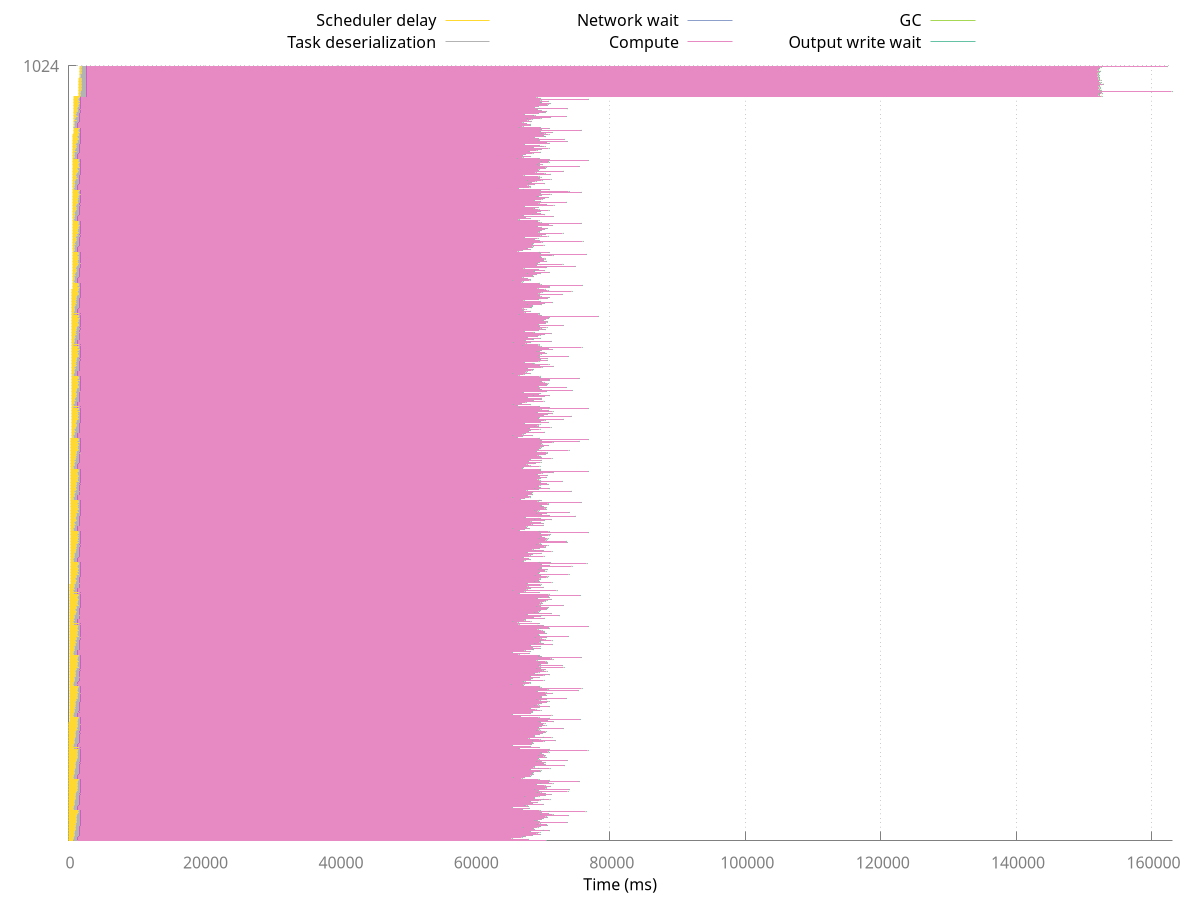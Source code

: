 set terminal pdfcairo font 'Times,22' linewidth 4 rounded dashlength 2 size 5,5

# Line style for axes
set style line 80 lt 1 lc rgb "#808080"

# Line style for grid
set style line 81 lt 0 # dashed
set style line 81 lt rgb "#808080"  # grey

set grid back linestyle 81
set border 3 back linestyle 80 # Remove border on top and right.  These
             # borders are useless and make it harder
             # to see plotted lines near the border.
    # Also, put it in grey; no need for so much emphasis on a border.
set xtics nomirror
set ytics nomirror

set style line 1 lt rgb "#fc8d62" lw 1 pt 1
set style line 2 lt rgb "#8da0cb" lw 1 pt 6
set style line 3 lt rgb "#e78ac3" lw 1 pt 2
set style line 4 lt rgb "#a6d854" lw 1 pt 3
set style line 5 lt rgb "#66c2a5" lw 1 pt 4
set style line 6 lt rgb "#ffd92f" lw 1 pt 5
set style line 7 lt rgb "#e5c494" lw 1 pt 7
set style line 8 lt rgb "#b3b3b3" lw 1 pt 8

set xlabel "Time (ms)" offset 0,0.5
set key above

set arrow from 0,0 to 806,0 ls 6 nohead
set arrow from 806,0 to 1443,0 ls 8 nohead
set arrow from 1443,0 to 1443,0 ls 7 nohead
set arrow from 1443,0 to 1444,0 ls 9 nohead
set arrow from 1444,0 to 70650,0 ls 3 nohead
set arrow from 70650,0 to 70702,0 ls 4 nohead
set arrow from 70702,0 to 70702,0 ls 5 nohead
set arrow from 12,1 to 817,1 ls 6 nohead
set arrow from 817,1 to 1446,1 ls 8 nohead
set arrow from 1446,1 to 1446,1 ls 7 nohead
set arrow from 1446,1 to 1446,1 ls 9 nohead
set arrow from 1446,1 to 66523,1 ls 3 nohead
set arrow from 66523,1 to 66582,1 ls 4 nohead
set arrow from 66582,1 to 66582,1 ls 5 nohead
set arrow from 13,2 to 837,2 ls 6 nohead
set arrow from 837,2 to 1400,2 ls 8 nohead
set arrow from 1400,2 to 1400,2 ls 7 nohead
set arrow from 1400,2 to 1400,2 ls 9 nohead
set arrow from 1400,2 to 67961,2 ls 3 nohead
set arrow from 67961,2 to 68008,2 ls 4 nohead
set arrow from 68008,2 to 68008,2 ls 5 nohead
set arrow from 14,3 to 843,3 ls 6 nohead
set arrow from 843,3 to 1396,3 ls 8 nohead
set arrow from 1396,3 to 1396,3 ls 7 nohead
set arrow from 1396,3 to 1396,3 ls 9 nohead
set arrow from 1396,3 to 65550,3 ls 3 nohead
set arrow from 65550,3 to 65603,3 ls 4 nohead
set arrow from 65603,3 to 65603,3 ls 5 nohead
set arrow from 15,4 to 862,4 ls 6 nohead
set arrow from 862,4 to 1437,4 ls 8 nohead
set arrow from 1437,4 to 1437,4 ls 7 nohead
set arrow from 1437,4 to 1437,4 ls 9 nohead
set arrow from 1437,4 to 67021,4 ls 3 nohead
set arrow from 67021,4 to 67068,4 ls 4 nohead
set arrow from 67068,4 to 67068,4 ls 5 nohead
set arrow from 16,5 to 880,5 ls 6 nohead
set arrow from 880,5 to 1432,5 ls 8 nohead
set arrow from 1432,5 to 1432,5 ls 7 nohead
set arrow from 1432,5 to 1432,5 ls 9 nohead
set arrow from 1432,5 to 67551,5 ls 3 nohead
set arrow from 67551,5 to 67597,5 ls 4 nohead
set arrow from 67597,5 to 67597,5 ls 5 nohead
set arrow from 17,6 to 907,6 ls 6 nohead
set arrow from 907,6 to 1583,6 ls 8 nohead
set arrow from 1583,6 to 1583,6 ls 7 nohead
set arrow from 1583,6 to 1583,6 ls 9 nohead
set arrow from 1583,6 to 67186,6 ls 3 nohead
set arrow from 67186,6 to 67237,6 ls 4 nohead
set arrow from 67237,6 to 67237,6 ls 5 nohead
set arrow from 18,7 to 909,7 ls 6 nohead
set arrow from 909,7 to 1651,7 ls 8 nohead
set arrow from 1651,7 to 1651,7 ls 7 nohead
set arrow from 1651,7 to 1651,7 ls 9 nohead
set arrow from 1651,7 to 68604,7 ls 3 nohead
set arrow from 68604,7 to 68653,7 ls 4 nohead
set arrow from 68653,7 to 68653,7 ls 5 nohead
set arrow from 19,8 to 907,8 ls 6 nohead
set arrow from 907,8 to 1652,8 ls 8 nohead
set arrow from 1652,8 to 1652,8 ls 7 nohead
set arrow from 1652,8 to 1652,8 ls 9 nohead
set arrow from 1652,8 to 69733,8 ls 3 nohead
set arrow from 69733,8 to 69786,8 ls 4 nohead
set arrow from 69786,8 to 69786,8 ls 5 nohead
set arrow from 20,9 to 956,9 ls 6 nohead
set arrow from 956,9 to 1700,9 ls 8 nohead
set arrow from 1700,9 to 1700,9 ls 7 nohead
set arrow from 1700,9 to 1700,9 ls 9 nohead
set arrow from 1700,9 to 67951,9 ls 3 nohead
set arrow from 67951,9 to 68000,9 ls 4 nohead
set arrow from 68000,9 to 68000,9 ls 5 nohead
set arrow from 21,10 to 977,10 ls 6 nohead
set arrow from 977,10 to 1651,10 ls 8 nohead
set arrow from 1651,10 to 1651,10 ls 7 nohead
set arrow from 1651,10 to 1651,10 ls 9 nohead
set arrow from 1651,10 to 69218,10 ls 3 nohead
set arrow from 69218,10 to 69262,10 ls 4 nohead
set arrow from 69262,10 to 69262,10 ls 5 nohead
set arrow from 22,11 to 972,11 ls 6 nohead
set arrow from 972,11 to 1700,11 ls 8 nohead
set arrow from 1700,11 to 1700,11 ls 7 nohead
set arrow from 1700,11 to 1700,11 ls 9 nohead
set arrow from 1700,11 to 69671,11 ls 3 nohead
set arrow from 69671,11 to 69721,11 ls 4 nohead
set arrow from 69721,11 to 69721,11 ls 5 nohead
set arrow from 23,12 to 991,12 ls 6 nohead
set arrow from 991,12 to 1643,12 ls 8 nohead
set arrow from 1643,12 to 1643,12 ls 7 nohead
set arrow from 1643,12 to 1643,12 ls 9 nohead
set arrow from 1643,12 to 68241,12 ls 3 nohead
set arrow from 68241,12 to 68293,12 ls 4 nohead
set arrow from 68293,12 to 68293,12 ls 5 nohead
set arrow from 24,13 to 1033,13 ls 6 nohead
set arrow from 1033,13 to 1665,13 ls 8 nohead
set arrow from 1665,13 to 1665,13 ls 7 nohead
set arrow from 1665,13 to 1665,13 ls 9 nohead
set arrow from 1665,13 to 71110,13 ls 3 nohead
set arrow from 71110,13 to 71167,13 ls 4 nohead
set arrow from 71167,13 to 71167,13 ls 5 nohead
set arrow from 25,14 to 1064,14 ls 6 nohead
set arrow from 1064,14 to 1713,14 ls 8 nohead
set arrow from 1713,14 to 1713,14 ls 7 nohead
set arrow from 1713,14 to 1713,14 ls 9 nohead
set arrow from 1713,14 to 70235,14 ls 3 nohead
set arrow from 70235,14 to 70285,14 ls 4 nohead
set arrow from 70285,14 to 70285,14 ls 5 nohead
set arrow from 26,15 to 1062,15 ls 6 nohead
set arrow from 1062,15 to 1700,15 ls 8 nohead
set arrow from 1700,15 to 1700,15 ls 7 nohead
set arrow from 1700,15 to 1700,15 ls 9 nohead
set arrow from 1700,15 to 68853,15 ls 3 nohead
set arrow from 68853,15 to 68905,15 ls 4 nohead
set arrow from 68905,15 to 68905,15 ls 5 nohead
set arrow from 27,16 to 1062,16 ls 6 nohead
set arrow from 1062,16 to 1703,16 ls 8 nohead
set arrow from 1703,16 to 1703,16 ls 7 nohead
set arrow from 1703,16 to 1703,16 ls 9 nohead
set arrow from 1703,16 to 68704,16 ls 3 nohead
set arrow from 68704,16 to 68758,16 ls 4 nohead
set arrow from 68758,16 to 68758,16 ls 5 nohead
set arrow from 28,17 to 1067,17 ls 6 nohead
set arrow from 1067,17 to 1715,17 ls 8 nohead
set arrow from 1715,17 to 1715,17 ls 7 nohead
set arrow from 1715,17 to 1715,17 ls 9 nohead
set arrow from 1715,17 to 69396,17 ls 3 nohead
set arrow from 69396,17 to 69455,17 ls 4 nohead
set arrow from 69455,17 to 69455,17 ls 5 nohead
set arrow from 29,18 to 1064,18 ls 6 nohead
set arrow from 1064,18 to 1656,18 ls 8 nohead
set arrow from 1656,18 to 1656,18 ls 7 nohead
set arrow from 1656,18 to 1656,18 ls 9 nohead
set arrow from 1656,18 to 67267,18 ls 3 nohead
set arrow from 67267,18 to 67318,18 ls 4 nohead
set arrow from 67318,18 to 67318,18 ls 5 nohead
set arrow from 30,19 to 1073,19 ls 6 nohead
set arrow from 1073,19 to 1701,19 ls 8 nohead
set arrow from 1701,19 to 1701,19 ls 7 nohead
set arrow from 1701,19 to 1701,19 ls 9 nohead
set arrow from 1701,19 to 69709,19 ls 3 nohead
set arrow from 69709,19 to 69756,19 ls 4 nohead
set arrow from 69756,19 to 69756,19 ls 5 nohead
set arrow from 31,20 to 1126,20 ls 6 nohead
set arrow from 1126,20 to 1773,20 ls 8 nohead
set arrow from 1773,20 to 1773,20 ls 7 nohead
set arrow from 1773,20 to 1773,20 ls 9 nohead
set arrow from 1773,20 to 70803,20 ls 3 nohead
set arrow from 70803,20 to 70852,20 ls 4 nohead
set arrow from 70852,20 to 70852,20 ls 5 nohead
set arrow from 32,21 to 1168,21 ls 6 nohead
set arrow from 1168,21 to 1770,21 ls 8 nohead
set arrow from 1770,21 to 1770,21 ls 7 nohead
set arrow from 1770,21 to 1770,21 ls 9 nohead
set arrow from 1770,21 to 70621,21 ls 3 nohead
set arrow from 70621,21 to 70672,21 ls 4 nohead
set arrow from 70672,21 to 70672,21 ls 5 nohead
set arrow from 33,22 to 1224,22 ls 6 nohead
set arrow from 1224,22 to 1771,22 ls 8 nohead
set arrow from 1771,22 to 1771,22 ls 7 nohead
set arrow from 1771,22 to 1771,22 ls 9 nohead
set arrow from 1771,22 to 69249,22 ls 3 nohead
set arrow from 69249,22 to 69301,22 ls 4 nohead
set arrow from 69301,22 to 69301,22 ls 5 nohead
set arrow from 33,23 to 1176,23 ls 6 nohead
set arrow from 1176,23 to 1800,23 ls 8 nohead
set arrow from 1800,23 to 1800,23 ls 7 nohead
set arrow from 1800,23 to 1800,23 ls 9 nohead
set arrow from 1800,23 to 69677,23 ls 3 nohead
set arrow from 69677,23 to 69733,23 ls 4 nohead
set arrow from 69733,23 to 69733,23 ls 5 nohead
set arrow from 34,24 to 1275,24 ls 6 nohead
set arrow from 1275,24 to 1853,24 ls 8 nohead
set arrow from 1853,24 to 1853,24 ls 7 nohead
set arrow from 1853,24 to 1853,24 ls 9 nohead
set arrow from 1853,24 to 73755,24 ls 3 nohead
set arrow from 73755,24 to 73800,24 ls 4 nohead
set arrow from 73800,24 to 73800,24 ls 5 nohead
set arrow from 35,25 to 1314,25 ls 6 nohead
set arrow from 1314,25 to 1777,25 ls 8 nohead
set arrow from 1777,25 to 1777,25 ls 7 nohead
set arrow from 1777,25 to 1777,25 ls 9 nohead
set arrow from 1777,25 to 69621,25 ls 3 nohead
set arrow from 69621,25 to 69672,25 ls 4 nohead
set arrow from 69672,25 to 69672,25 ls 5 nohead
set arrow from 36,26 to 1316,26 ls 6 nohead
set arrow from 1316,26 to 1815,26 ls 8 nohead
set arrow from 1815,26 to 1815,26 ls 7 nohead
set arrow from 1815,26 to 1816,26 ls 9 nohead
set arrow from 1816,26 to 69338,26 ls 3 nohead
set arrow from 69338,26 to 69388,26 ls 4 nohead
set arrow from 69388,26 to 69388,26 ls 5 nohead
set arrow from 37,27 to 1313,27 ls 6 nohead
set arrow from 1313,27 to 1775,27 ls 8 nohead
set arrow from 1775,27 to 1775,27 ls 7 nohead
set arrow from 1775,27 to 1775,27 ls 9 nohead
set arrow from 1775,27 to 68841,27 ls 3 nohead
set arrow from 68841,27 to 68886,27 ls 4 nohead
set arrow from 68886,27 to 68886,27 ls 5 nohead
set arrow from 38,28 to 1313,28 ls 6 nohead
set arrow from 1313,28 to 1880,28 ls 8 nohead
set arrow from 1880,28 to 1880,28 ls 7 nohead
set arrow from 1880,28 to 1880,28 ls 9 nohead
set arrow from 1880,28 to 69866,28 ls 3 nohead
set arrow from 69866,28 to 69913,28 ls 4 nohead
set arrow from 69913,28 to 69913,28 ls 5 nohead
set arrow from 39,29 to 1317,29 ls 6 nohead
set arrow from 1317,29 to 1830,29 ls 8 nohead
set arrow from 1830,29 to 1830,29 ls 7 nohead
set arrow from 1830,29 to 1831,29 ls 9 nohead
set arrow from 1831,29 to 70156,29 ls 3 nohead
set arrow from 70156,29 to 70210,29 ls 4 nohead
set arrow from 70210,29 to 70210,29 ls 5 nohead
set arrow from 40,30 to 1313,30 ls 6 nohead
set arrow from 1313,30 to 1872,30 ls 8 nohead
set arrow from 1872,30 to 1872,30 ls 7 nohead
set arrow from 1872,30 to 1872,30 ls 9 nohead
set arrow from 1872,30 to 69877,30 ls 3 nohead
set arrow from 69877,30 to 69922,30 ls 4 nohead
set arrow from 69922,30 to 69922,30 ls 5 nohead
set arrow from 40,31 to 1315,31 ls 6 nohead
set arrow from 1315,31 to 1824,31 ls 8 nohead
set arrow from 1824,31 to 1824,31 ls 7 nohead
set arrow from 1824,31 to 1824,31 ls 9 nohead
set arrow from 1824,31 to 70736,31 ls 3 nohead
set arrow from 70736,31 to 70784,31 ls 4 nohead
set arrow from 70784,31 to 70784,31 ls 5 nohead
set arrow from 41,32 to 1313,32 ls 6 nohead
set arrow from 1313,32 to 1827,32 ls 8 nohead
set arrow from 1827,32 to 1827,32 ls 7 nohead
set arrow from 1827,32 to 1827,32 ls 9 nohead
set arrow from 1827,32 to 70560,32 ls 3 nohead
set arrow from 70560,32 to 70607,32 ls 4 nohead
set arrow from 70607,32 to 70607,32 ls 5 nohead
set arrow from 42,33 to 1313,33 ls 6 nohead
set arrow from 1313,33 to 1802,33 ls 8 nohead
set arrow from 1802,33 to 1802,33 ls 7 nohead
set arrow from 1802,33 to 1802,33 ls 9 nohead
set arrow from 1802,33 to 73885,33 ls 3 nohead
set arrow from 73885,33 to 73929,33 ls 4 nohead
set arrow from 73929,33 to 73929,33 ls 5 nohead
set arrow from 43,34 to 1313,34 ls 6 nohead
set arrow from 1313,34 to 1904,34 ls 8 nohead
set arrow from 1904,34 to 1904,34 ls 7 nohead
set arrow from 1904,34 to 1904,34 ls 9 nohead
set arrow from 1904,34 to 71591,34 ls 3 nohead
set arrow from 71591,34 to 71640,34 ls 4 nohead
set arrow from 71640,34 to 71640,34 ls 5 nohead
set arrow from 44,35 to 1352,35 ls 6 nohead
set arrow from 1352,35 to 1865,35 ls 8 nohead
set arrow from 1865,35 to 1865,35 ls 7 nohead
set arrow from 1865,35 to 1865,35 ls 9 nohead
set arrow from 1865,35 to 69752,35 ls 3 nohead
set arrow from 69752,35 to 69806,35 ls 4 nohead
set arrow from 69806,35 to 69806,35 ls 5 nohead
set arrow from 45,36 to 1380,36 ls 6 nohead
set arrow from 1380,36 to 1865,36 ls 8 nohead
set arrow from 1865,36 to 1865,36 ls 7 nohead
set arrow from 1865,36 to 1865,36 ls 9 nohead
set arrow from 1865,36 to 70913,36 ls 3 nohead
set arrow from 70913,36 to 70964,36 ls 4 nohead
set arrow from 70964,36 to 70964,36 ls 5 nohead
set arrow from 46,37 to 1478,37 ls 6 nohead
set arrow from 1478,37 to 1880,37 ls 8 nohead
set arrow from 1880,37 to 1880,37 ls 7 nohead
set arrow from 1880,37 to 1880,37 ls 9 nohead
set arrow from 1880,37 to 69847,37 ls 3 nohead
set arrow from 69847,37 to 69899,37 ls 4 nohead
set arrow from 69899,37 to 69899,37 ls 5 nohead
set arrow from 46,38 to 1448,38 ls 6 nohead
set arrow from 1448,38 to 1839,38 ls 8 nohead
set arrow from 1839,38 to 1839,38 ls 7 nohead
set arrow from 1839,38 to 1839,38 ls 9 nohead
set arrow from 1839,38 to 76458,38 ls 3 nohead
set arrow from 76458,38 to 76508,38 ls 4 nohead
set arrow from 76508,38 to 76508,38 ls 5 nohead
set arrow from 47,39 to 1482,39 ls 6 nohead
set arrow from 1482,39 to 1870,39 ls 8 nohead
set arrow from 1870,39 to 1870,39 ls 7 nohead
set arrow from 1870,39 to 1870,39 ls 9 nohead
set arrow from 1870,39 to 71096,39 ls 3 nohead
set arrow from 71096,39 to 71147,39 ls 4 nohead
set arrow from 71147,39 to 71147,39 ls 5 nohead
set arrow from 48,40 to 1510,40 ls 6 nohead
set arrow from 1510,40 to 1912,40 ls 8 nohead
set arrow from 1912,40 to 1912,40 ls 7 nohead
set arrow from 1912,40 to 1912,40 ls 9 nohead
set arrow from 1912,40 to 69649,40 ls 3 nohead
set arrow from 69649,40 to 69701,40 ls 4 nohead
set arrow from 69701,40 to 69701,40 ls 5 nohead
set arrow from 49,41 to 805,41 ls 6 nohead
set arrow from 805,41 to 1442,41 ls 8 nohead
set arrow from 1442,41 to 1442,41 ls 7 nohead
set arrow from 1442,41 to 1442,41 ls 9 nohead
set arrow from 1442,41 to 67092,41 ls 3 nohead
set arrow from 67092,41 to 67144,41 ls 4 nohead
set arrow from 67144,41 to 67144,41 ls 5 nohead
set arrow from 50,42 to 816,42 ls 6 nohead
set arrow from 816,42 to 1445,42 ls 8 nohead
set arrow from 1445,42 to 1445,42 ls 7 nohead
set arrow from 1445,42 to 1445,42 ls 9 nohead
set arrow from 1445,42 to 66528,42 ls 3 nohead
set arrow from 66528,42 to 66587,42 ls 4 nohead
set arrow from 66587,42 to 66587,42 ls 5 nohead
set arrow from 51,43 to 834,43 ls 6 nohead
set arrow from 834,43 to 1397,43 ls 8 nohead
set arrow from 1397,43 to 1397,43 ls 7 nohead
set arrow from 1397,43 to 1397,43 ls 9 nohead
set arrow from 1397,43 to 68166,43 ls 3 nohead
set arrow from 68166,43 to 68213,43 ls 4 nohead
set arrow from 68213,43 to 68213,43 ls 5 nohead
set arrow from 52,44 to 844,44 ls 6 nohead
set arrow from 844,44 to 1396,44 ls 8 nohead
set arrow from 1396,44 to 1396,44 ls 7 nohead
set arrow from 1396,44 to 1396,44 ls 9 nohead
set arrow from 1396,44 to 65594,44 ls 3 nohead
set arrow from 65594,44 to 65647,44 ls 4 nohead
set arrow from 65647,44 to 65647,44 ls 5 nohead
set arrow from 52,45 to 863,45 ls 6 nohead
set arrow from 863,45 to 1437,45 ls 8 nohead
set arrow from 1437,45 to 1437,45 ls 7 nohead
set arrow from 1437,45 to 1437,45 ls 9 nohead
set arrow from 1437,45 to 67985,45 ls 3 nohead
set arrow from 67985,45 to 68032,45 ls 4 nohead
set arrow from 68032,45 to 68032,45 ls 5 nohead
set arrow from 53,46 to 881,46 ls 6 nohead
set arrow from 881,46 to 1434,46 ls 8 nohead
set arrow from 1434,46 to 1434,46 ls 7 nohead
set arrow from 1434,46 to 1434,46 ls 9 nohead
set arrow from 1434,46 to 67746,46 ls 3 nohead
set arrow from 67746,46 to 67792,46 ls 4 nohead
set arrow from 67792,46 to 67792,46 ls 5 nohead
set arrow from 54,47 to 909,47 ls 6 nohead
set arrow from 909,47 to 1584,47 ls 8 nohead
set arrow from 1584,47 to 1584,47 ls 7 nohead
set arrow from 1584,47 to 1584,47 ls 9 nohead
set arrow from 1584,47 to 67346,47 ls 3 nohead
set arrow from 67346,47 to 67397,47 ls 4 nohead
set arrow from 67397,47 to 67397,47 ls 5 nohead
set arrow from 55,48 to 908,48 ls 6 nohead
set arrow from 908,48 to 1650,48 ls 8 nohead
set arrow from 1650,48 to 1650,48 ls 7 nohead
set arrow from 1650,48 to 1650,48 ls 9 nohead
set arrow from 1650,48 to 70164,48 ls 3 nohead
set arrow from 70164,48 to 70213,48 ls 4 nohead
set arrow from 70213,48 to 70213,48 ls 5 nohead
set arrow from 56,49 to 908,49 ls 6 nohead
set arrow from 908,49 to 1652,49 ls 8 nohead
set arrow from 1652,49 to 1652,49 ls 7 nohead
set arrow from 1652,49 to 1652,49 ls 9 nohead
set arrow from 1652,49 to 68541,49 ls 3 nohead
set arrow from 68541,49 to 68594,49 ls 4 nohead
set arrow from 68594,49 to 68594,49 ls 5 nohead
set arrow from 57,50 to 958,50 ls 6 nohead
set arrow from 958,50 to 1702,50 ls 8 nohead
set arrow from 1702,50 to 1702,50 ls 7 nohead
set arrow from 1702,50 to 1702,50 ls 9 nohead
set arrow from 1702,50 to 67974,50 ls 3 nohead
set arrow from 67974,50 to 68023,50 ls 4 nohead
set arrow from 68023,50 to 68023,50 ls 5 nohead
set arrow from 58,51 to 976,51 ls 6 nohead
set arrow from 976,51 to 1650,51 ls 8 nohead
set arrow from 1650,51 to 1650,51 ls 7 nohead
set arrow from 1650,51 to 1650,51 ls 9 nohead
set arrow from 1650,51 to 69265,51 ls 3 nohead
set arrow from 69265,51 to 69309,51 ls 4 nohead
set arrow from 69309,51 to 69309,51 ls 5 nohead
set arrow from 59,52 to 992,52 ls 6 nohead
set arrow from 992,52 to 1644,52 ls 8 nohead
set arrow from 1644,52 to 1644,52 ls 7 nohead
set arrow from 1644,52 to 1644,52 ls 9 nohead
set arrow from 1644,52 to 68237,52 ls 3 nohead
set arrow from 68237,52 to 68289,52 ls 4 nohead
set arrow from 68289,52 to 68289,52 ls 5 nohead
set arrow from 59,53 to 973,53 ls 6 nohead
set arrow from 973,53 to 1701,53 ls 8 nohead
set arrow from 1701,53 to 1701,53 ls 7 nohead
set arrow from 1701,53 to 1701,53 ls 9 nohead
set arrow from 1701,53 to 69671,53 ls 3 nohead
set arrow from 69671,53 to 69721,53 ls 4 nohead
set arrow from 69721,53 to 69721,53 ls 5 nohead
set arrow from 60,54 to 1035,54 ls 6 nohead
set arrow from 1035,54 to 1666,54 ls 8 nohead
set arrow from 1666,54 to 1666,54 ls 7 nohead
set arrow from 1666,54 to 1666,54 ls 9 nohead
set arrow from 1666,54 to 71134,54 ls 3 nohead
set arrow from 71134,54 to 71191,54 ls 4 nohead
set arrow from 71191,54 to 71191,54 ls 5 nohead
set arrow from 61,55 to 1094,55 ls 6 nohead
set arrow from 1094,55 to 1712,55 ls 8 nohead
set arrow from 1712,55 to 1712,55 ls 7 nohead
set arrow from 1712,55 to 1712,55 ls 9 nohead
set arrow from 1712,55 to 70199,55 ls 3 nohead
set arrow from 70199,55 to 70249,55 ls 4 nohead
set arrow from 70249,55 to 70249,55 ls 5 nohead
set arrow from 62,56 to 1063,56 ls 6 nohead
set arrow from 1063,56 to 1701,56 ls 8 nohead
set arrow from 1701,56 to 1701,56 ls 7 nohead
set arrow from 1701,56 to 1701,56 ls 9 nohead
set arrow from 1701,56 to 68854,56 ls 3 nohead
set arrow from 68854,56 to 68906,56 ls 4 nohead
set arrow from 68906,56 to 68906,56 ls 5 nohead
set arrow from 63,57 to 1061,57 ls 6 nohead
set arrow from 1061,57 to 1701,57 ls 8 nohead
set arrow from 1701,57 to 1701,57 ls 7 nohead
set arrow from 1701,57 to 1701,57 ls 9 nohead
set arrow from 1701,57 to 68824,57 ls 3 nohead
set arrow from 68824,57 to 68878,57 ls 4 nohead
set arrow from 68878,57 to 68878,57 ls 5 nohead
set arrow from 64,58 to 1068,58 ls 6 nohead
set arrow from 1068,58 to 1716,58 ls 8 nohead
set arrow from 1716,58 to 1716,58 ls 7 nohead
set arrow from 1716,58 to 1716,58 ls 9 nohead
set arrow from 1716,58 to 69511,58 ls 3 nohead
set arrow from 69511,58 to 69570,58 ls 4 nohead
set arrow from 69570,58 to 69570,58 ls 5 nohead
set arrow from 65,59 to 1065,59 ls 6 nohead
set arrow from 1065,59 to 1657,59 ls 8 nohead
set arrow from 1657,59 to 1657,59 ls 7 nohead
set arrow from 1657,59 to 1657,59 ls 9 nohead
set arrow from 1657,59 to 67324,59 ls 3 nohead
set arrow from 67324,59 to 67375,59 ls 4 nohead
set arrow from 67375,59 to 67375,59 ls 5 nohead
set arrow from 65,60 to 1073,60 ls 6 nohead
set arrow from 1073,60 to 1701,60 ls 8 nohead
set arrow from 1701,60 to 1701,60 ls 7 nohead
set arrow from 1701,60 to 1701,60 ls 9 nohead
set arrow from 1701,60 to 70455,60 ls 3 nohead
set arrow from 70455,60 to 70502,60 ls 4 nohead
set arrow from 70502,60 to 70502,60 ls 5 nohead
set arrow from 66,61 to 1127,61 ls 6 nohead
set arrow from 1127,61 to 1773,61 ls 8 nohead
set arrow from 1773,61 to 1773,61 ls 7 nohead
set arrow from 1773,61 to 1773,61 ls 9 nohead
set arrow from 1773,61 to 71334,61 ls 3 nohead
set arrow from 71334,61 to 71383,61 ls 4 nohead
set arrow from 71383,61 to 71383,61 ls 5 nohead
set arrow from 67,62 to 1168,62 ls 6 nohead
set arrow from 1168,62 to 1768,62 ls 8 nohead
set arrow from 1768,62 to 1768,62 ls 7 nohead
set arrow from 1768,62 to 1768,62 ls 9 nohead
set arrow from 1768,62 to 70500,62 ls 3 nohead
set arrow from 70500,62 to 70551,62 ls 4 nohead
set arrow from 70551,62 to 70551,62 ls 5 nohead
set arrow from 68,63 to 1173,63 ls 6 nohead
set arrow from 1173,63 to 1797,63 ls 8 nohead
set arrow from 1797,63 to 1797,63 ls 7 nohead
set arrow from 1797,63 to 1797,63 ls 9 nohead
set arrow from 1797,63 to 69831,63 ls 3 nohead
set arrow from 69831,63 to 69887,63 ls 4 nohead
set arrow from 69887,63 to 69887,63 ls 5 nohead
set arrow from 69,64 to 1223,64 ls 6 nohead
set arrow from 1223,64 to 1771,64 ls 8 nohead
set arrow from 1771,64 to 1771,64 ls 7 nohead
set arrow from 1771,64 to 1771,64 ls 9 nohead
set arrow from 1771,64 to 69212,64 ls 3 nohead
set arrow from 69212,64 to 69264,64 ls 4 nohead
set arrow from 69264,64 to 69264,64 ls 5 nohead
set arrow from 70,65 to 1275,65 ls 6 nohead
set arrow from 1275,65 to 1852,65 ls 8 nohead
set arrow from 1852,65 to 1852,65 ls 7 nohead
set arrow from 1852,65 to 1852,65 ls 9 nohead
set arrow from 1852,65 to 73819,65 ls 3 nohead
set arrow from 73819,65 to 73864,65 ls 4 nohead
set arrow from 73864,65 to 73864,65 ls 5 nohead
set arrow from 71,66 to 1334,66 ls 6 nohead
set arrow from 1334,66 to 1812,66 ls 8 nohead
set arrow from 1812,66 to 1812,66 ls 7 nohead
set arrow from 1812,66 to 1812,66 ls 9 nohead
set arrow from 1812,66 to 69448,66 ls 3 nohead
set arrow from 69448,66 to 69498,66 ls 4 nohead
set arrow from 69498,66 to 69498,66 ls 5 nohead
set arrow from 71,67 to 1327,67 ls 6 nohead
set arrow from 1327,67 to 1779,67 ls 8 nohead
set arrow from 1779,67 to 1779,67 ls 7 nohead
set arrow from 1779,67 to 1780,67 ls 9 nohead
set arrow from 1780,67 to 73986,67 ls 3 nohead
set arrow from 73986,67 to 74037,67 ls 4 nohead
set arrow from 74037,67 to 74037,67 ls 5 nohead
set arrow from 72,68 to 1337,68 ls 6 nohead
set arrow from 1337,68 to 1782,68 ls 8 nohead
set arrow from 1782,68 to 1782,68 ls 7 nohead
set arrow from 1782,68 to 1782,68 ls 9 nohead
set arrow from 1782,68 to 68872,68 ls 3 nohead
set arrow from 68872,68 to 68917,68 ls 4 nohead
set arrow from 68917,68 to 68917,68 ls 5 nohead
set arrow from 73,69 to 1348,69 ls 6 nohead
set arrow from 1348,69 to 1882,69 ls 8 nohead
set arrow from 1882,69 to 1882,69 ls 7 nohead
set arrow from 1882,69 to 1882,69 ls 9 nohead
set arrow from 1882,69 to 70564,69 ls 3 nohead
set arrow from 70564,69 to 70611,69 ls 4 nohead
set arrow from 70611,69 to 70611,69 ls 5 nohead
set arrow from 74,70 to 1353,70 ls 6 nohead
set arrow from 1353,70 to 1827,70 ls 8 nohead
set arrow from 1827,70 to 1827,70 ls 7 nohead
set arrow from 1827,70 to 1827,70 ls 9 nohead
set arrow from 1827,70 to 70653,70 ls 3 nohead
set arrow from 70653,70 to 70707,70 ls 4 nohead
set arrow from 70707,70 to 70707,70 ls 5 nohead
set arrow from 75,71 to 1354,71 ls 6 nohead
set arrow from 1354,71 to 1824,71 ls 8 nohead
set arrow from 1824,71 to 1824,71 ls 7 nohead
set arrow from 1824,71 to 1824,71 ls 9 nohead
set arrow from 1824,71 to 70235,71 ls 3 nohead
set arrow from 70235,71 to 70283,71 ls 4 nohead
set arrow from 70283,71 to 70283,71 ls 5 nohead
set arrow from 76,72 to 1362,72 ls 6 nohead
set arrow from 1362,72 to 1874,72 ls 8 nohead
set arrow from 1874,72 to 1874,72 ls 7 nohead
set arrow from 1874,72 to 1874,72 ls 9 nohead
set arrow from 1874,72 to 71185,72 ls 3 nohead
set arrow from 71185,72 to 71230,72 ls 4 nohead
set arrow from 71230,72 to 71230,72 ls 5 nohead
set arrow from 77,73 to 1370,73 ls 6 nohead
set arrow from 1370,73 to 1825,73 ls 8 nohead
set arrow from 1825,73 to 1825,73 ls 7 nohead
set arrow from 1825,73 to 1825,73 ls 9 nohead
set arrow from 1825,73 to 70388,73 ls 3 nohead
set arrow from 70388,73 to 70435,73 ls 4 nohead
set arrow from 70435,73 to 70435,73 ls 5 nohead
set arrow from 78,74 to 1369,74 ls 6 nohead
set arrow from 1369,74 to 1798,74 ls 8 nohead
set arrow from 1798,74 to 1798,74 ls 7 nohead
set arrow from 1798,74 to 1798,74 ls 9 nohead
set arrow from 1798,74 to 69192,74 ls 3 nohead
set arrow from 69192,74 to 69236,74 ls 4 nohead
set arrow from 69236,74 to 69236,74 ls 5 nohead
set arrow from 78,75 to 1380,75 ls 6 nohead
set arrow from 1380,75 to 1904,75 ls 8 nohead
set arrow from 1904,75 to 1904,75 ls 7 nohead
set arrow from 1904,75 to 1904,75 ls 9 nohead
set arrow from 1904,75 to 71584,75 ls 3 nohead
set arrow from 71584,75 to 71633,75 ls 4 nohead
set arrow from 71633,75 to 71633,75 ls 5 nohead
set arrow from 79,76 to 1352,76 ls 6 nohead
set arrow from 1352,76 to 1870,76 ls 8 nohead
set arrow from 1870,76 to 1870,76 ls 7 nohead
set arrow from 1870,76 to 1870,76 ls 9 nohead
set arrow from 1870,76 to 69697,76 ls 3 nohead
set arrow from 69697,76 to 69751,76 ls 4 nohead
set arrow from 69751,76 to 69751,76 ls 5 nohead
set arrow from 80,77 to 1379,77 ls 6 nohead
set arrow from 1379,77 to 1864,77 ls 8 nohead
set arrow from 1864,77 to 1864,77 ls 7 nohead
set arrow from 1864,77 to 1865,77 ls 9 nohead
set arrow from 1865,77 to 70960,77 ls 3 nohead
set arrow from 70960,77 to 71011,77 ls 4 nohead
set arrow from 71011,77 to 71011,77 ls 5 nohead
set arrow from 81,78 to 1450,78 ls 6 nohead
set arrow from 1450,78 to 1842,78 ls 8 nohead
set arrow from 1842,78 to 1842,78 ls 7 nohead
set arrow from 1842,78 to 1843,78 ls 9 nohead
set arrow from 1843,78 to 75479,78 ls 3 nohead
set arrow from 75479,78 to 75529,78 ls 4 nohead
set arrow from 75529,78 to 75529,78 ls 5 nohead
set arrow from 82,79 to 1477,79 ls 6 nohead
set arrow from 1477,79 to 1878,79 ls 8 nohead
set arrow from 1878,79 to 1878,79 ls 7 nohead
set arrow from 1878,79 to 1878,79 ls 9 nohead
set arrow from 1878,79 to 69739,79 ls 3 nohead
set arrow from 69739,79 to 69791,79 ls 4 nohead
set arrow from 69791,79 to 69791,79 ls 5 nohead
set arrow from 83,80 to 1484,80 ls 6 nohead
set arrow from 1484,80 to 1869,80 ls 8 nohead
set arrow from 1869,80 to 1869,80 ls 7 nohead
set arrow from 1869,80 to 1869,80 ls 9 nohead
set arrow from 1869,80 to 71041,80 ls 3 nohead
set arrow from 71041,80 to 71092,80 ls 4 nohead
set arrow from 71092,80 to 71092,80 ls 5 nohead
set arrow from 84,81 to 1511,81 ls 6 nohead
set arrow from 1511,81 to 1912,81 ls 8 nohead
set arrow from 1912,81 to 1912,81 ls 7 nohead
set arrow from 1912,81 to 1912,81 ls 9 nohead
set arrow from 1912,81 to 69511,81 ls 3 nohead
set arrow from 69511,81 to 69563,81 ls 4 nohead
set arrow from 69563,81 to 69563,81 ls 5 nohead
set arrow from 85,82 to 807,82 ls 6 nohead
set arrow from 807,82 to 1442,82 ls 8 nohead
set arrow from 1442,82 to 1442,82 ls 7 nohead
set arrow from 1442,82 to 1442,82 ls 9 nohead
set arrow from 1442,82 to 67029,82 ls 3 nohead
set arrow from 67029,82 to 67081,82 ls 4 nohead
set arrow from 67081,82 to 67081,82 ls 5 nohead
set arrow from 85,83 to 816,83 ls 6 nohead
set arrow from 816,83 to 1444,83 ls 8 nohead
set arrow from 1444,83 to 1444,83 ls 7 nohead
set arrow from 1444,83 to 1444,83 ls 9 nohead
set arrow from 1444,83 to 67347,83 ls 3 nohead
set arrow from 67347,83 to 67406,83 ls 4 nohead
set arrow from 67406,83 to 67406,83 ls 5 nohead
set arrow from 87,84 to 844,84 ls 6 nohead
set arrow from 844,84 to 1396,84 ls 8 nohead
set arrow from 1396,84 to 1396,84 ls 7 nohead
set arrow from 1396,84 to 1396,84 ls 9 nohead
set arrow from 1396,84 to 65663,84 ls 3 nohead
set arrow from 65663,84 to 65716,84 ls 4 nohead
set arrow from 65716,84 to 65716,84 ls 5 nohead
set arrow from 87,85 to 834,85 ls 6 nohead
set arrow from 834,85 to 1397,85 ls 8 nohead
set arrow from 1397,85 to 1397,85 ls 7 nohead
set arrow from 1397,85 to 1397,85 ls 9 nohead
set arrow from 1397,85 to 68297,85 ls 3 nohead
set arrow from 68297,85 to 68344,85 ls 4 nohead
set arrow from 68344,85 to 68344,85 ls 5 nohead
set arrow from 88,86 to 863,86 ls 6 nohead
set arrow from 863,86 to 1437,86 ls 8 nohead
set arrow from 1437,86 to 1437,86 ls 7 nohead
set arrow from 1437,86 to 1437,86 ls 9 nohead
set arrow from 1437,86 to 68355,86 ls 3 nohead
set arrow from 68355,86 to 68402,86 ls 4 nohead
set arrow from 68402,86 to 68402,86 ls 5 nohead
set arrow from 89,87 to 881,87 ls 6 nohead
set arrow from 881,87 to 1432,87 ls 8 nohead
set arrow from 1432,87 to 1432,87 ls 7 nohead
set arrow from 1432,87 to 1432,87 ls 9 nohead
set arrow from 1432,87 to 67752,87 ls 3 nohead
set arrow from 67752,87 to 67798,87 ls 4 nohead
set arrow from 67798,87 to 67798,87 ls 5 nohead
set arrow from 90,88 to 909,88 ls 6 nohead
set arrow from 909,88 to 1583,88 ls 8 nohead
set arrow from 1583,88 to 1583,88 ls 7 nohead
set arrow from 1583,88 to 1583,88 ls 9 nohead
set arrow from 1583,88 to 68712,88 ls 3 nohead
set arrow from 68712,88 to 68763,88 ls 4 nohead
set arrow from 68763,88 to 68763,88 ls 5 nohead
set arrow from 91,89 to 908,89 ls 6 nohead
set arrow from 908,89 to 1650,89 ls 8 nohead
set arrow from 1650,89 to 1650,89 ls 7 nohead
set arrow from 1650,89 to 1650,89 ls 9 nohead
set arrow from 1650,89 to 68549,89 ls 3 nohead
set arrow from 68549,89 to 68598,89 ls 4 nohead
set arrow from 68598,89 to 68598,89 ls 5 nohead
set arrow from 92,90 to 960,90 ls 6 nohead
set arrow from 960,90 to 1702,90 ls 8 nohead
set arrow from 1702,90 to 1702,90 ls 7 nohead
set arrow from 1702,90 to 1702,90 ls 9 nohead
set arrow from 1702,90 to 68688,90 ls 3 nohead
set arrow from 68688,90 to 68737,90 ls 4 nohead
set arrow from 68737,90 to 68737,90 ls 5 nohead
set arrow from 92,91 to 920,91 ls 6 nohead
set arrow from 920,91 to 1652,91 ls 8 nohead
set arrow from 1652,91 to 1652,91 ls 7 nohead
set arrow from 1652,91 to 1652,91 ls 9 nohead
set arrow from 1652,91 to 69699,91 ls 3 nohead
set arrow from 69699,91 to 69752,91 ls 4 nohead
set arrow from 69752,91 to 69752,91 ls 5 nohead
set arrow from 93,92 to 980,92 ls 6 nohead
set arrow from 980,92 to 1652,92 ls 8 nohead
set arrow from 1652,92 to 1652,92 ls 7 nohead
set arrow from 1652,92 to 1652,92 ls 9 nohead
set arrow from 1652,92 to 69227,92 ls 3 nohead
set arrow from 69227,92 to 69271,92 ls 4 nohead
set arrow from 69271,92 to 69271,92 ls 5 nohead
set arrow from 94,93 to 973,93 ls 6 nohead
set arrow from 973,93 to 1699,93 ls 8 nohead
set arrow from 1699,93 to 1699,93 ls 7 nohead
set arrow from 1699,93 to 1699,93 ls 9 nohead
set arrow from 1699,93 to 69797,93 ls 3 nohead
set arrow from 69797,93 to 69847,93 ls 4 nohead
set arrow from 69847,93 to 69847,93 ls 5 nohead
set arrow from 95,94 to 994,94 ls 6 nohead
set arrow from 994,94 to 1644,94 ls 8 nohead
set arrow from 1644,94 to 1644,94 ls 7 nohead
set arrow from 1644,94 to 1644,94 ls 9 nohead
set arrow from 1644,94 to 68242,94 ls 3 nohead
set arrow from 68242,94 to 68294,94 ls 4 nohead
set arrow from 68294,94 to 68294,94 ls 5 nohead
set arrow from 96,95 to 1036,95 ls 6 nohead
set arrow from 1036,95 to 1665,95 ls 8 nohead
set arrow from 1665,95 to 1665,95 ls 7 nohead
set arrow from 1665,95 to 1665,95 ls 9 nohead
set arrow from 1665,95 to 71149,95 ls 3 nohead
set arrow from 71149,95 to 71206,95 ls 4 nohead
set arrow from 71206,95 to 71206,95 ls 5 nohead
set arrow from 97,96 to 1100,96 ls 6 nohead
set arrow from 1100,96 to 1715,96 ls 8 nohead
set arrow from 1715,96 to 1715,96 ls 7 nohead
set arrow from 1715,96 to 1715,96 ls 9 nohead
set arrow from 1715,96 to 69416,96 ls 3 nohead
set arrow from 69416,96 to 69466,96 ls 4 nohead
set arrow from 69466,96 to 69466,96 ls 5 nohead
set arrow from 98,97 to 1064,97 ls 6 nohead
set arrow from 1064,97 to 1700,97 ls 8 nohead
set arrow from 1700,97 to 1700,97 ls 7 nohead
set arrow from 1700,97 to 1700,97 ls 9 nohead
set arrow from 1700,97 to 68773,97 ls 3 nohead
set arrow from 68773,97 to 68825,97 ls 4 nohead
set arrow from 68825,97 to 68825,97 ls 5 nohead
set arrow from 98,98 to 1114,98 ls 6 nohead
set arrow from 1114,98 to 1701,98 ls 8 nohead
set arrow from 1701,98 to 1701,98 ls 7 nohead
set arrow from 1701,98 to 1701,98 ls 9 nohead
set arrow from 1701,98 to 68865,98 ls 3 nohead
set arrow from 68865,98 to 68919,98 ls 4 nohead
set arrow from 68919,98 to 68919,98 ls 5 nohead
set arrow from 99,99 to 1071,99 ls 6 nohead
set arrow from 1071,99 to 1718,99 ls 8 nohead
set arrow from 1718,99 to 1718,99 ls 7 nohead
set arrow from 1718,99 to 1718,99 ls 9 nohead
set arrow from 1718,99 to 73293,99 ls 3 nohead
set arrow from 73293,99 to 73352,99 ls 4 nohead
set arrow from 73352,99 to 73352,99 ls 5 nohead
set arrow from 100,100 to 1066,100 ls 6 nohead
set arrow from 1066,100 to 1657,100 ls 8 nohead
set arrow from 1657,100 to 1657,100 ls 7 nohead
set arrow from 1657,100 to 1657,100 ls 9 nohead
set arrow from 1657,100 to 67346,100 ls 3 nohead
set arrow from 67346,100 to 67397,100 ls 4 nohead
set arrow from 67397,100 to 67397,100 ls 5 nohead
set arrow from 101,101 to 1074,101 ls 6 nohead
set arrow from 1074,101 to 1701,101 ls 8 nohead
set arrow from 1701,101 to 1701,101 ls 7 nohead
set arrow from 1701,101 to 1701,101 ls 9 nohead
set arrow from 1701,101 to 70465,101 ls 3 nohead
set arrow from 70465,101 to 70512,101 ls 4 nohead
set arrow from 70512,101 to 70512,101 ls 5 nohead
set arrow from 102,102 to 1129,102 ls 6 nohead
set arrow from 1129,102 to 1775,102 ls 8 nohead
set arrow from 1775,102 to 1775,102 ls 7 nohead
set arrow from 1775,102 to 1775,102 ls 9 nohead
set arrow from 1775,102 to 70234,102 ls 3 nohead
set arrow from 70234,102 to 70283,102 ls 4 nohead
set arrow from 70283,102 to 70283,102 ls 5 nohead
set arrow from 103,103 to 1170,103 ls 6 nohead
set arrow from 1170,103 to 1769,103 ls 8 nohead
set arrow from 1769,103 to 1769,103 ls 7 nohead
set arrow from 1769,103 to 1769,103 ls 9 nohead
set arrow from 1769,103 to 70492,103 ls 3 nohead
set arrow from 70492,103 to 70543,103 ls 4 nohead
set arrow from 70543,103 to 70543,103 ls 5 nohead
set arrow from 104,104 to 1174,104 ls 6 nohead
set arrow from 1174,104 to 1797,104 ls 8 nohead
set arrow from 1797,104 to 1797,104 ls 7 nohead
set arrow from 1797,104 to 1797,104 ls 9 nohead
set arrow from 1797,104 to 69848,104 ls 3 nohead
set arrow from 69848,104 to 69904,104 ls 4 nohead
set arrow from 69904,104 to 69904,104 ls 5 nohead
set arrow from 105,105 to 1227,105 ls 6 nohead
set arrow from 1227,105 to 1772,105 ls 8 nohead
set arrow from 1772,105 to 1772,105 ls 7 nohead
set arrow from 1772,105 to 1772,105 ls 9 nohead
set arrow from 1772,105 to 69137,105 ls 3 nohead
set arrow from 69137,105 to 69189,105 ls 4 nohead
set arrow from 69189,105 to 69189,105 ls 5 nohead
set arrow from 105,106 to 1297,106 ls 6 nohead
set arrow from 1297,106 to 1852,106 ls 8 nohead
set arrow from 1852,106 to 1852,106 ls 7 nohead
set arrow from 1852,106 to 1852,106 ls 9 nohead
set arrow from 1852,106 to 73700,106 ls 3 nohead
set arrow from 73700,106 to 73745,106 ls 4 nohead
set arrow from 73745,106 to 73745,106 ls 5 nohead
set arrow from 106,107 to 1328,107 ls 6 nohead
set arrow from 1328,107 to 1776,107 ls 8 nohead
set arrow from 1776,107 to 1776,107 ls 7 nohead
set arrow from 1776,107 to 1776,107 ls 9 nohead
set arrow from 1776,107 to 69541,107 ls 3 nohead
set arrow from 69541,107 to 69592,107 ls 4 nohead
set arrow from 69592,107 to 69592,107 ls 5 nohead
set arrow from 107,108 to 1335,108 ls 6 nohead
set arrow from 1335,108 to 1811,108 ls 8 nohead
set arrow from 1811,108 to 1811,108 ls 7 nohead
set arrow from 1811,108 to 1811,108 ls 9 nohead
set arrow from 1811,108 to 69391,108 ls 3 nohead
set arrow from 69391,108 to 69441,108 ls 4 nohead
set arrow from 69441,108 to 69441,108 ls 5 nohead
set arrow from 108,109 to 1339,109 ls 6 nohead
set arrow from 1339,109 to 1775,109 ls 8 nohead
set arrow from 1775,109 to 1775,109 ls 7 nohead
set arrow from 1775,109 to 1775,109 ls 9 nohead
set arrow from 1775,109 to 69468,109 ls 3 nohead
set arrow from 69468,109 to 69513,109 ls 4 nohead
set arrow from 69513,109 to 69513,109 ls 5 nohead
set arrow from 109,110 to 1348,110 ls 6 nohead
set arrow from 1348,110 to 1880,110 ls 8 nohead
set arrow from 1880,110 to 1880,110 ls 7 nohead
set arrow from 1880,110 to 1880,110 ls 9 nohead
set arrow from 1880,110 to 70629,110 ls 3 nohead
set arrow from 70629,110 to 70676,110 ls 4 nohead
set arrow from 70676,110 to 70676,110 ls 5 nohead
set arrow from 110,111 to 1354,111 ls 6 nohead
set arrow from 1354,111 to 1827,111 ls 8 nohead
set arrow from 1827,111 to 1827,111 ls 7 nohead
set arrow from 1827,111 to 1827,111 ls 9 nohead
set arrow from 1827,111 to 70268,111 ls 3 nohead
set arrow from 70268,111 to 70322,111 ls 4 nohead
set arrow from 70322,111 to 70322,111 ls 5 nohead
set arrow from 110,112 to 1355,112 ls 6 nohead
set arrow from 1355,112 to 1824,112 ls 8 nohead
set arrow from 1824,112 to 1824,112 ls 7 nohead
set arrow from 1824,112 to 1824,112 ls 9 nohead
set arrow from 1824,112 to 70445,112 ls 3 nohead
set arrow from 70445,112 to 70493,112 ls 4 nohead
set arrow from 70493,112 to 70493,112 ls 5 nohead
set arrow from 111,113 to 1364,113 ls 6 nohead
set arrow from 1364,113 to 1873,113 ls 8 nohead
set arrow from 1873,113 to 1873,113 ls 7 nohead
set arrow from 1873,113 to 1873,113 ls 9 nohead
set arrow from 1873,113 to 69467,113 ls 3 nohead
set arrow from 69467,113 to 69512,113 ls 4 nohead
set arrow from 69512,113 to 69512,113 ls 5 nohead
set arrow from 112,114 to 1380,114 ls 6 nohead
set arrow from 1380,114 to 1826,114 ls 8 nohead
set arrow from 1826,114 to 1826,114 ls 7 nohead
set arrow from 1826,114 to 1826,114 ls 9 nohead
set arrow from 1826,114 to 70142,114 ls 3 nohead
set arrow from 70142,114 to 70189,114 ls 4 nohead
set arrow from 70189,114 to 70189,114 ls 5 nohead
set arrow from 113,115 to 1368,115 ls 6 nohead
set arrow from 1368,115 to 1796,115 ls 8 nohead
set arrow from 1796,115 to 1796,115 ls 7 nohead
set arrow from 1796,115 to 1796,115 ls 9 nohead
set arrow from 1796,115 to 69851,115 ls 3 nohead
set arrow from 69851,115 to 69895,115 ls 4 nohead
set arrow from 69895,115 to 69895,115 ls 5 nohead
set arrow from 114,116 to 1383,116 ls 6 nohead
set arrow from 1383,116 to 1904,116 ls 8 nohead
set arrow from 1904,116 to 1904,116 ls 7 nohead
set arrow from 1904,116 to 1904,116 ls 9 nohead
set arrow from 1904,116 to 70998,116 ls 3 nohead
set arrow from 70998,116 to 71047,116 ls 4 nohead
set arrow from 71047,116 to 71047,116 ls 5 nohead
set arrow from 115,117 to 1354,117 ls 6 nohead
set arrow from 1354,117 to 1865,117 ls 8 nohead
set arrow from 1865,117 to 1865,117 ls 7 nohead
set arrow from 1865,117 to 1865,117 ls 9 nohead
set arrow from 1865,117 to 69854,117 ls 3 nohead
set arrow from 69854,117 to 69908,117 ls 4 nohead
set arrow from 69908,117 to 69908,117 ls 5 nohead
set arrow from 115,118 to 1380,118 ls 6 nohead
set arrow from 1380,118 to 1864,118 ls 8 nohead
set arrow from 1864,118 to 1864,118 ls 7 nohead
set arrow from 1864,118 to 1864,118 ls 9 nohead
set arrow from 1864,118 to 70833,118 ls 3 nohead
set arrow from 70833,118 to 70884,118 ls 4 nohead
set arrow from 70884,118 to 70884,118 ls 5 nohead
set arrow from 116,119 to 1455,119 ls 6 nohead
set arrow from 1455,119 to 1840,119 ls 8 nohead
set arrow from 1840,119 to 1840,119 ls 7 nohead
set arrow from 1840,119 to 1840,119 ls 9 nohead
set arrow from 1840,119 to 76761,119 ls 3 nohead
set arrow from 76761,119 to 76811,119 ls 4 nohead
set arrow from 76811,119 to 76811,119 ls 5 nohead
set arrow from 117,120 to 1479,120 ls 6 nohead
set arrow from 1479,120 to 1879,120 ls 8 nohead
set arrow from 1879,120 to 1879,120 ls 7 nohead
set arrow from 1879,120 to 1879,120 ls 9 nohead
set arrow from 1879,120 to 69872,120 ls 3 nohead
set arrow from 69872,120 to 69924,120 ls 4 nohead
set arrow from 69924,120 to 69924,120 ls 5 nohead
set arrow from 118,121 to 1485,121 ls 6 nohead
set arrow from 1485,121 to 1871,121 ls 8 nohead
set arrow from 1871,121 to 1871,121 ls 7 nohead
set arrow from 1871,121 to 1871,121 ls 9 nohead
set arrow from 1871,121 to 71030,121 ls 3 nohead
set arrow from 71030,121 to 71081,121 ls 4 nohead
set arrow from 71081,121 to 71081,121 ls 5 nohead
set arrow from 119,122 to 808,122 ls 6 nohead
set arrow from 808,122 to 1442,122 ls 8 nohead
set arrow from 1442,122 to 1442,122 ls 7 nohead
set arrow from 1442,122 to 1442,122 ls 9 nohead
set arrow from 1442,122 to 66630,122 ls 3 nohead
set arrow from 66630,122 to 66682,122 ls 4 nohead
set arrow from 66682,122 to 66682,122 ls 5 nohead
set arrow from 119,123 to 1513,123 ls 6 nohead
set arrow from 1513,123 to 1913,123 ls 8 nohead
set arrow from 1913,123 to 1913,123 ls 7 nohead
set arrow from 1913,123 to 1913,123 ls 9 nohead
set arrow from 1913,123 to 69619,123 ls 3 nohead
set arrow from 69619,123 to 69671,123 ls 4 nohead
set arrow from 69671,123 to 69671,123 ls 5 nohead
set arrow from 120,124 to 817,124 ls 6 nohead
set arrow from 817,124 to 1443,124 ls 8 nohead
set arrow from 1443,124 to 1443,124 ls 7 nohead
set arrow from 1443,124 to 1443,124 ls 9 nohead
set arrow from 1443,124 to 67238,124 ls 3 nohead
set arrow from 67238,124 to 67297,124 ls 4 nohead
set arrow from 67297,124 to 67297,124 ls 5 nohead
set arrow from 121,125 to 837,125 ls 6 nohead
set arrow from 837,125 to 1398,125 ls 8 nohead
set arrow from 1398,125 to 1398,125 ls 7 nohead
set arrow from 1398,125 to 1398,125 ls 9 nohead
set arrow from 1398,125 to 68241,125 ls 3 nohead
set arrow from 68241,125 to 68288,125 ls 4 nohead
set arrow from 68288,125 to 68288,125 ls 5 nohead
set arrow from 122,126 to 848,126 ls 6 nohead
set arrow from 848,126 to 1397,126 ls 8 nohead
set arrow from 1397,126 to 1397,126 ls 7 nohead
set arrow from 1397,126 to 1397,126 ls 9 nohead
set arrow from 1397,126 to 65612,126 ls 3 nohead
set arrow from 65612,126 to 65665,126 ls 4 nohead
set arrow from 65665,126 to 65665,126 ls 5 nohead
set arrow from 123,127 to 865,127 ls 6 nohead
set arrow from 865,127 to 1437,127 ls 8 nohead
set arrow from 1437,127 to 1437,127 ls 7 nohead
set arrow from 1437,127 to 1437,127 ls 9 nohead
set arrow from 1437,127 to 68373,127 ls 3 nohead
set arrow from 68373,127 to 68420,127 ls 4 nohead
set arrow from 68420,127 to 68420,127 ls 5 nohead
set arrow from 124,128 to 885,128 ls 6 nohead
set arrow from 885,128 to 1432,128 ls 8 nohead
set arrow from 1432,128 to 1432,128 ls 7 nohead
set arrow from 1432,128 to 1432,128 ls 9 nohead
set arrow from 1432,128 to 67661,128 ls 3 nohead
set arrow from 67661,128 to 67707,128 ls 4 nohead
set arrow from 67707,128 to 67707,128 ls 5 nohead
set arrow from 125,129 to 909,129 ls 6 nohead
set arrow from 909,129 to 1583,129 ls 8 nohead
set arrow from 1583,129 to 1583,129 ls 7 nohead
set arrow from 1583,129 to 1583,129 ls 9 nohead
set arrow from 1583,129 to 68723,129 ls 3 nohead
set arrow from 68723,129 to 68774,129 ls 4 nohead
set arrow from 68774,129 to 68774,129 ls 5 nohead
set arrow from 126,130 to 926,130 ls 6 nohead
set arrow from 926,130 to 1653,130 ls 8 nohead
set arrow from 1653,130 to 1653,130 ls 7 nohead
set arrow from 1653,130 to 1653,130 ls 9 nohead
set arrow from 1653,130 to 68604,130 ls 3 nohead
set arrow from 68604,130 to 68657,130 ls 4 nohead
set arrow from 68657,130 to 68657,130 ls 5 nohead
set arrow from 126,131 to 911,131 ls 6 nohead
set arrow from 911,131 to 1650,131 ls 8 nohead
set arrow from 1650,131 to 1650,131 ls 7 nohead
set arrow from 1650,131 to 1650,131 ls 9 nohead
set arrow from 1650,131 to 70280,131 ls 3 nohead
set arrow from 70280,131 to 70329,131 ls 4 nohead
set arrow from 70329,131 to 70329,131 ls 5 nohead
set arrow from 127,132 to 963,132 ls 6 nohead
set arrow from 963,132 to 1703,132 ls 8 nohead
set arrow from 1703,132 to 1703,132 ls 7 nohead
set arrow from 1703,132 to 1703,132 ls 9 nohead
set arrow from 1703,132 to 71956,132 ls 3 nohead
set arrow from 71956,132 to 72005,132 ls 4 nohead
set arrow from 72005,132 to 72005,132 ls 5 nohead
set arrow from 128,133 to 984,133 ls 6 nohead
set arrow from 984,133 to 1652,133 ls 8 nohead
set arrow from 1652,133 to 1652,133 ls 7 nohead
set arrow from 1652,133 to 1652,133 ls 9 nohead
set arrow from 1652,133 to 68609,133 ls 3 nohead
set arrow from 68609,133 to 68653,133 ls 4 nohead
set arrow from 68653,133 to 68653,133 ls 5 nohead
set arrow from 129,134 to 981,134 ls 6 nohead
set arrow from 981,134 to 1701,134 ls 8 nohead
set arrow from 1701,134 to 1701,134 ls 7 nohead
set arrow from 1701,134 to 1701,134 ls 9 nohead
set arrow from 1701,134 to 69684,134 ls 3 nohead
set arrow from 69684,134 to 69734,134 ls 4 nohead
set arrow from 69734,134 to 69734,134 ls 5 nohead
set arrow from 130,135 to 999,135 ls 6 nohead
set arrow from 999,135 to 1644,135 ls 8 nohead
set arrow from 1644,135 to 1644,135 ls 7 nohead
set arrow from 1644,135 to 1644,135 ls 9 nohead
set arrow from 1644,135 to 68069,135 ls 3 nohead
set arrow from 68069,135 to 68121,135 ls 4 nohead
set arrow from 68121,135 to 68121,135 ls 5 nohead
set arrow from 130,136 to 1039,136 ls 6 nohead
set arrow from 1039,136 to 1667,136 ls 8 nohead
set arrow from 1667,136 to 1667,136 ls 7 nohead
set arrow from 1667,136 to 1667,136 ls 9 nohead
set arrow from 1667,136 to 71436,136 ls 3 nohead
set arrow from 71436,136 to 71493,136 ls 4 nohead
set arrow from 71493,136 to 71493,136 ls 5 nohead
set arrow from 131,137 to 1101,137 ls 6 nohead
set arrow from 1101,137 to 1712,137 ls 8 nohead
set arrow from 1712,137 to 1712,137 ls 7 nohead
set arrow from 1712,137 to 1712,137 ls 9 nohead
set arrow from 1712,137 to 70138,137 ls 3 nohead
set arrow from 70138,137 to 70188,137 ls 4 nohead
set arrow from 70188,137 to 70188,137 ls 5 nohead
set arrow from 132,138 to 1117,138 ls 6 nohead
set arrow from 1117,138 to 1700,138 ls 8 nohead
set arrow from 1700,138 to 1700,138 ls 7 nohead
set arrow from 1700,138 to 1700,138 ls 9 nohead
set arrow from 1700,138 to 68831,138 ls 3 nohead
set arrow from 68831,138 to 68883,138 ls 4 nohead
set arrow from 68883,138 to 68883,138 ls 5 nohead
set arrow from 133,139 to 1120,139 ls 6 nohead
set arrow from 1120,139 to 1702,139 ls 8 nohead
set arrow from 1702,139 to 1702,139 ls 7 nohead
set arrow from 1702,139 to 1702,139 ls 9 nohead
set arrow from 1702,139 to 68876,139 ls 3 nohead
set arrow from 68876,139 to 68930,139 ls 4 nohead
set arrow from 68930,139 to 68930,139 ls 5 nohead
set arrow from 134,140 to 1123,140 ls 6 nohead
set arrow from 1123,140 to 1715,140 ls 8 nohead
set arrow from 1715,140 to 1715,140 ls 7 nohead
set arrow from 1715,140 to 1715,140 ls 9 nohead
set arrow from 1715,140 to 69604,140 ls 3 nohead
set arrow from 69604,140 to 69663,140 ls 4 nohead
set arrow from 69663,140 to 69663,140 ls 5 nohead
set arrow from 135,141 to 1069,141 ls 6 nohead
set arrow from 1069,141 to 1657,141 ls 8 nohead
set arrow from 1657,141 to 1657,141 ls 7 nohead
set arrow from 1657,141 to 1657,141 ls 9 nohead
set arrow from 1657,141 to 67462,141 ls 3 nohead
set arrow from 67462,141 to 67513,141 ls 4 nohead
set arrow from 67513,141 to 67513,141 ls 5 nohead
set arrow from 136,142 to 1142,142 ls 6 nohead
set arrow from 1142,142 to 1777,142 ls 8 nohead
set arrow from 1777,142 to 1777,142 ls 7 nohead
set arrow from 1777,142 to 1777,142 ls 9 nohead
set arrow from 1777,142 to 70021,142 ls 3 nohead
set arrow from 70021,142 to 70070,142 ls 4 nohead
set arrow from 70070,142 to 70070,142 ls 5 nohead
set arrow from 136,143 to 1082,143 ls 6 nohead
set arrow from 1082,143 to 1701,143 ls 8 nohead
set arrow from 1701,143 to 1701,143 ls 7 nohead
set arrow from 1701,143 to 1701,143 ls 9 nohead
set arrow from 1701,143 to 70476,143 ls 3 nohead
set arrow from 70476,143 to 70523,143 ls 4 nohead
set arrow from 70523,143 to 70523,143 ls 5 nohead
set arrow from 137,144 to 1175,144 ls 6 nohead
set arrow from 1175,144 to 1769,144 ls 8 nohead
set arrow from 1769,144 to 1769,144 ls 7 nohead
set arrow from 1769,144 to 1769,144 ls 9 nohead
set arrow from 1769,144 to 70545,144 ls 3 nohead
set arrow from 70545,144 to 70596,144 ls 4 nohead
set arrow from 70596,144 to 70596,144 ls 5 nohead
set arrow from 138,145 to 1185,145 ls 6 nohead
set arrow from 1185,145 to 1807,145 ls 8 nohead
set arrow from 1807,145 to 1807,145 ls 7 nohead
set arrow from 1807,145 to 1808,145 ls 9 nohead
set arrow from 1808,145 to 69675,145 ls 3 nohead
set arrow from 69675,145 to 69731,145 ls 4 nohead
set arrow from 69731,145 to 69731,145 ls 5 nohead
set arrow from 139,146 to 1231,146 ls 6 nohead
set arrow from 1231,146 to 1772,146 ls 8 nohead
set arrow from 1772,146 to 1772,146 ls 7 nohead
set arrow from 1772,146 to 1772,146 ls 9 nohead
set arrow from 1772,146 to 69166,146 ls 3 nohead
set arrow from 69166,146 to 69218,146 ls 4 nohead
set arrow from 69218,146 to 69218,146 ls 5 nohead
set arrow from 140,147 to 1333,147 ls 6 nohead
set arrow from 1333,147 to 1779,147 ls 8 nohead
set arrow from 1779,147 to 1779,147 ls 7 nohead
set arrow from 1779,147 to 1779,147 ls 9 nohead
set arrow from 1779,147 to 69514,147 ls 3 nohead
set arrow from 69514,147 to 69565,147 ls 4 nohead
set arrow from 69565,147 to 69565,147 ls 5 nohead
set arrow from 140,148 to 1300,148 ls 6 nohead
set arrow from 1300,148 to 1853,148 ls 8 nohead
set arrow from 1853,148 to 1853,148 ls 7 nohead
set arrow from 1853,148 to 1853,148 ls 9 nohead
set arrow from 1853,148 to 73144,148 ls 3 nohead
set arrow from 73144,148 to 73189,148 ls 4 nohead
set arrow from 73189,148 to 73189,148 ls 5 nohead
set arrow from 141,149 to 1336,149 ls 6 nohead
set arrow from 1336,149 to 1812,149 ls 8 nohead
set arrow from 1812,149 to 1812,149 ls 7 nohead
set arrow from 1812,149 to 1812,149 ls 9 nohead
set arrow from 1812,149 to 69420,149 ls 3 nohead
set arrow from 69420,149 to 69470,149 ls 4 nohead
set arrow from 69470,149 to 69470,149 ls 5 nohead
set arrow from 142,150 to 1342,150 ls 6 nohead
set arrow from 1342,150 to 1775,150 ls 8 nohead
set arrow from 1775,150 to 1775,150 ls 7 nohead
set arrow from 1775,150 to 1775,150 ls 9 nohead
set arrow from 1775,150 to 69472,150 ls 3 nohead
set arrow from 69472,150 to 69517,150 ls 4 nohead
set arrow from 69517,150 to 69517,150 ls 5 nohead
set arrow from 143,151 to 1444,151 ls 6 nohead
set arrow from 1444,151 to 1886,151 ls 8 nohead
set arrow from 1886,151 to 1886,151 ls 7 nohead
set arrow from 1886,151 to 1886,151 ls 9 nohead
set arrow from 1886,151 to 69875,151 ls 3 nohead
set arrow from 69875,151 to 69922,151 ls 4 nohead
set arrow from 69922,151 to 69922,151 ls 5 nohead
set arrow from 144,152 to 1355,152 ls 6 nohead
set arrow from 1355,152 to 1825,152 ls 8 nohead
set arrow from 1825,152 to 1825,152 ls 7 nohead
set arrow from 1825,152 to 1825,152 ls 9 nohead
set arrow from 1825,152 to 70570,152 ls 3 nohead
set arrow from 70570,152 to 70624,152 ls 4 nohead
set arrow from 70624,152 to 70624,152 ls 5 nohead
set arrow from 145,153 to 1366,153 ls 6 nohead
set arrow from 1366,153 to 1873,153 ls 8 nohead
set arrow from 1873,153 to 1873,153 ls 7 nohead
set arrow from 1873,153 to 1873,153 ls 9 nohead
set arrow from 1873,153 to 69984,153 ls 3 nohead
set arrow from 69984,153 to 70029,153 ls 4 nohead
set arrow from 70029,153 to 70029,153 ls 5 nohead
set arrow from 145,154 to 1359,154 ls 6 nohead
set arrow from 1359,154 to 1826,154 ls 8 nohead
set arrow from 1826,154 to 1826,154 ls 7 nohead
set arrow from 1826,154 to 1827,154 ls 9 nohead
set arrow from 1827,154 to 70059,154 ls 3 nohead
set arrow from 70059,154 to 70107,154 ls 4 nohead
set arrow from 70107,154 to 70107,154 ls 5 nohead
set arrow from 146,155 to 1472,155 ls 6 nohead
set arrow from 1472,155 to 1830,155 ls 8 nohead
set arrow from 1830,155 to 1830,155 ls 7 nohead
set arrow from 1830,155 to 1830,155 ls 9 nohead
set arrow from 1830,155 to 70413,155 ls 3 nohead
set arrow from 70413,155 to 70460,155 ls 4 nohead
set arrow from 70460,155 to 70460,155 ls 5 nohead
set arrow from 147,156 to 1369,156 ls 6 nohead
set arrow from 1369,156 to 1796,156 ls 8 nohead
set arrow from 1796,156 to 1796,156 ls 7 nohead
set arrow from 1796,156 to 1796,156 ls 9 nohead
set arrow from 1796,156 to 69792,156 ls 3 nohead
set arrow from 69792,156 to 69836,156 ls 4 nohead
set arrow from 69836,156 to 69836,156 ls 5 nohead
set arrow from 148,157 to 1389,157 ls 6 nohead
set arrow from 1389,157 to 1905,157 ls 8 nohead
set arrow from 1905,157 to 1905,157 ls 7 nohead
set arrow from 1905,157 to 1905,157 ls 9 nohead
set arrow from 1905,157 to 71677,157 ls 3 nohead
set arrow from 71677,157 to 71726,157 ls 4 nohead
set arrow from 71726,157 to 71726,157 ls 5 nohead
set arrow from 149,158 to 1356,158 ls 6 nohead
set arrow from 1356,158 to 1866,158 ls 8 nohead
set arrow from 1866,158 to 1866,158 ls 7 nohead
set arrow from 1866,158 to 1866,158 ls 9 nohead
set arrow from 1866,158 to 69624,158 ls 3 nohead
set arrow from 69624,158 to 69678,158 ls 4 nohead
set arrow from 69678,158 to 69678,158 ls 5 nohead
set arrow from 150,159 to 1419,159 ls 6 nohead
set arrow from 1419,159 to 1867,159 ls 8 nohead
set arrow from 1867,159 to 1867,159 ls 7 nohead
set arrow from 1867,159 to 1868,159 ls 9 nohead
set arrow from 1868,159 to 70819,159 ls 3 nohead
set arrow from 70819,159 to 70870,159 ls 4 nohead
set arrow from 70870,159 to 70870,159 ls 5 nohead
set arrow from 150,160 to 1461,160 ls 6 nohead
set arrow from 1461,160 to 1839,160 ls 8 nohead
set arrow from 1839,160 to 1839,160 ls 7 nohead
set arrow from 1839,160 to 1839,160 ls 9 nohead
set arrow from 1839,160 to 75645,160 ls 3 nohead
set arrow from 75645,160 to 75695,160 ls 4 nohead
set arrow from 75695,160 to 75695,160 ls 5 nohead
set arrow from 151,161 to 1485,161 ls 6 nohead
set arrow from 1485,161 to 1880,161 ls 8 nohead
set arrow from 1880,161 to 1880,161 ls 7 nohead
set arrow from 1880,161 to 1880,161 ls 9 nohead
set arrow from 1880,161 to 69791,161 ls 3 nohead
set arrow from 69791,161 to 69843,161 ls 4 nohead
set arrow from 69843,161 to 69843,161 ls 5 nohead
set arrow from 152,162 to 1492,162 ls 6 nohead
set arrow from 1492,162 to 1871,162 ls 8 nohead
set arrow from 1871,162 to 1871,162 ls 7 nohead
set arrow from 1871,162 to 1871,162 ls 9 nohead
set arrow from 1871,162 to 71101,162 ls 3 nohead
set arrow from 71101,162 to 71152,162 ls 4 nohead
set arrow from 71152,162 to 71152,162 ls 5 nohead
set arrow from 153,163 to 1525,163 ls 6 nohead
set arrow from 1525,163 to 1912,163 ls 8 nohead
set arrow from 1912,163 to 1912,163 ls 7 nohead
set arrow from 1912,163 to 1912,163 ls 9 nohead
set arrow from 1912,163 to 69532,163 ls 3 nohead
set arrow from 69532,163 to 69584,163 ls 4 nohead
set arrow from 69584,163 to 69584,163 ls 5 nohead
set arrow from 154,164 to 810,164 ls 6 nohead
set arrow from 810,164 to 1442,164 ls 8 nohead
set arrow from 1442,164 to 1442,164 ls 7 nohead
set arrow from 1442,164 to 1442,164 ls 9 nohead
set arrow from 1442,164 to 66807,164 ls 3 nohead
set arrow from 66807,164 to 66859,164 ls 4 nohead
set arrow from 66859,164 to 66859,164 ls 5 nohead
set arrow from 155,165 to 837,165 ls 6 nohead
set arrow from 837,165 to 1397,165 ls 8 nohead
set arrow from 1397,165 to 1397,165 ls 7 nohead
set arrow from 1397,165 to 1397,165 ls 9 nohead
set arrow from 1397,165 to 68123,165 ls 3 nohead
set arrow from 68123,165 to 68170,165 ls 4 nohead
set arrow from 68170,165 to 68170,165 ls 5 nohead
set arrow from 155,166 to 820,166 ls 6 nohead
set arrow from 820,166 to 1444,166 ls 8 nohead
set arrow from 1444,166 to 1444,166 ls 7 nohead
set arrow from 1444,166 to 1444,166 ls 9 nohead
set arrow from 1444,166 to 71416,166 ls 3 nohead
set arrow from 71416,166 to 71475,166 ls 4 nohead
set arrow from 71475,166 to 71475,166 ls 5 nohead
set arrow from 156,167 to 864,167 ls 6 nohead
set arrow from 864,167 to 1396,167 ls 8 nohead
set arrow from 1396,167 to 1396,167 ls 7 nohead
set arrow from 1396,167 to 1396,167 ls 9 nohead
set arrow from 1396,167 to 65646,167 ls 3 nohead
set arrow from 65646,167 to 65699,167 ls 4 nohead
set arrow from 65699,167 to 65699,167 ls 5 nohead
set arrow from 157,168 to 868,168 ls 6 nohead
set arrow from 868,168 to 1437,168 ls 8 nohead
set arrow from 1437,168 to 1437,168 ls 7 nohead
set arrow from 1437,168 to 1437,168 ls 9 nohead
set arrow from 1437,168 to 68279,168 ls 3 nohead
set arrow from 68279,168 to 68326,168 ls 4 nohead
set arrow from 68326,168 to 68326,168 ls 5 nohead
set arrow from 158,169 to 889,169 ls 6 nohead
set arrow from 889,169 to 1433,169 ls 8 nohead
set arrow from 1433,169 to 1433,169 ls 7 nohead
set arrow from 1433,169 to 1433,169 ls 9 nohead
set arrow from 1433,169 to 67739,169 ls 3 nohead
set arrow from 67739,169 to 67785,169 ls 4 nohead
set arrow from 67785,169 to 67785,169 ls 5 nohead
set arrow from 159,170 to 916,170 ls 6 nohead
set arrow from 916,170 to 1652,170 ls 8 nohead
set arrow from 1652,170 to 1652,170 ls 7 nohead
set arrow from 1652,170 to 1652,170 ls 9 nohead
set arrow from 1652,170 to 68538,170 ls 3 nohead
set arrow from 68538,170 to 68587,170 ls 4 nohead
set arrow from 68587,170 to 68587,170 ls 5 nohead
set arrow from 159,171 to 913,171 ls 6 nohead
set arrow from 913,171 to 1582,171 ls 8 nohead
set arrow from 1582,171 to 1582,171 ls 7 nohead
set arrow from 1582,171 to 1582,171 ls 9 nohead
set arrow from 1582,171 to 68610,171 ls 3 nohead
set arrow from 68610,171 to 68661,171 ls 4 nohead
set arrow from 68661,171 to 68661,171 ls 5 nohead
set arrow from 160,172 to 930,172 ls 6 nohead
set arrow from 930,172 to 1653,172 ls 8 nohead
set arrow from 1653,172 to 1653,172 ls 7 nohead
set arrow from 1653,172 to 1653,172 ls 9 nohead
set arrow from 1653,172 to 69833,172 ls 3 nohead
set arrow from 69833,172 to 69886,172 ls 4 nohead
set arrow from 69886,172 to 69886,172 ls 5 nohead
set arrow from 161,173 to 966,173 ls 6 nohead
set arrow from 966,173 to 1704,173 ls 8 nohead
set arrow from 1704,173 to 1704,173 ls 7 nohead
set arrow from 1704,173 to 1704,173 ls 9 nohead
set arrow from 1704,173 to 67841,173 ls 3 nohead
set arrow from 67841,173 to 67890,173 ls 4 nohead
set arrow from 67890,173 to 67890,173 ls 5 nohead
set arrow from 162,174 to 985,174 ls 6 nohead
set arrow from 985,174 to 1650,174 ls 8 nohead
set arrow from 1650,174 to 1650,174 ls 7 nohead
set arrow from 1650,174 to 1650,174 ls 9 nohead
set arrow from 1650,174 to 69082,174 ls 3 nohead
set arrow from 69082,174 to 69126,174 ls 4 nohead
set arrow from 69126,174 to 69126,174 ls 5 nohead
set arrow from 163,175 to 1049,175 ls 6 nohead
set arrow from 1049,175 to 1643,175 ls 8 nohead
set arrow from 1643,175 to 1643,175 ls 7 nohead
set arrow from 1643,175 to 1643,175 ls 9 nohead
set arrow from 1643,175 to 68286,175 ls 3 nohead
set arrow from 68286,175 to 68338,175 ls 4 nohead
set arrow from 68338,175 to 68338,175 ls 5 nohead
set arrow from 163,176 to 987,176 ls 6 nohead
set arrow from 987,176 to 1702,176 ls 8 nohead
set arrow from 1702,176 to 1702,176 ls 7 nohead
set arrow from 1702,176 to 1702,176 ls 9 nohead
set arrow from 1702,176 to 69641,176 ls 3 nohead
set arrow from 69641,176 to 69691,176 ls 4 nohead
set arrow from 69691,176 to 69691,176 ls 5 nohead
set arrow from 164,177 to 1040,177 ls 6 nohead
set arrow from 1040,177 to 1664,177 ls 8 nohead
set arrow from 1664,177 to 1664,177 ls 7 nohead
set arrow from 1664,177 to 1664,177 ls 9 nohead
set arrow from 1664,177 to 71085,177 ls 3 nohead
set arrow from 71085,177 to 71142,177 ls 4 nohead
set arrow from 71142,177 to 71142,177 ls 5 nohead
set arrow from 165,178 to 1104,178 ls 6 nohead
set arrow from 1104,178 to 1714,178 ls 8 nohead
set arrow from 1714,178 to 1714,178 ls 7 nohead
set arrow from 1714,178 to 1714,178 ls 9 nohead
set arrow from 1714,178 to 69538,178 ls 3 nohead
set arrow from 69538,178 to 69588,178 ls 4 nohead
set arrow from 69588,178 to 69588,178 ls 5 nohead
set arrow from 166,179 to 1121,179 ls 6 nohead
set arrow from 1121,179 to 1701,179 ls 8 nohead
set arrow from 1701,179 to 1701,179 ls 7 nohead
set arrow from 1701,179 to 1701,179 ls 9 nohead
set arrow from 1701,179 to 68840,179 ls 3 nohead
set arrow from 68840,179 to 68892,179 ls 4 nohead
set arrow from 68892,179 to 68892,179 ls 5 nohead
set arrow from 167,180 to 1134,180 ls 6 nohead
set arrow from 1134,180 to 1715,180 ls 8 nohead
set arrow from 1715,180 to 1715,180 ls 7 nohead
set arrow from 1715,180 to 1715,180 ls 9 nohead
set arrow from 1715,180 to 69399,180 ls 3 nohead
set arrow from 69399,180 to 69458,180 ls 4 nohead
set arrow from 69458,180 to 69458,180 ls 5 nohead
set arrow from 167,181 to 1121,181 ls 6 nohead
set arrow from 1121,181 to 1701,181 ls 8 nohead
set arrow from 1701,181 to 1701,181 ls 7 nohead
set arrow from 1701,181 to 1701,181 ls 9 nohead
set arrow from 1701,181 to 69876,181 ls 3 nohead
set arrow from 69876,181 to 69930,181 ls 4 nohead
set arrow from 69930,181 to 69930,181 ls 5 nohead
set arrow from 168,182 to 1072,182 ls 6 nohead
set arrow from 1072,182 to 1657,182 ls 8 nohead
set arrow from 1657,182 to 1657,182 ls 7 nohead
set arrow from 1657,182 to 1657,182 ls 9 nohead
set arrow from 1657,182 to 67323,182 ls 3 nohead
set arrow from 67323,182 to 67374,182 ls 4 nohead
set arrow from 67374,182 to 67374,182 ls 5 nohead
set arrow from 169,183 to 1084,183 ls 6 nohead
set arrow from 1084,183 to 1701,183 ls 8 nohead
set arrow from 1701,183 to 1701,183 ls 7 nohead
set arrow from 1701,183 to 1701,183 ls 9 nohead
set arrow from 1701,183 to 70627,183 ls 3 nohead
set arrow from 70627,183 to 70674,183 ls 4 nohead
set arrow from 70674,183 to 70674,183 ls 5 nohead
set arrow from 170,184 to 1145,184 ls 6 nohead
set arrow from 1145,184 to 1773,184 ls 8 nohead
set arrow from 1773,184 to 1773,184 ls 7 nohead
set arrow from 1773,184 to 1773,184 ls 9 nohead
set arrow from 1773,184 to 70989,184 ls 3 nohead
set arrow from 70989,184 to 71038,184 ls 4 nohead
set arrow from 71038,184 to 71038,184 ls 5 nohead
set arrow from 171,185 to 1201,185 ls 6 nohead
set arrow from 1201,185 to 1797,185 ls 8 nohead
set arrow from 1797,185 to 1797,185 ls 7 nohead
set arrow from 1797,185 to 1797,185 ls 9 nohead
set arrow from 1797,185 to 69689,185 ls 3 nohead
set arrow from 69689,185 to 69745,185 ls 4 nohead
set arrow from 69745,185 to 69745,185 ls 5 nohead
set arrow from 171,186 to 1179,186 ls 6 nohead
set arrow from 1179,186 to 1770,186 ls 8 nohead
set arrow from 1770,186 to 1770,186 ls 7 nohead
set arrow from 1770,186 to 1770,186 ls 9 nohead
set arrow from 1770,186 to 70601,186 ls 3 nohead
set arrow from 70601,186 to 70652,186 ls 4 nohead
set arrow from 70652,186 to 70652,186 ls 5 nohead
set arrow from 172,187 to 1234,187 ls 6 nohead
set arrow from 1234,187 to 1776,187 ls 8 nohead
set arrow from 1776,187 to 1776,187 ls 7 nohead
set arrow from 1776,187 to 1776,187 ls 9 nohead
set arrow from 1776,187 to 69195,187 ls 3 nohead
set arrow from 69195,187 to 69247,187 ls 4 nohead
set arrow from 69247,187 to 69247,187 ls 5 nohead
set arrow from 173,188 to 1379,188 ls 6 nohead
set arrow from 1379,188 to 1853,188 ls 8 nohead
set arrow from 1853,188 to 1853,188 ls 7 nohead
set arrow from 1853,188 to 1853,188 ls 9 nohead
set arrow from 1853,188 to 73554,188 ls 3 nohead
set arrow from 73554,188 to 73599,188 ls 4 nohead
set arrow from 73599,188 to 73599,188 ls 5 nohead
set arrow from 174,189 to 1338,189 ls 6 nohead
set arrow from 1338,189 to 1777,189 ls 8 nohead
set arrow from 1777,189 to 1777,189 ls 7 nohead
set arrow from 1777,189 to 1777,189 ls 9 nohead
set arrow from 1777,189 to 69862,189 ls 3 nohead
set arrow from 69862,189 to 69913,189 ls 4 nohead
set arrow from 69913,189 to 69913,189 ls 5 nohead
set arrow from 175,190 to 1440,190 ls 6 nohead
set arrow from 1440,190 to 1815,190 ls 8 nohead
set arrow from 1815,190 to 1815,190 ls 7 nohead
set arrow from 1815,190 to 1815,190 ls 9 nohead
set arrow from 1815,190 to 69381,190 ls 3 nohead
set arrow from 69381,190 to 69431,190 ls 4 nohead
set arrow from 69431,190 to 69431,190 ls 5 nohead
set arrow from 175,191 to 1344,191 ls 6 nohead
set arrow from 1344,191 to 1775,191 ls 8 nohead
set arrow from 1775,191 to 1775,191 ls 7 nohead
set arrow from 1775,191 to 1775,191 ls 9 nohead
set arrow from 1775,191 to 69865,191 ls 3 nohead
set arrow from 69865,191 to 69910,191 ls 4 nohead
set arrow from 69910,191 to 69910,191 ls 5 nohead
set arrow from 176,192 to 1447,192 ls 6 nohead
set arrow from 1447,192 to 1892,192 ls 8 nohead
set arrow from 1892,192 to 1892,192 ls 7 nohead
set arrow from 1892,192 to 1892,192 ls 9 nohead
set arrow from 1892,192 to 70624,192 ls 3 nohead
set arrow from 70624,192 to 70671,192 ls 4 nohead
set arrow from 70671,192 to 70671,192 ls 5 nohead
set arrow from 178,193 to 1359,193 ls 6 nohead
set arrow from 1359,193 to 1824,193 ls 8 nohead
set arrow from 1824,193 to 1824,193 ls 7 nohead
set arrow from 1824,193 to 1824,193 ls 9 nohead
set arrow from 1824,193 to 70509,193 ls 3 nohead
set arrow from 70509,193 to 70557,193 ls 4 nohead
set arrow from 70557,193 to 70557,193 ls 5 nohead
set arrow from 178,194 to 1357,194 ls 6 nohead
set arrow from 1357,194 to 1827,194 ls 8 nohead
set arrow from 1827,194 to 1827,194 ls 7 nohead
set arrow from 1827,194 to 1827,194 ls 9 nohead
set arrow from 1827,194 to 70698,194 ls 3 nohead
set arrow from 70698,194 to 70752,194 ls 4 nohead
set arrow from 70752,194 to 70752,194 ls 5 nohead
set arrow from 179,195 to 1471,195 ls 6 nohead
set arrow from 1471,195 to 1874,195 ls 8 nohead
set arrow from 1874,195 to 1874,195 ls 7 nohead
set arrow from 1874,195 to 1875,195 ls 9 nohead
set arrow from 1875,195 to 71514,195 ls 3 nohead
set arrow from 71514,195 to 71559,195 ls 4 nohead
set arrow from 71559,195 to 71559,195 ls 5 nohead
set arrow from 180,196 to 1476,196 ls 6 nohead
set arrow from 1476,196 to 1831,196 ls 8 nohead
set arrow from 1831,196 to 1831,196 ls 7 nohead
set arrow from 1831,196 to 1831,196 ls 9 nohead
set arrow from 1831,196 to 70549,196 ls 3 nohead
set arrow from 70549,196 to 70596,196 ls 4 nohead
set arrow from 70596,196 to 70596,196 ls 5 nohead
set arrow from 181,197 to 1372,197 ls 6 nohead
set arrow from 1372,197 to 1795,197 ls 8 nohead
set arrow from 1795,197 to 1795,197 ls 7 nohead
set arrow from 1795,197 to 1795,197 ls 9 nohead
set arrow from 1795,197 to 69337,197 ls 3 nohead
set arrow from 69337,197 to 69381,197 ls 4 nohead
set arrow from 69381,197 to 69381,197 ls 5 nohead
set arrow from 182,198 to 1397,198 ls 6 nohead
set arrow from 1397,198 to 1906,198 ls 8 nohead
set arrow from 1906,198 to 1906,198 ls 7 nohead
set arrow from 1906,198 to 1907,198 ls 9 nohead
set arrow from 1907,198 to 75390,198 ls 3 nohead
set arrow from 75390,198 to 75439,198 ls 4 nohead
set arrow from 75439,198 to 75439,198 ls 5 nohead
set arrow from 183,199 to 1365,199 ls 6 nohead
set arrow from 1365,199 to 1865,199 ls 8 nohead
set arrow from 1865,199 to 1865,199 ls 7 nohead
set arrow from 1865,199 to 1865,199 ls 9 nohead
set arrow from 1865,199 to 69549,199 ls 3 nohead
set arrow from 69549,199 to 69603,199 ls 4 nohead
set arrow from 69603,199 to 69603,199 ls 5 nohead
set arrow from 183,200 to 1419,200 ls 6 nohead
set arrow from 1419,200 to 1866,200 ls 8 nohead
set arrow from 1866,200 to 1866,200 ls 7 nohead
set arrow from 1866,200 to 1866,200 ls 9 nohead
set arrow from 1866,200 to 70834,200 ls 3 nohead
set arrow from 70834,200 to 70885,200 ls 4 nohead
set arrow from 70885,200 to 70885,200 ls 5 nohead
set arrow from 184,201 to 1462,201 ls 6 nohead
set arrow from 1462,201 to 1838,201 ls 8 nohead
set arrow from 1838,201 to 1838,201 ls 7 nohead
set arrow from 1838,201 to 1838,201 ls 9 nohead
set arrow from 1838,201 to 75875,201 ls 3 nohead
set arrow from 75875,201 to 75925,201 ls 4 nohead
set arrow from 75925,201 to 75925,201 ls 5 nohead
set arrow from 185,202 to 1496,202 ls 6 nohead
set arrow from 1496,202 to 1870,202 ls 8 nohead
set arrow from 1870,202 to 1870,202 ls 7 nohead
set arrow from 1870,202 to 1870,202 ls 9 nohead
set arrow from 1870,202 to 69466,202 ls 3 nohead
set arrow from 69466,202 to 69517,202 ls 4 nohead
set arrow from 69517,202 to 69517,202 ls 5 nohead
set arrow from 185,203 to 1486,203 ls 6 nohead
set arrow from 1486,203 to 1879,203 ls 8 nohead
set arrow from 1879,203 to 1879,203 ls 7 nohead
set arrow from 1879,203 to 1879,203 ls 9 nohead
set arrow from 1879,203 to 69801,203 ls 3 nohead
set arrow from 69801,203 to 69853,203 ls 4 nohead
set arrow from 69853,203 to 69853,203 ls 5 nohead
set arrow from 186,204 to 1572,204 ls 6 nohead
set arrow from 1572,204 to 1912,204 ls 8 nohead
set arrow from 1912,204 to 1912,204 ls 7 nohead
set arrow from 1912,204 to 1912,204 ls 9 nohead
set arrow from 1912,204 to 69633,204 ls 3 nohead
set arrow from 69633,204 to 69685,204 ls 4 nohead
set arrow from 69685,204 to 69685,204 ls 5 nohead
set arrow from 187,205 to 811,205 ls 6 nohead
set arrow from 811,205 to 1441,205 ls 8 nohead
set arrow from 1441,205 to 1441,205 ls 7 nohead
set arrow from 1441,205 to 1441,205 ls 9 nohead
set arrow from 1441,205 to 67229,205 ls 3 nohead
set arrow from 67229,205 to 67281,205 ls 4 nohead
set arrow from 67281,205 to 67281,205 ls 5 nohead
set arrow from 188,206 to 821,206 ls 6 nohead
set arrow from 821,206 to 1445,206 ls 8 nohead
set arrow from 1445,206 to 1445,206 ls 7 nohead
set arrow from 1445,206 to 1445,206 ls 9 nohead
set arrow from 1445,206 to 67289,206 ls 3 nohead
set arrow from 67289,206 to 67348,206 ls 4 nohead
set arrow from 67348,206 to 67348,206 ls 5 nohead
set arrow from 189,207 to 877,207 ls 6 nohead
set arrow from 877,207 to 1406,207 ls 8 nohead
set arrow from 1406,207 to 1406,207 ls 7 nohead
set arrow from 1406,207 to 1407,207 ls 9 nohead
set arrow from 1407,207 to 65505,207 ls 3 nohead
set arrow from 65505,207 to 65558,207 ls 4 nohead
set arrow from 65558,207 to 65558,207 ls 5 nohead
set arrow from 189,208 to 838,208 ls 6 nohead
set arrow from 838,208 to 1397,208 ls 8 nohead
set arrow from 1397,208 to 1397,208 ls 7 nohead
set arrow from 1397,208 to 1397,208 ls 9 nohead
set arrow from 1397,208 to 68218,208 ls 3 nohead
set arrow from 68218,208 to 68265,208 ls 4 nohead
set arrow from 68265,208 to 68265,208 ls 5 nohead
set arrow from 190,209 to 869,209 ls 6 nohead
set arrow from 869,209 to 1437,209 ls 8 nohead
set arrow from 1437,209 to 1437,209 ls 7 nohead
set arrow from 1437,209 to 1437,209 ls 9 nohead
set arrow from 1437,209 to 68311,209 ls 3 nohead
set arrow from 68311,209 to 68358,209 ls 4 nohead
set arrow from 68358,209 to 68358,209 ls 5 nohead
set arrow from 191,210 to 895,210 ls 6 nohead
set arrow from 895,210 to 1437,210 ls 8 nohead
set arrow from 1437,210 to 1437,210 ls 7 nohead
set arrow from 1437,210 to 1437,210 ls 9 nohead
set arrow from 1437,210 to 67456,210 ls 3 nohead
set arrow from 67456,210 to 67502,210 ls 4 nohead
set arrow from 67502,210 to 67502,210 ls 5 nohead
set arrow from 192,211 to 916,211 ls 6 nohead
set arrow from 916,211 to 1582,211 ls 8 nohead
set arrow from 1582,211 to 1582,211 ls 7 nohead
set arrow from 1582,211 to 1582,211 ls 9 nohead
set arrow from 1582,211 to 67148,211 ls 3 nohead
set arrow from 67148,211 to 67199,211 ls 4 nohead
set arrow from 67199,211 to 67199,211 ls 5 nohead
set arrow from 193,212 to 918,212 ls 6 nohead
set arrow from 918,212 to 1652,212 ls 8 nohead
set arrow from 1652,212 to 1652,212 ls 7 nohead
set arrow from 1652,212 to 1652,212 ls 9 nohead
set arrow from 1652,212 to 70283,212 ls 3 nohead
set arrow from 70283,212 to 70332,212 ls 4 nohead
set arrow from 70332,212 to 70332,212 ls 5 nohead
set arrow from 194,213 to 933,213 ls 6 nohead
set arrow from 933,213 to 1653,213 ls 8 nohead
set arrow from 1653,213 to 1653,213 ls 7 nohead
set arrow from 1653,213 to 1653,213 ls 9 nohead
set arrow from 1653,213 to 68302,213 ls 3 nohead
set arrow from 68302,213 to 68355,213 ls 4 nohead
set arrow from 68355,213 to 68355,213 ls 5 nohead
set arrow from 194,214 to 964,214 ls 6 nohead
set arrow from 964,214 to 1702,214 ls 8 nohead
set arrow from 1702,214 to 1702,214 ls 7 nohead
set arrow from 1702,214 to 1702,214 ls 9 nohead
set arrow from 1702,214 to 68593,214 ls 3 nohead
set arrow from 68593,214 to 68642,214 ls 4 nohead
set arrow from 68642,214 to 68642,214 ls 5 nohead
set arrow from 195,215 to 990,215 ls 6 nohead
set arrow from 990,215 to 1651,215 ls 8 nohead
set arrow from 1651,215 to 1651,215 ls 7 nohead
set arrow from 1651,215 to 1651,215 ls 9 nohead
set arrow from 1651,215 to 68589,215 ls 3 nohead
set arrow from 68589,215 to 68633,215 ls 4 nohead
set arrow from 68633,215 to 68633,215 ls 5 nohead
set arrow from 196,216 to 998,216 ls 6 nohead
set arrow from 998,216 to 1711,216 ls 8 nohead
set arrow from 1711,216 to 1711,216 ls 7 nohead
set arrow from 1711,216 to 1712,216 ls 9 nohead
set arrow from 1712,216 to 69641,216 ls 3 nohead
set arrow from 69641,216 to 69691,216 ls 4 nohead
set arrow from 69691,216 to 69691,216 ls 5 nohead
set arrow from 197,217 to 1070,217 ls 6 nohead
set arrow from 1070,217 to 1643,217 ls 8 nohead
set arrow from 1643,217 to 1643,217 ls 7 nohead
set arrow from 1643,217 to 1643,217 ls 9 nohead
set arrow from 1643,217 to 68274,217 ls 3 nohead
set arrow from 68274,217 to 68326,217 ls 4 nohead
set arrow from 68326,217 to 68326,217 ls 5 nohead
set arrow from 198,218 to 1151,218 ls 6 nohead
set arrow from 1151,218 to 1712,218 ls 8 nohead
set arrow from 1712,218 to 1712,218 ls 7 nohead
set arrow from 1712,218 to 1712,218 ls 9 nohead
set arrow from 1712,218 to 70254,218 ls 3 nohead
set arrow from 70254,218 to 70304,218 ls 4 nohead
set arrow from 70304,218 to 70304,218 ls 5 nohead
set arrow from 198,219 to 1043,219 ls 6 nohead
set arrow from 1043,219 to 1665,219 ls 8 nohead
set arrow from 1665,219 to 1665,219 ls 7 nohead
set arrow from 1665,219 to 1665,219 ls 9 nohead
set arrow from 1665,219 to 71099,219 ls 3 nohead
set arrow from 71099,219 to 71156,219 ls 4 nohead
set arrow from 71156,219 to 71156,219 ls 5 nohead
set arrow from 199,220 to 1122,220 ls 6 nohead
set arrow from 1122,220 to 1701,220 ls 8 nohead
set arrow from 1701,220 to 1701,220 ls 7 nohead
set arrow from 1701,220 to 1701,220 ls 9 nohead
set arrow from 1701,220 to 69239,220 ls 3 nohead
set arrow from 69239,220 to 69291,220 ls 4 nohead
set arrow from 69291,220 to 69291,220 ls 5 nohead
set arrow from 200,221 to 1164,221 ls 6 nohead
set arrow from 1164,221 to 1701,221 ls 8 nohead
set arrow from 1701,221 to 1701,221 ls 7 nohead
set arrow from 1701,221 to 1701,221 ls 9 nohead
set arrow from 1701,221 to 68829,221 ls 3 nohead
set arrow from 68829,221 to 68883,221 ls 4 nohead
set arrow from 68883,221 to 68883,221 ls 5 nohead
set arrow from 201,222 to 1136,222 ls 6 nohead
set arrow from 1136,222 to 1716,222 ls 8 nohead
set arrow from 1716,222 to 1716,222 ls 7 nohead
set arrow from 1716,222 to 1716,222 ls 9 nohead
set arrow from 1716,222 to 69543,222 ls 3 nohead
set arrow from 69543,222 to 69602,222 ls 4 nohead
set arrow from 69602,222 to 69602,222 ls 5 nohead
set arrow from 202,223 to 1074,223 ls 6 nohead
set arrow from 1074,223 to 1657,223 ls 8 nohead
set arrow from 1657,223 to 1657,223 ls 7 nohead
set arrow from 1657,223 to 1657,223 ls 9 nohead
set arrow from 1657,223 to 67337,223 ls 3 nohead
set arrow from 67337,223 to 67388,223 ls 4 nohead
set arrow from 67388,223 to 67388,223 ls 5 nohead
set arrow from 202,224 to 1086,224 ls 6 nohead
set arrow from 1086,224 to 1701,224 ls 8 nohead
set arrow from 1701,224 to 1701,224 ls 7 nohead
set arrow from 1701,224 to 1701,224 ls 9 nohead
set arrow from 1701,224 to 70722,224 ls 3 nohead
set arrow from 70722,224 to 70769,224 ls 4 nohead
set arrow from 70769,224 to 70769,224 ls 5 nohead
set arrow from 203,225 to 1147,225 ls 6 nohead
set arrow from 1147,225 to 1773,225 ls 8 nohead
set arrow from 1773,225 to 1773,225 ls 7 nohead
set arrow from 1773,225 to 1773,225 ls 9 nohead
set arrow from 1773,225 to 70101,225 ls 3 nohead
set arrow from 70101,225 to 70150,225 ls 4 nohead
set arrow from 70150,225 to 70150,225 ls 5 nohead
set arrow from 204,226 to 1183,226 ls 6 nohead
set arrow from 1183,226 to 1769,226 ls 8 nohead
set arrow from 1769,226 to 1769,226 ls 7 nohead
set arrow from 1769,226 to 1769,226 ls 9 nohead
set arrow from 1769,226 to 70486,226 ls 3 nohead
set arrow from 70486,226 to 70537,226 ls 4 nohead
set arrow from 70537,226 to 70537,226 ls 5 nohead
set arrow from 205,227 to 1207,227 ls 6 nohead
set arrow from 1207,227 to 1801,227 ls 8 nohead
set arrow from 1801,227 to 1801,227 ls 7 nohead
set arrow from 1801,227 to 1801,227 ls 9 nohead
set arrow from 1801,227 to 69782,227 ls 3 nohead
set arrow from 69782,227 to 69838,227 ls 4 nohead
set arrow from 69838,227 to 69838,227 ls 5 nohead
set arrow from 206,228 to 1234,228 ls 6 nohead
set arrow from 1234,228 to 1771,228 ls 8 nohead
set arrow from 1771,228 to 1771,228 ls 7 nohead
set arrow from 1771,228 to 1771,228 ls 9 nohead
set arrow from 1771,228 to 69125,228 ls 3 nohead
set arrow from 69125,228 to 69177,228 ls 4 nohead
set arrow from 69177,228 to 69177,228 ls 5 nohead
set arrow from 207,229 to 1479,229 ls 6 nohead
set arrow from 1479,229 to 1856,229 ls 8 nohead
set arrow from 1856,229 to 1856,229 ls 7 nohead
set arrow from 1856,229 to 1856,229 ls 9 nohead
set arrow from 1856,229 to 73212,229 ls 3 nohead
set arrow from 73212,229 to 73257,229 ls 4 nohead
set arrow from 73257,229 to 73257,229 ls 5 nohead
set arrow from 208,230 to 1340,230 ls 6 nohead
set arrow from 1340,230 to 1777,230 ls 8 nohead
set arrow from 1777,230 to 1777,230 ls 7 nohead
set arrow from 1777,230 to 1777,230 ls 9 nohead
set arrow from 1777,230 to 69690,230 ls 3 nohead
set arrow from 69690,230 to 69741,230 ls 4 nohead
set arrow from 69741,230 to 69741,230 ls 5 nohead
set arrow from 208,231 to 1446,231 ls 6 nohead
set arrow from 1446,231 to 1819,231 ls 8 nohead
set arrow from 1819,231 to 1819,231 ls 7 nohead
set arrow from 1819,231 to 1819,231 ls 9 nohead
set arrow from 1819,231 to 73010,231 ls 3 nohead
set arrow from 73010,231 to 73060,231 ls 4 nohead
set arrow from 73060,231 to 73060,231 ls 5 nohead
set arrow from 209,232 to 1346,232 ls 6 nohead
set arrow from 1346,232 to 1775,232 ls 8 nohead
set arrow from 1775,232 to 1775,232 ls 7 nohead
set arrow from 1775,232 to 1775,232 ls 9 nohead
set arrow from 1775,232 to 69475,232 ls 3 nohead
set arrow from 69475,232 to 69520,232 ls 4 nohead
set arrow from 69520,232 to 69520,232 ls 5 nohead
set arrow from 210,233 to 1447,233 ls 6 nohead
set arrow from 1447,233 to 1885,233 ls 8 nohead
set arrow from 1885,233 to 1885,233 ls 7 nohead
set arrow from 1885,233 to 1885,233 ls 9 nohead
set arrow from 1885,233 to 69796,233 ls 3 nohead
set arrow from 69796,233 to 69843,233 ls 4 nohead
set arrow from 69843,233 to 69843,233 ls 5 nohead
set arrow from 211,234 to 1360,234 ls 6 nohead
set arrow from 1360,234 to 1827,234 ls 8 nohead
set arrow from 1827,234 to 1827,234 ls 7 nohead
set arrow from 1827,234 to 1827,234 ls 9 nohead
set arrow from 1827,234 to 70785,234 ls 3 nohead
set arrow from 70785,234 to 70839,234 ls 4 nohead
set arrow from 70839,234 to 70839,234 ls 5 nohead
set arrow from 212,235 to 1362,235 ls 6 nohead
set arrow from 1362,235 to 1824,235 ls 8 nohead
set arrow from 1824,235 to 1824,235 ls 7 nohead
set arrow from 1824,235 to 1824,235 ls 9 nohead
set arrow from 1824,235 to 70801,235 ls 3 nohead
set arrow from 70801,235 to 70849,235 ls 4 nohead
set arrow from 70849,235 to 70849,235 ls 5 nohead
set arrow from 213,236 to 1474,236 ls 6 nohead
set arrow from 1474,236 to 1876,236 ls 8 nohead
set arrow from 1876,236 to 1876,236 ls 7 nohead
set arrow from 1876,236 to 1876,236 ls 9 nohead
set arrow from 1876,236 to 69618,236 ls 3 nohead
set arrow from 69618,236 to 69663,236 ls 4 nohead
set arrow from 69663,236 to 69663,236 ls 5 nohead
set arrow from 213,237 to 1477,237 ls 6 nohead
set arrow from 1477,237 to 1830,237 ls 8 nohead
set arrow from 1830,237 to 1830,237 ls 7 nohead
set arrow from 1830,237 to 1830,237 ls 9 nohead
set arrow from 1830,237 to 70548,237 ls 3 nohead
set arrow from 70548,237 to 70595,237 ls 4 nohead
set arrow from 70595,237 to 70595,237 ls 5 nohead
set arrow from 214,238 to 1378,238 ls 6 nohead
set arrow from 1378,238 to 1795,238 ls 8 nohead
set arrow from 1795,238 to 1795,238 ls 7 nohead
set arrow from 1795,238 to 1795,238 ls 9 nohead
set arrow from 1795,238 to 69210,238 ls 3 nohead
set arrow from 69210,238 to 69254,238 ls 4 nohead
set arrow from 69254,238 to 69254,238 ls 5 nohead
set arrow from 215,239 to 1396,239 ls 6 nohead
set arrow from 1396,239 to 1904,239 ls 8 nohead
set arrow from 1904,239 to 1904,239 ls 7 nohead
set arrow from 1904,239 to 1904,239 ls 9 nohead
set arrow from 1904,239 to 71574,239 ls 3 nohead
set arrow from 71574,239 to 71623,239 ls 4 nohead
set arrow from 71623,239 to 71623,239 ls 5 nohead
set arrow from 216,240 to 1368,240 ls 6 nohead
set arrow from 1368,240 to 1865,240 ls 8 nohead
set arrow from 1865,240 to 1865,240 ls 7 nohead
set arrow from 1865,240 to 1865,240 ls 9 nohead
set arrow from 1865,240 to 69576,240 ls 3 nohead
set arrow from 69576,240 to 69630,240 ls 4 nohead
set arrow from 69630,240 to 69630,240 ls 5 nohead
set arrow from 217,241 to 1420,241 ls 6 nohead
set arrow from 1420,241 to 1865,241 ls 8 nohead
set arrow from 1865,241 to 1865,241 ls 7 nohead
set arrow from 1865,241 to 1865,241 ls 9 nohead
set arrow from 1865,241 to 71315,241 ls 3 nohead
set arrow from 71315,241 to 71366,241 ls 4 nohead
set arrow from 71366,241 to 71366,241 ls 5 nohead
set arrow from 217,242 to 1469,242 ls 6 nohead
set arrow from 1469,242 to 1839,242 ls 8 nohead
set arrow from 1839,242 to 1839,242 ls 7 nohead
set arrow from 1839,242 to 1839,242 ls 9 nohead
set arrow from 1839,242 to 75816,242 ls 3 nohead
set arrow from 75816,242 to 75866,242 ls 4 nohead
set arrow from 75866,242 to 75866,242 ls 5 nohead
set arrow from 218,243 to 1489,243 ls 6 nohead
set arrow from 1489,243 to 1879,243 ls 8 nohead
set arrow from 1879,243 to 1879,243 ls 7 nohead
set arrow from 1879,243 to 1879,243 ls 9 nohead
set arrow from 1879,243 to 69863,243 ls 3 nohead
set arrow from 69863,243 to 69915,243 ls 4 nohead
set arrow from 69915,243 to 69915,243 ls 5 nohead
set arrow from 219,244 to 1499,244 ls 6 nohead
set arrow from 1499,244 to 1871,244 ls 8 nohead
set arrow from 1871,244 to 1871,244 ls 7 nohead
set arrow from 1871,244 to 1871,244 ls 9 nohead
set arrow from 1871,244 to 69398,244 ls 3 nohead
set arrow from 69398,244 to 69449,244 ls 4 nohead
set arrow from 69449,244 to 69449,244 ls 5 nohead
set arrow from 220,245 to 1576,245 ls 6 nohead
set arrow from 1576,245 to 1912,245 ls 8 nohead
set arrow from 1912,245 to 1912,245 ls 7 nohead
set arrow from 1912,245 to 1912,245 ls 9 nohead
set arrow from 1912,245 to 69643,245 ls 3 nohead
set arrow from 69643,245 to 69695,245 ls 4 nohead
set arrow from 69695,245 to 69695,245 ls 5 nohead
set arrow from 221,246 to 836,246 ls 6 nohead
set arrow from 836,246 to 1445,246 ls 8 nohead
set arrow from 1445,246 to 1445,246 ls 7 nohead
set arrow from 1445,246 to 1445,246 ls 9 nohead
set arrow from 1445,246 to 66594,246 ls 3 nohead
set arrow from 66594,246 to 66653,246 ls 4 nohead
set arrow from 66653,246 to 66653,246 ls 5 nohead
set arrow from 221,247 to 828,247 ls 6 nohead
set arrow from 828,247 to 1443,247 ls 8 nohead
set arrow from 1443,247 to 1443,247 ls 7 nohead
set arrow from 1443,247 to 1443,247 ls 9 nohead
set arrow from 1443,247 to 67339,247 ls 3 nohead
set arrow from 67339,247 to 67391,247 ls 4 nohead
set arrow from 67391,247 to 67391,247 ls 5 nohead
set arrow from 222,248 to 856,248 ls 6 nohead
set arrow from 856,248 to 1398,248 ls 8 nohead
set arrow from 1398,248 to 1398,248 ls 7 nohead
set arrow from 1398,248 to 1398,248 ls 9 nohead
set arrow from 1398,248 to 68120,248 ls 3 nohead
set arrow from 68120,248 to 68167,248 ls 4 nohead
set arrow from 68167,248 to 68167,248 ls 5 nohead
set arrow from 223,249 to 869,249 ls 6 nohead
set arrow from 869,249 to 1396,249 ls 8 nohead
set arrow from 1396,249 to 1396,249 ls 7 nohead
set arrow from 1396,249 to 1396,249 ls 9 nohead
set arrow from 1396,249 to 65585,249 ls 3 nohead
set arrow from 65585,249 to 65638,249 ls 4 nohead
set arrow from 65638,249 to 65638,249 ls 5 nohead
set arrow from 224,250 to 871,250 ls 6 nohead
set arrow from 871,250 to 1437,250 ls 8 nohead
set arrow from 1437,250 to 1437,250 ls 7 nohead
set arrow from 1437,250 to 1437,250 ls 9 nohead
set arrow from 1437,250 to 68234,250 ls 3 nohead
set arrow from 68234,250 to 68281,250 ls 4 nohead
set arrow from 68281,250 to 68281,250 ls 5 nohead
set arrow from 225,251 to 940,251 ls 6 nohead
set arrow from 940,251 to 1436,251 ls 8 nohead
set arrow from 1436,251 to 1436,251 ls 7 nohead
set arrow from 1436,251 to 1436,251 ls 9 nohead
set arrow from 1436,251 to 67456,251 ls 3 nohead
set arrow from 67456,251 to 67502,251 ls 4 nohead
set arrow from 67502,251 to 67502,251 ls 5 nohead
set arrow from 225,252 to 917,252 ls 6 nohead
set arrow from 917,252 to 1583,252 ls 8 nohead
set arrow from 1583,252 to 1583,252 ls 7 nohead
set arrow from 1583,252 to 1583,252 ls 9 nohead
set arrow from 1583,252 to 68736,252 ls 3 nohead
set arrow from 68736,252 to 68787,252 ls 4 nohead
set arrow from 68787,252 to 68787,252 ls 5 nohead
set arrow from 226,253 to 918,253 ls 6 nohead
set arrow from 918,253 to 1650,253 ls 8 nohead
set arrow from 1650,253 to 1650,253 ls 7 nohead
set arrow from 1650,253 to 1650,253 ls 9 nohead
set arrow from 1650,253 to 68537,253 ls 3 nohead
set arrow from 68537,253 to 68586,253 ls 4 nohead
set arrow from 68586,253 to 68586,253 ls 5 nohead
set arrow from 227,254 to 935,254 ls 6 nohead
set arrow from 935,254 to 1653,254 ls 8 nohead
set arrow from 1653,254 to 1653,254 ls 7 nohead
set arrow from 1653,254 to 1653,254 ls 9 nohead
set arrow from 1653,254 to 69720,254 ls 3 nohead
set arrow from 69720,254 to 69773,254 ls 4 nohead
set arrow from 69773,254 to 69773,254 ls 5 nohead
set arrow from 228,255 to 965,255 ls 6 nohead
set arrow from 965,255 to 1700,255 ls 8 nohead
set arrow from 1700,255 to 1700,255 ls 7 nohead
set arrow from 1700,255 to 1700,255 ls 9 nohead
set arrow from 1700,255 to 68606,255 ls 3 nohead
set arrow from 68606,255 to 68655,255 ls 4 nohead
set arrow from 68655,255 to 68655,255 ls 5 nohead
set arrow from 229,256 to 992,256 ls 6 nohead
set arrow from 992,256 to 1651,256 ls 8 nohead
set arrow from 1651,256 to 1651,256 ls 7 nohead
set arrow from 1651,256 to 1651,256 ls 9 nohead
set arrow from 1651,256 to 69186,256 ls 3 nohead
set arrow from 69186,256 to 69230,256 ls 4 nohead
set arrow from 69230,256 to 69230,256 ls 5 nohead
set arrow from 230,257 to 1020,257 ls 6 nohead
set arrow from 1020,257 to 1701,257 ls 8 nohead
set arrow from 1701,257 to 1701,257 ls 7 nohead
set arrow from 1701,257 to 1701,257 ls 9 nohead
set arrow from 1701,257 to 69734,257 ls 3 nohead
set arrow from 69734,257 to 69784,257 ls 4 nohead
set arrow from 69784,257 to 69784,257 ls 5 nohead
set arrow from 231,258 to 1073,258 ls 6 nohead
set arrow from 1073,258 to 1643,258 ls 8 nohead
set arrow from 1643,258 to 1643,258 ls 7 nohead
set arrow from 1643,258 to 1643,258 ls 9 nohead
set arrow from 1643,258 to 68260,258 ls 3 nohead
set arrow from 68260,258 to 68312,258 ls 4 nohead
set arrow from 68312,258 to 68312,258 ls 5 nohead
set arrow from 231,259 to 1044,259 ls 6 nohead
set arrow from 1044,259 to 1664,259 ls 8 nohead
set arrow from 1664,259 to 1664,259 ls 7 nohead
set arrow from 1664,259 to 1664,259 ls 9 nohead
set arrow from 1664,259 to 71493,259 ls 3 nohead
set arrow from 71493,259 to 71550,259 ls 4 nohead
set arrow from 71550,259 to 71550,259 ls 5 nohead
set arrow from 232,260 to 1153,260 ls 6 nohead
set arrow from 1153,260 to 1717,260 ls 8 nohead
set arrow from 1717,260 to 1717,260 ls 7 nohead
set arrow from 1717,260 to 1717,260 ls 9 nohead
set arrow from 1717,260 to 70236,260 ls 3 nohead
set arrow from 70236,260 to 70286,260 ls 4 nohead
set arrow from 70286,260 to 70286,260 ls 5 nohead
set arrow from 233,261 to 1178,261 ls 6 nohead
set arrow from 1178,261 to 1705,261 ls 8 nohead
set arrow from 1705,261 to 1705,261 ls 7 nohead
set arrow from 1705,261 to 1705,261 ls 9 nohead
set arrow from 1705,261 to 68897,261 ls 3 nohead
set arrow from 68897,261 to 68949,261 ls 4 nohead
set arrow from 68949,261 to 68949,261 ls 5 nohead
set arrow from 234,262 to 1185,262 ls 6 nohead
set arrow from 1185,262 to 1716,262 ls 8 nohead
set arrow from 1716,262 to 1716,262 ls 7 nohead
set arrow from 1716,262 to 1716,262 ls 9 nohead
set arrow from 1716,262 to 69667,262 ls 3 nohead
set arrow from 69667,262 to 69726,262 ls 4 nohead
set arrow from 69726,262 to 69726,262 ls 5 nohead
set arrow from 234,263 to 1165,263 ls 6 nohead
set arrow from 1165,263 to 1701,263 ls 8 nohead
set arrow from 1701,263 to 1701,263 ls 7 nohead
set arrow from 1701,263 to 1701,263 ls 9 nohead
set arrow from 1701,263 to 69731,263 ls 3 nohead
set arrow from 69731,263 to 69785,263 ls 4 nohead
set arrow from 69785,263 to 69785,263 ls 5 nohead
set arrow from 235,264 to 1076,264 ls 6 nohead
set arrow from 1076,264 to 1658,264 ls 8 nohead
set arrow from 1658,264 to 1658,264 ls 7 nohead
set arrow from 1658,264 to 1658,264 ls 9 nohead
set arrow from 1658,264 to 71462,264 ls 3 nohead
set arrow from 71462,264 to 71513,264 ls 4 nohead
set arrow from 71513,264 to 71513,264 ls 5 nohead
set arrow from 236,265 to 1087,265 ls 6 nohead
set arrow from 1087,265 to 1701,265 ls 8 nohead
set arrow from 1701,265 to 1701,265 ls 7 nohead
set arrow from 1701,265 to 1701,265 ls 9 nohead
set arrow from 1701,265 to 69691,265 ls 3 nohead
set arrow from 69691,265 to 69738,265 ls 4 nohead
set arrow from 69738,265 to 69738,265 ls 5 nohead
set arrow from 237,266 to 1198,266 ls 6 nohead
set arrow from 1198,266 to 1773,266 ls 8 nohead
set arrow from 1773,266 to 1773,266 ls 7 nohead
set arrow from 1773,266 to 1773,266 ls 9 nohead
set arrow from 1773,266 to 70394,266 ls 3 nohead
set arrow from 70394,266 to 70443,266 ls 4 nohead
set arrow from 70443,266 to 70443,266 ls 5 nohead
set arrow from 238,267 to 1205,267 ls 6 nohead
set arrow from 1205,267 to 1797,267 ls 8 nohead
set arrow from 1797,267 to 1797,267 ls 7 nohead
set arrow from 1797,267 to 1797,267 ls 9 nohead
set arrow from 1797,267 to 69798,267 ls 3 nohead
set arrow from 69798,267 to 69854,267 ls 4 nohead
set arrow from 69854,267 to 69854,267 ls 5 nohead
set arrow from 238,268 to 1186,268 ls 6 nohead
set arrow from 1186,268 to 1769,268 ls 8 nohead
set arrow from 1769,268 to 1769,268 ls 7 nohead
set arrow from 1769,268 to 1769,268 ls 9 nohead
set arrow from 1769,268 to 70587,268 ls 3 nohead
set arrow from 70587,268 to 70638,268 ls 4 nohead
set arrow from 70638,268 to 70638,268 ls 5 nohead
set arrow from 239,269 to 1239,269 ls 6 nohead
set arrow from 1239,269 to 1773,269 ls 8 nohead
set arrow from 1773,269 to 1773,269 ls 7 nohead
set arrow from 1773,269 to 1774,269 ls 9 nohead
set arrow from 1774,269 to 69049,269 ls 3 nohead
set arrow from 69049,269 to 69101,269 ls 4 nohead
set arrow from 69101,269 to 69101,269 ls 5 nohead
set arrow from 240,270 to 1480,270 ls 6 nohead
set arrow from 1480,270 to 1856,270 ls 8 nohead
set arrow from 1856,270 to 1856,270 ls 7 nohead
set arrow from 1856,270 to 1856,270 ls 9 nohead
set arrow from 1856,270 to 73923,270 ls 3 nohead
set arrow from 73923,270 to 73968,270 ls 4 nohead
set arrow from 73968,270 to 73968,270 ls 5 nohead
set arrow from 241,271 to 1341,271 ls 6 nohead
set arrow from 1341,271 to 1777,271 ls 8 nohead
set arrow from 1777,271 to 1777,271 ls 7 nohead
set arrow from 1777,271 to 1777,271 ls 9 nohead
set arrow from 1777,271 to 69626,271 ls 3 nohead
set arrow from 69626,271 to 69677,271 ls 4 nohead
set arrow from 69677,271 to 69677,271 ls 5 nohead
set arrow from 242,272 to 1347,272 ls 6 nohead
set arrow from 1347,272 to 1775,272 ls 8 nohead
set arrow from 1775,272 to 1775,272 ls 7 nohead
set arrow from 1775,272 to 1775,272 ls 9 nohead
set arrow from 1775,272 to 68945,272 ls 3 nohead
set arrow from 68945,272 to 68990,272 ls 4 nohead
set arrow from 68990,272 to 68990,272 ls 5 nohead
set arrow from 242,273 to 1444,273 ls 6 nohead
set arrow from 1444,273 to 1816,273 ls 8 nohead
set arrow from 1816,273 to 1816,273 ls 7 nohead
set arrow from 1816,273 to 1816,273 ls 9 nohead
set arrow from 1816,273 to 69461,273 ls 3 nohead
set arrow from 69461,273 to 69511,273 ls 4 nohead
set arrow from 69511,273 to 69511,273 ls 5 nohead
set arrow from 243,274 to 1449,274 ls 6 nohead
set arrow from 1449,274 to 1886,274 ls 8 nohead
set arrow from 1886,274 to 1886,274 ls 7 nohead
set arrow from 1886,274 to 1886,274 ls 9 nohead
set arrow from 1886,274 to 70665,274 ls 3 nohead
set arrow from 70665,274 to 70712,274 ls 4 nohead
set arrow from 70712,274 to 70712,274 ls 5 nohead
set arrow from 244,275 to 1361,275 ls 6 nohead
set arrow from 1361,275 to 1827,275 ls 8 nohead
set arrow from 1827,275 to 1827,275 ls 7 nohead
set arrow from 1827,275 to 1827,275 ls 9 nohead
set arrow from 1827,275 to 70309,275 ls 3 nohead
set arrow from 70309,275 to 70363,275 ls 4 nohead
set arrow from 70363,275 to 70363,275 ls 5 nohead
set arrow from 245,276 to 1475,276 ls 6 nohead
set arrow from 1475,276 to 1875,276 ls 8 nohead
set arrow from 1875,276 to 1875,276 ls 7 nohead
set arrow from 1875,276 to 1875,276 ls 9 nohead
set arrow from 1875,276 to 69588,276 ls 3 nohead
set arrow from 69588,276 to 69633,276 ls 4 nohead
set arrow from 69633,276 to 69633,276 ls 5 nohead
set arrow from 245,277 to 1365,277 ls 6 nohead
set arrow from 1365,277 to 1825,277 ls 8 nohead
set arrow from 1825,277 to 1825,277 ls 7 nohead
set arrow from 1825,277 to 1825,277 ls 9 nohead
set arrow from 1825,277 to 70338,277 ls 3 nohead
set arrow from 70338,277 to 70386,277 ls 4 nohead
set arrow from 70386,277 to 70386,277 ls 5 nohead
set arrow from 246,278 to 1478,278 ls 6 nohead
set arrow from 1478,278 to 1830,278 ls 8 nohead
set arrow from 1830,278 to 1830,278 ls 7 nohead
set arrow from 1830,278 to 1830,278 ls 9 nohead
set arrow from 1830,278 to 69979,278 ls 3 nohead
set arrow from 69979,278 to 70026,278 ls 4 nohead
set arrow from 70026,278 to 70026,278 ls 5 nohead
set arrow from 247,279 to 1379,279 ls 6 nohead
set arrow from 1379,279 to 1796,279 ls 8 nohead
set arrow from 1796,279 to 1796,279 ls 7 nohead
set arrow from 1796,279 to 1796,279 ls 9 nohead
set arrow from 1796,279 to 69371,279 ls 3 nohead
set arrow from 69371,279 to 69415,279 ls 4 nohead
set arrow from 69415,279 to 69415,279 ls 5 nohead
set arrow from 248,280 to 1510,280 ls 6 nohead
set arrow from 1510,280 to 1908,280 ls 8 nohead
set arrow from 1908,280 to 1908,280 ls 7 nohead
set arrow from 1908,280 to 1909,280 ls 9 nohead
set arrow from 1909,280 to 71084,280 ls 3 nohead
set arrow from 71084,280 to 71133,280 ls 4 nohead
set arrow from 71133,280 to 71133,280 ls 5 nohead
set arrow from 249,281 to 1371,281 ls 6 nohead
set arrow from 1371,281 to 1865,281 ls 8 nohead
set arrow from 1865,281 to 1865,281 ls 7 nohead
set arrow from 1865,281 to 1865,281 ls 9 nohead
set arrow from 1865,281 to 69727,281 ls 3 nohead
set arrow from 69727,281 to 69781,281 ls 4 nohead
set arrow from 69781,281 to 69781,281 ls 5 nohead
set arrow from 249,282 to 1421,282 ls 6 nohead
set arrow from 1421,282 to 1864,282 ls 8 nohead
set arrow from 1864,282 to 1864,282 ls 7 nohead
set arrow from 1864,282 to 1864,282 ls 9 nohead
set arrow from 1864,282 to 70882,282 ls 3 nohead
set arrow from 70882,282 to 70933,282 ls 4 nohead
set arrow from 70933,282 to 70933,282 ls 5 nohead
set arrow from 250,283 to 1470,283 ls 6 nohead
set arrow from 1470,283 to 1840,283 ls 8 nohead
set arrow from 1840,283 to 1840,283 ls 7 nohead
set arrow from 1840,283 to 1840,283 ls 9 nohead
set arrow from 1840,283 to 76822,283 ls 3 nohead
set arrow from 76822,283 to 76872,283 ls 4 nohead
set arrow from 76872,283 to 76872,283 ls 5 nohead
set arrow from 251,284 to 1491,284 ls 6 nohead
set arrow from 1491,284 to 1879,284 ls 8 nohead
set arrow from 1879,284 to 1879,284 ls 7 nohead
set arrow from 1879,284 to 1879,284 ls 9 nohead
set arrow from 1879,284 to 70144,284 ls 3 nohead
set arrow from 70144,284 to 70196,284 ls 4 nohead
set arrow from 70196,284 to 70196,284 ls 5 nohead
set arrow from 252,285 to 1501,285 ls 6 nohead
set arrow from 1501,285 to 1872,285 ls 8 nohead
set arrow from 1872,285 to 1872,285 ls 7 nohead
set arrow from 1872,285 to 1872,285 ls 9 nohead
set arrow from 1872,285 to 69360,285 ls 3 nohead
set arrow from 69360,285 to 69411,285 ls 4 nohead
set arrow from 69411,285 to 69411,285 ls 5 nohead
set arrow from 253,286 to 834,286 ls 6 nohead
set arrow from 834,286 to 1446,286 ls 8 nohead
set arrow from 1446,286 to 1446,286 ls 7 nohead
set arrow from 1446,286 to 1446,286 ls 9 nohead
set arrow from 1446,286 to 66552,286 ls 3 nohead
set arrow from 66552,286 to 66604,286 ls 4 nohead
set arrow from 66604,286 to 66604,286 ls 5 nohead
set arrow from 253,287 to 1578,287 ls 6 nohead
set arrow from 1578,287 to 1912,287 ls 8 nohead
set arrow from 1912,287 to 1912,287 ls 7 nohead
set arrow from 1912,287 to 1912,287 ls 9 nohead
set arrow from 1912,287 to 69581,287 ls 3 nohead
set arrow from 69581,287 to 69633,287 ls 4 nohead
set arrow from 69633,287 to 69633,287 ls 5 nohead
set arrow from 254,288 to 844,288 ls 6 nohead
set arrow from 844,288 to 1444,288 ls 8 nohead
set arrow from 1444,288 to 1444,288 ls 7 nohead
set arrow from 1444,288 to 1444,288 ls 9 nohead
set arrow from 1444,288 to 66436,288 ls 3 nohead
set arrow from 66436,288 to 66495,288 ls 4 nohead
set arrow from 66495,288 to 66495,288 ls 5 nohead
set arrow from 255,289 to 857,289 ls 6 nohead
set arrow from 857,289 to 1397,289 ls 8 nohead
set arrow from 1397,289 to 1397,289 ls 7 nohead
set arrow from 1397,289 to 1397,289 ls 9 nohead
set arrow from 1397,289 to 68325,289 ls 3 nohead
set arrow from 68325,289 to 68372,289 ls 4 nohead
set arrow from 68372,289 to 68372,289 ls 5 nohead
set arrow from 256,290 to 871,290 ls 6 nohead
set arrow from 871,290 to 1396,290 ls 8 nohead
set arrow from 1396,290 to 1396,290 ls 7 nohead
set arrow from 1396,290 to 1396,290 ls 9 nohead
set arrow from 1396,290 to 65641,290 ls 3 nohead
set arrow from 65641,290 to 65694,290 ls 4 nohead
set arrow from 65694,290 to 65694,290 ls 5 nohead
set arrow from 257,291 to 938,291 ls 6 nohead
set arrow from 938,291 to 1433,291 ls 8 nohead
set arrow from 1433,291 to 1433,291 ls 7 nohead
set arrow from 1433,291 to 1433,291 ls 9 nohead
set arrow from 1433,291 to 67459,291 ls 3 nohead
set arrow from 67459,291 to 67505,291 ls 4 nohead
set arrow from 67505,291 to 67505,291 ls 5 nohead
set arrow from 257,292 to 873,292 ls 6 nohead
set arrow from 873,292 to 1437,292 ls 8 nohead
set arrow from 1437,292 to 1437,292 ls 7 nohead
set arrow from 1437,292 to 1437,292 ls 9 nohead
set arrow from 1437,292 to 67581,292 ls 3 nohead
set arrow from 67581,292 to 67628,292 ls 4 nohead
set arrow from 67628,292 to 67628,292 ls 5 nohead
set arrow from 258,293 to 924,293 ls 6 nohead
set arrow from 924,293 to 1586,293 ls 8 nohead
set arrow from 1586,293 to 1586,293 ls 7 nohead
set arrow from 1586,293 to 1587,293 ls 9 nohead
set arrow from 1587,293 to 67117,293 ls 3 nohead
set arrow from 67117,293 to 67168,293 ls 4 nohead
set arrow from 67168,293 to 67168,293 ls 5 nohead
set arrow from 259,294 to 921,294 ls 6 nohead
set arrow from 921,294 to 1650,294 ls 8 nohead
set arrow from 1650,294 to 1650,294 ls 7 nohead
set arrow from 1650,294 to 1650,294 ls 9 nohead
set arrow from 1650,294 to 70380,294 ls 3 nohead
set arrow from 70380,294 to 70429,294 ls 4 nohead
set arrow from 70429,294 to 70429,294 ls 5 nohead
set arrow from 260,295 to 1008,295 ls 6 nohead
set arrow from 1008,295 to 1702,295 ls 8 nohead
set arrow from 1702,295 to 1702,295 ls 7 nohead
set arrow from 1702,295 to 1702,295 ls 9 nohead
set arrow from 1702,295 to 68698,295 ls 3 nohead
set arrow from 68698,295 to 68747,295 ls 4 nohead
set arrow from 68747,295 to 68747,295 ls 5 nohead
set arrow from 260,296 to 941,296 ls 6 nohead
set arrow from 941,296 to 1653,296 ls 8 nohead
set arrow from 1653,296 to 1653,296 ls 7 nohead
set arrow from 1653,296 to 1653,296 ls 9 nohead
set arrow from 1653,296 to 69738,296 ls 3 nohead
set arrow from 69738,296 to 69791,296 ls 4 nohead
set arrow from 69791,296 to 69791,296 ls 5 nohead
set arrow from 261,297 to 997,297 ls 6 nohead
set arrow from 997,297 to 1654,297 ls 8 nohead
set arrow from 1654,297 to 1654,297 ls 7 nohead
set arrow from 1654,297 to 1655,297 ls 9 nohead
set arrow from 1655,297 to 72602,297 ls 3 nohead
set arrow from 72602,297 to 72646,297 ls 4 nohead
set arrow from 72646,297 to 72646,297 ls 5 nohead
set arrow from 262,298 to 1022,298 ls 6 nohead
set arrow from 1022,298 to 1708,298 ls 8 nohead
set arrow from 1708,298 to 1708,298 ls 7 nohead
set arrow from 1708,298 to 1709,298 ls 9 nohead
set arrow from 1709,298 to 69935,298 ls 3 nohead
set arrow from 69935,298 to 69985,298 ls 4 nohead
set arrow from 69985,298 to 69985,298 ls 5 nohead
set arrow from 263,299 to 1077,299 ls 6 nohead
set arrow from 1077,299 to 1644,299 ls 8 nohead
set arrow from 1644,299 to 1644,299 ls 7 nohead
set arrow from 1644,299 to 1644,299 ls 9 nohead
set arrow from 1644,299 to 67857,299 ls 3 nohead
set arrow from 67857,299 to 67909,299 ls 4 nohead
set arrow from 67909,299 to 67909,299 ls 5 nohead
set arrow from 263,300 to 1048,300 ls 6 nohead
set arrow from 1048,300 to 1664,300 ls 8 nohead
set arrow from 1664,300 to 1664,300 ls 7 nohead
set arrow from 1664,300 to 1664,300 ls 9 nohead
set arrow from 1664,300 to 71389,300 ls 3 nohead
set arrow from 71389,300 to 71446,300 ls 4 nohead
set arrow from 71446,300 to 71446,300 ls 5 nohead
set arrow from 264,301 to 1155,301 ls 6 nohead
set arrow from 1155,301 to 1713,301 ls 8 nohead
set arrow from 1713,301 to 1713,301 ls 7 nohead
set arrow from 1713,301 to 1713,301 ls 9 nohead
set arrow from 1713,301 to 69457,301 ls 3 nohead
set arrow from 69457,301 to 69507,301 ls 4 nohead
set arrow from 69507,301 to 69507,301 ls 5 nohead
set arrow from 265,302 to 1183,302 ls 6 nohead
set arrow from 1183,302 to 1705,302 ls 8 nohead
set arrow from 1705,302 to 1705,302 ls 7 nohead
set arrow from 1705,302 to 1705,302 ls 9 nohead
set arrow from 1705,302 to 68775,302 ls 3 nohead
set arrow from 68775,302 to 68827,302 ls 4 nohead
set arrow from 68827,302 to 68827,302 ls 5 nohead
set arrow from 266,303 to 1192,303 ls 6 nohead
set arrow from 1192,303 to 1720,303 ls 8 nohead
set arrow from 1720,303 to 1720,303 ls 7 nohead
set arrow from 1720,303 to 1720,303 ls 9 nohead
set arrow from 1720,303 to 69542,303 ls 3 nohead
set arrow from 69542,303 to 69601,303 ls 4 nohead
set arrow from 69601,303 to 69601,303 ls 5 nohead
set arrow from 266,304 to 1170,304 ls 6 nohead
set arrow from 1170,304 to 1701,304 ls 8 nohead
set arrow from 1701,304 to 1701,304 ls 7 nohead
set arrow from 1701,304 to 1701,304 ls 9 nohead
set arrow from 1701,304 to 69753,304 ls 3 nohead
set arrow from 69753,304 to 69807,304 ls 4 nohead
set arrow from 69807,304 to 69807,304 ls 5 nohead
set arrow from 267,305 to 1078,305 ls 6 nohead
set arrow from 1078,305 to 1658,305 ls 8 nohead
set arrow from 1658,305 to 1658,305 ls 7 nohead
set arrow from 1658,305 to 1658,305 ls 9 nohead
set arrow from 1658,305 to 67472,305 ls 3 nohead
set arrow from 67472,305 to 67523,305 ls 4 nohead
set arrow from 67523,305 to 67523,305 ls 5 nohead
set arrow from 268,306 to 1155,306 ls 6 nohead
set arrow from 1155,306 to 1701,306 ls 8 nohead
set arrow from 1701,306 to 1701,306 ls 7 nohead
set arrow from 1701,306 to 1701,306 ls 9 nohead
set arrow from 1701,306 to 70592,306 ls 3 nohead
set arrow from 70592,306 to 70639,306 ls 4 nohead
set arrow from 70639,306 to 70639,306 ls 5 nohead
set arrow from 269,307 to 1189,307 ls 6 nohead
set arrow from 1189,307 to 1769,307 ls 8 nohead
set arrow from 1769,307 to 1769,307 ls 7 nohead
set arrow from 1769,307 to 1769,307 ls 9 nohead
set arrow from 1769,307 to 70764,307 ls 3 nohead
set arrow from 70764,307 to 70815,307 ls 4 nohead
set arrow from 70815,307 to 70815,307 ls 5 nohead
set arrow from 269,308 to 1234,308 ls 6 nohead
set arrow from 1234,308 to 1773,308 ls 8 nohead
set arrow from 1773,308 to 1773,308 ls 7 nohead
set arrow from 1773,308 to 1773,308 ls 9 nohead
set arrow from 1773,308 to 70920,308 ls 3 nohead
set arrow from 70920,308 to 70969,308 ls 4 nohead
set arrow from 70969,308 to 70969,308 ls 5 nohead
set arrow from 270,309 to 1207,309 ls 6 nohead
set arrow from 1207,309 to 1798,309 ls 8 nohead
set arrow from 1798,309 to 1798,309 ls 7 nohead
set arrow from 1798,309 to 1798,309 ls 9 nohead
set arrow from 1798,309 to 69752,309 ls 3 nohead
set arrow from 69752,309 to 69808,309 ls 4 nohead
set arrow from 69808,309 to 69808,309 ls 5 nohead
set arrow from 271,310 to 1239,310 ls 6 nohead
set arrow from 1239,310 to 1771,310 ls 8 nohead
set arrow from 1771,310 to 1771,310 ls 7 nohead
set arrow from 1771,310 to 1771,310 ls 9 nohead
set arrow from 1771,310 to 69198,310 ls 3 nohead
set arrow from 69198,310 to 69250,310 ls 4 nohead
set arrow from 69250,310 to 69250,310 ls 5 nohead
set arrow from 272,311 to 1542,311 ls 6 nohead
set arrow from 1542,311 to 1856,311 ls 8 nohead
set arrow from 1856,311 to 1856,311 ls 7 nohead
set arrow from 1856,311 to 1856,311 ls 9 nohead
set arrow from 1856,311 to 73152,311 ls 3 nohead
set arrow from 73152,311 to 73197,311 ls 4 nohead
set arrow from 73197,311 to 73197,311 ls 5 nohead
set arrow from 273,312 to 1342,312 ls 6 nohead
set arrow from 1342,312 to 1772,312 ls 8 nohead
set arrow from 1772,312 to 1772,312 ls 7 nohead
set arrow from 1772,312 to 1772,312 ls 9 nohead
set arrow from 1772,312 to 69656,312 ls 3 nohead
set arrow from 69656,312 to 69707,312 ls 4 nohead
set arrow from 69707,312 to 69707,312 ls 5 nohead
set arrow from 274,313 to 1445,313 ls 6 nohead
set arrow from 1445,313 to 1816,313 ls 8 nohead
set arrow from 1816,313 to 1816,313 ls 7 nohead
set arrow from 1816,313 to 1816,313 ls 9 nohead
set arrow from 1816,313 to 69708,313 ls 3 nohead
set arrow from 69708,313 to 69758,313 ls 4 nohead
set arrow from 69758,313 to 69758,313 ls 5 nohead
set arrow from 274,314 to 1349,314 ls 6 nohead
set arrow from 1349,314 to 1775,314 ls 8 nohead
set arrow from 1775,314 to 1775,314 ls 7 nohead
set arrow from 1775,314 to 1775,314 ls 9 nohead
set arrow from 1775,314 to 70013,314 ls 3 nohead
set arrow from 70013,314 to 70058,314 ls 4 nohead
set arrow from 70058,314 to 70058,314 ls 5 nohead
set arrow from 275,315 to 1451,315 ls 6 nohead
set arrow from 1451,315 to 1885,315 ls 8 nohead
set arrow from 1885,315 to 1885,315 ls 7 nohead
set arrow from 1885,315 to 1885,315 ls 9 nohead
set arrow from 1885,315 to 69844,315 ls 3 nohead
set arrow from 69844,315 to 69891,315 ls 4 nohead
set arrow from 69891,315 to 69891,315 ls 5 nohead
set arrow from 276,316 to 1362,316 ls 6 nohead
set arrow from 1362,316 to 1827,316 ls 8 nohead
set arrow from 1827,316 to 1827,316 ls 7 nohead
set arrow from 1827,316 to 1827,316 ls 9 nohead
set arrow from 1827,316 to 70429,316 ls 3 nohead
set arrow from 70429,316 to 70483,316 ls 4 nohead
set arrow from 70483,316 to 70483,316 ls 5 nohead
set arrow from 277,317 to 1365,317 ls 6 nohead
set arrow from 1365,317 to 1823,317 ls 8 nohead
set arrow from 1823,317 to 1823,317 ls 7 nohead
set arrow from 1823,317 to 1823,317 ls 9 nohead
set arrow from 1823,317 to 70243,317 ls 3 nohead
set arrow from 70243,317 to 70291,317 ls 4 nohead
set arrow from 70291,317 to 70291,317 ls 5 nohead
set arrow from 278,318 to 1533,318 ls 6 nohead
set arrow from 1533,318 to 1829,318 ls 8 nohead
set arrow from 1829,318 to 1829,318 ls 7 nohead
set arrow from 1829,318 to 1829,318 ls 9 nohead
set arrow from 1829,318 to 70690,318 ls 3 nohead
set arrow from 70690,318 to 70737,318 ls 4 nohead
set arrow from 70737,318 to 70737,318 ls 5 nohead
set arrow from 278,319 to 1476,319 ls 6 nohead
set arrow from 1476,319 to 1876,319 ls 8 nohead
set arrow from 1876,319 to 1876,319 ls 7 nohead
set arrow from 1876,319 to 1877,319 ls 9 nohead
set arrow from 1877,319 to 71407,319 ls 3 nohead
set arrow from 71407,319 to 71452,319 ls 4 nohead
set arrow from 71452,319 to 71452,319 ls 5 nohead
set arrow from 279,320 to 1405,320 ls 6 nohead
set arrow from 1405,320 to 1795,320 ls 8 nohead
set arrow from 1795,320 to 1795,320 ls 7 nohead
set arrow from 1795,320 to 1795,320 ls 9 nohead
set arrow from 1795,320 to 69268,320 ls 3 nohead
set arrow from 69268,320 to 69312,320 ls 4 nohead
set arrow from 69312,320 to 69312,320 ls 5 nohead
set arrow from 280,321 to 1512,321 ls 6 nohead
set arrow from 1512,321 to 1908,321 ls 8 nohead
set arrow from 1908,321 to 1908,321 ls 7 nohead
set arrow from 1908,321 to 1908,321 ls 9 nohead
set arrow from 1908,321 to 71032,321 ls 3 nohead
set arrow from 71032,321 to 71081,321 ls 4 nohead
set arrow from 71081,321 to 71081,321 ls 5 nohead
set arrow from 281,322 to 1466,322 ls 6 nohead
set arrow from 1466,322 to 1870,322 ls 8 nohead
set arrow from 1870,322 to 1870,322 ls 7 nohead
set arrow from 1870,322 to 1870,322 ls 9 nohead
set arrow from 1870,322 to 69651,322 ls 3 nohead
set arrow from 69651,322 to 69705,322 ls 4 nohead
set arrow from 69705,322 to 69705,322 ls 5 nohead
set arrow from 282,323 to 1422,323 ls 6 nohead
set arrow from 1422,323 to 1864,323 ls 8 nohead
set arrow from 1864,323 to 1864,323 ls 7 nohead
set arrow from 1864,323 to 1864,323 ls 9 nohead
set arrow from 1864,323 to 70894,323 ls 3 nohead
set arrow from 70894,323 to 70945,323 ls 4 nohead
set arrow from 70945,323 to 70945,323 ls 5 nohead
set arrow from 282,324 to 1528,324 ls 6 nohead
set arrow from 1528,324 to 1839,324 ls 8 nohead
set arrow from 1839,324 to 1839,324 ls 7 nohead
set arrow from 1839,324 to 1839,324 ls 9 nohead
set arrow from 1839,324 to 75617,324 ls 3 nohead
set arrow from 75617,324 to 75667,324 ls 4 nohead
set arrow from 75667,324 to 75667,324 ls 5 nohead
set arrow from 283,325 to 1549,325 ls 6 nohead
set arrow from 1549,325 to 1881,325 ls 8 nohead
set arrow from 1881,325 to 1881,325 ls 7 nohead
set arrow from 1881,325 to 1881,325 ls 9 nohead
set arrow from 1881,325 to 69775,325 ls 3 nohead
set arrow from 69775,325 to 69827,325 ls 4 nohead
set arrow from 69827,325 to 69827,325 ls 5 nohead
set arrow from 284,326 to 1503,326 ls 6 nohead
set arrow from 1503,326 to 1870,326 ls 8 nohead
set arrow from 1870,326 to 1870,326 ls 7 nohead
set arrow from 1870,326 to 1871,326 ls 9 nohead
set arrow from 1871,326 to 71006,326 ls 3 nohead
set arrow from 71006,326 to 71057,326 ls 4 nohead
set arrow from 71057,326 to 71057,326 ls 5 nohead
set arrow from 285,327 to 832,327 ls 6 nohead
set arrow from 832,327 to 1441,327 ls 8 nohead
set arrow from 1441,327 to 1441,327 ls 7 nohead
set arrow from 1441,327 to 1441,327 ls 9 nohead
set arrow from 1441,327 to 66667,327 ls 3 nohead
set arrow from 66667,327 to 66719,327 ls 4 nohead
set arrow from 66719,327 to 66719,327 ls 5 nohead
set arrow from 285,328 to 1579,328 ls 6 nohead
set arrow from 1579,328 to 1912,328 ls 8 nohead
set arrow from 1912,328 to 1912,328 ls 7 nohead
set arrow from 1912,328 to 1912,328 ls 9 nohead
set arrow from 1912,328 to 69594,328 ls 3 nohead
set arrow from 69594,328 to 69646,328 ls 4 nohead
set arrow from 69646,328 to 69646,328 ls 5 nohead
set arrow from 286,329 to 845,329 ls 6 nohead
set arrow from 845,329 to 1445,329 ls 8 nohead
set arrow from 1445,329 to 1445,329 ls 7 nohead
set arrow from 1445,329 to 1445,329 ls 9 nohead
set arrow from 1445,329 to 67455,329 ls 3 nohead
set arrow from 67455,329 to 67514,329 ls 4 nohead
set arrow from 67514,329 to 67514,329 ls 5 nohead
set arrow from 287,330 to 863,330 ls 6 nohead
set arrow from 863,330 to 1400,330 ls 8 nohead
set arrow from 1400,330 to 1400,330 ls 7 nohead
set arrow from 1400,330 to 1400,330 ls 9 nohead
set arrow from 1400,330 to 72187,330 ls 3 nohead
set arrow from 72187,330 to 72234,330 ls 4 nohead
set arrow from 72234,330 to 72234,330 ls 5 nohead
set arrow from 288,331 to 874,331 ls 6 nohead
set arrow from 874,331 to 1396,331 ls 8 nohead
set arrow from 1396,331 to 1396,331 ls 7 nohead
set arrow from 1396,331 to 1396,331 ls 9 nohead
set arrow from 1396,331 to 65595,331 ls 3 nohead
set arrow from 65595,331 to 65648,331 ls 4 nohead
set arrow from 65648,331 to 65648,331 ls 5 nohead
set arrow from 289,332 to 940,332 ls 6 nohead
set arrow from 940,332 to 1433,332 ls 8 nohead
set arrow from 1433,332 to 1433,332 ls 7 nohead
set arrow from 1433,332 to 1433,332 ls 9 nohead
set arrow from 1433,332 to 67736,332 ls 3 nohead
set arrow from 67736,332 to 67782,332 ls 4 nohead
set arrow from 67782,332 to 67782,332 ls 5 nohead
set arrow from 289,333 to 875,333 ls 6 nohead
set arrow from 875,333 to 1438,333 ls 8 nohead
set arrow from 1438,333 to 1438,333 ls 7 nohead
set arrow from 1438,333 to 1438,333 ls 9 nohead
set arrow from 1438,333 to 68241,333 ls 3 nohead
set arrow from 68241,333 to 68288,333 ls 4 nohead
set arrow from 68288,333 to 68288,333 ls 5 nohead
set arrow from 290,334 to 925,334 ls 6 nohead
set arrow from 925,334 to 1584,334 ls 8 nohead
set arrow from 1584,334 to 1584,334 ls 7 nohead
set arrow from 1584,334 to 1584,334 ls 9 nohead
set arrow from 1584,334 to 67356,334 ls 3 nohead
set arrow from 67356,334 to 67407,334 ls 4 nohead
set arrow from 67407,334 to 67407,334 ls 5 nohead
set arrow from 291,335 to 925,335 ls 6 nohead
set arrow from 925,335 to 1650,335 ls 8 nohead
set arrow from 1650,335 to 1650,335 ls 7 nohead
set arrow from 1650,335 to 1650,335 ls 9 nohead
set arrow from 1650,335 to 70172,335 ls 3 nohead
set arrow from 70172,335 to 70221,335 ls 4 nohead
set arrow from 70221,335 to 70221,335 ls 5 nohead
set arrow from 292,336 to 1011,336 ls 6 nohead
set arrow from 1011,336 to 1702,336 ls 8 nohead
set arrow from 1702,336 to 1702,336 ls 7 nohead
set arrow from 1702,336 to 1702,336 ls 9 nohead
set arrow from 1702,336 to 67885,336 ls 3 nohead
set arrow from 67885,336 to 67934,336 ls 4 nohead
set arrow from 67934,336 to 67934,336 ls 5 nohead
set arrow from 292,337 to 944,337 ls 6 nohead
set arrow from 944,337 to 1653,337 ls 8 nohead
set arrow from 1653,337 to 1653,337 ls 7 nohead
set arrow from 1653,337 to 1653,337 ls 9 nohead
set arrow from 1653,337 to 69752,337 ls 3 nohead
set arrow from 69752,337 to 69805,337 ls 4 nohead
set arrow from 69805,337 to 69805,337 ls 5 nohead
set arrow from 293,338 to 995,338 ls 6 nohead
set arrow from 995,338 to 1650,338 ls 8 nohead
set arrow from 1650,338 to 1650,338 ls 7 nohead
set arrow from 1650,338 to 1650,338 ls 9 nohead
set arrow from 1650,338 to 68610,338 ls 3 nohead
set arrow from 68610,338 to 68654,338 ls 4 nohead
set arrow from 68654,338 to 68654,338 ls 5 nohead
set arrow from 294,339 to 1025,339 ls 6 nohead
set arrow from 1025,339 to 1701,339 ls 8 nohead
set arrow from 1701,339 to 1701,339 ls 7 nohead
set arrow from 1701,339 to 1701,339 ls 9 nohead
set arrow from 1701,339 to 69804,339 ls 3 nohead
set arrow from 69804,339 to 69854,339 ls 4 nohead
set arrow from 69854,339 to 69854,339 ls 5 nohead
set arrow from 295,340 to 1080,340 ls 6 nohead
set arrow from 1080,340 to 1643,340 ls 8 nohead
set arrow from 1643,340 to 1643,340 ls 7 nohead
set arrow from 1643,340 to 1644,340 ls 9 nohead
set arrow from 1644,340 to 67797,340 ls 3 nohead
set arrow from 67797,340 to 67849,340 ls 4 nohead
set arrow from 67849,340 to 67849,340 ls 5 nohead
set arrow from 295,341 to 1050,341 ls 6 nohead
set arrow from 1050,341 to 1663,341 ls 8 nohead
set arrow from 1663,341 to 1663,341 ls 7 nohead
set arrow from 1663,341 to 1663,341 ls 9 nohead
set arrow from 1663,341 to 71425,341 ls 3 nohead
set arrow from 71425,341 to 71482,341 ls 4 nohead
set arrow from 71482,341 to 71482,341 ls 5 nohead
set arrow from 296,342 to 1157,342 ls 6 nohead
set arrow from 1157,342 to 1712,342 ls 8 nohead
set arrow from 1712,342 to 1712,342 ls 7 nohead
set arrow from 1712,342 to 1712,342 ls 9 nohead
set arrow from 1712,342 to 69620,342 ls 3 nohead
set arrow from 69620,342 to 69670,342 ls 4 nohead
set arrow from 69670,342 to 69670,342 ls 5 nohead
set arrow from 297,343 to 1184,343 ls 6 nohead
set arrow from 1184,343 to 1706,343 ls 8 nohead
set arrow from 1706,343 to 1706,343 ls 7 nohead
set arrow from 1706,343 to 1707,343 ls 9 nohead
set arrow from 1707,343 to 68789,343 ls 3 nohead
set arrow from 68789,343 to 68841,343 ls 4 nohead
set arrow from 68841,343 to 68841,343 ls 5 nohead
set arrow from 298,344 to 1195,344 ls 6 nohead
set arrow from 1195,344 to 1720,344 ls 8 nohead
set arrow from 1720,344 to 1720,344 ls 7 nohead
set arrow from 1720,344 to 1720,344 ls 9 nohead
set arrow from 1720,344 to 69444,344 ls 3 nohead
set arrow from 69444,344 to 69503,344 ls 4 nohead
set arrow from 69503,344 to 69503,344 ls 5 nohead
set arrow from 298,345 to 1172,345 ls 6 nohead
set arrow from 1172,345 to 1701,345 ls 8 nohead
set arrow from 1701,345 to 1701,345 ls 7 nohead
set arrow from 1701,345 to 1701,345 ls 9 nohead
set arrow from 1701,345 to 69727,345 ls 3 nohead
set arrow from 69727,345 to 69781,345 ls 4 nohead
set arrow from 69781,345 to 69781,345 ls 5 nohead
set arrow from 299,346 to 1080,346 ls 6 nohead
set arrow from 1080,346 to 1659,346 ls 8 nohead
set arrow from 1659,346 to 1659,346 ls 7 nohead
set arrow from 1659,346 to 1659,346 ls 9 nohead
set arrow from 1659,346 to 67710,346 ls 3 nohead
set arrow from 67710,346 to 67761,346 ls 4 nohead
set arrow from 67761,346 to 67761,346 ls 5 nohead
set arrow from 300,347 to 1156,347 ls 6 nohead
set arrow from 1156,347 to 1701,347 ls 8 nohead
set arrow from 1701,347 to 1701,347 ls 7 nohead
set arrow from 1701,347 to 1701,347 ls 9 nohead
set arrow from 1701,347 to 69650,347 ls 3 nohead
set arrow from 69650,347 to 69697,347 ls 4 nohead
set arrow from 69697,347 to 69697,347 ls 5 nohead
set arrow from 301,348 to 1194,348 ls 6 nohead
set arrow from 1194,348 to 1769,348 ls 8 nohead
set arrow from 1769,348 to 1769,348 ls 7 nohead
set arrow from 1769,348 to 1769,348 ls 9 nohead
set arrow from 1769,348 to 70693,348 ls 3 nohead
set arrow from 70693,348 to 70744,348 ls 4 nohead
set arrow from 70744,348 to 70744,348 ls 5 nohead
set arrow from 301,349 to 1235,349 ls 6 nohead
set arrow from 1235,349 to 1772,349 ls 8 nohead
set arrow from 1772,349 to 1772,349 ls 7 nohead
set arrow from 1772,349 to 1772,349 ls 9 nohead
set arrow from 1772,349 to 70859,349 ls 3 nohead
set arrow from 70859,349 to 70908,349 ls 4 nohead
set arrow from 70908,349 to 70908,349 ls 5 nohead
set arrow from 302,350 to 1261,350 ls 6 nohead
set arrow from 1261,350 to 1789,350 ls 8 nohead
set arrow from 1789,350 to 1789,350 ls 7 nohead
set arrow from 1789,350 to 1789,350 ls 9 nohead
set arrow from 1789,350 to 69762,350 ls 3 nohead
set arrow from 69762,350 to 69818,350 ls 4 nohead
set arrow from 69818,350 to 69818,350 ls 5 nohead
set arrow from 303,351 to 1244,351 ls 6 nohead
set arrow from 1244,351 to 1774,351 ls 8 nohead
set arrow from 1774,351 to 1774,351 ls 7 nohead
set arrow from 1774,351 to 1774,351 ls 9 nohead
set arrow from 1774,351 to 69049,351 ls 3 nohead
set arrow from 69049,351 to 69101,351 ls 4 nohead
set arrow from 69101,351 to 69101,351 ls 5 nohead
set arrow from 304,352 to 1545,352 ls 6 nohead
set arrow from 1545,352 to 1856,352 ls 8 nohead
set arrow from 1856,352 to 1856,352 ls 7 nohead
set arrow from 1856,352 to 1856,352 ls 9 nohead
set arrow from 1856,352 to 73943,352 ls 3 nohead
set arrow from 73943,352 to 73988,352 ls 4 nohead
set arrow from 73988,352 to 73988,352 ls 5 nohead
set arrow from 305,353 to 1447,353 ls 6 nohead
set arrow from 1447,353 to 1817,353 ls 8 nohead
set arrow from 1817,353 to 1817,353 ls 7 nohead
set arrow from 1817,353 to 1817,353 ls 9 nohead
set arrow from 1817,353 to 69403,353 ls 3 nohead
set arrow from 69403,353 to 69453,353 ls 4 nohead
set arrow from 69453,353 to 69453,353 ls 5 nohead
set arrow from 305,354 to 1343,354 ls 6 nohead
set arrow from 1343,354 to 1777,354 ls 8 nohead
set arrow from 1777,354 to 1777,354 ls 7 nohead
set arrow from 1777,354 to 1777,354 ls 9 nohead
set arrow from 1777,354 to 69540,354 ls 3 nohead
set arrow from 69540,354 to 69591,354 ls 4 nohead
set arrow from 69591,354 to 69591,354 ls 5 nohead
set arrow from 306,355 to 1382,355 ls 6 nohead
set arrow from 1382,355 to 1775,355 ls 8 nohead
set arrow from 1775,355 to 1775,355 ls 7 nohead
set arrow from 1775,355 to 1775,355 ls 9 nohead
set arrow from 1775,355 to 69568,355 ls 3 nohead
set arrow from 69568,355 to 69613,355 ls 4 nohead
set arrow from 69613,355 to 69613,355 ls 5 nohead
set arrow from 307,356 to 1523,356 ls 6 nohead
set arrow from 1523,356 to 1886,356 ls 8 nohead
set arrow from 1886,356 to 1886,356 ls 7 nohead
set arrow from 1886,356 to 1886,356 ls 9 nohead
set arrow from 1886,356 to 70557,356 ls 3 nohead
set arrow from 70557,356 to 70604,356 ls 4 nohead
set arrow from 70604,356 to 70604,356 ls 5 nohead
set arrow from 308,357 to 1367,357 ls 6 nohead
set arrow from 1367,357 to 1824,357 ls 8 nohead
set arrow from 1824,357 to 1824,357 ls 7 nohead
set arrow from 1824,357 to 1824,357 ls 9 nohead
set arrow from 1824,357 to 70313,357 ls 3 nohead
set arrow from 70313,357 to 70361,357 ls 4 nohead
set arrow from 70361,357 to 70361,357 ls 5 nohead
set arrow from 308,358 to 1396,358 ls 6 nohead
set arrow from 1396,358 to 1827,358 ls 8 nohead
set arrow from 1827,358 to 1827,358 ls 7 nohead
set arrow from 1827,358 to 1827,358 ls 9 nohead
set arrow from 1827,358 to 70742,358 ls 3 nohead
set arrow from 70742,358 to 70796,358 ls 4 nohead
set arrow from 70796,358 to 70796,358 ls 5 nohead
set arrow from 309,359 to 1481,359 ls 6 nohead
set arrow from 1481,359 to 1878,359 ls 8 nohead
set arrow from 1878,359 to 1878,359 ls 7 nohead
set arrow from 1878,359 to 1878,359 ls 9 nohead
set arrow from 1878,359 to 69464,359 ls 3 nohead
set arrow from 69464,359 to 69509,359 ls 4 nohead
set arrow from 69509,359 to 69509,359 ls 5 nohead
set arrow from 310,360 to 1534,360 ls 6 nohead
set arrow from 1534,360 to 1829,360 ls 8 nohead
set arrow from 1829,360 to 1829,360 ls 7 nohead
set arrow from 1829,360 to 1829,360 ls 9 nohead
set arrow from 1829,360 to 69909,360 ls 3 nohead
set arrow from 69909,360 to 69956,360 ls 4 nohead
set arrow from 69956,360 to 69956,360 ls 5 nohead
set arrow from 311,361 to 1407,361 ls 6 nohead
set arrow from 1407,361 to 1795,361 ls 8 nohead
set arrow from 1795,361 to 1795,361 ls 7 nohead
set arrow from 1795,361 to 1795,361 ls 9 nohead
set arrow from 1795,361 to 69935,361 ls 3 nohead
set arrow from 69935,361 to 69979,361 ls 4 nohead
set arrow from 69979,361 to 69979,361 ls 5 nohead
set arrow from 311,362 to 1521,362 ls 6 nohead
set arrow from 1521,362 to 1907,362 ls 8 nohead
set arrow from 1907,362 to 1907,362 ls 7 nohead
set arrow from 1907,362 to 1907,362 ls 9 nohead
set arrow from 1907,362 to 71589,362 ls 3 nohead
set arrow from 71589,362 to 71638,362 ls 4 nohead
set arrow from 71638,362 to 71638,362 ls 5 nohead
set arrow from 312,363 to 1470,363 ls 6 nohead
set arrow from 1470,363 to 1872,363 ls 8 nohead
set arrow from 1872,363 to 1872,363 ls 7 nohead
set arrow from 1872,363 to 1872,363 ls 9 nohead
set arrow from 1872,363 to 74379,363 ls 3 nohead
set arrow from 74379,363 to 74433,363 ls 4 nohead
set arrow from 74433,363 to 74433,363 ls 5 nohead
set arrow from 313,364 to 1430,364 ls 6 nohead
set arrow from 1430,364 to 1864,364 ls 8 nohead
set arrow from 1864,364 to 1864,364 ls 7 nohead
set arrow from 1864,364 to 1864,364 ls 9 nohead
set arrow from 1864,364 to 71069,364 ls 3 nohead
set arrow from 71069,364 to 71120,364 ls 4 nohead
set arrow from 71120,364 to 71120,364 ls 5 nohead
set arrow from 314,365 to 1551,365 ls 6 nohead
set arrow from 1551,365 to 1880,365 ls 8 nohead
set arrow from 1880,365 to 1880,365 ls 7 nohead
set arrow from 1880,365 to 1880,365 ls 9 nohead
set arrow from 1880,365 to 69881,365 ls 3 nohead
set arrow from 69881,365 to 69933,365 ls 4 nohead
set arrow from 69933,365 to 69933,365 ls 5 nohead
set arrow from 314,366 to 1529,366 ls 6 nohead
set arrow from 1529,366 to 1839,366 ls 8 nohead
set arrow from 1839,366 to 1839,366 ls 7 nohead
set arrow from 1839,366 to 1839,366 ls 9 nohead
set arrow from 1839,366 to 76616,366 ls 3 nohead
set arrow from 76616,366 to 76666,366 ls 4 nohead
set arrow from 76666,366 to 76666,366 ls 5 nohead
set arrow from 315,367 to 1507,367 ls 6 nohead
set arrow from 1507,367 to 1873,367 ls 8 nohead
set arrow from 1873,367 to 1873,367 ls 7 nohead
set arrow from 1873,367 to 1873,367 ls 9 nohead
set arrow from 1873,367 to 71209,367 ls 3 nohead
set arrow from 71209,367 to 71260,367 ls 4 nohead
set arrow from 71260,367 to 71260,367 ls 5 nohead
set arrow from 316,368 to 1583,368 ls 6 nohead
set arrow from 1583,368 to 1912,368 ls 8 nohead
set arrow from 1912,368 to 1912,368 ls 7 nohead
set arrow from 1912,368 to 1912,368 ls 9 nohead
set arrow from 1912,368 to 69632,368 ls 3 nohead
set arrow from 69632,368 to 69684,368 ls 4 nohead
set arrow from 69684,368 to 69684,368 ls 5 nohead
set arrow from 317,369 to 836,369 ls 6 nohead
set arrow from 836,369 to 1442,369 ls 8 nohead
set arrow from 1442,369 to 1442,369 ls 7 nohead
set arrow from 1442,369 to 1442,369 ls 9 nohead
set arrow from 1442,369 to 67189,369 ls 3 nohead
set arrow from 67189,369 to 67241,369 ls 4 nohead
set arrow from 67241,369 to 67241,369 ls 5 nohead
set arrow from 317,370 to 848,370 ls 6 nohead
set arrow from 848,370 to 1445,370 ls 8 nohead
set arrow from 1445,370 to 1445,370 ls 7 nohead
set arrow from 1445,370 to 1445,370 ls 9 nohead
set arrow from 1445,370 to 67441,370 ls 3 nohead
set arrow from 67441,370 to 67500,370 ls 4 nohead
set arrow from 67500,370 to 67500,370 ls 5 nohead
set arrow from 318,371 to 864,371 ls 6 nohead
set arrow from 864,371 to 1398,371 ls 8 nohead
set arrow from 1398,371 to 1398,371 ls 7 nohead
set arrow from 1398,371 to 1398,371 ls 9 nohead
set arrow from 1398,371 to 68220,371 ls 3 nohead
set arrow from 68220,371 to 68267,371 ls 4 nohead
set arrow from 68267,371 to 68267,371 ls 5 nohead
set arrow from 319,372 to 875,372 ls 6 nohead
set arrow from 875,372 to 1396,372 ls 8 nohead
set arrow from 1396,372 to 1396,372 ls 7 nohead
set arrow from 1396,372 to 1396,372 ls 9 nohead
set arrow from 1396,372 to 65605,372 ls 3 nohead
set arrow from 65605,372 to 65658,372 ls 4 nohead
set arrow from 65658,372 to 65658,372 ls 5 nohead
set arrow from 320,373 to 876,373 ls 6 nohead
set arrow from 876,373 to 1437,373 ls 8 nohead
set arrow from 1437,373 to 1437,373 ls 7 nohead
set arrow from 1437,373 to 1437,373 ls 9 nohead
set arrow from 1437,373 to 67942,373 ls 3 nohead
set arrow from 67942,373 to 67989,373 ls 4 nohead
set arrow from 67989,373 to 67989,373 ls 5 nohead
set arrow from 321,374 to 926,374 ls 6 nohead
set arrow from 926,374 to 1583,374 ls 8 nohead
set arrow from 1583,374 to 1583,374 ls 7 nohead
set arrow from 1583,374 to 1583,374 ls 9 nohead
set arrow from 1583,374 to 67193,374 ls 3 nohead
set arrow from 67193,374 to 67244,374 ls 4 nohead
set arrow from 67244,374 to 67244,374 ls 5 nohead
set arrow from 321,375 to 982,375 ls 6 nohead
set arrow from 982,375 to 1432,375 ls 8 nohead
set arrow from 1432,375 to 1432,375 ls 7 nohead
set arrow from 1432,375 to 1432,375 ls 9 nohead
set arrow from 1432,375 to 67560,375 ls 3 nohead
set arrow from 67560,375 to 67606,375 ls 4 nohead
set arrow from 67606,375 to 67606,375 ls 5 nohead
set arrow from 322,376 to 928,376 ls 6 nohead
set arrow from 928,376 to 1651,376 ls 8 nohead
set arrow from 1651,376 to 1651,376 ls 7 nohead
set arrow from 1651,376 to 1651,376 ls 9 nohead
set arrow from 1651,376 to 70262,376 ls 3 nohead
set arrow from 70262,376 to 70311,376 ls 4 nohead
set arrow from 70311,376 to 70311,376 ls 5 nohead
set arrow from 323,377 to 948,377 ls 6 nohead
set arrow from 948,377 to 1656,377 ls 8 nohead
set arrow from 1656,377 to 1656,377 ls 7 nohead
set arrow from 1656,377 to 1656,377 ls 9 nohead
set arrow from 1656,377 to 68215,377 ls 3 nohead
set arrow from 68215,377 to 68268,377 ls 4 nohead
set arrow from 68268,377 to 68268,377 ls 5 nohead
set arrow from 324,378 to 1011,378 ls 6 nohead
set arrow from 1011,378 to 1701,378 ls 8 nohead
set arrow from 1701,378 to 1701,378 ls 7 nohead
set arrow from 1701,378 to 1701,378 ls 9 nohead
set arrow from 1701,378 to 68547,378 ls 3 nohead
set arrow from 68547,378 to 68596,378 ls 4 nohead
set arrow from 68596,378 to 68596,378 ls 5 nohead
set arrow from 324,379 to 998,379 ls 6 nohead
set arrow from 998,379 to 1650,379 ls 8 nohead
set arrow from 1650,379 to 1650,379 ls 7 nohead
set arrow from 1650,379 to 1650,379 ls 9 nohead
set arrow from 1650,379 to 69165,379 ls 3 nohead
set arrow from 69165,379 to 69209,379 ls 4 nohead
set arrow from 69209,379 to 69209,379 ls 5 nohead
set arrow from 325,380 to 1026,380 ls 6 nohead
set arrow from 1026,380 to 1699,380 ls 8 nohead
set arrow from 1699,380 to 1699,380 ls 7 nohead
set arrow from 1699,380 to 1699,380 ls 9 nohead
set arrow from 1699,380 to 69849,380 ls 3 nohead
set arrow from 69849,380 to 69899,380 ls 4 nohead
set arrow from 69899,380 to 69899,380 ls 5 nohead
set arrow from 326,381 to 1081,381 ls 6 nohead
set arrow from 1081,381 to 1643,381 ls 8 nohead
set arrow from 1643,381 to 1643,381 ls 7 nohead
set arrow from 1643,381 to 1643,381 ls 9 nohead
set arrow from 1643,381 to 67797,381 ls 3 nohead
set arrow from 67797,381 to 67849,381 ls 4 nohead
set arrow from 67849,381 to 67849,381 ls 5 nohead
set arrow from 327,382 to 1051,382 ls 6 nohead
set arrow from 1051,382 to 1664,382 ls 8 nohead
set arrow from 1664,382 to 1664,382 ls 7 nohead
set arrow from 1664,382 to 1664,382 ls 9 nohead
set arrow from 1664,382 to 71427,382 ls 3 nohead
set arrow from 71427,382 to 71484,382 ls 4 nohead
set arrow from 71484,382 to 71484,382 ls 5 nohead
set arrow from 328,383 to 1158,383 ls 6 nohead
set arrow from 1158,383 to 1712,383 ls 8 nohead
set arrow from 1712,383 to 1712,383 ls 7 nohead
set arrow from 1712,383 to 1712,383 ls 9 nohead
set arrow from 1712,383 to 70231,383 ls 3 nohead
set arrow from 70231,383 to 70281,383 ls 4 nohead
set arrow from 70281,383 to 70281,383 ls 5 nohead
set arrow from 329,384 to 1185,384 ls 6 nohead
set arrow from 1185,384 to 1706,384 ls 8 nohead
set arrow from 1706,384 to 1706,384 ls 7 nohead
set arrow from 1706,384 to 1706,384 ls 9 nohead
set arrow from 1706,384 to 68983,384 ls 3 nohead
set arrow from 68983,384 to 69035,384 ls 4 nohead
set arrow from 69035,384 to 69035,384 ls 5 nohead
set arrow from 330,385 to 1174,385 ls 6 nohead
set arrow from 1174,385 to 1702,385 ls 8 nohead
set arrow from 1702,385 to 1702,385 ls 7 nohead
set arrow from 1702,385 to 1702,385 ls 9 nohead
set arrow from 1702,385 to 68654,385 ls 3 nohead
set arrow from 68654,385 to 68708,385 ls 4 nohead
set arrow from 68708,385 to 68708,385 ls 5 nohead
set arrow from 331,386 to 1197,386 ls 6 nohead
set arrow from 1197,386 to 1720,386 ls 8 nohead
set arrow from 1720,386 to 1720,386 ls 7 nohead
set arrow from 1720,386 to 1720,386 ls 9 nohead
set arrow from 1720,386 to 69580,386 ls 3 nohead
set arrow from 69580,386 to 69639,386 ls 4 nohead
set arrow from 69639,386 to 69639,386 ls 5 nohead
set arrow from 332,387 to 1080,387 ls 6 nohead
set arrow from 1080,387 to 1657,387 ls 8 nohead
set arrow from 1657,387 to 1657,387 ls 7 nohead
set arrow from 1657,387 to 1657,387 ls 9 nohead
set arrow from 1657,387 to 67436,387 ls 3 nohead
set arrow from 67436,387 to 67487,387 ls 4 nohead
set arrow from 67487,387 to 67487,387 ls 5 nohead
set arrow from 333,388 to 1210,388 ls 6 nohead
set arrow from 1210,388 to 1706,388 ls 8 nohead
set arrow from 1706,388 to 1706,388 ls 7 nohead
set arrow from 1706,388 to 1706,388 ls 9 nohead
set arrow from 1706,388 to 70507,388 ls 3 nohead
set arrow from 70507,388 to 70554,388 ls 4 nohead
set arrow from 70554,388 to 70554,388 ls 5 nohead
set arrow from 334,389 to 1199,389 ls 6 nohead
set arrow from 1199,389 to 1774,389 ls 8 nohead
set arrow from 1774,389 to 1774,389 ls 7 nohead
set arrow from 1774,389 to 1774,389 ls 9 nohead
set arrow from 1774,389 to 70414,389 ls 3 nohead
set arrow from 70414,389 to 70465,389 ls 4 nohead
set arrow from 70465,389 to 70465,389 ls 5 nohead
set arrow from 334,390 to 1238,390 ls 6 nohead
set arrow from 1238,390 to 1773,390 ls 8 nohead
set arrow from 1773,390 to 1773,390 ls 7 nohead
set arrow from 1773,390 to 1773,390 ls 9 nohead
set arrow from 1773,390 to 70855,390 ls 3 nohead
set arrow from 70855,390 to 70904,390 ls 4 nohead
set arrow from 70904,390 to 70904,390 ls 5 nohead
set arrow from 335,391 to 1265,391 ls 6 nohead
set arrow from 1265,391 to 1801,391 ls 8 nohead
set arrow from 1801,391 to 1801,391 ls 7 nohead
set arrow from 1801,391 to 1801,391 ls 9 nohead
set arrow from 1801,391 to 69862,391 ls 3 nohead
set arrow from 69862,391 to 69918,391 ls 4 nohead
set arrow from 69918,391 to 69918,391 ls 5 nohead
set arrow from 336,392 to 1296,392 ls 6 nohead
set arrow from 1296,392 to 1770,392 ls 8 nohead
set arrow from 1770,392 to 1770,392 ls 7 nohead
set arrow from 1770,392 to 1770,392 ls 9 nohead
set arrow from 1770,392 to 69110,392 ls 3 nohead
set arrow from 69110,392 to 69162,392 ls 4 nohead
set arrow from 69162,392 to 69162,392 ls 5 nohead
set arrow from 337,393 to 1348,393 ls 6 nohead
set arrow from 1348,393 to 1777,393 ls 8 nohead
set arrow from 1777,393 to 1777,393 ls 7 nohead
set arrow from 1777,393 to 1777,393 ls 9 nohead
set arrow from 1777,393 to 69650,393 ls 3 nohead
set arrow from 69650,393 to 69701,393 ls 4 nohead
set arrow from 69701,393 to 69701,393 ls 5 nohead
set arrow from 337,394 to 1546,394 ls 6 nohead
set arrow from 1546,394 to 1857,394 ls 8 nohead
set arrow from 1857,394 to 1857,394 ls 7 nohead
set arrow from 1857,394 to 1857,394 ls 9 nohead
set arrow from 1857,394 to 73716,394 ls 3 nohead
set arrow from 73716,394 to 73761,394 ls 4 nohead
set arrow from 73761,394 to 73761,394 ls 5 nohead
set arrow from 338,395 to 1448,395 ls 6 nohead
set arrow from 1448,395 to 1816,395 ls 8 nohead
set arrow from 1816,395 to 1816,395 ls 7 nohead
set arrow from 1816,395 to 1816,395 ls 9 nohead
set arrow from 1816,395 to 69566,395 ls 3 nohead
set arrow from 69566,395 to 69616,395 ls 4 nohead
set arrow from 69616,395 to 69616,395 ls 5 nohead
set arrow from 339,396 to 1389,396 ls 6 nohead
set arrow from 1389,396 to 1777,396 ls 8 nohead
set arrow from 1777,396 to 1777,396 ls 7 nohead
set arrow from 1777,396 to 1778,396 ls 9 nohead
set arrow from 1778,396 to 73598,396 ls 3 nohead
set arrow from 73598,396 to 73643,396 ls 4 nohead
set arrow from 73643,396 to 73643,396 ls 5 nohead
set arrow from 340,397 to 1524,397 ls 6 nohead
set arrow from 1524,397 to 1885,397 ls 8 nohead
set arrow from 1885,397 to 1885,397 ls 7 nohead
set arrow from 1885,397 to 1885,397 ls 9 nohead
set arrow from 1885,397 to 70555,397 ls 3 nohead
set arrow from 70555,397 to 70602,397 ls 4 nohead
set arrow from 70602,397 to 70602,397 ls 5 nohead
set arrow from 340,398 to 1396,398 ls 6 nohead
set arrow from 1396,398 to 1827,398 ls 8 nohead
set arrow from 1827,398 to 1827,398 ls 7 nohead
set arrow from 1827,398 to 1827,398 ls 9 nohead
set arrow from 1827,398 to 70700,398 ls 3 nohead
set arrow from 70700,398 to 70754,398 ls 4 nohead
set arrow from 70754,398 to 70754,398 ls 5 nohead
set arrow from 341,399 to 1403,399 ls 6 nohead
set arrow from 1403,399 to 1824,399 ls 8 nohead
set arrow from 1824,399 to 1824,399 ls 7 nohead
set arrow from 1824,399 to 1824,399 ls 9 nohead
set arrow from 1824,399 to 70877,399 ls 3 nohead
set arrow from 70877,399 to 70925,399 ls 4 nohead
set arrow from 70925,399 to 70925,399 ls 5 nohead
set arrow from 342,400 to 1480,400 ls 6 nohead
set arrow from 1480,400 to 1875,400 ls 8 nohead
set arrow from 1875,400 to 1875,400 ls 7 nohead
set arrow from 1875,400 to 1875,400 ls 9 nohead
set arrow from 1875,400 to 69565,400 ls 3 nohead
set arrow from 69565,400 to 69610,400 ls 4 nohead
set arrow from 69610,400 to 69610,400 ls 5 nohead
set arrow from 343,401 to 1536,401 ls 6 nohead
set arrow from 1536,401 to 1831,401 ls 8 nohead
set arrow from 1831,401 to 1831,401 ls 7 nohead
set arrow from 1831,401 to 1831,401 ls 9 nohead
set arrow from 1831,401 to 70386,401 ls 3 nohead
set arrow from 70386,401 to 70433,401 ls 4 nohead
set arrow from 70433,401 to 70433,401 ls 5 nohead
set arrow from 344,402 to 1409,402 ls 6 nohead
set arrow from 1409,402 to 1795,402 ls 8 nohead
set arrow from 1795,402 to 1795,402 ls 7 nohead
set arrow from 1795,402 to 1795,402 ls 9 nohead
set arrow from 1795,402 to 69886,402 ls 3 nohead
set arrow from 69886,402 to 69930,402 ls 4 nohead
set arrow from 69930,402 to 69930,402 ls 5 nohead
set arrow from 344,403 to 1523,403 ls 6 nohead
set arrow from 1523,403 to 1909,403 ls 8 nohead
set arrow from 1909,403 to 1909,403 ls 7 nohead
set arrow from 1909,403 to 1909,403 ls 9 nohead
set arrow from 1909,403 to 71014,403 ls 3 nohead
set arrow from 71014,403 to 71063,403 ls 4 nohead
set arrow from 71063,403 to 71063,403 ls 5 nohead
set arrow from 345,404 to 1468,404 ls 6 nohead
set arrow from 1468,404 to 1870,404 ls 8 nohead
set arrow from 1870,404 to 1870,404 ls 7 nohead
set arrow from 1870,404 to 1870,404 ls 9 nohead
set arrow from 1870,404 to 69918,404 ls 3 nohead
set arrow from 69918,404 to 69972,404 ls 4 nohead
set arrow from 69972,404 to 69972,404 ls 5 nohead
set arrow from 346,405 to 1432,405 ls 6 nohead
set arrow from 1432,405 to 1864,405 ls 8 nohead
set arrow from 1864,405 to 1864,405 ls 7 nohead
set arrow from 1864,405 to 1864,405 ls 9 nohead
set arrow from 1864,405 to 71233,405 ls 3 nohead
set arrow from 71233,405 to 71284,405 ls 4 nohead
set arrow from 71284,405 to 71284,405 ls 5 nohead
set arrow from 347,406 to 1555,406 ls 6 nohead
set arrow from 1555,406 to 1880,406 ls 8 nohead
set arrow from 1880,406 to 1880,406 ls 7 nohead
set arrow from 1880,406 to 1880,406 ls 9 nohead
set arrow from 1880,406 to 69732,406 ls 3 nohead
set arrow from 69732,406 to 69784,406 ls 4 nohead
set arrow from 69784,406 to 69784,406 ls 5 nohead
set arrow from 347,407 to 1530,407 ls 6 nohead
set arrow from 1530,407 to 1839,407 ls 8 nohead
set arrow from 1839,407 to 1839,407 ls 7 nohead
set arrow from 1839,407 to 1839,407 ls 9 nohead
set arrow from 1839,407 to 76848,407 ls 3 nohead
set arrow from 76848,407 to 76898,407 ls 4 nohead
set arrow from 76898,407 to 76898,407 ls 5 nohead
set arrow from 348,408 to 1510,408 ls 6 nohead
set arrow from 1510,408 to 1871,408 ls 8 nohead
set arrow from 1871,408 to 1871,408 ls 7 nohead
set arrow from 1871,408 to 1871,408 ls 9 nohead
set arrow from 1871,408 to 71017,408 ls 3 nohead
set arrow from 71017,408 to 71068,408 ls 4 nohead
set arrow from 71068,408 to 71068,408 ls 5 nohead
set arrow from 349,409 to 1585,409 ls 6 nohead
set arrow from 1585,409 to 1913,409 ls 8 nohead
set arrow from 1913,409 to 1913,409 ls 7 nohead
set arrow from 1913,409 to 1913,409 ls 9 nohead
set arrow from 1913,409 to 69613,409 ls 3 nohead
set arrow from 69613,409 to 69665,409 ls 4 nohead
set arrow from 69665,409 to 69665,409 ls 5 nohead
set arrow from 350,410 to 839,410 ls 6 nohead
set arrow from 839,410 to 1442,410 ls 8 nohead
set arrow from 1442,410 to 1442,410 ls 7 nohead
set arrow from 1442,410 to 1442,410 ls 9 nohead
set arrow from 1442,410 to 66635,410 ls 3 nohead
set arrow from 66635,410 to 66687,410 ls 4 nohead
set arrow from 66687,410 to 66687,410 ls 5 nohead
set arrow from 351,411 to 851,411 ls 6 nohead
set arrow from 851,411 to 1445,411 ls 8 nohead
set arrow from 1445,411 to 1445,411 ls 7 nohead
set arrow from 1445,411 to 1445,411 ls 9 nohead
set arrow from 1445,411 to 67407,411 ls 3 nohead
set arrow from 67407,411 to 67466,411 ls 4 nohead
set arrow from 67466,411 to 67466,411 ls 5 nohead
set arrow from 351,412 to 866,412 ls 6 nohead
set arrow from 866,412 to 1398,412 ls 8 nohead
set arrow from 1398,412 to 1398,412 ls 7 nohead
set arrow from 1398,412 to 1398,412 ls 9 nohead
set arrow from 1398,412 to 68158,412 ls 3 nohead
set arrow from 68158,412 to 68205,412 ls 4 nohead
set arrow from 68205,412 to 68205,412 ls 5 nohead
set arrow from 352,413 to 875,413 ls 6 nohead
set arrow from 875,413 to 1395,413 ls 8 nohead
set arrow from 1395,413 to 1395,413 ls 7 nohead
set arrow from 1395,413 to 1395,413 ls 9 nohead
set arrow from 1395,413 to 65585,413 ls 3 nohead
set arrow from 65585,413 to 65638,413 ls 4 nohead
set arrow from 65638,413 to 65638,413 ls 5 nohead
set arrow from 353,414 to 914,414 ls 6 nohead
set arrow from 914,414 to 1443,414 ls 8 nohead
set arrow from 1443,414 to 1443,414 ls 7 nohead
set arrow from 1443,414 to 1443,414 ls 9 nohead
set arrow from 1443,414 to 67713,414 ls 3 nohead
set arrow from 67713,414 to 67760,414 ls 4 nohead
set arrow from 67760,414 to 67760,414 ls 5 nohead
set arrow from 353,415 to 983,415 ls 6 nohead
set arrow from 983,415 to 1432,415 ls 8 nohead
set arrow from 1432,415 to 1432,415 ls 7 nohead
set arrow from 1432,415 to 1432,415 ls 9 nohead
set arrow from 1432,415 to 67763,415 ls 3 nohead
set arrow from 67763,415 to 67809,415 ls 4 nohead
set arrow from 67809,415 to 67809,415 ls 5 nohead
set arrow from 354,416 to 929,416 ls 6 nohead
set arrow from 929,416 to 1585,416 ls 8 nohead
set arrow from 1585,416 to 1585,416 ls 7 nohead
set arrow from 1585,416 to 1585,416 ls 9 nohead
set arrow from 1585,416 to 67158,416 ls 3 nohead
set arrow from 67158,416 to 67209,416 ls 4 nohead
set arrow from 67209,416 to 67209,416 ls 5 nohead
set arrow from 355,417 to 930,417 ls 6 nohead
set arrow from 930,417 to 1651,417 ls 8 nohead
set arrow from 1651,417 to 1651,417 ls 7 nohead
set arrow from 1651,417 to 1651,417 ls 9 nohead
set arrow from 1651,417 to 70164,417 ls 3 nohead
set arrow from 70164,417 to 70213,417 ls 4 nohead
set arrow from 70213,417 to 70213,417 ls 5 nohead
set arrow from 356,418 to 1047,418 ls 6 nohead
set arrow from 1047,418 to 1702,418 ls 8 nohead
set arrow from 1702,418 to 1702,418 ls 7 nohead
set arrow from 1702,418 to 1702,418 ls 9 nohead
set arrow from 1702,418 to 68506,418 ls 3 nohead
set arrow from 68506,418 to 68555,418 ls 4 nohead
set arrow from 68555,418 to 68555,418 ls 5 nohead
set arrow from 356,419 to 947,419 ls 6 nohead
set arrow from 947,419 to 1653,419 ls 8 nohead
set arrow from 1653,419 to 1653,419 ls 7 nohead
set arrow from 1653,419 to 1653,419 ls 9 nohead
set arrow from 1653,419 to 70166,419 ls 3 nohead
set arrow from 70166,419 to 70219,419 ls 4 nohead
set arrow from 70219,419 to 70219,419 ls 5 nohead
set arrow from 357,420 to 1002,420 ls 6 nohead
set arrow from 1002,420 to 1652,420 ls 8 nohead
set arrow from 1652,420 to 1652,420 ls 7 nohead
set arrow from 1652,420 to 1652,420 ls 9 nohead
set arrow from 1652,420 to 68594,420 ls 3 nohead
set arrow from 68594,420 to 68638,420 ls 4 nohead
set arrow from 68638,420 to 68638,420 ls 5 nohead
set arrow from 358,421 to 1027,421 ls 6 nohead
set arrow from 1027,421 to 1699,421 ls 8 nohead
set arrow from 1699,421 to 1699,421 ls 7 nohead
set arrow from 1699,421 to 1699,421 ls 9 nohead
set arrow from 1699,421 to 69772,421 ls 3 nohead
set arrow from 69772,421 to 69822,421 ls 4 nohead
set arrow from 69822,421 to 69822,421 ls 5 nohead
set arrow from 359,422 to 1083,422 ls 6 nohead
set arrow from 1083,422 to 1643,422 ls 8 nohead
set arrow from 1643,422 to 1643,422 ls 7 nohead
set arrow from 1643,422 to 1643,422 ls 9 nohead
set arrow from 1643,422 to 68318,422 ls 3 nohead
set arrow from 68318,422 to 68370,422 ls 4 nohead
set arrow from 68370,422 to 68370,422 ls 5 nohead
set arrow from 360,423 to 1204,423 ls 6 nohead
set arrow from 1204,423 to 1716,423 ls 8 nohead
set arrow from 1716,423 to 1716,423 ls 7 nohead
set arrow from 1716,423 to 1716,423 ls 9 nohead
set arrow from 1716,423 to 70339,423 ls 3 nohead
set arrow from 70339,423 to 70389,423 ls 4 nohead
set arrow from 70389,423 to 70389,423 ls 5 nohead
set arrow from 360,424 to 1053,424 ls 6 nohead
set arrow from 1053,424 to 1665,424 ls 8 nohead
set arrow from 1665,424 to 1665,424 ls 7 nohead
set arrow from 1665,424 to 1665,424 ls 9 nohead
set arrow from 1665,424 to 71388,424 ls 3 nohead
set arrow from 71388,424 to 71445,424 ls 4 nohead
set arrow from 71445,424 to 71445,424 ls 5 nohead
set arrow from 361,425 to 1229,425 ls 6 nohead
set arrow from 1229,425 to 1706,425 ls 8 nohead
set arrow from 1706,425 to 1706,425 ls 7 nohead
set arrow from 1706,425 to 1706,425 ls 9 nohead
set arrow from 1706,425 to 68767,425 ls 3 nohead
set arrow from 68767,425 to 68819,425 ls 4 nohead
set arrow from 68819,425 to 68819,425 ls 5 nohead
set arrow from 362,426 to 1175,426 ls 6 nohead
set arrow from 1175,426 to 1700,426 ls 8 nohead
set arrow from 1700,426 to 1700,426 ls 7 nohead
set arrow from 1700,426 to 1700,426 ls 9 nohead
set arrow from 1700,426 to 69724,426 ls 3 nohead
set arrow from 69724,426 to 69778,426 ls 4 nohead
set arrow from 69778,426 to 69778,426 ls 5 nohead
set arrow from 363,427 to 1082,427 ls 6 nohead
set arrow from 1082,427 to 1657,427 ls 8 nohead
set arrow from 1657,427 to 1657,427 ls 7 nohead
set arrow from 1657,427 to 1657,427 ls 9 nohead
set arrow from 1657,427 to 67484,427 ls 3 nohead
set arrow from 67484,427 to 67535,427 ls 4 nohead
set arrow from 67535,427 to 67535,427 ls 5 nohead
set arrow from 363,428 to 1231,428 ls 6 nohead
set arrow from 1231,428 to 1720,428 ls 8 nohead
set arrow from 1720,428 to 1720,428 ls 7 nohead
set arrow from 1720,428 to 1720,428 ls 9 nohead
set arrow from 1720,428 to 69433,428 ls 3 nohead
set arrow from 69433,428 to 69492,428 ls 4 nohead
set arrow from 69492,428 to 69492,428 ls 5 nohead
set arrow from 364,429 to 1213,429 ls 6 nohead
set arrow from 1213,429 to 1708,429 ls 8 nohead
set arrow from 1708,429 to 1708,429 ls 7 nohead
set arrow from 1708,429 to 1708,429 ls 9 nohead
set arrow from 1708,429 to 74942,429 ls 3 nohead
set arrow from 74942,429 to 74989,429 ls 4 nohead
set arrow from 74989,429 to 74989,429 ls 5 nohead
set arrow from 365,430 to 1240,430 ls 6 nohead
set arrow from 1240,430 to 1774,430 ls 8 nohead
set arrow from 1774,430 to 1774,430 ls 7 nohead
set arrow from 1774,430 to 1774,430 ls 9 nohead
set arrow from 1774,430 to 71050,430 ls 3 nohead
set arrow from 71050,430 to 71099,430 ls 4 nohead
set arrow from 71099,430 to 71099,430 ls 5 nohead
set arrow from 366,431 to 1262,431 ls 6 nohead
set arrow from 1262,431 to 1797,431 ls 8 nohead
set arrow from 1797,431 to 1797,431 ls 7 nohead
set arrow from 1797,431 to 1797,431 ls 9 nohead
set arrow from 1797,431 to 69863,431 ls 3 nohead
set arrow from 69863,431 to 69919,431 ls 4 nohead
set arrow from 69919,431 to 69919,431 ls 5 nohead
set arrow from 366,432 to 1197,432 ls 6 nohead
set arrow from 1197,432 to 1769,432 ls 8 nohead
set arrow from 1769,432 to 1769,432 ls 7 nohead
set arrow from 1769,432 to 1769,432 ls 9 nohead
set arrow from 1769,432 to 70606,432 ls 3 nohead
set arrow from 70606,432 to 70657,432 ls 4 nohead
set arrow from 70657,432 to 70657,432 ls 5 nohead
set arrow from 367,433 to 1310,433 ls 6 nohead
set arrow from 1310,433 to 1772,433 ls 8 nohead
set arrow from 1772,433 to 1772,433 ls 7 nohead
set arrow from 1772,433 to 1772,433 ls 9 nohead
set arrow from 1772,433 to 69153,433 ls 3 nohead
set arrow from 69153,433 to 69205,433 ls 4 nohead
set arrow from 69205,433 to 69205,433 ls 5 nohead
set arrow from 368,434 to 1548,434 ls 6 nohead
set arrow from 1548,434 to 1857,434 ls 8 nohead
set arrow from 1857,434 to 1857,434 ls 7 nohead
set arrow from 1857,434 to 1857,434 ls 9 nohead
set arrow from 1857,434 to 74077,434 ls 3 nohead
set arrow from 74077,434 to 74122,434 ls 4 nohead
set arrow from 74122,434 to 74122,434 ls 5 nohead
set arrow from 369,435 to 1449,435 ls 6 nohead
set arrow from 1449,435 to 1817,435 ls 8 nohead
set arrow from 1817,435 to 1817,435 ls 7 nohead
set arrow from 1817,435 to 1817,435 ls 9 nohead
set arrow from 1817,435 to 69360,435 ls 3 nohead
set arrow from 69360,435 to 69410,435 ls 4 nohead
set arrow from 69410,435 to 69410,435 ls 5 nohead
set arrow from 369,436 to 1350,436 ls 6 nohead
set arrow from 1350,436 to 1777,436 ls 8 nohead
set arrow from 1777,436 to 1777,436 ls 7 nohead
set arrow from 1777,436 to 1777,436 ls 9 nohead
set arrow from 1777,436 to 69524,436 ls 3 nohead
set arrow from 69524,436 to 69575,436 ls 4 nohead
set arrow from 69575,436 to 69575,436 ls 5 nohead
set arrow from 370,437 to 1392,437 ls 6 nohead
set arrow from 1392,437 to 1778,437 ls 8 nohead
set arrow from 1778,437 to 1778,437 ls 7 nohead
set arrow from 1778,437 to 1778,437 ls 9 nohead
set arrow from 1778,437 to 68789,437 ls 3 nohead
set arrow from 68789,437 to 68834,437 ls 4 nohead
set arrow from 68834,437 to 68834,437 ls 5 nohead
set arrow from 371,438 to 1528,438 ls 6 nohead
set arrow from 1528,438 to 1886,438 ls 8 nohead
set arrow from 1886,438 to 1886,438 ls 7 nohead
set arrow from 1886,438 to 1886,438 ls 9 nohead
set arrow from 1886,438 to 70653,438 ls 3 nohead
set arrow from 70653,438 to 70700,438 ls 4 nohead
set arrow from 70700,438 to 70700,438 ls 5 nohead
set arrow from 372,439 to 1520,439 ls 6 nohead
set arrow from 1520,439 to 1828,439 ls 8 nohead
set arrow from 1828,439 to 1828,439 ls 7 nohead
set arrow from 1828,439 to 1828,439 ls 9 nohead
set arrow from 1828,439 to 70405,439 ls 3 nohead
set arrow from 70405,439 to 70453,439 ls 4 nohead
set arrow from 70453,439 to 70453,439 ls 5 nohead
set arrow from 372,440 to 1397,440 ls 6 nohead
set arrow from 1397,440 to 1827,440 ls 8 nohead
set arrow from 1827,440 to 1827,440 ls 7 nohead
set arrow from 1827,440 to 1827,440 ls 9 nohead
set arrow from 1827,440 to 70602,440 ls 3 nohead
set arrow from 70602,440 to 70656,440 ls 4 nohead
set arrow from 70656,440 to 70656,440 ls 5 nohead
set arrow from 373,441 to 1481,441 ls 6 nohead
set arrow from 1481,441 to 1869,441 ls 8 nohead
set arrow from 1869,441 to 1869,441 ls 7 nohead
set arrow from 1869,441 to 1869,441 ls 9 nohead
set arrow from 1869,441 to 70198,441 ls 3 nohead
set arrow from 70198,441 to 70243,441 ls 4 nohead
set arrow from 70243,441 to 70243,441 ls 5 nohead
set arrow from 374,442 to 1537,442 ls 6 nohead
set arrow from 1537,442 to 1830,442 ls 8 nohead
set arrow from 1830,442 to 1830,442 ls 7 nohead
set arrow from 1830,442 to 1830,442 ls 9 nohead
set arrow from 1830,442 to 69924,442 ls 3 nohead
set arrow from 69924,442 to 69971,442 ls 4 nohead
set arrow from 69971,442 to 69971,442 ls 5 nohead
set arrow from 375,443 to 1411,443 ls 6 nohead
set arrow from 1411,443 to 1796,443 ls 8 nohead
set arrow from 1796,443 to 1796,443 ls 7 nohead
set arrow from 1796,443 to 1796,443 ls 9 nohead
set arrow from 1796,443 to 69864,443 ls 3 nohead
set arrow from 69864,443 to 69908,443 ls 4 nohead
set arrow from 69908,443 to 69908,443 ls 5 nohead
set arrow from 375,444 to 1590,444 ls 6 nohead
set arrow from 1590,444 to 1909,444 ls 8 nohead
set arrow from 1909,444 to 1909,444 ls 7 nohead
set arrow from 1909,444 to 1909,444 ls 9 nohead
set arrow from 1909,444 to 70943,444 ls 3 nohead
set arrow from 70943,444 to 70992,444 ls 4 nohead
set arrow from 70992,444 to 70992,444 ls 5 nohead
set arrow from 376,445 to 1470,445 ls 6 nohead
set arrow from 1470,445 to 1870,445 ls 8 nohead
set arrow from 1870,445 to 1870,445 ls 7 nohead
set arrow from 1870,445 to 1870,445 ls 9 nohead
set arrow from 1870,445 to 69703,445 ls 3 nohead
set arrow from 69703,445 to 69757,445 ls 4 nohead
set arrow from 69757,445 to 69757,445 ls 5 nohead
set arrow from 377,446 to 1434,446 ls 6 nohead
set arrow from 1434,446 to 1864,446 ls 8 nohead
set arrow from 1864,446 to 1864,446 ls 7 nohead
set arrow from 1864,446 to 1864,446 ls 9 nohead
set arrow from 1864,446 to 70828,446 ls 3 nohead
set arrow from 70828,446 to 70879,446 ls 4 nohead
set arrow from 70879,446 to 70879,446 ls 5 nohead
set arrow from 378,447 to 1532,447 ls 6 nohead
set arrow from 1532,447 to 1839,447 ls 8 nohead
set arrow from 1839,447 to 1839,447 ls 7 nohead
set arrow from 1839,447 to 1839,447 ls 9 nohead
set arrow from 1839,447 to 75806,447 ls 3 nohead
set arrow from 75806,447 to 75856,447 ls 4 nohead
set arrow from 75856,447 to 75856,447 ls 5 nohead
set arrow from 379,448 to 1522,448 ls 6 nohead
set arrow from 1522,448 to 1872,448 ls 8 nohead
set arrow from 1872,448 to 1872,448 ls 7 nohead
set arrow from 1872,448 to 1872,448 ls 9 nohead
set arrow from 1872,448 to 69354,448 ls 3 nohead
set arrow from 69354,448 to 69405,448 ls 4 nohead
set arrow from 69405,448 to 69405,448 ls 5 nohead
set arrow from 379,449 to 1554,449 ls 6 nohead
set arrow from 1554,449 to 1879,449 ls 8 nohead
set arrow from 1879,449 to 1879,449 ls 7 nohead
set arrow from 1879,449 to 1879,449 ls 9 nohead
set arrow from 1879,449 to 69923,449 ls 3 nohead
set arrow from 69923,449 to 69975,449 ls 4 nohead
set arrow from 69975,449 to 69975,449 ls 5 nohead
set arrow from 380,450 to 1585,450 ls 6 nohead
set arrow from 1585,450 to 1912,450 ls 8 nohead
set arrow from 1912,450 to 1912,450 ls 7 nohead
set arrow from 1912,450 to 1912,450 ls 9 nohead
set arrow from 1912,450 to 69548,450 ls 3 nohead
set arrow from 69548,450 to 69600,450 ls 4 nohead
set arrow from 69600,450 to 69600,450 ls 5 nohead
set arrow from 381,451 to 839,451 ls 6 nohead
set arrow from 839,451 to 1442,451 ls 8 nohead
set arrow from 1442,451 to 1442,451 ls 7 nohead
set arrow from 1442,451 to 1442,451 ls 9 nohead
set arrow from 1442,451 to 66751,451 ls 3 nohead
set arrow from 66751,451 to 66803,451 ls 4 nohead
set arrow from 66803,451 to 66803,451 ls 5 nohead
set arrow from 382,452 to 852,452 ls 6 nohead
set arrow from 852,452 to 1444,452 ls 8 nohead
set arrow from 1444,452 to 1444,452 ls 7 nohead
set arrow from 1444,452 to 1444,452 ls 9 nohead
set arrow from 1444,452 to 67375,452 ls 3 nohead
set arrow from 67375,452 to 67434,452 ls 4 nohead
set arrow from 67434,452 to 67434,452 ls 5 nohead
set arrow from 382,453 to 868,453 ls 6 nohead
set arrow from 868,453 to 1398,453 ls 8 nohead
set arrow from 1398,453 to 1398,453 ls 7 nohead
set arrow from 1398,453 to 1398,453 ls 9 nohead
set arrow from 1398,453 to 68215,453 ls 3 nohead
set arrow from 68215,453 to 68262,453 ls 4 nohead
set arrow from 68262,453 to 68262,453 ls 5 nohead
set arrow from 383,454 to 882,454 ls 6 nohead
set arrow from 882,454 to 1400,454 ls 8 nohead
set arrow from 1400,454 to 1400,454 ls 7 nohead
set arrow from 1400,454 to 1400,454 ls 9 nohead
set arrow from 1400,454 to 65510,454 ls 3 nohead
set arrow from 65510,454 to 65563,454 ls 4 nohead
set arrow from 65563,454 to 65563,454 ls 5 nohead
set arrow from 384,455 to 917,455 ls 6 nohead
set arrow from 917,455 to 1438,455 ls 8 nohead
set arrow from 1438,455 to 1438,455 ls 7 nohead
set arrow from 1438,455 to 1438,455 ls 9 nohead
set arrow from 1438,455 to 68243,455 ls 3 nohead
set arrow from 68243,455 to 68290,455 ls 4 nohead
set arrow from 68290,455 to 68290,455 ls 5 nohead
set arrow from 385,456 to 985,456 ls 6 nohead
set arrow from 985,456 to 1432,456 ls 8 nohead
set arrow from 1432,456 to 1432,456 ls 7 nohead
set arrow from 1432,456 to 1432,456 ls 9 nohead
set arrow from 1432,456 to 67789,456 ls 3 nohead
set arrow from 67789,456 to 67835,456 ls 4 nohead
set arrow from 67835,456 to 67835,456 ls 5 nohead
set arrow from 385,457 to 930,457 ls 6 nohead
set arrow from 930,457 to 1584,457 ls 8 nohead
set arrow from 1584,457 to 1584,457 ls 7 nohead
set arrow from 1584,457 to 1584,457 ls 9 nohead
set arrow from 1584,457 to 68594,457 ls 3 nohead
set arrow from 68594,457 to 68645,457 ls 4 nohead
set arrow from 68645,457 to 68645,457 ls 5 nohead
set arrow from 386,458 to 931,458 ls 6 nohead
set arrow from 931,458 to 1650,458 ls 8 nohead
set arrow from 1650,458 to 1650,458 ls 7 nohead
set arrow from 1650,458 to 1650,458 ls 9 nohead
set arrow from 1650,458 to 68521,458 ls 3 nohead
set arrow from 68521,458 to 68570,458 ls 4 nohead
set arrow from 68570,458 to 68570,458 ls 5 nohead
set arrow from 387,459 to 947,459 ls 6 nohead
set arrow from 947,459 to 1652,459 ls 8 nohead
set arrow from 1652,459 to 1652,459 ls 7 nohead
set arrow from 1652,459 to 1652,459 ls 9 nohead
set arrow from 1652,459 to 68405,459 ls 3 nohead
set arrow from 68405,459 to 68458,459 ls 4 nohead
set arrow from 68458,459 to 68458,459 ls 5 nohead
set arrow from 388,460 to 1100,460 ls 6 nohead
set arrow from 1100,460 to 1705,460 ls 8 nohead
set arrow from 1705,460 to 1705,460 ls 7 nohead
set arrow from 1705,460 to 1705,460 ls 9 nohead
set arrow from 1705,460 to 68570,460 ls 3 nohead
set arrow from 68570,460 to 68619,460 ls 4 nohead
set arrow from 68619,460 to 68619,460 ls 5 nohead
set arrow from 388,461 to 1005,461 ls 6 nohead
set arrow from 1005,461 to 1653,461 ls 8 nohead
set arrow from 1653,461 to 1653,461 ls 7 nohead
set arrow from 1653,461 to 1653,461 ls 9 nohead
set arrow from 1653,461 to 68712,461 ls 3 nohead
set arrow from 68712,461 to 68756,461 ls 4 nohead
set arrow from 68756,461 to 68756,461 ls 5 nohead
set arrow from 389,462 to 1033,462 ls 6 nohead
set arrow from 1033,462 to 1702,462 ls 8 nohead
set arrow from 1702,462 to 1702,462 ls 7 nohead
set arrow from 1702,462 to 1703,462 ls 9 nohead
set arrow from 1703,462 to 74319,462 ls 3 nohead
set arrow from 74319,462 to 74369,462 ls 4 nohead
set arrow from 74369,462 to 74369,462 ls 5 nohead
set arrow from 390,463 to 1085,463 ls 6 nohead
set arrow from 1085,463 to 1644,463 ls 8 nohead
set arrow from 1644,463 to 1644,463 ls 7 nohead
set arrow from 1644,463 to 1644,463 ls 9 nohead
set arrow from 1644,463 to 67775,463 ls 3 nohead
set arrow from 67775,463 to 67827,463 ls 4 nohead
set arrow from 67827,463 to 67827,463 ls 5 nohead
set arrow from 391,464 to 1206,464 ls 6 nohead
set arrow from 1206,464 to 1717,464 ls 8 nohead
set arrow from 1717,464 to 1717,464 ls 7 nohead
set arrow from 1717,464 to 1717,464 ls 9 nohead
set arrow from 1717,464 to 69438,464 ls 3 nohead
set arrow from 69438,464 to 69488,464 ls 4 nohead
set arrow from 69488,464 to 69488,464 ls 5 nohead
set arrow from 391,465 to 1055,465 ls 6 nohead
set arrow from 1055,465 to 1665,465 ls 8 nohead
set arrow from 1665,465 to 1665,465 ls 7 nohead
set arrow from 1665,465 to 1665,465 ls 9 nohead
set arrow from 1665,465 to 71100,465 ls 3 nohead
set arrow from 71100,465 to 71157,465 ls 4 nohead
set arrow from 71157,465 to 71157,465 ls 5 nohead
set arrow from 392,466 to 1234,466 ls 6 nohead
set arrow from 1234,466 to 1706,466 ls 8 nohead
set arrow from 1706,466 to 1706,466 ls 7 nohead
set arrow from 1706,466 to 1706,466 ls 9 nohead
set arrow from 1706,466 to 68769,466 ls 3 nohead
set arrow from 68769,466 to 68821,466 ls 4 nohead
set arrow from 68821,466 to 68821,466 ls 5 nohead
set arrow from 393,467 to 1178,467 ls 6 nohead
set arrow from 1178,467 to 1702,467 ls 8 nohead
set arrow from 1702,467 to 1702,467 ls 7 nohead
set arrow from 1702,467 to 1702,467 ls 9 nohead
set arrow from 1702,467 to 69748,467 ls 3 nohead
set arrow from 69748,467 to 69802,467 ls 4 nohead
set arrow from 69802,467 to 69802,467 ls 5 nohead
set arrow from 394,468 to 1231,468 ls 6 nohead
set arrow from 1231,468 to 1720,468 ls 8 nohead
set arrow from 1720,468 to 1720,468 ls 7 nohead
set arrow from 1720,468 to 1720,468 ls 9 nohead
set arrow from 1720,468 to 69462,468 ls 3 nohead
set arrow from 69462,468 to 69521,468 ls 4 nohead
set arrow from 69521,468 to 69521,468 ls 5 nohead
set arrow from 395,469 to 1084,469 ls 6 nohead
set arrow from 1084,469 to 1657,469 ls 8 nohead
set arrow from 1657,469 to 1657,469 ls 7 nohead
set arrow from 1657,469 to 1657,469 ls 9 nohead
set arrow from 1657,469 to 67348,469 ls 3 nohead
set arrow from 67348,469 to 67399,469 ls 4 nohead
set arrow from 67399,469 to 67399,469 ls 5 nohead
set arrow from 395,470 to 1215,470 ls 6 nohead
set arrow from 1215,470 to 1709,470 ls 8 nohead
set arrow from 1709,470 to 1709,470 ls 7 nohead
set arrow from 1709,470 to 1709,470 ls 9 nohead
set arrow from 1709,470 to 69649,470 ls 3 nohead
set arrow from 69649,470 to 69696,470 ls 4 nohead
set arrow from 69696,470 to 69696,470 ls 5 nohead
set arrow from 396,471 to 1242,471 ls 6 nohead
set arrow from 1242,471 to 1774,471 ls 8 nohead
set arrow from 1774,471 to 1774,471 ls 7 nohead
set arrow from 1774,471 to 1774,471 ls 9 nohead
set arrow from 1774,471 to 70970,471 ls 3 nohead
set arrow from 70970,471 to 71019,471 ls 4 nohead
set arrow from 71019,471 to 71019,471 ls 5 nohead
set arrow from 397,472 to 1199,472 ls 6 nohead
set arrow from 1199,472 to 1769,472 ls 8 nohead
set arrow from 1769,472 to 1769,472 ls 7 nohead
set arrow from 1769,472 to 1769,472 ls 9 nohead
set arrow from 1769,472 to 70620,472 ls 3 nohead
set arrow from 70620,472 to 70671,472 ls 4 nohead
set arrow from 70671,472 to 70671,472 ls 5 nohead
set arrow from 398,473 to 1312,473 ls 6 nohead
set arrow from 1312,473 to 1771,473 ls 8 nohead
set arrow from 1771,473 to 1771,473 ls 7 nohead
set arrow from 1771,473 to 1772,473 ls 9 nohead
set arrow from 1772,473 to 69115,473 ls 3 nohead
set arrow from 69115,473 to 69167,473 ls 4 nohead
set arrow from 69167,473 to 69167,473 ls 5 nohead
set arrow from 398,474 to 1264,474 ls 6 nohead
set arrow from 1264,474 to 1798,474 ls 8 nohead
set arrow from 1798,474 to 1798,474 ls 7 nohead
set arrow from 1798,474 to 1798,474 ls 9 nohead
set arrow from 1798,474 to 69774,474 ls 3 nohead
set arrow from 69774,474 to 69830,474 ls 4 nohead
set arrow from 69830,474 to 69830,474 ls 5 nohead
set arrow from 399,475 to 1551,475 ls 6 nohead
set arrow from 1551,475 to 1859,475 ls 8 nohead
set arrow from 1859,475 to 1859,475 ls 7 nohead
set arrow from 1859,475 to 1859,475 ls 9 nohead
set arrow from 1859,475 to 73003,475 ls 3 nohead
set arrow from 73003,475 to 73048,475 ls 4 nohead
set arrow from 73048,475 to 73048,475 ls 5 nohead
set arrow from 400,476 to 1351,476 ls 6 nohead
set arrow from 1351,476 to 1777,476 ls 8 nohead
set arrow from 1777,476 to 1777,476 ls 7 nohead
set arrow from 1777,476 to 1777,476 ls 9 nohead
set arrow from 1777,476 to 69650,476 ls 3 nohead
set arrow from 69650,476 to 69701,476 ls 4 nohead
set arrow from 69701,476 to 69701,476 ls 5 nohead
set arrow from 401,477 to 1449,477 ls 6 nohead
set arrow from 1449,477 to 1817,477 ls 8 nohead
set arrow from 1817,477 to 1817,477 ls 7 nohead
set arrow from 1817,477 to 1817,477 ls 9 nohead
set arrow from 1817,477 to 69397,477 ls 3 nohead
set arrow from 69397,477 to 69447,477 ls 4 nohead
set arrow from 69447,477 to 69447,477 ls 5 nohead
set arrow from 401,478 to 1391,478 ls 6 nohead
set arrow from 1391,478 to 1775,478 ls 8 nohead
set arrow from 1775,478 to 1775,478 ls 7 nohead
set arrow from 1775,478 to 1775,478 ls 9 nohead
set arrow from 1775,478 to 69542,478 ls 3 nohead
set arrow from 69542,478 to 69587,478 ls 4 nohead
set arrow from 69587,478 to 69587,478 ls 5 nohead
set arrow from 402,479 to 1529,479 ls 6 nohead
set arrow from 1529,479 to 1886,479 ls 8 nohead
set arrow from 1886,479 to 1886,479 ls 7 nohead
set arrow from 1886,479 to 1886,479 ls 9 nohead
set arrow from 1886,479 to 69793,479 ls 3 nohead
set arrow from 69793,479 to 69840,479 ls 4 nohead
set arrow from 69840,479 to 69840,479 ls 5 nohead
set arrow from 403,480 to 1400,480 ls 6 nohead
set arrow from 1400,480 to 1826,480 ls 8 nohead
set arrow from 1826,480 to 1826,480 ls 7 nohead
set arrow from 1826,480 to 1826,480 ls 9 nohead
set arrow from 1826,480 to 70635,480 ls 3 nohead
set arrow from 70635,480 to 70689,480 ls 4 nohead
set arrow from 70689,480 to 70689,480 ls 5 nohead
set arrow from 404,481 to 1518,481 ls 6 nohead
set arrow from 1518,481 to 1875,481 ls 8 nohead
set arrow from 1875,481 to 1875,481 ls 7 nohead
set arrow from 1875,481 to 1875,481 ls 9 nohead
set arrow from 1875,481 to 69550,481 ls 3 nohead
set arrow from 69550,481 to 69595,481 ls 4 nohead
set arrow from 69595,481 to 69595,481 ls 5 nohead
set arrow from 404,482 to 1586,482 ls 6 nohead
set arrow from 1586,482 to 1828,482 ls 8 nohead
set arrow from 1828,482 to 1828,482 ls 7 nohead
set arrow from 1828,482 to 1828,482 ls 9 nohead
set arrow from 1828,482 to 70559,482 ls 3 nohead
set arrow from 70559,482 to 70607,482 ls 4 nohead
set arrow from 70607,482 to 70607,482 ls 5 nohead
set arrow from 405,483 to 1538,483 ls 6 nohead
set arrow from 1538,483 to 1830,483 ls 8 nohead
set arrow from 1830,483 to 1830,483 ls 7 nohead
set arrow from 1830,483 to 1830,483 ls 9 nohead
set arrow from 1830,483 to 70778,483 ls 3 nohead
set arrow from 70778,483 to 70825,483 ls 4 nohead
set arrow from 70825,483 to 70825,483 ls 5 nohead
set arrow from 406,484 to 1411,484 ls 6 nohead
set arrow from 1411,484 to 1795,484 ls 8 nohead
set arrow from 1795,484 to 1795,484 ls 7 nohead
set arrow from 1795,484 to 1795,484 ls 9 nohead
set arrow from 1795,484 to 69281,484 ls 3 nohead
set arrow from 69281,484 to 69325,484 ls 4 nohead
set arrow from 69325,484 to 69325,484 ls 5 nohead
set arrow from 407,485 to 1472,485 ls 6 nohead
set arrow from 1472,485 to 1870,485 ls 8 nohead
set arrow from 1870,485 to 1870,485 ls 7 nohead
set arrow from 1870,485 to 1870,485 ls 9 nohead
set arrow from 1870,485 to 69989,485 ls 3 nohead
set arrow from 69989,485 to 70043,485 ls 4 nohead
set arrow from 70043,485 to 70043,485 ls 5 nohead
set arrow from 407,486 to 1633,486 ls 6 nohead
set arrow from 1633,486 to 1908,486 ls 8 nohead
set arrow from 1908,486 to 1908,486 ls 7 nohead
set arrow from 1908,486 to 1908,486 ls 9 nohead
set arrow from 1908,486 to 71645,486 ls 3 nohead
set arrow from 71645,486 to 71694,486 ls 4 nohead
set arrow from 71694,486 to 71694,486 ls 5 nohead
set arrow from 408,487 to 1435,487 ls 6 nohead
set arrow from 1435,487 to 1864,487 ls 8 nohead
set arrow from 1864,487 to 1864,487 ls 7 nohead
set arrow from 1864,487 to 1864,487 ls 9 nohead
set arrow from 1864,487 to 71022,487 ls 3 nohead
set arrow from 71022,487 to 71073,487 ls 4 nohead
set arrow from 71073,487 to 71073,487 ls 5 nohead
set arrow from 409,488 to 1535,488 ls 6 nohead
set arrow from 1535,488 to 1839,488 ls 8 nohead
set arrow from 1839,488 to 1839,488 ls 7 nohead
set arrow from 1839,488 to 1839,488 ls 9 nohead
set arrow from 1839,488 to 76816,488 ls 3 nohead
set arrow from 76816,488 to 76866,488 ls 4 nohead
set arrow from 76866,488 to 76866,488 ls 5 nohead
set arrow from 410,489 to 1554,489 ls 6 nohead
set arrow from 1554,489 to 1878,489 ls 8 nohead
set arrow from 1878,489 to 1878,489 ls 7 nohead
set arrow from 1878,489 to 1878,489 ls 9 nohead
set arrow from 1878,489 to 69760,489 ls 3 nohead
set arrow from 69760,489 to 69812,489 ls 4 nohead
set arrow from 69812,489 to 69812,489 ls 5 nohead
set arrow from 411,490 to 1597,490 ls 6 nohead
set arrow from 1597,490 to 1871,490 ls 8 nohead
set arrow from 1871,490 to 1871,490 ls 7 nohead
set arrow from 1871,490 to 1871,490 ls 9 nohead
set arrow from 1871,490 to 69252,490 ls 3 nohead
set arrow from 69252,490 to 69303,490 ls 4 nohead
set arrow from 69303,490 to 69303,490 ls 5 nohead
set arrow from 411,491 to 1586,491 ls 6 nohead
set arrow from 1586,491 to 1912,491 ls 8 nohead
set arrow from 1912,491 to 1912,491 ls 7 nohead
set arrow from 1912,491 to 1912,491 ls 9 nohead
set arrow from 1912,491 to 69791,491 ls 3 nohead
set arrow from 69791,491 to 69843,491 ls 4 nohead
set arrow from 69843,491 to 69843,491 ls 5 nohead
set arrow from 412,492 to 841,492 ls 6 nohead
set arrow from 841,492 to 1442,492 ls 8 nohead
set arrow from 1442,492 to 1442,492 ls 7 nohead
set arrow from 1442,492 to 1442,492 ls 9 nohead
set arrow from 1442,492 to 67102,492 ls 3 nohead
set arrow from 67102,492 to 67154,492 ls 4 nohead
set arrow from 67154,492 to 67154,492 ls 5 nohead
set arrow from 413,493 to 853,493 ls 6 nohead
set arrow from 853,493 to 1443,493 ls 8 nohead
set arrow from 1443,493 to 1443,493 ls 7 nohead
set arrow from 1443,493 to 1443,493 ls 9 nohead
set arrow from 1443,493 to 67260,493 ls 3 nohead
set arrow from 67260,493 to 67319,493 ls 4 nohead
set arrow from 67319,493 to 67319,493 ls 5 nohead
set arrow from 414,494 to 872,494 ls 6 nohead
set arrow from 872,494 to 1398,494 ls 8 nohead
set arrow from 1398,494 to 1398,494 ls 7 nohead
set arrow from 1398,494 to 1399,494 ls 9 nohead
set arrow from 1399,494 to 68330,494 ls 3 nohead
set arrow from 68330,494 to 68377,494 ls 4 nohead
set arrow from 68377,494 to 68377,494 ls 5 nohead
set arrow from 414,495 to 883,495 ls 6 nohead
set arrow from 883,495 to 1396,495 ls 8 nohead
set arrow from 1396,495 to 1396,495 ls 7 nohead
set arrow from 1396,495 to 1396,495 ls 9 nohead
set arrow from 1396,495 to 69648,495 ls 3 nohead
set arrow from 69648,495 to 69701,495 ls 4 nohead
set arrow from 69701,495 to 69701,495 ls 5 nohead
set arrow from 415,496 to 920,496 ls 6 nohead
set arrow from 920,496 to 1439,496 ls 8 nohead
set arrow from 1439,496 to 1439,496 ls 7 nohead
set arrow from 1439,496 to 1439,496 ls 9 nohead
set arrow from 1439,496 to 68182,496 ls 3 nohead
set arrow from 68182,496 to 68229,496 ls 4 nohead
set arrow from 68229,496 to 68229,496 ls 5 nohead
set arrow from 416,497 to 988,497 ls 6 nohead
set arrow from 988,497 to 1433,497 ls 8 nohead
set arrow from 1433,497 to 1433,497 ls 7 nohead
set arrow from 1433,497 to 1433,497 ls 9 nohead
set arrow from 1433,497 to 67744,497 ls 3 nohead
set arrow from 67744,497 to 67790,497 ls 4 nohead
set arrow from 67790,497 to 67790,497 ls 5 nohead
set arrow from 417,498 to 935,498 ls 6 nohead
set arrow from 935,498 to 1652,498 ls 8 nohead
set arrow from 1652,498 to 1652,498 ls 7 nohead
set arrow from 1652,498 to 1652,498 ls 9 nohead
set arrow from 1652,498 to 68746,498 ls 3 nohead
set arrow from 68746,498 to 68795,498 ls 4 nohead
set arrow from 68795,498 to 68795,498 ls 5 nohead
set arrow from 417,499 to 962,499 ls 6 nohead
set arrow from 962,499 to 1583,499 ls 8 nohead
set arrow from 1583,499 to 1583,499 ls 7 nohead
set arrow from 1583,499 to 1584,499 ls 9 nohead
set arrow from 1584,499 to 69025,499 ls 3 nohead
set arrow from 69025,499 to 69076,499 ls 4 nohead
set arrow from 69076,499 to 69076,499 ls 5 nohead
set arrow from 418,500 to 950,500 ls 6 nohead
set arrow from 950,500 to 1653,500 ls 8 nohead
set arrow from 1653,500 to 1653,500 ls 7 nohead
set arrow from 1653,500 to 1653,500 ls 9 nohead
set arrow from 1653,500 to 69797,500 ls 3 nohead
set arrow from 69797,500 to 69850,500 ls 4 nohead
set arrow from 69850,500 to 69850,500 ls 5 nohead
set arrow from 419,501 to 1101,501 ls 6 nohead
set arrow from 1101,501 to 1703,501 ls 8 nohead
set arrow from 1703,501 to 1703,501 ls 7 nohead
set arrow from 1703,501 to 1703,501 ls 9 nohead
set arrow from 1703,501 to 67984,501 ls 3 nohead
set arrow from 67984,501 to 68033,501 ls 4 nohead
set arrow from 68033,501 to 68033,501 ls 5 nohead
set arrow from 420,502 to 1003,502 ls 6 nohead
set arrow from 1003,502 to 1650,502 ls 8 nohead
set arrow from 1650,502 to 1650,502 ls 7 nohead
set arrow from 1650,502 to 1650,502 ls 9 nohead
set arrow from 1650,502 to 68524,502 ls 3 nohead
set arrow from 68524,502 to 68568,502 ls 4 nohead
set arrow from 68568,502 to 68568,502 ls 5 nohead
set arrow from 420,503 to 1031,503 ls 6 nohead
set arrow from 1031,503 to 1700,503 ls 8 nohead
set arrow from 1700,503 to 1700,503 ls 7 nohead
set arrow from 1700,503 to 1700,503 ls 9 nohead
set arrow from 1700,503 to 69910,503 ls 3 nohead
set arrow from 69910,503 to 69960,503 ls 4 nohead
set arrow from 69960,503 to 69960,503 ls 5 nohead
set arrow from 421,504 to 1086,504 ls 6 nohead
set arrow from 1086,504 to 1643,504 ls 8 nohead
set arrow from 1643,504 to 1643,504 ls 7 nohead
set arrow from 1643,504 to 1643,504 ls 9 nohead
set arrow from 1643,504 to 68247,504 ls 3 nohead
set arrow from 68247,504 to 68299,504 ls 4 nohead
set arrow from 68299,504 to 68299,504 ls 5 nohead
set arrow from 422,505 to 1065,505 ls 6 nohead
set arrow from 1065,505 to 1664,505 ls 8 nohead
set arrow from 1664,505 to 1664,505 ls 7 nohead
set arrow from 1664,505 to 1664,505 ls 9 nohead
set arrow from 1664,505 to 71436,505 ls 3 nohead
set arrow from 71436,505 to 71493,505 ls 4 nohead
set arrow from 71493,505 to 71493,505 ls 5 nohead
set arrow from 423,506 to 1295,506 ls 6 nohead
set arrow from 1295,506 to 1705,506 ls 8 nohead
set arrow from 1705,506 to 1705,506 ls 7 nohead
set arrow from 1705,506 to 1705,506 ls 9 nohead
set arrow from 1705,506 to 68771,506 ls 3 nohead
set arrow from 68771,506 to 68823,506 ls 4 nohead
set arrow from 68823,506 to 68823,506 ls 5 nohead
set arrow from 423,507 to 1205,507 ls 6 nohead
set arrow from 1205,507 to 1715,507 ls 8 nohead
set arrow from 1715,507 to 1715,507 ls 7 nohead
set arrow from 1715,507 to 1715,507 ls 9 nohead
set arrow from 1715,507 to 69896,507 ls 3 nohead
set arrow from 69896,507 to 69946,507 ls 4 nohead
set arrow from 69946,507 to 69946,507 ls 5 nohead
set arrow from 424,508 to 1180,508 ls 6 nohead
set arrow from 1180,508 to 1701,508 ls 8 nohead
set arrow from 1701,508 to 1701,508 ls 7 nohead
set arrow from 1701,508 to 1701,508 ls 9 nohead
set arrow from 1701,508 to 69773,508 ls 3 nohead
set arrow from 69773,508 to 69827,508 ls 4 nohead
set arrow from 69827,508 to 69827,508 ls 5 nohead
set arrow from 425,509 to 1245,509 ls 6 nohead
set arrow from 1245,509 to 1723,509 ls 8 nohead
set arrow from 1723,509 to 1723,509 ls 7 nohead
set arrow from 1723,509 to 1723,509 ls 9 nohead
set arrow from 1723,509 to 69358,509 ls 3 nohead
set arrow from 69358,509 to 69417,509 ls 4 nohead
set arrow from 69417,509 to 69417,509 ls 5 nohead
set arrow from 426,510 to 1089,510 ls 6 nohead
set arrow from 1089,510 to 1657,510 ls 8 nohead
set arrow from 1657,510 to 1657,510 ls 7 nohead
set arrow from 1657,510 to 1657,510 ls 9 nohead
set arrow from 1657,510 to 67302,510 ls 3 nohead
set arrow from 67302,510 to 67353,510 ls 4 nohead
set arrow from 67353,510 to 67353,510 ls 5 nohead
set arrow from 426,511 to 1214,511 ls 6 nohead
set arrow from 1214,511 to 1706,511 ls 8 nohead
set arrow from 1706,511 to 1706,511 ls 7 nohead
set arrow from 1706,511 to 1706,511 ls 9 nohead
set arrow from 1706,511 to 70526,511 ls 3 nohead
set arrow from 70526,511 to 70573,511 ls 4 nohead
set arrow from 70573,511 to 70573,511 ls 5 nohead
set arrow from 427,512 to 1242,512 ls 6 nohead
set arrow from 1242,512 to 1772,512 ls 8 nohead
set arrow from 1772,512 to 1772,512 ls 7 nohead
set arrow from 1772,512 to 1774,512 ls 9 nohead
set arrow from 1774,512 to 70791,512 ls 3 nohead
set arrow from 70791,512 to 70840,512 ls 4 nohead
set arrow from 70840,512 to 70840,512 ls 5 nohead
set arrow from 428,513 to 1200,513 ls 6 nohead
set arrow from 1200,513 to 1769,513 ls 8 nohead
set arrow from 1769,513 to 1769,513 ls 7 nohead
set arrow from 1769,513 to 1769,513 ls 9 nohead
set arrow from 1769,513 to 70717,513 ls 3 nohead
set arrow from 70717,513 to 70768,513 ls 4 nohead
set arrow from 70768,513 to 70768,513 ls 5 nohead
set arrow from 429,514 to 1317,514 ls 6 nohead
set arrow from 1317,514 to 1773,514 ls 8 nohead
set arrow from 1773,514 to 1773,514 ls 7 nohead
set arrow from 1773,514 to 1773,514 ls 9 nohead
set arrow from 1773,514 to 69106,514 ls 3 nohead
set arrow from 69106,514 to 69158,514 ls 4 nohead
set arrow from 69158,514 to 69158,514 ls 5 nohead
set arrow from 429,515 to 1292,515 ls 6 nohead
set arrow from 1292,515 to 1802,515 ls 8 nohead
set arrow from 1802,515 to 1802,515 ls 7 nohead
set arrow from 1802,515 to 1802,515 ls 9 nohead
set arrow from 1802,515 to 69898,515 ls 3 nohead
set arrow from 69898,515 to 69954,515 ls 4 nohead
set arrow from 69954,515 to 69954,515 ls 5 nohead
set arrow from 430,516 to 1550,516 ls 6 nohead
set arrow from 1550,516 to 1857,516 ls 8 nohead
set arrow from 1857,516 to 1857,516 ls 7 nohead
set arrow from 1857,516 to 1857,516 ls 9 nohead
set arrow from 1857,516 to 73969,516 ls 3 nohead
set arrow from 73969,516 to 74014,516 ls 4 nohead
set arrow from 74014,516 to 74014,516 ls 5 nohead
set arrow from 431,517 to 1500,517 ls 6 nohead
set arrow from 1500,517 to 1816,517 ls 8 nohead
set arrow from 1816,517 to 1816,517 ls 7 nohead
set arrow from 1816,517 to 1816,517 ls 9 nohead
set arrow from 1816,517 to 69402,517 ls 3 nohead
set arrow from 69402,517 to 69452,517 ls 4 nohead
set arrow from 69452,517 to 69452,517 ls 5 nohead
set arrow from 431,518 to 1353,518 ls 6 nohead
set arrow from 1353,518 to 1777,518 ls 8 nohead
set arrow from 1777,518 to 1777,518 ls 7 nohead
set arrow from 1777,518 to 1777,518 ls 9 nohead
set arrow from 1777,518 to 69708,518 ls 3 nohead
set arrow from 69708,518 to 69759,518 ls 4 nohead
set arrow from 69759,518 to 69759,518 ls 5 nohead
set arrow from 432,519 to 1395,519 ls 6 nohead
set arrow from 1395,519 to 1775,519 ls 8 nohead
set arrow from 1775,519 to 1775,519 ls 7 nohead
set arrow from 1775,519 to 1775,519 ls 9 nohead
set arrow from 1775,519 to 69459,519 ls 3 nohead
set arrow from 69459,519 to 69504,519 ls 4 nohead
set arrow from 69504,519 to 69504,519 ls 5 nohead
set arrow from 433,520 to 1530,520 ls 6 nohead
set arrow from 1530,520 to 1885,520 ls 8 nohead
set arrow from 1885,520 to 1885,520 ls 7 nohead
set arrow from 1885,520 to 1885,520 ls 9 nohead
set arrow from 1885,520 to 69803,520 ls 3 nohead
set arrow from 69803,520 to 69850,520 ls 4 nohead
set arrow from 69850,520 to 69850,520 ls 5 nohead
set arrow from 434,521 to 1401,521 ls 6 nohead
set arrow from 1401,521 to 1827,521 ls 8 nohead
set arrow from 1827,521 to 1827,521 ls 7 nohead
set arrow from 1827,521 to 1827,521 ls 9 nohead
set arrow from 1827,521 to 70229,521 ls 3 nohead
set arrow from 70229,521 to 70283,521 ls 4 nohead
set arrow from 70283,521 to 70283,521 ls 5 nohead
set arrow from 434,522 to 1586,522 ls 6 nohead
set arrow from 1586,522 to 1828,522 ls 8 nohead
set arrow from 1828,522 to 1828,522 ls 7 nohead
set arrow from 1828,522 to 1828,522 ls 9 nohead
set arrow from 1828,522 to 70940,522 ls 3 nohead
set arrow from 70940,522 to 70988,522 ls 4 nohead
set arrow from 70988,522 to 70988,522 ls 5 nohead
set arrow from 435,523 to 1595,523 ls 6 nohead
set arrow from 1595,523 to 1875,523 ls 8 nohead
set arrow from 1875,523 to 1875,523 ls 7 nohead
set arrow from 1875,523 to 1875,523 ls 9 nohead
set arrow from 1875,523 to 69618,523 ls 3 nohead
set arrow from 69618,523 to 69663,523 ls 4 nohead
set arrow from 69663,523 to 69663,523 ls 5 nohead
set arrow from 436,524 to 1539,524 ls 6 nohead
set arrow from 1539,524 to 1830,524 ls 8 nohead
set arrow from 1830,524 to 1830,524 ls 7 nohead
set arrow from 1830,524 to 1830,524 ls 9 nohead
set arrow from 1830,524 to 69960,524 ls 3 nohead
set arrow from 69960,524 to 70007,524 ls 4 nohead
set arrow from 70007,524 to 70007,524 ls 5 nohead
set arrow from 437,525 to 1413,525 ls 6 nohead
set arrow from 1413,525 to 1795,525 ls 8 nohead
set arrow from 1795,525 to 1795,525 ls 7 nohead
set arrow from 1795,525 to 1795,525 ls 9 nohead
set arrow from 1795,525 to 69864,525 ls 3 nohead
set arrow from 69864,525 to 69908,525 ls 4 nohead
set arrow from 69908,525 to 69908,525 ls 5 nohead
set arrow from 437,526 to 1652,526 ls 6 nohead
set arrow from 1652,526 to 1907,526 ls 8 nohead
set arrow from 1907,526 to 1907,526 ls 7 nohead
set arrow from 1907,526 to 1908,526 ls 9 nohead
set arrow from 1908,526 to 71593,526 ls 3 nohead
set arrow from 71593,526 to 71642,526 ls 4 nohead
set arrow from 71642,526 to 71642,526 ls 5 nohead
set arrow from 438,527 to 1474,527 ls 6 nohead
set arrow from 1474,527 to 1871,527 ls 8 nohead
set arrow from 1871,527 to 1871,527 ls 7 nohead
set arrow from 1871,527 to 1871,527 ls 9 nohead
set arrow from 1871,527 to 69913,527 ls 3 nohead
set arrow from 69913,527 to 69967,527 ls 4 nohead
set arrow from 69967,527 to 69967,527 ls 5 nohead
set arrow from 439,528 to 1439,528 ls 6 nohead
set arrow from 1439,528 to 1866,528 ls 8 nohead
set arrow from 1866,528 to 1866,528 ls 7 nohead
set arrow from 1866,528 to 1866,528 ls 9 nohead
set arrow from 1866,528 to 75490,528 ls 3 nohead
set arrow from 75490,528 to 75541,528 ls 4 nohead
set arrow from 75541,528 to 75541,528 ls 5 nohead
set arrow from 440,529 to 1555,529 ls 6 nohead
set arrow from 1555,529 to 1879,529 ls 8 nohead
set arrow from 1879,529 to 1879,529 ls 7 nohead
set arrow from 1879,529 to 1879,529 ls 9 nohead
set arrow from 1879,529 to 69857,529 ls 3 nohead
set arrow from 69857,529 to 69909,529 ls 4 nohead
set arrow from 69909,529 to 69909,529 ls 5 nohead
set arrow from 440,530 to 1537,530 ls 6 nohead
set arrow from 1537,530 to 1839,530 ls 8 nohead
set arrow from 1839,530 to 1839,530 ls 7 nohead
set arrow from 1839,530 to 1839,530 ls 9 nohead
set arrow from 1839,530 to 76844,530 ls 3 nohead
set arrow from 76844,530 to 76894,530 ls 4 nohead
set arrow from 76894,530 to 76894,530 ls 5 nohead
set arrow from 441,531 to 1599,531 ls 6 nohead
set arrow from 1599,531 to 1872,531 ls 8 nohead
set arrow from 1872,531 to 1872,531 ls 7 nohead
set arrow from 1872,531 to 1872,531 ls 9 nohead
set arrow from 1872,531 to 69457,531 ls 3 nohead
set arrow from 69457,531 to 69508,531 ls 4 nohead
set arrow from 69508,531 to 69508,531 ls 5 nohead
set arrow from 442,532 to 1588,532 ls 6 nohead
set arrow from 1588,532 to 1913,532 ls 8 nohead
set arrow from 1913,532 to 1913,532 ls 7 nohead
set arrow from 1913,532 to 1913,532 ls 9 nohead
set arrow from 1913,532 to 69594,532 ls 3 nohead
set arrow from 69594,532 to 69646,532 ls 4 nohead
set arrow from 69646,532 to 69646,532 ls 5 nohead
set arrow from 443,533 to 856,533 ls 6 nohead
set arrow from 856,533 to 1445,533 ls 8 nohead
set arrow from 1445,533 to 1445,533 ls 7 nohead
set arrow from 1445,533 to 1445,533 ls 9 nohead
set arrow from 1445,533 to 66376,533 ls 3 nohead
set arrow from 66376,533 to 66435,533 ls 4 nohead
set arrow from 66435,533 to 66435,533 ls 5 nohead
set arrow from 443,534 to 844,534 ls 6 nohead
set arrow from 844,534 to 1443,534 ls 8 nohead
set arrow from 1443,534 to 1443,534 ls 7 nohead
set arrow from 1443,534 to 1443,534 ls 9 nohead
set arrow from 1443,534 to 67102,534 ls 3 nohead
set arrow from 67102,534 to 67154,534 ls 4 nohead
set arrow from 67154,534 to 67154,534 ls 5 nohead
set arrow from 444,535 to 873,535 ls 6 nohead
set arrow from 873,535 to 1397,535 ls 8 nohead
set arrow from 1397,535 to 1397,535 ls 7 nohead
set arrow from 1397,535 to 1397,535 ls 9 nohead
set arrow from 1397,535 to 68588,535 ls 3 nohead
set arrow from 68588,535 to 68635,535 ls 4 nohead
set arrow from 68635,535 to 68635,535 ls 5 nohead
set arrow from 445,536 to 883,536 ls 6 nohead
set arrow from 883,536 to 1394,536 ls 8 nohead
set arrow from 1394,536 to 1394,536 ls 7 nohead
set arrow from 1394,536 to 1394,536 ls 9 nohead
set arrow from 1394,536 to 65639,536 ls 3 nohead
set arrow from 65639,536 to 65692,536 ls 4 nohead
set arrow from 65692,536 to 65692,536 ls 5 nohead
set arrow from 446,537 to 959,537 ls 6 nohead
set arrow from 959,537 to 1437,537 ls 8 nohead
set arrow from 1437,537 to 1437,537 ls 7 nohead
set arrow from 1437,537 to 1437,537 ls 9 nohead
set arrow from 1437,537 to 67164,537 ls 3 nohead
set arrow from 67164,537 to 67211,537 ls 4 nohead
set arrow from 67211,537 to 67211,537 ls 5 nohead
set arrow from 446,538 to 990,538 ls 6 nohead
set arrow from 990,538 to 1435,538 ls 8 nohead
set arrow from 1435,538 to 1435,538 ls 7 nohead
set arrow from 1435,538 to 1435,538 ls 9 nohead
set arrow from 1435,538 to 67544,538 ls 3 nohead
set arrow from 67544,538 to 67590,538 ls 4 nohead
set arrow from 67590,538 to 67590,538 ls 5 nohead
set arrow from 447,539 to 963,539 ls 6 nohead
set arrow from 963,539 to 1582,539 ls 8 nohead
set arrow from 1582,539 to 1582,539 ls 7 nohead
set arrow from 1582,539 to 1582,539 ls 9 nohead
set arrow from 1582,539 to 68668,539 ls 3 nohead
set arrow from 68668,539 to 68719,539 ls 4 nohead
set arrow from 68719,539 to 68719,539 ls 5 nohead
set arrow from 448,540 to 936,540 ls 6 nohead
set arrow from 936,540 to 1650,540 ls 8 nohead
set arrow from 1650,540 to 1650,540 ls 7 nohead
set arrow from 1650,540 to 1650,540 ls 9 nohead
set arrow from 1650,540 to 70295,540 ls 3 nohead
set arrow from 70295,540 to 70344,540 ls 4 nohead
set arrow from 70344,540 to 70344,540 ls 5 nohead
set arrow from 449,541 to 1102,541 ls 6 nohead
set arrow from 1102,541 to 1704,541 ls 8 nohead
set arrow from 1704,541 to 1704,541 ls 7 nohead
set arrow from 1704,541 to 1704,541 ls 9 nohead
set arrow from 1704,541 to 67935,541 ls 3 nohead
set arrow from 67935,541 to 67984,541 ls 4 nohead
set arrow from 67984,541 to 67984,541 ls 5 nohead
set arrow from 449,542 to 953,542 ls 6 nohead
set arrow from 953,542 to 1653,542 ls 8 nohead
set arrow from 1653,542 to 1653,542 ls 7 nohead
set arrow from 1653,542 to 1653,542 ls 9 nohead
set arrow from 1653,542 to 68245,542 ls 3 nohead
set arrow from 68245,542 to 68298,542 ls 4 nohead
set arrow from 68298,542 to 68298,542 ls 5 nohead
set arrow from 450,543 to 1008,543 ls 6 nohead
set arrow from 1008,543 to 1650,543 ls 8 nohead
set arrow from 1650,543 to 1650,543 ls 7 nohead
set arrow from 1650,543 to 1650,543 ls 9 nohead
set arrow from 1650,543 to 68574,543 ls 3 nohead
set arrow from 68574,543 to 68618,543 ls 4 nohead
set arrow from 68618,543 to 68618,543 ls 5 nohead
set arrow from 451,544 to 1032,544 ls 6 nohead
set arrow from 1032,544 to 1700,544 ls 8 nohead
set arrow from 1700,544 to 1700,544 ls 7 nohead
set arrow from 1700,544 to 1700,544 ls 9 nohead
set arrow from 1700,544 to 69691,544 ls 3 nohead
set arrow from 69691,544 to 69741,544 ls 4 nohead
set arrow from 69741,544 to 69741,544 ls 5 nohead
set arrow from 452,545 to 1087,545 ls 6 nohead
set arrow from 1087,545 to 1643,545 ls 8 nohead
set arrow from 1643,545 to 1643,545 ls 7 nohead
set arrow from 1643,545 to 1643,545 ls 9 nohead
set arrow from 1643,545 to 68155,545 ls 3 nohead
set arrow from 68155,545 to 68207,545 ls 4 nohead
set arrow from 68207,545 to 68207,545 ls 5 nohead
set arrow from 452,546 to 1068,546 ls 6 nohead
set arrow from 1068,546 to 1665,546 ls 8 nohead
set arrow from 1665,546 to 1665,546 ls 7 nohead
set arrow from 1665,546 to 1665,546 ls 9 nohead
set arrow from 1665,546 to 71311,546 ls 3 nohead
set arrow from 71311,546 to 71368,546 ls 4 nohead
set arrow from 71368,546 to 71368,546 ls 5 nohead
set arrow from 453,547 to 1209,547 ls 6 nohead
set arrow from 1209,547 to 1716,547 ls 8 nohead
set arrow from 1716,547 to 1716,547 ls 7 nohead
set arrow from 1716,547 to 1716,547 ls 9 nohead
set arrow from 1716,547 to 69456,547 ls 3 nohead
set arrow from 69456,547 to 69506,547 ls 4 nohead
set arrow from 69506,547 to 69506,547 ls 5 nohead
set arrow from 454,548 to 1303,548 ls 6 nohead
set arrow from 1303,548 to 1705,548 ls 8 nohead
set arrow from 1705,548 to 1705,548 ls 7 nohead
set arrow from 1705,548 to 1705,548 ls 9 nohead
set arrow from 1705,548 to 68801,548 ls 3 nohead
set arrow from 68801,548 to 68853,548 ls 4 nohead
set arrow from 68853,548 to 68853,548 ls 5 nohead
set arrow from 455,549 to 1243,549 ls 6 nohead
set arrow from 1243,549 to 1721,549 ls 8 nohead
set arrow from 1721,549 to 1721,549 ls 7 nohead
set arrow from 1721,549 to 1721,549 ls 9 nohead
set arrow from 1721,549 to 69379,549 ls 3 nohead
set arrow from 69379,549 to 69438,549 ls 4 nohead
set arrow from 69438,549 to 69438,549 ls 5 nohead
set arrow from 455,550 to 1182,550 ls 6 nohead
set arrow from 1182,550 to 1701,550 ls 8 nohead
set arrow from 1701,550 to 1701,550 ls 7 nohead
set arrow from 1701,550 to 1701,550 ls 9 nohead
set arrow from 1701,550 to 69678,550 ls 3 nohead
set arrow from 69678,550 to 69732,550 ls 4 nohead
set arrow from 69732,550 to 69732,550 ls 5 nohead
set arrow from 456,551 to 1093,551 ls 6 nohead
set arrow from 1093,551 to 1657,551 ls 8 nohead
set arrow from 1657,551 to 1657,551 ls 7 nohead
set arrow from 1657,551 to 1657,551 ls 9 nohead
set arrow from 1657,551 to 67382,551 ls 3 nohead
set arrow from 67382,551 to 67433,551 ls 4 nohead
set arrow from 67433,551 to 67433,551 ls 5 nohead
set arrow from 457,552 to 1216,552 ls 6 nohead
set arrow from 1216,552 to 1706,552 ls 8 nohead
set arrow from 1706,552 to 1706,552 ls 7 nohead
set arrow from 1706,552 to 1706,552 ls 9 nohead
set arrow from 1706,552 to 69721,552 ls 3 nohead
set arrow from 69721,552 to 69768,552 ls 4 nohead
set arrow from 69768,552 to 69768,552 ls 5 nohead
set arrow from 458,553 to 1245,553 ls 6 nohead
set arrow from 1245,553 to 1774,553 ls 8 nohead
set arrow from 1774,553 to 1774,553 ls 7 nohead
set arrow from 1774,553 to 1774,553 ls 9 nohead
set arrow from 1774,553 to 70911,553 ls 3 nohead
set arrow from 70911,553 to 70960,553 ls 4 nohead
set arrow from 70960,553 to 70960,553 ls 5 nohead
set arrow from 459,554 to 1294,554 ls 6 nohead
set arrow from 1294,554 to 1802,554 ls 8 nohead
set arrow from 1802,554 to 1802,554 ls 7 nohead
set arrow from 1802,554 to 1802,554 ls 9 nohead
set arrow from 1802,554 to 69753,554 ls 3 nohead
set arrow from 69753,554 to 69809,554 ls 4 nohead
set arrow from 69809,554 to 69809,554 ls 5 nohead
set arrow from 459,555 to 1205,555 ls 6 nohead
set arrow from 1205,555 to 1772,555 ls 8 nohead
set arrow from 1772,555 to 1772,555 ls 7 nohead
set arrow from 1772,555 to 1772,555 ls 9 nohead
set arrow from 1772,555 to 70413,555 ls 3 nohead
set arrow from 70413,555 to 70464,555 ls 4 nohead
set arrow from 70464,555 to 70464,555 ls 5 nohead
set arrow from 460,556 to 1317,556 ls 6 nohead
set arrow from 1317,556 to 1770,556 ls 8 nohead
set arrow from 1770,556 to 1770,556 ls 7 nohead
set arrow from 1770,556 to 1770,556 ls 9 nohead
set arrow from 1770,556 to 69228,556 ls 3 nohead
set arrow from 69228,556 to 69280,556 ls 4 nohead
set arrow from 69280,556 to 69280,556 ls 5 nohead
set arrow from 461,557 to 1552,557 ls 6 nohead
set arrow from 1552,557 to 1857,557 ls 8 nohead
set arrow from 1857,557 to 1857,557 ls 7 nohead
set arrow from 1857,557 to 1857,557 ls 9 nohead
set arrow from 1857,557 to 73132,557 ls 3 nohead
set arrow from 73132,557 to 73177,557 ls 4 nohead
set arrow from 73177,557 to 73177,557 ls 5 nohead
set arrow from 462,558 to 1501,558 ls 6 nohead
set arrow from 1501,558 to 1815,558 ls 8 nohead
set arrow from 1815,558 to 1815,558 ls 7 nohead
set arrow from 1815,558 to 1815,558 ls 9 nohead
set arrow from 1815,558 to 69449,558 ls 3 nohead
set arrow from 69449,558 to 69499,558 ls 4 nohead
set arrow from 69499,558 to 69499,558 ls 5 nohead
set arrow from 462,559 to 1354,559 ls 6 nohead
set arrow from 1354,559 to 1777,559 ls 8 nohead
set arrow from 1777,559 to 1777,559 ls 7 nohead
set arrow from 1777,559 to 1777,559 ls 9 nohead
set arrow from 1777,559 to 69576,559 ls 3 nohead
set arrow from 69576,559 to 69627,559 ls 4 nohead
set arrow from 69627,559 to 69627,559 ls 5 nohead
set arrow from 463,560 to 1397,560 ls 6 nohead
set arrow from 1397,560 to 1776,560 ls 8 nohead
set arrow from 1776,560 to 1776,560 ls 7 nohead
set arrow from 1776,560 to 1776,560 ls 9 nohead
set arrow from 1776,560 to 68950,560 ls 3 nohead
set arrow from 68950,560 to 68995,560 ls 4 nohead
set arrow from 68995,560 to 68995,560 ls 5 nohead
set arrow from 464,561 to 1535,561 ls 6 nohead
set arrow from 1535,561 to 1890,561 ls 8 nohead
set arrow from 1890,561 to 1890,561 ls 7 nohead
set arrow from 1890,561 to 1890,561 ls 9 nohead
set arrow from 1890,561 to 74336,561 ls 3 nohead
set arrow from 74336,561 to 74383,561 ls 4 nohead
set arrow from 74383,561 to 74383,561 ls 5 nohead
set arrow from 465,562 to 1586,562 ls 6 nohead
set arrow from 1586,562 to 1827,562 ls 8 nohead
set arrow from 1827,562 to 1827,562 ls 7 nohead
set arrow from 1827,562 to 1828,562 ls 9 nohead
set arrow from 1828,562 to 70225,562 ls 3 nohead
set arrow from 70225,562 to 70273,562 ls 4 nohead
set arrow from 70273,562 to 70273,562 ls 5 nohead
set arrow from 465,563 to 1402,563 ls 6 nohead
set arrow from 1402,563 to 1827,563 ls 8 nohead
set arrow from 1827,563 to 1827,563 ls 7 nohead
set arrow from 1827,563 to 1827,563 ls 9 nohead
set arrow from 1827,563 to 70768,563 ls 3 nohead
set arrow from 70768,563 to 70822,563 ls 4 nohead
set arrow from 70822,563 to 70822,563 ls 5 nohead
set arrow from 466,564 to 1597,564 ls 6 nohead
set arrow from 1597,564 to 1875,564 ls 8 nohead
set arrow from 1875,564 to 1875,564 ls 7 nohead
set arrow from 1875,564 to 1875,564 ls 9 nohead
set arrow from 1875,564 to 71503,564 ls 3 nohead
set arrow from 71503,564 to 71548,564 ls 4 nohead
set arrow from 71548,564 to 71548,564 ls 5 nohead
set arrow from 467,565 to 1562,565 ls 6 nohead
set arrow from 1562,565 to 1829,565 ls 8 nohead
set arrow from 1829,565 to 1829,565 ls 7 nohead
set arrow from 1829,565 to 1829,565 ls 9 nohead
set arrow from 1829,565 to 70870,565 ls 3 nohead
set arrow from 70870,565 to 70917,565 ls 4 nohead
set arrow from 70917,565 to 70917,565 ls 5 nohead
set arrow from 468,566 to 1416,566 ls 6 nohead
set arrow from 1416,566 to 1795,566 ls 8 nohead
set arrow from 1795,566 to 1795,566 ls 7 nohead
set arrow from 1795,566 to 1795,566 ls 9 nohead
set arrow from 1795,566 to 69347,566 ls 3 nohead
set arrow from 69347,566 to 69391,566 ls 4 nohead
set arrow from 69391,566 to 69391,566 ls 5 nohead
set arrow from 468,567 to 1656,567 ls 6 nohead
set arrow from 1656,567 to 1908,567 ls 8 nohead
set arrow from 1908,567 to 1908,567 ls 7 nohead
set arrow from 1908,567 to 1908,567 ls 9 nohead
set arrow from 1908,567 to 71576,567 ls 3 nohead
set arrow from 71576,567 to 71625,567 ls 4 nohead
set arrow from 71625,567 to 71625,567 ls 5 nohead
set arrow from 469,568 to 1474,568 ls 6 nohead
set arrow from 1474,568 to 1870,568 ls 8 nohead
set arrow from 1870,568 to 1870,568 ls 7 nohead
set arrow from 1870,568 to 1870,568 ls 9 nohead
set arrow from 1870,568 to 69624,568 ls 3 nohead
set arrow from 69624,568 to 69678,568 ls 4 nohead
set arrow from 69678,568 to 69678,568 ls 5 nohead
set arrow from 470,569 to 1438,569 ls 6 nohead
set arrow from 1438,569 to 1864,569 ls 8 nohead
set arrow from 1864,569 to 1864,569 ls 7 nohead
set arrow from 1864,569 to 1864,569 ls 9 nohead
set arrow from 1864,569 to 70904,569 ls 3 nohead
set arrow from 70904,569 to 70955,569 ls 4 nohead
set arrow from 70955,569 to 70955,569 ls 5 nohead
set arrow from 471,570 to 1565,570 ls 6 nohead
set arrow from 1565,570 to 1879,570 ls 8 nohead
set arrow from 1879,570 to 1879,570 ls 7 nohead
set arrow from 1879,570 to 1879,570 ls 9 nohead
set arrow from 1879,570 to 69795,570 ls 3 nohead
set arrow from 69795,570 to 69847,570 ls 4 nohead
set arrow from 69847,570 to 69847,570 ls 5 nohead
set arrow from 471,571 to 1537,571 ls 6 nohead
set arrow from 1537,571 to 1839,571 ls 8 nohead
set arrow from 1839,571 to 1839,571 ls 7 nohead
set arrow from 1839,571 to 1839,571 ls 9 nohead
set arrow from 1839,571 to 76835,571 ls 3 nohead
set arrow from 76835,571 to 76885,571 ls 4 nohead
set arrow from 76885,571 to 76885,571 ls 5 nohead
set arrow from 473,572 to 1599,572 ls 6 nohead
set arrow from 1599,572 to 1870,572 ls 8 nohead
set arrow from 1870,572 to 1870,572 ls 7 nohead
set arrow from 1870,572 to 1870,572 ls 9 nohead
set arrow from 1870,572 to 71119,572 ls 3 nohead
set arrow from 71119,572 to 71170,572 ls 4 nohead
set arrow from 71170,572 to 71170,572 ls 5 nohead
set arrow from 474,573 to 845,573 ls 6 nohead
set arrow from 845,573 to 1441,573 ls 8 nohead
set arrow from 1441,573 to 1441,573 ls 7 nohead
set arrow from 1441,573 to 1441,573 ls 9 nohead
set arrow from 1441,573 to 66680,573 ls 3 nohead
set arrow from 66680,573 to 66732,573 ls 4 nohead
set arrow from 66732,573 to 66732,573 ls 5 nohead
set arrow from 474,574 to 1607,574 ls 6 nohead
set arrow from 1607,574 to 1912,574 ls 8 nohead
set arrow from 1912,574 to 1912,574 ls 7 nohead
set arrow from 1912,574 to 1912,574 ls 9 nohead
set arrow from 1912,574 to 69606,574 ls 3 nohead
set arrow from 69606,574 to 69658,574 ls 4 nohead
set arrow from 69658,574 to 69658,574 ls 5 nohead
set arrow from 475,575 to 860,575 ls 6 nohead
set arrow from 860,575 to 1447,575 ls 8 nohead
set arrow from 1447,575 to 1447,575 ls 7 nohead
set arrow from 1447,575 to 1447,575 ls 9 nohead
set arrow from 1447,575 to 66340,575 ls 3 nohead
set arrow from 66340,575 to 66399,575 ls 4 nohead
set arrow from 66399,575 to 66399,575 ls 5 nohead
set arrow from 476,576 to 875,576 ls 6 nohead
set arrow from 875,576 to 1398,576 ls 8 nohead
set arrow from 1398,576 to 1398,576 ls 7 nohead
set arrow from 1398,576 to 1398,576 ls 9 nohead
set arrow from 1398,576 to 68286,576 ls 3 nohead
set arrow from 68286,576 to 68333,576 ls 4 nohead
set arrow from 68333,576 to 68333,576 ls 5 nohead
set arrow from 477,577 to 884,577 ls 6 nohead
set arrow from 884,577 to 1396,577 ls 8 nohead
set arrow from 1396,577 to 1396,577 ls 7 nohead
set arrow from 1396,577 to 1396,577 ls 9 nohead
set arrow from 1396,577 to 65681,577 ls 3 nohead
set arrow from 65681,577 to 65734,577 ls 4 nohead
set arrow from 65734,577 to 65734,577 ls 5 nohead
set arrow from 477,578 to 963,578 ls 6 nohead
set arrow from 963,578 to 1439,578 ls 8 nohead
set arrow from 1439,578 to 1439,578 ls 7 nohead
set arrow from 1439,578 to 1440,578 ls 9 nohead
set arrow from 1440,578 to 66930,578 ls 3 nohead
set arrow from 66930,578 to 66977,578 ls 4 nohead
set arrow from 66977,578 to 66977,578 ls 5 nohead
set arrow from 478,579 to 992,579 ls 6 nohead
set arrow from 992,579 to 1436,579 ls 8 nohead
set arrow from 1436,579 to 1436,579 ls 7 nohead
set arrow from 1436,579 to 1436,579 ls 9 nohead
set arrow from 1436,579 to 67583,579 ls 3 nohead
set arrow from 67583,579 to 67629,579 ls 4 nohead
set arrow from 67629,579 to 67629,579 ls 5 nohead
set arrow from 479,580 to 966,580 ls 6 nohead
set arrow from 966,580 to 1583,580 ls 8 nohead
set arrow from 1583,580 to 1583,580 ls 7 nohead
set arrow from 1583,580 to 1583,580 ls 9 nohead
set arrow from 1583,580 to 68725,580 ls 3 nohead
set arrow from 68725,580 to 68776,580 ls 4 nohead
set arrow from 68776,580 to 68776,580 ls 5 nohead
set arrow from 480,581 to 941,581 ls 6 nohead
set arrow from 941,581 to 1652,581 ls 8 nohead
set arrow from 1652,581 to 1652,581 ls 7 nohead
set arrow from 1652,581 to 1652,581 ls 9 nohead
set arrow from 1652,581 to 70254,581 ls 3 nohead
set arrow from 70254,581 to 70303,581 ls 4 nohead
set arrow from 70303,581 to 70303,581 ls 5 nohead
set arrow from 481,582 to 1104,582 ls 6 nohead
set arrow from 1104,582 to 1703,582 ls 8 nohead
set arrow from 1703,582 to 1703,582 ls 7 nohead
set arrow from 1703,582 to 1703,582 ls 9 nohead
set arrow from 1703,582 to 68701,582 ls 3 nohead
set arrow from 68701,582 to 68750,582 ls 4 nohead
set arrow from 68750,582 to 68750,582 ls 5 nohead
set arrow from 481,583 to 954,583 ls 6 nohead
set arrow from 954,583 to 1653,583 ls 8 nohead
set arrow from 1653,583 to 1653,583 ls 7 nohead
set arrow from 1653,583 to 1653,583 ls 9 nohead
set arrow from 1653,583 to 69901,583 ls 3 nohead
set arrow from 69901,583 to 69954,583 ls 4 nohead
set arrow from 69954,583 to 69954,583 ls 5 nohead
set arrow from 482,584 to 1013,584 ls 6 nohead
set arrow from 1013,584 to 1653,584 ls 8 nohead
set arrow from 1653,584 to 1653,584 ls 7 nohead
set arrow from 1653,584 to 1653,584 ls 9 nohead
set arrow from 1653,584 to 69172,584 ls 3 nohead
set arrow from 69172,584 to 69216,584 ls 4 nohead
set arrow from 69216,584 to 69216,584 ls 5 nohead
set arrow from 483,585 to 1034,585 ls 6 nohead
set arrow from 1034,585 to 1700,585 ls 8 nohead
set arrow from 1700,585 to 1700,585 ls 7 nohead
set arrow from 1700,585 to 1700,585 ls 9 nohead
set arrow from 1700,585 to 69890,585 ls 3 nohead
set arrow from 69890,585 to 69940,585 ls 4 nohead
set arrow from 69940,585 to 69940,585 ls 5 nohead
set arrow from 484,586 to 1089,586 ls 6 nohead
set arrow from 1089,586 to 1643,586 ls 8 nohead
set arrow from 1643,586 to 1643,586 ls 7 nohead
set arrow from 1643,586 to 1643,586 ls 9 nohead
set arrow from 1643,586 to 67810,586 ls 3 nohead
set arrow from 67810,586 to 67862,586 ls 4 nohead
set arrow from 67862,586 to 67862,586 ls 5 nohead
set arrow from 485,587 to 1209,587 ls 6 nohead
set arrow from 1209,587 to 1716,587 ls 8 nohead
set arrow from 1716,587 to 1716,587 ls 7 nohead
set arrow from 1716,587 to 1716,587 ls 9 nohead
set arrow from 1716,587 to 70362,587 ls 3 nohead
set arrow from 70362,587 to 70412,587 ls 4 nohead
set arrow from 70412,587 to 70412,587 ls 5 nohead
set arrow from 485,588 to 1070,588 ls 6 nohead
set arrow from 1070,588 to 1665,588 ls 8 nohead
set arrow from 1665,588 to 1665,588 ls 7 nohead
set arrow from 1665,588 to 1665,588 ls 9 nohead
set arrow from 1665,588 to 71104,588 ls 3 nohead
set arrow from 71104,588 to 71161,588 ls 4 nohead
set arrow from 71161,588 to 71161,588 ls 5 nohead
set arrow from 486,589 to 1308,589 ls 6 nohead
set arrow from 1308,589 to 1709,589 ls 8 nohead
set arrow from 1709,589 to 1709,589 ls 7 nohead
set arrow from 1709,589 to 1709,589 ls 9 nohead
set arrow from 1709,589 to 68721,589 ls 3 nohead
set arrow from 68721,589 to 68773,589 ls 4 nohead
set arrow from 68773,589 to 68773,589 ls 5 nohead
set arrow from 487,590 to 1243,590 ls 6 nohead
set arrow from 1243,590 to 1720,590 ls 8 nohead
set arrow from 1720,590 to 1720,590 ls 7 nohead
set arrow from 1720,590 to 1720,590 ls 9 nohead
set arrow from 1720,590 to 69467,590 ls 3 nohead
set arrow from 69467,590 to 69526,590 ls 4 nohead
set arrow from 69526,590 to 69526,590 ls 5 nohead
set arrow from 487,591 to 1182,591 ls 6 nohead
set arrow from 1182,591 to 1701,591 ls 8 nohead
set arrow from 1701,591 to 1701,591 ls 7 nohead
set arrow from 1701,591 to 1701,591 ls 9 nohead
set arrow from 1701,591 to 69766,591 ls 3 nohead
set arrow from 69766,591 to 69820,591 ls 4 nohead
set arrow from 69820,591 to 69820,591 ls 5 nohead
set arrow from 488,592 to 1098,592 ls 6 nohead
set arrow from 1098,592 to 1659,592 ls 8 nohead
set arrow from 1659,592 to 1659,592 ls 7 nohead
set arrow from 1659,592 to 1660,592 ls 9 nohead
set arrow from 1660,592 to 67251,592 ls 3 nohead
set arrow from 67251,592 to 67302,592 ls 4 nohead
set arrow from 67302,592 to 67302,592 ls 5 nohead
set arrow from 489,593 to 1218,593 ls 6 nohead
set arrow from 1218,593 to 1706,593 ls 8 nohead
set arrow from 1706,593 to 1706,593 ls 7 nohead
set arrow from 1706,593 to 1706,593 ls 9 nohead
set arrow from 1706,593 to 70063,593 ls 3 nohead
set arrow from 70063,593 to 70110,593 ls 4 nohead
set arrow from 70110,593 to 70110,593 ls 5 nohead
set arrow from 490,594 to 1203,594 ls 6 nohead
set arrow from 1203,594 to 1770,594 ls 8 nohead
set arrow from 1770,594 to 1770,594 ls 7 nohead
set arrow from 1770,594 to 1771,594 ls 9 nohead
set arrow from 1771,594 to 70655,594 ls 3 nohead
set arrow from 70655,594 to 70706,594 ls 4 nohead
set arrow from 70706,594 to 70706,594 ls 5 nohead
set arrow from 490,595 to 1248,595 ls 6 nohead
set arrow from 1248,595 to 1777,595 ls 8 nohead
set arrow from 1777,595 to 1777,595 ls 7 nohead
set arrow from 1777,595 to 1777,595 ls 9 nohead
set arrow from 1777,595 to 74510,595 ls 3 nohead
set arrow from 74510,595 to 74559,595 ls 4 nohead
set arrow from 74559,595 to 74559,595 ls 5 nohead
set arrow from 491,596 to 1306,596 ls 6 nohead
set arrow from 1306,596 to 1805,596 ls 8 nohead
set arrow from 1805,596 to 1805,596 ls 7 nohead
set arrow from 1805,596 to 1805,596 ls 9 nohead
set arrow from 1805,596 to 69903,596 ls 3 nohead
set arrow from 69903,596 to 69959,596 ls 4 nohead
set arrow from 69959,596 to 69959,596 ls 5 nohead
set arrow from 492,597 to 1323,597 ls 6 nohead
set arrow from 1323,597 to 1772,597 ls 8 nohead
set arrow from 1772,597 to 1772,597 ls 7 nohead
set arrow from 1772,597 to 1772,597 ls 9 nohead
set arrow from 1772,597 to 69080,597 ls 3 nohead
set arrow from 69080,597 to 69132,597 ls 4 nohead
set arrow from 69132,597 to 69132,597 ls 5 nohead
set arrow from 493,598 to 1449,598 ls 6 nohead
set arrow from 1449,598 to 1779,598 ls 8 nohead
set arrow from 1779,598 to 1779,598 ls 7 nohead
set arrow from 1779,598 to 1779,598 ls 9 nohead
set arrow from 1779,598 to 69601,598 ls 3 nohead
set arrow from 69601,598 to 69652,598 ls 4 nohead
set arrow from 69652,598 to 69652,598 ls 5 nohead
set arrow from 493,599 to 1554,599 ls 6 nohead
set arrow from 1554,599 to 1856,599 ls 8 nohead
set arrow from 1856,599 to 1856,599 ls 7 nohead
set arrow from 1856,599 to 1856,599 ls 9 nohead
set arrow from 1856,599 to 73613,599 ls 3 nohead
set arrow from 73613,599 to 73658,599 ls 4 nohead
set arrow from 73658,599 to 73658,599 ls 5 nohead
set arrow from 494,600 to 1502,600 ls 6 nohead
set arrow from 1502,600 to 1815,600 ls 8 nohead
set arrow from 1815,600 to 1815,600 ls 7 nohead
set arrow from 1815,600 to 1815,600 ls 9 nohead
set arrow from 1815,600 to 69465,600 ls 3 nohead
set arrow from 69465,600 to 69515,600 ls 4 nohead
set arrow from 69515,600 to 69515,600 ls 5 nohead
set arrow from 495,601 to 1397,601 ls 6 nohead
set arrow from 1397,601 to 1775,601 ls 8 nohead
set arrow from 1775,601 to 1775,601 ls 7 nohead
set arrow from 1775,601 to 1775,601 ls 9 nohead
set arrow from 1775,601 to 69398,601 ls 3 nohead
set arrow from 69398,601 to 69443,601 ls 4 nohead
set arrow from 69443,601 to 69443,601 ls 5 nohead
set arrow from 495,602 to 1532,602 ls 6 nohead
set arrow from 1532,602 to 1886,602 ls 8 nohead
set arrow from 1886,602 to 1886,602 ls 7 nohead
set arrow from 1886,602 to 1886,602 ls 9 nohead
set arrow from 1886,602 to 70678,602 ls 3 nohead
set arrow from 70678,602 to 70725,602 ls 4 nohead
set arrow from 70725,602 to 70725,602 ls 5 nohead
set arrow from 496,603 to 1413,603 ls 6 nohead
set arrow from 1413,603 to 1828,603 ls 8 nohead
set arrow from 1828,603 to 1828,603 ls 7 nohead
set arrow from 1828,603 to 1828,603 ls 9 nohead
set arrow from 1828,603 to 70779,603 ls 3 nohead
set arrow from 70779,603 to 70833,603 ls 4 nohead
set arrow from 70833,603 to 70833,603 ls 5 nohead
set arrow from 497,604 to 1588,604 ls 6 nohead
set arrow from 1588,604 to 1827,604 ls 8 nohead
set arrow from 1827,604 to 1827,604 ls 7 nohead
set arrow from 1827,604 to 1828,604 ls 9 nohead
set arrow from 1828,604 to 70835,604 ls 3 nohead
set arrow from 70835,604 to 70883,604 ls 4 nohead
set arrow from 70883,604 to 70883,604 ls 5 nohead
set arrow from 498,605 to 1568,605 ls 6 nohead
set arrow from 1568,605 to 1834,605 ls 8 nohead
set arrow from 1834,605 to 1834,605 ls 7 nohead
set arrow from 1834,605 to 1834,605 ls 9 nohead
set arrow from 1834,605 to 69847,605 ls 3 nohead
set arrow from 69847,605 to 69894,605 ls 4 nohead
set arrow from 69894,605 to 69894,605 ls 5 nohead
set arrow from 498,606 to 1598,606 ls 6 nohead
set arrow from 1598,606 to 1876,606 ls 8 nohead
set arrow from 1876,606 to 1876,606 ls 7 nohead
set arrow from 1876,606 to 1876,606 ls 9 nohead
set arrow from 1876,606 to 70275,606 ls 3 nohead
set arrow from 70275,606 to 70320,606 ls 4 nohead
set arrow from 70320,606 to 70320,606 ls 5 nohead
set arrow from 499,607 to 1418,607 ls 6 nohead
set arrow from 1418,607 to 1795,607 ls 8 nohead
set arrow from 1795,607 to 1795,607 ls 7 nohead
set arrow from 1795,607 to 1795,607 ls 9 nohead
set arrow from 1795,607 to 69869,607 ls 3 nohead
set arrow from 69869,607 to 69913,607 ls 4 nohead
set arrow from 69913,607 to 69913,607 ls 5 nohead
set arrow from 500,608 to 1658,608 ls 6 nohead
set arrow from 1658,608 to 1908,608 ls 8 nohead
set arrow from 1908,608 to 1908,608 ls 7 nohead
set arrow from 1908,608 to 1908,608 ls 9 nohead
set arrow from 1908,608 to 71079,608 ls 3 nohead
set arrow from 71079,608 to 71128,608 ls 4 nohead
set arrow from 71128,608 to 71128,608 ls 5 nohead
set arrow from 501,609 to 1475,609 ls 6 nohead
set arrow from 1475,609 to 1871,609 ls 8 nohead
set arrow from 1871,609 to 1871,609 ls 7 nohead
set arrow from 1871,609 to 1871,609 ls 9 nohead
set arrow from 1871,609 to 69811,609 ls 3 nohead
set arrow from 69811,609 to 69865,609 ls 4 nohead
set arrow from 69865,609 to 69865,609 ls 5 nohead
set arrow from 501,610 to 1442,610 ls 6 nohead
set arrow from 1442,610 to 1865,610 ls 8 nohead
set arrow from 1865,610 to 1865,610 ls 7 nohead
set arrow from 1865,610 to 1866,610 ls 9 nohead
set arrow from 1866,610 to 71048,610 ls 3 nohead
set arrow from 71048,610 to 71099,610 ls 4 nohead
set arrow from 71099,610 to 71099,610 ls 5 nohead
set arrow from 502,611 to 1537,611 ls 6 nohead
set arrow from 1537,611 to 1838,611 ls 8 nohead
set arrow from 1838,611 to 1838,611 ls 7 nohead
set arrow from 1838,611 to 1838,611 ls 9 nohead
set arrow from 1838,611 to 75500,611 ls 3 nohead
set arrow from 75500,611 to 75550,611 ls 4 nohead
set arrow from 75550,611 to 75550,611 ls 5 nohead
set arrow from 503,612 to 1567,612 ls 6 nohead
set arrow from 1567,612 to 1879,612 ls 8 nohead
set arrow from 1879,612 to 1879,612 ls 7 nohead
set arrow from 1879,612 to 1879,612 ls 9 nohead
set arrow from 1879,612 to 69778,612 ls 3 nohead
set arrow from 69778,612 to 69830,612 ls 4 nohead
set arrow from 69830,612 to 69830,612 ls 5 nohead
set arrow from 504,613 to 1606,613 ls 6 nohead
set arrow from 1606,613 to 1871,613 ls 8 nohead
set arrow from 1871,613 to 1871,613 ls 7 nohead
set arrow from 1871,613 to 1871,613 ls 9 nohead
set arrow from 1871,613 to 69312,613 ls 3 nohead
set arrow from 69312,613 to 69363,613 ls 4 nohead
set arrow from 69363,613 to 69363,613 ls 5 nohead
set arrow from 504,614 to 1607,614 ls 6 nohead
set arrow from 1607,614 to 1912,614 ls 8 nohead
set arrow from 1912,614 to 1912,614 ls 7 nohead
set arrow from 1912,614 to 1912,614 ls 9 nohead
set arrow from 1912,614 to 69684,614 ls 3 nohead
set arrow from 69684,614 to 69736,614 ls 4 nohead
set arrow from 69736,614 to 69736,614 ls 5 nohead
set arrow from 505,615 to 847,615 ls 6 nohead
set arrow from 847,615 to 1444,615 ls 8 nohead
set arrow from 1444,615 to 1444,615 ls 7 nohead
set arrow from 1444,615 to 1444,615 ls 9 nohead
set arrow from 1444,615 to 66552,615 ls 3 nohead
set arrow from 66552,615 to 66604,615 ls 4 nohead
set arrow from 66604,615 to 66604,615 ls 5 nohead
set arrow from 506,616 to 859,616 ls 6 nohead
set arrow from 859,616 to 1446,616 ls 8 nohead
set arrow from 1446,616 to 1446,616 ls 7 nohead
set arrow from 1446,616 to 1446,616 ls 9 nohead
set arrow from 1446,616 to 67289,616 ls 3 nohead
set arrow from 67289,616 to 67348,616 ls 4 nohead
set arrow from 67348,616 to 67348,616 ls 5 nohead
set arrow from 506,617 to 874,617 ls 6 nohead
set arrow from 874,617 to 1397,617 ls 8 nohead
set arrow from 1397,617 to 1397,617 ls 7 nohead
set arrow from 1397,617 to 1397,617 ls 9 nohead
set arrow from 1397,617 to 68249,617 ls 3 nohead
set arrow from 68249,617 to 68296,617 ls 4 nohead
set arrow from 68296,617 to 68296,617 ls 5 nohead
set arrow from 507,618 to 886,618 ls 6 nohead
set arrow from 886,618 to 1396,618 ls 8 nohead
set arrow from 1396,618 to 1396,618 ls 7 nohead
set arrow from 1396,618 to 1396,618 ls 9 nohead
set arrow from 1396,618 to 65567,618 ls 3 nohead
set arrow from 65567,618 to 65620,618 ls 4 nohead
set arrow from 65620,618 to 65620,618 ls 5 nohead
set arrow from 508,619 to 963,619 ls 6 nohead
set arrow from 963,619 to 1437,619 ls 8 nohead
set arrow from 1437,619 to 1437,619 ls 7 nohead
set arrow from 1437,619 to 1437,619 ls 9 nohead
set arrow from 1437,619 to 67616,619 ls 3 nohead
set arrow from 67616,619 to 67663,619 ls 4 nohead
set arrow from 67663,619 to 67663,619 ls 5 nohead
set arrow from 509,620 to 995,620 ls 6 nohead
set arrow from 995,620 to 1440,620 ls 8 nohead
set arrow from 1440,620 to 1440,620 ls 7 nohead
set arrow from 1440,620 to 1440,620 ls 9 nohead
set arrow from 1440,620 to 67748,620 ls 3 nohead
set arrow from 67748,620 to 67794,620 ls 4 nohead
set arrow from 67794,620 to 67794,620 ls 5 nohead
set arrow from 510,621 to 967,621 ls 6 nohead
set arrow from 967,621 to 1583,621 ls 8 nohead
set arrow from 1583,621 to 1583,621 ls 7 nohead
set arrow from 1583,621 to 1583,621 ls 9 nohead
set arrow from 1583,621 to 67187,621 ls 3 nohead
set arrow from 67187,621 to 67238,621 ls 4 nohead
set arrow from 67238,621 to 67238,621 ls 5 nohead
set arrow from 510,622 to 948,622 ls 6 nohead
set arrow from 948,622 to 1651,622 ls 8 nohead
set arrow from 1651,622 to 1651,622 ls 7 nohead
set arrow from 1651,622 to 1651,622 ls 9 nohead
set arrow from 1651,622 to 68475,622 ls 3 nohead
set arrow from 68475,622 to 68524,622 ls 4 nohead
set arrow from 68524,622 to 68524,622 ls 5 nohead
set arrow from 511,623 to 954,623 ls 6 nohead
set arrow from 954,623 to 1652,623 ls 8 nohead
set arrow from 1652,623 to 1652,623 ls 7 nohead
set arrow from 1652,623 to 1652,623 ls 9 nohead
set arrow from 1652,623 to 68696,623 ls 3 nohead
set arrow from 68696,623 to 68749,623 ls 4 nohead
set arrow from 68749,623 to 68749,623 ls 5 nohead
set arrow from 512,624 to 1113,624 ls 6 nohead
set arrow from 1113,624 to 1707,624 ls 8 nohead
set arrow from 1707,624 to 1707,624 ls 7 nohead
set arrow from 1707,624 to 1707,624 ls 9 nohead
set arrow from 1707,624 to 67841,624 ls 3 nohead
set arrow from 67841,624 to 67890,624 ls 4 nohead
set arrow from 67890,624 to 67890,624 ls 5 nohead
set arrow from 512,625 to 1012,625 ls 6 nohead
set arrow from 1012,625 to 1651,625 ls 8 nohead
set arrow from 1651,625 to 1651,625 ls 7 nohead
set arrow from 1651,625 to 1651,625 ls 9 nohead
set arrow from 1651,625 to 69053,625 ls 3 nohead
set arrow from 69053,625 to 69097,625 ls 4 nohead
set arrow from 69097,625 to 69097,625 ls 5 nohead
set arrow from 513,626 to 1033,626 ls 6 nohead
set arrow from 1033,626 to 1699,626 ls 8 nohead
set arrow from 1699,626 to 1699,626 ls 7 nohead
set arrow from 1699,626 to 1699,626 ls 9 nohead
set arrow from 1699,626 to 69942,626 ls 3 nohead
set arrow from 69942,626 to 69992,626 ls 4 nohead
set arrow from 69992,626 to 69992,626 ls 5 nohead
set arrow from 514,627 to 1093,627 ls 6 nohead
set arrow from 1093,627 to 1645,627 ls 8 nohead
set arrow from 1645,627 to 1645,627 ls 7 nohead
set arrow from 1645,627 to 1645,627 ls 9 nohead
set arrow from 1645,627 to 71697,627 ls 3 nohead
set arrow from 71697,627 to 71749,627 ls 4 nohead
set arrow from 71749,627 to 71749,627 ls 5 nohead
set arrow from 515,628 to 1211,628 ls 6 nohead
set arrow from 1211,628 to 1716,628 ls 8 nohead
set arrow from 1716,628 to 1716,628 ls 7 nohead
set arrow from 1716,628 to 1716,628 ls 9 nohead
set arrow from 1716,628 to 69574,628 ls 3 nohead
set arrow from 69574,628 to 69624,628 ls 4 nohead
set arrow from 69624,628 to 69624,628 ls 5 nohead
set arrow from 515,629 to 1074,629 ls 6 nohead
set arrow from 1074,629 to 1666,629 ls 8 nohead
set arrow from 1666,629 to 1666,629 ls 7 nohead
set arrow from 1666,629 to 1666,629 ls 9 nohead
set arrow from 1666,629 to 70988,629 ls 3 nohead
set arrow from 70988,629 to 71045,629 ls 4 nohead
set arrow from 71045,629 to 71045,629 ls 5 nohead
set arrow from 516,630 to 1305,630 ls 6 nohead
set arrow from 1305,630 to 1705,630 ls 8 nohead
set arrow from 1705,630 to 1705,630 ls 7 nohead
set arrow from 1705,630 to 1705,630 ls 9 nohead
set arrow from 1705,630 to 68798,630 ls 3 nohead
set arrow from 68798,630 to 68850,630 ls 4 nohead
set arrow from 68850,630 to 68850,630 ls 5 nohead
set arrow from 517,631 to 1187,631 ls 6 nohead
set arrow from 1187,631 to 1706,631 ls 8 nohead
set arrow from 1706,631 to 1706,631 ls 7 nohead
set arrow from 1706,631 to 1706,631 ls 9 nohead
set arrow from 1706,631 to 68644,631 ls 3 nohead
set arrow from 68644,631 to 68698,631 ls 4 nohead
set arrow from 68698,631 to 68698,631 ls 5 nohead
set arrow from 518,632 to 1096,632 ls 6 nohead
set arrow from 1096,632 to 1657,632 ls 8 nohead
set arrow from 1657,632 to 1657,632 ls 7 nohead
set arrow from 1657,632 to 1657,632 ls 9 nohead
set arrow from 1657,632 to 67399,632 ls 3 nohead
set arrow from 67399,632 to 67450,632 ls 4 nohead
set arrow from 67450,632 to 67450,632 ls 5 nohead
set arrow from 518,633 to 1244,633 ls 6 nohead
set arrow from 1244,633 to 1720,633 ls 8 nohead
set arrow from 1720,633 to 1720,633 ls 7 nohead
set arrow from 1720,633 to 1720,633 ls 9 nohead
set arrow from 1720,633 to 69496,633 ls 3 nohead
set arrow from 69496,633 to 69555,633 ls 4 nohead
set arrow from 69555,633 to 69555,633 ls 5 nohead
set arrow from 519,634 to 1219,634 ls 6 nohead
set arrow from 1219,634 to 1706,634 ls 8 nohead
set arrow from 1706,634 to 1706,634 ls 7 nohead
set arrow from 1706,634 to 1706,634 ls 9 nohead
set arrow from 1706,634 to 69731,634 ls 3 nohead
set arrow from 69731,634 to 69778,634 ls 4 nohead
set arrow from 69778,634 to 69778,634 ls 5 nohead
set arrow from 520,635 to 1248,635 ls 6 nohead
set arrow from 1248,635 to 1777,635 ls 8 nohead
set arrow from 1777,635 to 1777,635 ls 7 nohead
set arrow from 1777,635 to 1777,635 ls 9 nohead
set arrow from 1777,635 to 70815,635 ls 3 nohead
set arrow from 70815,635 to 70864,635 ls 4 nohead
set arrow from 70864,635 to 70864,635 ls 5 nohead
set arrow from 521,636 to 1307,636 ls 6 nohead
set arrow from 1307,636 to 1802,636 ls 8 nohead
set arrow from 1802,636 to 1802,636 ls 7 nohead
set arrow from 1802,636 to 1802,636 ls 9 nohead
set arrow from 1802,636 to 69707,636 ls 3 nohead
set arrow from 69707,636 to 69763,636 ls 4 nohead
set arrow from 69763,636 to 69763,636 ls 5 nohead
set arrow from 521,637 to 1204,637 ls 6 nohead
set arrow from 1204,637 to 1768,637 ls 8 nohead
set arrow from 1768,637 to 1768,637 ls 7 nohead
set arrow from 1768,637 to 1768,637 ls 9 nohead
set arrow from 1768,637 to 70825,637 ls 3 nohead
set arrow from 70825,637 to 70876,637 ls 4 nohead
set arrow from 70876,637 to 70876,637 ls 5 nohead
set arrow from 522,638 to 1324,638 ls 6 nohead
set arrow from 1324,638 to 1772,638 ls 8 nohead
set arrow from 1772,638 to 1772,638 ls 7 nohead
set arrow from 1772,638 to 1772,638 ls 9 nohead
set arrow from 1772,638 to 69160,638 ls 3 nohead
set arrow from 69160,638 to 69212,638 ls 4 nohead
set arrow from 69212,638 to 69212,638 ls 5 nohead
set arrow from 523,639 to 1450,639 ls 6 nohead
set arrow from 1450,639 to 1779,639 ls 8 nohead
set arrow from 1779,639 to 1779,639 ls 7 nohead
set arrow from 1779,639 to 1779,639 ls 9 nohead
set arrow from 1779,639 to 69625,639 ls 3 nohead
set arrow from 69625,639 to 69676,639 ls 4 nohead
set arrow from 69676,639 to 69676,639 ls 5 nohead
set arrow from 523,640 to 1555,640 ls 6 nohead
set arrow from 1555,640 to 1856,640 ls 8 nohead
set arrow from 1856,640 to 1856,640 ls 7 nohead
set arrow from 1856,640 to 1856,640 ls 9 nohead
set arrow from 1856,640 to 73916,640 ls 3 nohead
set arrow from 73916,640 to 73961,640 ls 4 nohead
set arrow from 73961,640 to 73961,640 ls 5 nohead
set arrow from 524,641 to 1504,641 ls 6 nohead
set arrow from 1504,641 to 1816,641 ls 8 nohead
set arrow from 1816,641 to 1816,641 ls 7 nohead
set arrow from 1816,641 to 1816,641 ls 9 nohead
set arrow from 1816,641 to 69609,641 ls 3 nohead
set arrow from 69609,641 to 69659,641 ls 4 nohead
set arrow from 69659,641 to 69659,641 ls 5 nohead
set arrow from 525,642 to 1398,642 ls 6 nohead
set arrow from 1398,642 to 1775,642 ls 8 nohead
set arrow from 1775,642 to 1775,642 ls 7 nohead
set arrow from 1775,642 to 1775,642 ls 9 nohead
set arrow from 1775,642 to 69470,642 ls 3 nohead
set arrow from 69470,642 to 69515,642 ls 4 nohead
set arrow from 69515,642 to 69515,642 ls 5 nohead
set arrow from 526,643 to 1534,643 ls 6 nohead
set arrow from 1534,643 to 1885,643 ls 8 nohead
set arrow from 1885,643 to 1885,643 ls 7 nohead
set arrow from 1885,643 to 1885,643 ls 9 nohead
set arrow from 1885,643 to 69836,643 ls 3 nohead
set arrow from 69836,643 to 69883,643 ls 4 nohead
set arrow from 69883,643 to 69883,643 ls 5 nohead
set arrow from 526,644 to 1415,644 ls 6 nohead
set arrow from 1415,644 to 1827,644 ls 8 nohead
set arrow from 1827,644 to 1827,644 ls 7 nohead
set arrow from 1827,644 to 1827,644 ls 9 nohead
set arrow from 1827,644 to 70673,644 ls 3 nohead
set arrow from 70673,644 to 70727,644 ls 4 nohead
set arrow from 70727,644 to 70727,644 ls 5 nohead
set arrow from 527,645 to 1591,645 ls 6 nohead
set arrow from 1591,645 to 1828,645 ls 8 nohead
set arrow from 1828,645 to 1828,645 ls 7 nohead
set arrow from 1828,645 to 1828,645 ls 9 nohead
set arrow from 1828,645 to 70321,645 ls 3 nohead
set arrow from 70321,645 to 70369,645 ls 4 nohead
set arrow from 70369,645 to 70369,645 ls 5 nohead
set arrow from 528,646 to 1598,646 ls 6 nohead
set arrow from 1598,646 to 1875,646 ls 8 nohead
set arrow from 1875,646 to 1875,646 ls 7 nohead
set arrow from 1875,646 to 1875,646 ls 9 nohead
set arrow from 1875,646 to 69607,646 ls 3 nohead
set arrow from 69607,646 to 69652,646 ls 4 nohead
set arrow from 69652,646 to 69652,646 ls 5 nohead
set arrow from 529,647 to 1422,647 ls 6 nohead
set arrow from 1422,647 to 1798,647 ls 8 nohead
set arrow from 1798,647 to 1798,647 ls 7 nohead
set arrow from 1798,647 to 1798,647 ls 9 nohead
set arrow from 1798,647 to 69192,647 ls 3 nohead
set arrow from 69192,647 to 69236,647 ls 4 nohead
set arrow from 69236,647 to 69236,647 ls 5 nohead
set arrow from 529,648 to 1565,648 ls 6 nohead
set arrow from 1565,648 to 1830,648 ls 8 nohead
set arrow from 1830,648 to 1830,648 ls 7 nohead
set arrow from 1830,648 to 1830,648 ls 9 nohead
set arrow from 1830,648 to 69892,648 ls 3 nohead
set arrow from 69892,648 to 69939,648 ls 4 nohead
set arrow from 69939,648 to 69939,648 ls 5 nohead
set arrow from 530,649 to 1659,649 ls 6 nohead
set arrow from 1659,649 to 1908,649 ls 8 nohead
set arrow from 1908,649 to 1908,649 ls 7 nohead
set arrow from 1908,649 to 1908,649 ls 9 nohead
set arrow from 1908,649 to 71535,649 ls 3 nohead
set arrow from 71535,649 to 71584,649 ls 4 nohead
set arrow from 71584,649 to 71584,649 ls 5 nohead
set arrow from 531,650 to 1503,650 ls 6 nohead
set arrow from 1503,650 to 1870,650 ls 8 nohead
set arrow from 1870,650 to 1870,650 ls 7 nohead
set arrow from 1870,650 to 1870,650 ls 9 nohead
set arrow from 1870,650 to 69589,650 ls 3 nohead
set arrow from 69589,650 to 69643,650 ls 4 nohead
set arrow from 69643,650 to 69643,650 ls 5 nohead
set arrow from 532,651 to 1444,651 ls 6 nohead
set arrow from 1444,651 to 1865,651 ls 8 nohead
set arrow from 1865,651 to 1865,651 ls 7 nohead
set arrow from 1865,651 to 1865,651 ls 9 nohead
set arrow from 1865,651 to 70916,651 ls 3 nohead
set arrow from 70916,651 to 70967,651 ls 4 nohead
set arrow from 70967,651 to 70967,651 ls 5 nohead
set arrow from 532,652 to 1538,652 ls 6 nohead
set arrow from 1538,652 to 1839,652 ls 8 nohead
set arrow from 1839,652 to 1839,652 ls 7 nohead
set arrow from 1839,652 to 1840,652 ls 9 nohead
set arrow from 1840,652 to 75893,652 ls 3 nohead
set arrow from 75893,652 to 75943,652 ls 4 nohead
set arrow from 75943,652 to 75943,652 ls 5 nohead
set arrow from 533,653 to 1569,653 ls 6 nohead
set arrow from 1569,653 to 1879,653 ls 8 nohead
set arrow from 1879,653 to 1879,653 ls 7 nohead
set arrow from 1879,653 to 1879,653 ls 9 nohead
set arrow from 1879,653 to 69810,653 ls 3 nohead
set arrow from 69810,653 to 69862,653 ls 4 nohead
set arrow from 69862,653 to 69862,653 ls 5 nohead
set arrow from 534,654 to 1606,654 ls 6 nohead
set arrow from 1606,654 to 1870,654 ls 8 nohead
set arrow from 1870,654 to 1870,654 ls 7 nohead
set arrow from 1870,654 to 1870,654 ls 9 nohead
set arrow from 1870,654 to 69533,654 ls 3 nohead
set arrow from 69533,654 to 69584,654 ls 4 nohead
set arrow from 69584,654 to 69584,654 ls 5 nohead
set arrow from 535,655 to 846,655 ls 6 nohead
set arrow from 846,655 to 1442,655 ls 8 nohead
set arrow from 1442,655 to 1442,655 ls 7 nohead
set arrow from 1442,655 to 1442,655 ls 9 nohead
set arrow from 1442,655 to 67084,655 ls 3 nohead
set arrow from 67084,655 to 67136,655 ls 4 nohead
set arrow from 67136,655 to 67136,655 ls 5 nohead
set arrow from 535,656 to 1613,656 ls 6 nohead
set arrow from 1613,656 to 1916,656 ls 8 nohead
set arrow from 1916,656 to 1916,656 ls 7 nohead
set arrow from 1916,656 to 1916,656 ls 9 nohead
set arrow from 1916,656 to 69508,656 ls 3 nohead
set arrow from 69508,656 to 69560,656 ls 4 nohead
set arrow from 69560,656 to 69560,656 ls 5 nohead
set arrow from 536,657 to 860,657 ls 6 nohead
set arrow from 860,657 to 1444,657 ls 8 nohead
set arrow from 1444,657 to 1444,657 ls 7 nohead
set arrow from 1444,657 to 1444,657 ls 9 nohead
set arrow from 1444,657 to 67610,657 ls 3 nohead
set arrow from 67610,657 to 67669,657 ls 4 nohead
set arrow from 67669,657 to 67669,657 ls 5 nohead
set arrow from 537,658 to 875,658 ls 6 nohead
set arrow from 875,658 to 1397,658 ls 8 nohead
set arrow from 1397,658 to 1397,658 ls 7 nohead
set arrow from 1397,658 to 1397,658 ls 9 nohead
set arrow from 1397,658 to 68230,658 ls 3 nohead
set arrow from 68230,658 to 68277,658 ls 4 nohead
set arrow from 68277,658 to 68277,658 ls 5 nohead
set arrow from 538,659 to 885,659 ls 6 nohead
set arrow from 885,659 to 1396,659 ls 8 nohead
set arrow from 1396,659 to 1396,659 ls 7 nohead
set arrow from 1396,659 to 1396,659 ls 9 nohead
set arrow from 1396,659 to 65672,659 ls 3 nohead
set arrow from 65672,659 to 65725,659 ls 4 nohead
set arrow from 65725,659 to 65725,659 ls 5 nohead
set arrow from 538,660 to 1014,660 ls 6 nohead
set arrow from 1014,660 to 1448,660 ls 8 nohead
set arrow from 1448,660 to 1448,660 ls 7 nohead
set arrow from 1448,660 to 1448,660 ls 9 nohead
set arrow from 1448,660 to 71370,660 ls 3 nohead
set arrow from 71370,660 to 71417,660 ls 4 nohead
set arrow from 71417,660 to 71417,660 ls 5 nohead
set arrow from 539,661 to 997,661 ls 6 nohead
set arrow from 997,661 to 1440,661 ls 8 nohead
set arrow from 1440,661 to 1440,661 ls 7 nohead
set arrow from 1440,661 to 1440,661 ls 9 nohead
set arrow from 1440,661 to 67555,661 ls 3 nohead
set arrow from 67555,661 to 67601,661 ls 4 nohead
set arrow from 67601,661 to 67601,661 ls 5 nohead
set arrow from 540,662 to 969,662 ls 6 nohead
set arrow from 969,662 to 1583,662 ls 8 nohead
set arrow from 1583,662 to 1583,662 ls 7 nohead
set arrow from 1583,662 to 1583,662 ls 9 nohead
set arrow from 1583,662 to 68747,662 ls 3 nohead
set arrow from 68747,662 to 68798,662 ls 4 nohead
set arrow from 68798,662 to 68798,662 ls 5 nohead
set arrow from 541,663 to 949,663 ls 6 nohead
set arrow from 949,663 to 1651,663 ls 8 nohead
set arrow from 1651,663 to 1651,663 ls 7 nohead
set arrow from 1651,663 to 1651,663 ls 9 nohead
set arrow from 1651,663 to 68548,663 ls 3 nohead
set arrow from 68548,663 to 68597,663 ls 4 nohead
set arrow from 68597,663 to 68597,663 ls 5 nohead
set arrow from 541,664 to 957,664 ls 6 nohead
set arrow from 957,664 to 1652,664 ls 8 nohead
set arrow from 1652,664 to 1652,664 ls 7 nohead
set arrow from 1652,664 to 1652,664 ls 9 nohead
set arrow from 1652,664 to 69753,664 ls 3 nohead
set arrow from 69753,664 to 69806,664 ls 4 nohead
set arrow from 69806,664 to 69806,664 ls 5 nohead
set arrow from 542,665 to 1114,665 ls 6 nohead
set arrow from 1114,665 to 1708,665 ls 8 nohead
set arrow from 1708,665 to 1708,665 ls 7 nohead
set arrow from 1708,665 to 1708,665 ls 9 nohead
set arrow from 1708,665 to 67841,665 ls 3 nohead
set arrow from 67841,665 to 67890,665 ls 4 nohead
set arrow from 67890,665 to 67890,665 ls 5 nohead
set arrow from 543,666 to 1012,666 ls 6 nohead
set arrow from 1012,666 to 1650,666 ls 8 nohead
set arrow from 1650,666 to 1650,666 ls 7 nohead
set arrow from 1650,666 to 1650,666 ls 9 nohead
set arrow from 1650,666 to 69296,666 ls 3 nohead
set arrow from 69296,666 to 69340,666 ls 4 nohead
set arrow from 69340,666 to 69340,666 ls 5 nohead
set arrow from 544,667 to 1092,667 ls 6 nohead
set arrow from 1092,667 to 1643,667 ls 8 nohead
set arrow from 1643,667 to 1643,667 ls 7 nohead
set arrow from 1643,667 to 1643,667 ls 9 nohead
set arrow from 1643,667 to 68233,667 ls 3 nohead
set arrow from 68233,667 to 68285,667 ls 4 nohead
set arrow from 68285,667 to 68285,667 ls 5 nohead
set arrow from 544,668 to 1038,668 ls 6 nohead
set arrow from 1038,668 to 1699,668 ls 8 nohead
set arrow from 1699,668 to 1699,668 ls 7 nohead
set arrow from 1699,668 to 1699,668 ls 9 nohead
set arrow from 1699,668 to 69692,668 ls 3 nohead
set arrow from 69692,668 to 69742,668 ls 4 nohead
set arrow from 69742,668 to 69742,668 ls 5 nohead
set arrow from 546,669 to 1213,669 ls 6 nohead
set arrow from 1213,669 to 1716,669 ls 8 nohead
set arrow from 1716,669 to 1716,669 ls 7 nohead
set arrow from 1716,669 to 1716,669 ls 9 nohead
set arrow from 1716,669 to 70370,669 ls 3 nohead
set arrow from 70370,669 to 70420,669 ls 4 nohead
set arrow from 70420,669 to 70420,669 ls 5 nohead
set arrow from 546,670 to 1073,670 ls 6 nohead
set arrow from 1073,670 to 1663,670 ls 8 nohead
set arrow from 1663,670 to 1663,670 ls 7 nohead
set arrow from 1663,670 to 1663,670 ls 9 nohead
set arrow from 1663,670 to 71349,670 ls 3 nohead
set arrow from 71349,670 to 71406,670 ls 4 nohead
set arrow from 71406,670 to 71406,670 ls 5 nohead
set arrow from 547,671 to 1308,671 ls 6 nohead
set arrow from 1308,671 to 1706,671 ls 8 nohead
set arrow from 1706,671 to 1706,671 ls 7 nohead
set arrow from 1706,671 to 1706,671 ls 9 nohead
set arrow from 1706,671 to 68759,671 ls 3 nohead
set arrow from 68759,671 to 68811,671 ls 4 nohead
set arrow from 68811,671 to 68811,671 ls 5 nohead
set arrow from 548,672 to 1184,672 ls 6 nohead
set arrow from 1184,672 to 1702,672 ls 8 nohead
set arrow from 1702,672 to 1702,672 ls 7 nohead
set arrow from 1702,672 to 1703,672 ls 9 nohead
set arrow from 1703,672 to 68771,672 ls 3 nohead
set arrow from 68771,672 to 68825,672 ls 4 nohead
set arrow from 68825,672 to 68825,672 ls 5 nohead
set arrow from 549,673 to 1099,673 ls 6 nohead
set arrow from 1099,673 to 1657,673 ls 8 nohead
set arrow from 1657,673 to 1657,673 ls 7 nohead
set arrow from 1657,673 to 1657,673 ls 9 nohead
set arrow from 1657,673 to 67356,673 ls 3 nohead
set arrow from 67356,673 to 67407,673 ls 4 nohead
set arrow from 67407,673 to 67407,673 ls 5 nohead
set arrow from 549,674 to 1244,674 ls 6 nohead
set arrow from 1244,674 to 1720,674 ls 8 nohead
set arrow from 1720,674 to 1720,674 ls 7 nohead
set arrow from 1720,674 to 1720,674 ls 9 nohead
set arrow from 1720,674 to 69453,674 ls 3 nohead
set arrow from 69453,674 to 69512,674 ls 4 nohead
set arrow from 69512,674 to 69512,674 ls 5 nohead
set arrow from 550,675 to 1220,675 ls 6 nohead
set arrow from 1220,675 to 1706,675 ls 8 nohead
set arrow from 1706,675 to 1706,675 ls 7 nohead
set arrow from 1706,675 to 1706,675 ls 9 nohead
set arrow from 1706,675 to 70435,675 ls 3 nohead
set arrow from 70435,675 to 70482,675 ls 4 nohead
set arrow from 70482,675 to 70482,675 ls 5 nohead
set arrow from 551,676 to 1249,676 ls 6 nohead
set arrow from 1249,676 to 1779,676 ls 8 nohead
set arrow from 1779,676 to 1779,676 ls 7 nohead
set arrow from 1779,676 to 1779,676 ls 9 nohead
set arrow from 1779,676 to 70068,676 ls 3 nohead
set arrow from 70068,676 to 70117,676 ls 4 nohead
set arrow from 70117,676 to 70117,676 ls 5 nohead
set arrow from 552,677 to 1309,677 ls 6 nohead
set arrow from 1309,677 to 1802,677 ls 8 nohead
set arrow from 1802,677 to 1802,677 ls 7 nohead
set arrow from 1802,677 to 1803,677 ls 9 nohead
set arrow from 1803,677 to 69836,677 ls 3 nohead
set arrow from 69836,677 to 69892,677 ls 4 nohead
set arrow from 69892,677 to 69892,677 ls 5 nohead
set arrow from 552,678 to 1205,678 ls 6 nohead
set arrow from 1205,678 to 1768,678 ls 8 nohead
set arrow from 1768,678 to 1768,678 ls 7 nohead
set arrow from 1768,678 to 1768,678 ls 9 nohead
set arrow from 1768,678 to 70705,678 ls 3 nohead
set arrow from 70705,678 to 70756,678 ls 4 nohead
set arrow from 70756,678 to 70756,678 ls 5 nohead
set arrow from 553,679 to 1329,679 ls 6 nohead
set arrow from 1329,679 to 1772,679 ls 8 nohead
set arrow from 1772,679 to 1772,679 ls 7 nohead
set arrow from 1772,679 to 1772,679 ls 9 nohead
set arrow from 1772,679 to 69191,679 ls 3 nohead
set arrow from 69191,679 to 69243,679 ls 4 nohead
set arrow from 69243,679 to 69243,679 ls 5 nohead
set arrow from 554,680 to 1452,680 ls 6 nohead
set arrow from 1452,680 to 1780,680 ls 8 nohead
set arrow from 1780,680 to 1780,680 ls 7 nohead
set arrow from 1780,680 to 1780,680 ls 9 nohead
set arrow from 1780,680 to 69621,680 ls 3 nohead
set arrow from 69621,680 to 69672,680 ls 4 nohead
set arrow from 69672,680 to 69672,680 ls 5 nohead
set arrow from 554,681 to 1557,681 ls 6 nohead
set arrow from 1557,681 to 1856,681 ls 8 nohead
set arrow from 1856,681 to 1856,681 ls 7 nohead
set arrow from 1856,681 to 1856,681 ls 9 nohead
set arrow from 1856,681 to 73150,681 ls 3 nohead
set arrow from 73150,681 to 73195,681 ls 4 nohead
set arrow from 73195,681 to 73195,681 ls 5 nohead
set arrow from 555,682 to 1505,682 ls 6 nohead
set arrow from 1505,682 to 1814,682 ls 8 nohead
set arrow from 1814,682 to 1814,682 ls 7 nohead
set arrow from 1814,682 to 1814,682 ls 9 nohead
set arrow from 1814,682 to 69467,682 ls 3 nohead
set arrow from 69467,682 to 69517,682 ls 4 nohead
set arrow from 69517,682 to 69517,682 ls 5 nohead
set arrow from 556,683 to 1399,683 ls 6 nohead
set arrow from 1399,683 to 1775,683 ls 8 nohead
set arrow from 1775,683 to 1775,683 ls 7 nohead
set arrow from 1775,683 to 1775,683 ls 9 nohead
set arrow from 1775,683 to 68844,683 ls 3 nohead
set arrow from 68844,683 to 68889,683 ls 4 nohead
set arrow from 68889,683 to 68889,683 ls 5 nohead
set arrow from 557,684 to 1555,684 ls 6 nohead
set arrow from 1555,684 to 1886,684 ls 8 nohead
set arrow from 1886,684 to 1886,684 ls 7 nohead
set arrow from 1886,684 to 1886,684 ls 9 nohead
set arrow from 1886,684 to 70494,684 ls 3 nohead
set arrow from 70494,684 to 70541,684 ls 4 nohead
set arrow from 70541,684 to 70541,684 ls 5 nohead
set arrow from 557,685 to 1417,685 ls 6 nohead
set arrow from 1417,685 to 1826,685 ls 8 nohead
set arrow from 1826,685 to 1826,685 ls 7 nohead
set arrow from 1826,685 to 1826,685 ls 9 nohead
set arrow from 1826,685 to 70718,685 ls 3 nohead
set arrow from 70718,685 to 70772,685 ls 4 nohead
set arrow from 70772,685 to 70772,685 ls 5 nohead
set arrow from 558,686 to 1591,686 ls 6 nohead
set arrow from 1591,686 to 1827,686 ls 8 nohead
set arrow from 1827,686 to 1827,686 ls 7 nohead
set arrow from 1827,686 to 1827,686 ls 9 nohead
set arrow from 1827,686 to 70743,686 ls 3 nohead
set arrow from 70743,686 to 70791,686 ls 4 nohead
set arrow from 70791,686 to 70791,686 ls 5 nohead
set arrow from 559,687 to 1603,687 ls 6 nohead
set arrow from 1603,687 to 1880,687 ls 8 nohead
set arrow from 1880,687 to 1880,687 ls 7 nohead
set arrow from 1880,687 to 1880,687 ls 9 nohead
set arrow from 1880,687 to 69464,687 ls 3 nohead
set arrow from 69464,687 to 69509,687 ls 4 nohead
set arrow from 69509,687 to 69509,687 ls 5 nohead
set arrow from 560,688 to 1484,688 ls 6 nohead
set arrow from 1484,688 to 1805,688 ls 8 nohead
set arrow from 1805,688 to 1805,688 ls 7 nohead
set arrow from 1805,688 to 1805,688 ls 9 nohead
set arrow from 1805,688 to 70228,688 ls 3 nohead
set arrow from 70228,688 to 70272,688 ls 4 nohead
set arrow from 70272,688 to 70272,688 ls 5 nohead
set arrow from 560,689 to 1565,689 ls 6 nohead
set arrow from 1565,689 to 1830,689 ls 8 nohead
set arrow from 1830,689 to 1830,689 ls 7 nohead
set arrow from 1830,689 to 1830,689 ls 9 nohead
set arrow from 1830,689 to 70440,689 ls 3 nohead
set arrow from 70440,689 to 70487,689 ls 4 nohead
set arrow from 70487,689 to 70487,689 ls 5 nohead
set arrow from 561,690 to 1664,690 ls 6 nohead
set arrow from 1664,690 to 1911,690 ls 8 nohead
set arrow from 1911,690 to 1911,690 ls 7 nohead
set arrow from 1911,690 to 1911,690 ls 9 nohead
set arrow from 1911,690 to 70918,690 ls 3 nohead
set arrow from 70918,690 to 70967,690 ls 4 nohead
set arrow from 70967,690 to 70967,690 ls 5 nohead
set arrow from 562,691 to 1508,691 ls 6 nohead
set arrow from 1508,691 to 1873,691 ls 8 nohead
set arrow from 1873,691 to 1873,691 ls 7 nohead
set arrow from 1873,691 to 1873,691 ls 9 nohead
set arrow from 1873,691 to 69537,691 ls 3 nohead
set arrow from 69537,691 to 69591,691 ls 4 nohead
set arrow from 69591,691 to 69591,691 ls 5 nohead
set arrow from 563,692 to 1443,692 ls 6 nohead
set arrow from 1443,692 to 1864,692 ls 8 nohead
set arrow from 1864,692 to 1864,692 ls 7 nohead
set arrow from 1864,692 to 1864,692 ls 9 nohead
set arrow from 1864,692 to 71076,692 ls 3 nohead
set arrow from 71076,692 to 71127,692 ls 4 nohead
set arrow from 71127,692 to 71127,692 ls 5 nohead
set arrow from 563,693 to 1542,693 ls 6 nohead
set arrow from 1542,693 to 1842,693 ls 8 nohead
set arrow from 1842,693 to 1842,693 ls 7 nohead
set arrow from 1842,693 to 1842,693 ls 9 nohead
set arrow from 1842,693 to 78329,693 ls 3 nohead
set arrow from 78329,693 to 78379,693 ls 4 nohead
set arrow from 78379,693 to 78379,693 ls 5 nohead
set arrow from 564,694 to 1572,694 ls 6 nohead
set arrow from 1572,694 to 1881,694 ls 8 nohead
set arrow from 1881,694 to 1881,694 ls 7 nohead
set arrow from 1881,694 to 1881,694 ls 9 nohead
set arrow from 1881,694 to 69912,694 ls 3 nohead
set arrow from 69912,694 to 69964,694 ls 4 nohead
set arrow from 69964,694 to 69964,694 ls 5 nohead
set arrow from 565,695 to 1609,695 ls 6 nohead
set arrow from 1609,695 to 1875,695 ls 8 nohead
set arrow from 1875,695 to 1875,695 ls 7 nohead
set arrow from 1875,695 to 1875,695 ls 9 nohead
set arrow from 1875,695 to 69519,695 ls 3 nohead
set arrow from 69519,695 to 69570,695 ls 4 nohead
set arrow from 69570,695 to 69570,695 ls 5 nohead
set arrow from 566,696 to 873,696 ls 6 nohead
set arrow from 873,696 to 1442,696 ls 8 nohead
set arrow from 1442,696 to 1442,696 ls 7 nohead
set arrow from 1442,696 to 1442,696 ls 9 nohead
set arrow from 1442,696 to 66668,696 ls 3 nohead
set arrow from 66668,696 to 66720,696 ls 4 nohead
set arrow from 66720,696 to 66720,696 ls 5 nohead
set arrow from 566,697 to 1611,697 ls 6 nohead
set arrow from 1611,697 to 1912,697 ls 8 nohead
set arrow from 1912,697 to 1912,697 ls 7 nohead
set arrow from 1912,697 to 1912,697 ls 9 nohead
set arrow from 1912,697 to 69549,697 ls 3 nohead
set arrow from 69549,697 to 69601,697 ls 4 nohead
set arrow from 69601,697 to 69601,697 ls 5 nohead
set arrow from 567,698 to 861,698 ls 6 nohead
set arrow from 861,698 to 1444,698 ls 8 nohead
set arrow from 1444,698 to 1444,698 ls 7 nohead
set arrow from 1444,698 to 1444,698 ls 9 nohead
set arrow from 1444,698 to 67470,698 ls 3 nohead
set arrow from 67470,698 to 67529,698 ls 4 nohead
set arrow from 67529,698 to 67529,698 ls 5 nohead
set arrow from 568,699 to 928,699 ls 6 nohead
set arrow from 928,699 to 1397,699 ls 8 nohead
set arrow from 1397,699 to 1397,699 ls 7 nohead
set arrow from 1397,699 to 1397,699 ls 9 nohead
set arrow from 1397,699 to 65883,699 ls 3 nohead
set arrow from 65883,699 to 65936,699 ls 4 nohead
set arrow from 65936,699 to 65936,699 ls 5 nohead
set arrow from 568,700 to 896,700 ls 6 nohead
set arrow from 896,700 to 1397,700 ls 8 nohead
set arrow from 1397,700 to 1397,700 ls 7 nohead
set arrow from 1397,700 to 1397,700 ls 9 nohead
set arrow from 1397,700 to 68225,700 ls 3 nohead
set arrow from 68225,700 to 68272,700 ls 4 nohead
set arrow from 68272,700 to 68272,700 ls 5 nohead
set arrow from 569,701 to 1014,701 ls 6 nohead
set arrow from 1014,701 to 1445,701 ls 8 nohead
set arrow from 1445,701 to 1445,701 ls 7 nohead
set arrow from 1445,701 to 1445,701 ls 9 nohead
set arrow from 1445,701 to 67219,701 ls 3 nohead
set arrow from 67219,701 to 67266,701 ls 4 nohead
set arrow from 67266,701 to 67266,701 ls 5 nohead
set arrow from 570,702 to 998,702 ls 6 nohead
set arrow from 998,702 to 1439,702 ls 8 nohead
set arrow from 1439,702 to 1439,702 ls 7 nohead
set arrow from 1439,702 to 1439,702 ls 9 nohead
set arrow from 1439,702 to 67617,702 ls 3 nohead
set arrow from 67617,702 to 67663,702 ls 4 nohead
set arrow from 67663,702 to 67663,702 ls 5 nohead
set arrow from 571,703 to 970,703 ls 6 nohead
set arrow from 970,703 to 1583,703 ls 8 nohead
set arrow from 1583,703 to 1583,703 ls 7 nohead
set arrow from 1583,703 to 1583,703 ls 9 nohead
set arrow from 1583,703 to 67155,703 ls 3 nohead
set arrow from 67155,703 to 67206,703 ls 4 nohead
set arrow from 67206,703 to 67206,703 ls 5 nohead
set arrow from 571,704 to 949,704 ls 6 nohead
set arrow from 949,704 to 1651,704 ls 8 nohead
set arrow from 1651,704 to 1651,704 ls 7 nohead
set arrow from 1651,704 to 1651,704 ls 9 nohead
set arrow from 1651,704 to 68464,704 ls 3 nohead
set arrow from 68464,704 to 68513,704 ls 4 nohead
set arrow from 68513,704 to 68513,704 ls 5 nohead
set arrow from 572,705 to 957,705 ls 6 nohead
set arrow from 957,705 to 1652,705 ls 8 nohead
set arrow from 1652,705 to 1652,705 ls 7 nohead
set arrow from 1652,705 to 1652,705 ls 9 nohead
set arrow from 1652,705 to 68283,705 ls 3 nohead
set arrow from 68283,705 to 68336,705 ls 4 nohead
set arrow from 68336,705 to 68336,705 ls 5 nohead
set arrow from 573,706 to 1015,706 ls 6 nohead
set arrow from 1015,706 to 1651,706 ls 8 nohead
set arrow from 1651,706 to 1651,706 ls 7 nohead
set arrow from 1651,706 to 1651,706 ls 9 nohead
set arrow from 1651,706 to 68528,706 ls 3 nohead
set arrow from 68528,706 to 68572,706 ls 4 nohead
set arrow from 68572,706 to 68572,706 ls 5 nohead
set arrow from 573,707 to 1111,707 ls 6 nohead
set arrow from 1111,707 to 1704,707 ls 8 nohead
set arrow from 1704,707 to 1704,707 ls 7 nohead
set arrow from 1704,707 to 1704,707 ls 9 nohead
set arrow from 1704,707 to 68607,707 ls 3 nohead
set arrow from 68607,707 to 68656,707 ls 4 nohead
set arrow from 68656,707 to 68656,707 ls 5 nohead
set arrow from 574,708 to 1047,708 ls 6 nohead
set arrow from 1047,708 to 1701,708 ls 8 nohead
set arrow from 1701,708 to 1701,708 ls 7 nohead
set arrow from 1701,708 to 1701,708 ls 9 nohead
set arrow from 1701,708 to 69872,708 ls 3 nohead
set arrow from 69872,708 to 69922,708 ls 4 nohead
set arrow from 69922,708 to 69922,708 ls 5 nohead
set arrow from 575,709 to 1097,709 ls 6 nohead
set arrow from 1097,709 to 1647,709 ls 8 nohead
set arrow from 1647,709 to 1647,709 ls 7 nohead
set arrow from 1647,709 to 1647,709 ls 9 nohead
set arrow from 1647,709 to 67728,709 ls 3 nohead
set arrow from 67728,709 to 67780,709 ls 4 nohead
set arrow from 67780,709 to 67780,709 ls 5 nohead
set arrow from 576,710 to 1213,710 ls 6 nohead
set arrow from 1213,710 to 1716,710 ls 8 nohead
set arrow from 1716,710 to 1716,710 ls 7 nohead
set arrow from 1716,710 to 1716,710 ls 9 nohead
set arrow from 1716,710 to 70345,710 ls 3 nohead
set arrow from 70345,710 to 70395,710 ls 4 nohead
set arrow from 70395,710 to 70395,710 ls 5 nohead
set arrow from 576,711 to 1074,711 ls 6 nohead
set arrow from 1074,711 to 1665,711 ls 8 nohead
set arrow from 1665,711 to 1665,711 ls 7 nohead
set arrow from 1665,711 to 1665,711 ls 9 nohead
set arrow from 1665,711 to 71514,711 ls 3 nohead
set arrow from 71514,711 to 71571,711 ls 4 nohead
set arrow from 71571,711 to 71571,711 ls 5 nohead
set arrow from 577,712 to 1309,712 ls 6 nohead
set arrow from 1309,712 to 1705,712 ls 8 nohead
set arrow from 1705,712 to 1705,712 ls 7 nohead
set arrow from 1705,712 to 1705,712 ls 9 nohead
set arrow from 1705,712 to 68729,712 ls 3 nohead
set arrow from 68729,712 to 68781,712 ls 4 nohead
set arrow from 68781,712 to 68781,712 ls 5 nohead
set arrow from 578,713 to 1186,713 ls 6 nohead
set arrow from 1186,713 to 1702,713 ls 8 nohead
set arrow from 1702,713 to 1702,713 ls 7 nohead
set arrow from 1702,713 to 1702,713 ls 9 nohead
set arrow from 1702,713 to 69779,713 ls 3 nohead
set arrow from 69779,713 to 69833,713 ls 4 nohead
set arrow from 69833,713 to 69833,713 ls 5 nohead
set arrow from 579,714 to 1101,714 ls 6 nohead
set arrow from 1101,714 to 1657,714 ls 8 nohead
set arrow from 1657,714 to 1657,714 ls 7 nohead
set arrow from 1657,714 to 1657,714 ls 9 nohead
set arrow from 1657,714 to 67297,714 ls 3 nohead
set arrow from 67297,714 to 67348,714 ls 4 nohead
set arrow from 67348,714 to 67348,714 ls 5 nohead
set arrow from 579,715 to 1245,715 ls 6 nohead
set arrow from 1245,715 to 1719,715 ls 8 nohead
set arrow from 1719,715 to 1719,715 ls 7 nohead
set arrow from 1719,715 to 1719,715 ls 9 nohead
set arrow from 1719,715 to 69430,715 ls 3 nohead
set arrow from 69430,715 to 69489,715 ls 4 nohead
set arrow from 69489,715 to 69489,715 ls 5 nohead
set arrow from 580,716 to 1221,716 ls 6 nohead
set arrow from 1221,716 to 1706,716 ls 8 nohead
set arrow from 1706,716 to 1706,716 ls 7 nohead
set arrow from 1706,716 to 1706,716 ls 9 nohead
set arrow from 1706,716 to 69783,716 ls 3 nohead
set arrow from 69783,716 to 69830,716 ls 4 nohead
set arrow from 69830,716 to 69830,716 ls 5 nohead
set arrow from 581,717 to 1206,717 ls 6 nohead
set arrow from 1206,717 to 1768,717 ls 8 nohead
set arrow from 1768,717 to 1768,717 ls 7 nohead
set arrow from 1768,717 to 1768,717 ls 9 nohead
set arrow from 1768,717 to 70823,717 ls 3 nohead
set arrow from 70823,717 to 70874,717 ls 4 nohead
set arrow from 70874,717 to 70874,717 ls 5 nohead
set arrow from 581,718 to 1252,718 ls 6 nohead
set arrow from 1252,718 to 1780,718 ls 8 nohead
set arrow from 1780,718 to 1780,718 ls 7 nohead
set arrow from 1780,718 to 1780,718 ls 9 nohead
set arrow from 1780,718 to 71075,718 ls 3 nohead
set arrow from 71075,718 to 71124,718 ls 4 nohead
set arrow from 71124,718 to 71124,718 ls 5 nohead
set arrow from 582,719 to 1309,719 ls 6 nohead
set arrow from 1309,719 to 1802,719 ls 8 nohead
set arrow from 1802,719 to 1802,719 ls 7 nohead
set arrow from 1802,719 to 1802,719 ls 9 nohead
set arrow from 1802,719 to 69812,719 ls 3 nohead
set arrow from 69812,719 to 69868,719 ls 4 nohead
set arrow from 69868,719 to 69868,719 ls 5 nohead
set arrow from 583,720 to 1329,720 ls 6 nohead
set arrow from 1329,720 to 1772,720 ls 8 nohead
set arrow from 1772,720 to 1772,720 ls 7 nohead
set arrow from 1772,720 to 1772,720 ls 9 nohead
set arrow from 1772,720 to 69172,720 ls 3 nohead
set arrow from 69172,720 to 69224,720 ls 4 nohead
set arrow from 69224,720 to 69224,720 ls 5 nohead
set arrow from 584,721 to 1454,721 ls 6 nohead
set arrow from 1454,721 to 1781,721 ls 8 nohead
set arrow from 1781,721 to 1781,721 ls 7 nohead
set arrow from 1781,721 to 1781,721 ls 9 nohead
set arrow from 1781,721 to 69641,721 ls 3 nohead
set arrow from 69641,721 to 69692,721 ls 4 nohead
set arrow from 69692,721 to 69692,721 ls 5 nohead
set arrow from 584,722 to 1558,722 ls 6 nohead
set arrow from 1558,722 to 1856,722 ls 8 nohead
set arrow from 1856,722 to 1856,722 ls 7 nohead
set arrow from 1856,722 to 1856,722 ls 9 nohead
set arrow from 1856,722 to 73008,722 ls 3 nohead
set arrow from 73008,722 to 73053,722 ls 4 nohead
set arrow from 73053,722 to 73053,722 ls 5 nohead
set arrow from 585,723 to 1506,723 ls 6 nohead
set arrow from 1506,723 to 1815,723 ls 8 nohead
set arrow from 1815,723 to 1815,723 ls 7 nohead
set arrow from 1815,723 to 1815,723 ls 9 nohead
set arrow from 1815,723 to 69503,723 ls 3 nohead
set arrow from 69503,723 to 69553,723 ls 4 nohead
set arrow from 69553,723 to 69553,723 ls 5 nohead
set arrow from 586,724 to 1403,724 ls 6 nohead
set arrow from 1403,724 to 1776,724 ls 8 nohead
set arrow from 1776,724 to 1776,724 ls 7 nohead
set arrow from 1776,724 to 1776,724 ls 9 nohead
set arrow from 1776,724 to 68806,724 ls 3 nohead
set arrow from 68806,724 to 68851,724 ls 4 nohead
set arrow from 68851,724 to 68851,724 ls 5 nohead
set arrow from 587,725 to 1559,725 ls 6 nohead
set arrow from 1559,725 to 1886,725 ls 8 nohead
set arrow from 1886,725 to 1886,725 ls 7 nohead
set arrow from 1886,725 to 1886,725 ls 9 nohead
set arrow from 1886,725 to 69960,725 ls 3 nohead
set arrow from 69960,725 to 70007,725 ls 4 nohead
set arrow from 70007,725 to 70007,725 ls 5 nohead
set arrow from 587,726 to 1421,726 ls 6 nohead
set arrow from 1421,726 to 1829,726 ls 8 nohead
set arrow from 1829,726 to 1829,726 ls 7 nohead
set arrow from 1829,726 to 1829,726 ls 9 nohead
set arrow from 1829,726 to 74373,726 ls 3 nohead
set arrow from 74373,726 to 74427,726 ls 4 nohead
set arrow from 74427,726 to 74427,726 ls 5 nohead
set arrow from 588,727 to 1591,727 ls 6 nohead
set arrow from 1591,727 to 1828,727 ls 8 nohead
set arrow from 1828,727 to 1828,727 ls 7 nohead
set arrow from 1828,727 to 1828,727 ls 9 nohead
set arrow from 1828,727 to 70857,727 ls 3 nohead
set arrow from 70857,727 to 70905,727 ls 4 nohead
set arrow from 70905,727 to 70905,727 ls 5 nohead
set arrow from 589,728 to 1600,728 ls 6 nohead
set arrow from 1600,728 to 1875,728 ls 8 nohead
set arrow from 1875,728 to 1875,728 ls 7 nohead
set arrow from 1875,728 to 1875,728 ls 9 nohead
set arrow from 1875,728 to 69516,728 ls 3 nohead
set arrow from 69516,728 to 69561,728 ls 4 nohead
set arrow from 69561,728 to 69561,728 ls 5 nohead
set arrow from 589,729 to 1568,729 ls 6 nohead
set arrow from 1568,729 to 1830,729 ls 8 nohead
set arrow from 1830,729 to 1830,729 ls 7 nohead
set arrow from 1830,729 to 1830,729 ls 9 nohead
set arrow from 1830,729 to 70431,729 ls 3 nohead
set arrow from 70431,729 to 70478,729 ls 4 nohead
set arrow from 70478,729 to 70478,729 ls 5 nohead
set arrow from 590,730 to 1486,730 ls 6 nohead
set arrow from 1486,730 to 1804,730 ls 8 nohead
set arrow from 1804,730 to 1804,730 ls 7 nohead
set arrow from 1804,730 to 1804,730 ls 9 nohead
set arrow from 1804,730 to 69361,730 ls 3 nohead
set arrow from 69361,730 to 69405,730 ls 4 nohead
set arrow from 69405,730 to 69405,730 ls 5 nohead
set arrow from 591,731 to 1661,731 ls 6 nohead
set arrow from 1661,731 to 1908,731 ls 8 nohead
set arrow from 1908,731 to 1908,731 ls 7 nohead
set arrow from 1908,731 to 1908,731 ls 9 nohead
set arrow from 1908,731 to 71066,731 ls 3 nohead
set arrow from 71066,731 to 71115,731 ls 4 nohead
set arrow from 71115,731 to 71115,731 ls 5 nohead
set arrow from 592,732 to 1506,732 ls 6 nohead
set arrow from 1506,732 to 1870,732 ls 8 nohead
set arrow from 1870,732 to 1870,732 ls 7 nohead
set arrow from 1870,732 to 1870,732 ls 9 nohead
set arrow from 1870,732 to 69780,732 ls 3 nohead
set arrow from 69780,732 to 69834,732 ls 4 nohead
set arrow from 69834,732 to 69834,732 ls 5 nohead
set arrow from 593,733 to 1445,733 ls 6 nohead
set arrow from 1445,733 to 1865,733 ls 8 nohead
set arrow from 1865,733 to 1865,733 ls 7 nohead
set arrow from 1865,733 to 1865,733 ls 9 nohead
set arrow from 1865,733 to 71030,733 ls 3 nohead
set arrow from 71030,733 to 71081,733 ls 4 nohead
set arrow from 71081,733 to 71081,733 ls 5 nohead
set arrow from 593,734 to 1542,734 ls 6 nohead
set arrow from 1542,734 to 1838,734 ls 8 nohead
set arrow from 1838,734 to 1838,734 ls 7 nohead
set arrow from 1838,734 to 1838,734 ls 9 nohead
set arrow from 1838,734 to 75910,734 ls 3 nohead
set arrow from 75910,734 to 75960,734 ls 4 nohead
set arrow from 75960,734 to 75960,734 ls 5 nohead
set arrow from 594,735 to 1571,735 ls 6 nohead
set arrow from 1571,735 to 1879,735 ls 8 nohead
set arrow from 1879,735 to 1879,735 ls 7 nohead
set arrow from 1879,735 to 1879,735 ls 9 nohead
set arrow from 1879,735 to 69822,735 ls 3 nohead
set arrow from 69822,735 to 69874,735 ls 4 nohead
set arrow from 69874,735 to 69874,735 ls 5 nohead
set arrow from 595,736 to 1609,736 ls 6 nohead
set arrow from 1609,736 to 1875,736 ls 8 nohead
set arrow from 1875,736 to 1875,736 ls 7 nohead
set arrow from 1875,736 to 1875,736 ls 9 nohead
set arrow from 1875,736 to 69306,736 ls 3 nohead
set arrow from 69306,736 to 69357,736 ls 4 nohead
set arrow from 69357,736 to 69357,736 ls 5 nohead
set arrow from 595,737 to 1616,737 ls 6 nohead
set arrow from 1616,737 to 1912,737 ls 8 nohead
set arrow from 1912,737 to 1912,737 ls 7 nohead
set arrow from 1912,737 to 1913,737 ls 9 nohead
set arrow from 1913,737 to 69637,737 ls 3 nohead
set arrow from 69637,737 to 69689,737 ls 4 nohead
set arrow from 69689,737 to 69689,737 ls 5 nohead
set arrow from 596,738 to 919,738 ls 6 nohead
set arrow from 919,738 to 1443,738 ls 8 nohead
set arrow from 1443,738 to 1443,738 ls 7 nohead
set arrow from 1443,738 to 1443,738 ls 9 nohead
set arrow from 1443,738 to 67014,738 ls 3 nohead
set arrow from 67014,738 to 67066,738 ls 4 nohead
set arrow from 67066,738 to 67066,738 ls 5 nohead
set arrow from 597,739 to 862,739 ls 6 nohead
set arrow from 862,739 to 1445,739 ls 8 nohead
set arrow from 1445,739 to 1445,739 ls 7 nohead
set arrow from 1445,739 to 1445,739 ls 9 nohead
set arrow from 1445,739 to 67184,739 ls 3 nohead
set arrow from 67184,739 to 67243,739 ls 4 nohead
set arrow from 67243,739 to 67243,739 ls 5 nohead
set arrow from 598,740 to 897,740 ls 6 nohead
set arrow from 897,740 to 1397,740 ls 8 nohead
set arrow from 1397,740 to 1397,740 ls 7 nohead
set arrow from 1397,740 to 1397,740 ls 9 nohead
set arrow from 1397,740 to 68188,740 ls 3 nohead
set arrow from 68188,740 to 68235,740 ls 4 nohead
set arrow from 68235,740 to 68235,740 ls 5 nohead
set arrow from 599,741 to 929,741 ls 6 nohead
set arrow from 929,741 to 1396,741 ls 8 nohead
set arrow from 1396,741 to 1396,741 ls 7 nohead
set arrow from 1396,741 to 1396,741 ls 9 nohead
set arrow from 1396,741 to 65591,741 ls 3 nohead
set arrow from 65591,741 to 65644,741 ls 4 nohead
set arrow from 65644,741 to 65644,741 ls 5 nohead
set arrow from 599,742 to 1017,742 ls 6 nohead
set arrow from 1017,742 to 1447,742 ls 8 nohead
set arrow from 1447,742 to 1447,742 ls 7 nohead
set arrow from 1447,742 to 1447,742 ls 9 nohead
set arrow from 1447,742 to 68285,742 ls 3 nohead
set arrow from 68285,742 to 68332,742 ls 4 nohead
set arrow from 68332,742 to 68332,742 ls 5 nohead
set arrow from 600,743 to 999,743 ls 6 nohead
set arrow from 999,743 to 1439,743 ls 8 nohead
set arrow from 1439,743 to 1439,743 ls 7 nohead
set arrow from 1439,743 to 1439,743 ls 9 nohead
set arrow from 1439,743 to 67787,743 ls 3 nohead
set arrow from 67787,743 to 67833,743 ls 4 nohead
set arrow from 67833,743 to 67833,743 ls 5 nohead
set arrow from 601,744 to 972,744 ls 6 nohead
set arrow from 972,744 to 1583,744 ls 8 nohead
set arrow from 1583,744 to 1583,744 ls 7 nohead
set arrow from 1583,744 to 1583,744 ls 9 nohead
set arrow from 1583,744 to 67181,744 ls 3 nohead
set arrow from 67181,744 to 67232,744 ls 4 nohead
set arrow from 67232,744 to 67232,744 ls 5 nohead
set arrow from 601,745 to 951,745 ls 6 nohead
set arrow from 951,745 to 1652,745 ls 8 nohead
set arrow from 1652,745 to 1652,745 ls 7 nohead
set arrow from 1652,745 to 1652,745 ls 9 nohead
set arrow from 1652,745 to 68648,745 ls 3 nohead
set arrow from 68648,745 to 68697,745 ls 4 nohead
set arrow from 68697,745 to 68697,745 ls 5 nohead
set arrow from 602,746 to 959,746 ls 6 nohead
set arrow from 959,746 to 1653,746 ls 8 nohead
set arrow from 1653,746 to 1653,746 ls 7 nohead
set arrow from 1653,746 to 1653,746 ls 9 nohead
set arrow from 1653,746 to 68735,746 ls 3 nohead
set arrow from 68735,746 to 68788,746 ls 4 nohead
set arrow from 68788,746 to 68788,746 ls 5 nohead
set arrow from 603,747 to 1125,747 ls 6 nohead
set arrow from 1125,747 to 1704,747 ls 8 nohead
set arrow from 1704,747 to 1704,747 ls 7 nohead
set arrow from 1704,747 to 1704,747 ls 9 nohead
set arrow from 1704,747 to 68589,747 ls 3 nohead
set arrow from 68589,747 to 68638,747 ls 4 nohead
set arrow from 68638,747 to 68638,747 ls 5 nohead
set arrow from 604,748 to 1016,748 ls 6 nohead
set arrow from 1016,748 to 1651,748 ls 8 nohead
set arrow from 1651,748 to 1651,748 ls 7 nohead
set arrow from 1651,748 to 1651,748 ls 9 nohead
set arrow from 1651,748 to 69185,748 ls 3 nohead
set arrow from 69185,748 to 69229,748 ls 4 nohead
set arrow from 69229,748 to 69229,748 ls 5 nohead
set arrow from 604,749 to 1049,749 ls 6 nohead
set arrow from 1049,749 to 1701,749 ls 8 nohead
set arrow from 1701,749 to 1701,749 ls 7 nohead
set arrow from 1701,749 to 1701,749 ls 9 nohead
set arrow from 1701,749 to 69787,749 ls 3 nohead
set arrow from 69787,749 to 69837,749 ls 4 nohead
set arrow from 69837,749 to 69837,749 ls 5 nohead
set arrow from 605,750 to 1098,750 ls 6 nohead
set arrow from 1098,750 to 1646,750 ls 8 nohead
set arrow from 1646,750 to 1646,750 ls 7 nohead
set arrow from 1646,750 to 1646,750 ls 9 nohead
set arrow from 1646,750 to 67728,750 ls 3 nohead
set arrow from 67728,750 to 67780,750 ls 4 nohead
set arrow from 67780,750 to 67780,750 ls 5 nohead
set arrow from 606,751 to 1076,751 ls 6 nohead
set arrow from 1076,751 to 1666,751 ls 8 nohead
set arrow from 1666,751 to 1666,751 ls 7 nohead
set arrow from 1666,751 to 1666,751 ls 9 nohead
set arrow from 1666,751 to 71082,751 ls 3 nohead
set arrow from 71082,751 to 71139,751 ls 4 nohead
set arrow from 71139,751 to 71139,751 ls 5 nohead
set arrow from 607,752 to 1309,752 ls 6 nohead
set arrow from 1309,752 to 1704,752 ls 8 nohead
set arrow from 1704,752 to 1704,752 ls 7 nohead
set arrow from 1704,752 to 1704,752 ls 9 nohead
set arrow from 1704,752 to 68810,752 ls 3 nohead
set arrow from 68810,752 to 68862,752 ls 4 nohead
set arrow from 68862,752 to 68862,752 ls 5 nohead
set arrow from 607,753 to 1254,753 ls 6 nohead
set arrow from 1254,753 to 1716,753 ls 8 nohead
set arrow from 1716,753 to 1716,753 ls 7 nohead
set arrow from 1716,753 to 1716,753 ls 9 nohead
set arrow from 1716,753 to 70336,753 ls 3 nohead
set arrow from 70336,753 to 70386,753 ls 4 nohead
set arrow from 70386,753 to 70386,753 ls 5 nohead
set arrow from 608,754 to 1195,754 ls 6 nohead
set arrow from 1195,754 to 1709,754 ls 8 nohead
set arrow from 1709,754 to 1709,754 ls 7 nohead
set arrow from 1709,754 to 1709,754 ls 9 nohead
set arrow from 1709,754 to 68779,754 ls 3 nohead
set arrow from 68779,754 to 68833,754 ls 4 nohead
set arrow from 68833,754 to 68833,754 ls 5 nohead
set arrow from 609,755 to 1247,755 ls 6 nohead
set arrow from 1247,755 to 1720,755 ls 8 nohead
set arrow from 1720,755 to 1720,755 ls 7 nohead
set arrow from 1720,755 to 1720,755 ls 9 nohead
set arrow from 1720,755 to 69474,755 ls 3 nohead
set arrow from 69474,755 to 69533,755 ls 4 nohead
set arrow from 69533,755 to 69533,755 ls 5 nohead
set arrow from 610,756 to 1102,756 ls 6 nohead
set arrow from 1102,756 to 1657,756 ls 8 nohead
set arrow from 1657,756 to 1657,756 ls 7 nohead
set arrow from 1657,756 to 1657,756 ls 9 nohead
set arrow from 1657,756 to 67297,756 ls 3 nohead
set arrow from 67297,756 to 67348,756 ls 4 nohead
set arrow from 67348,756 to 67348,756 ls 5 nohead
set arrow from 610,757 to 1222,757 ls 6 nohead
set arrow from 1222,757 to 1706,757 ls 8 nohead
set arrow from 1706,757 to 1706,757 ls 7 nohead
set arrow from 1706,757 to 1706,757 ls 9 nohead
set arrow from 1706,757 to 70448,757 ls 3 nohead
set arrow from 70448,757 to 70495,757 ls 4 nohead
set arrow from 70495,757 to 70495,757 ls 5 nohead
set arrow from 611,758 to 1255,758 ls 6 nohead
set arrow from 1255,758 to 1781,758 ls 8 nohead
set arrow from 1781,758 to 1781,758 ls 7 nohead
set arrow from 1781,758 to 1781,758 ls 9 nohead
set arrow from 1781,758 to 70627,758 ls 3 nohead
set arrow from 70627,758 to 70676,758 ls 4 nohead
set arrow from 70676,758 to 70676,758 ls 5 nohead
set arrow from 612,759 to 1210,759 ls 6 nohead
set arrow from 1210,759 to 1771,759 ls 8 nohead
set arrow from 1771,759 to 1771,759 ls 7 nohead
set arrow from 1771,759 to 1771,759 ls 9 nohead
set arrow from 1771,759 to 74910,759 ls 3 nohead
set arrow from 74910,759 to 74961,759 ls 4 nohead
set arrow from 74961,759 to 74961,759 ls 5 nohead
set arrow from 613,760 to 1331,760 ls 6 nohead
set arrow from 1331,760 to 1771,760 ls 8 nohead
set arrow from 1771,760 to 1771,760 ls 7 nohead
set arrow from 1771,760 to 1771,760 ls 9 nohead
set arrow from 1771,760 to 69177,760 ls 3 nohead
set arrow from 69177,760 to 69229,760 ls 4 nohead
set arrow from 69229,760 to 69229,760 ls 5 nohead
set arrow from 613,761 to 1310,761 ls 6 nohead
set arrow from 1310,761 to 1802,761 ls 8 nohead
set arrow from 1802,761 to 1802,761 ls 7 nohead
set arrow from 1802,761 to 1802,761 ls 9 nohead
set arrow from 1802,761 to 69783,761 ls 3 nohead
set arrow from 69783,761 to 69839,761 ls 4 nohead
set arrow from 69839,761 to 69839,761 ls 5 nohead
set arrow from 614,762 to 1562,762 ls 6 nohead
set arrow from 1562,762 to 1857,762 ls 8 nohead
set arrow from 1857,762 to 1857,762 ls 7 nohead
set arrow from 1857,762 to 1857,762 ls 9 nohead
set arrow from 1857,762 to 73053,762 ls 3 nohead
set arrow from 73053,762 to 73098,762 ls 4 nohead
set arrow from 73098,762 to 73098,762 ls 5 nohead
set arrow from 615,763 to 1510,763 ls 6 nohead
set arrow from 1510,763 to 1818,763 ls 8 nohead
set arrow from 1818,763 to 1818,763 ls 7 nohead
set arrow from 1818,763 to 1819,763 ls 9 nohead
set arrow from 1819,763 to 69338,763 ls 3 nohead
set arrow from 69338,763 to 69388,763 ls 4 nohead
set arrow from 69388,763 to 69388,763 ls 5 nohead
set arrow from 615,764 to 1454,764 ls 6 nohead
set arrow from 1454,764 to 1780,764 ls 8 nohead
set arrow from 1780,764 to 1780,764 ls 7 nohead
set arrow from 1780,764 to 1780,764 ls 9 nohead
set arrow from 1780,764 to 69621,764 ls 3 nohead
set arrow from 69621,764 to 69672,764 ls 4 nohead
set arrow from 69672,764 to 69672,764 ls 5 nohead
set arrow from 616,765 to 1403,765 ls 6 nohead
set arrow from 1403,765 to 1775,765 ls 8 nohead
set arrow from 1775,765 to 1775,765 ls 7 nohead
set arrow from 1775,765 to 1775,765 ls 9 nohead
set arrow from 1775,765 to 68823,765 ls 3 nohead
set arrow from 68823,765 to 68868,765 ls 4 nohead
set arrow from 68868,765 to 68868,765 ls 5 nohead
set arrow from 617,766 to 1559,766 ls 6 nohead
set arrow from 1559,766 to 1884,766 ls 8 nohead
set arrow from 1884,766 to 1884,766 ls 7 nohead
set arrow from 1884,766 to 1884,766 ls 9 nohead
set arrow from 1884,766 to 70628,766 ls 3 nohead
set arrow from 70628,766 to 70675,766 ls 4 nohead
set arrow from 70675,766 to 70675,766 ls 5 nohead
set arrow from 618,767 to 1421,767 ls 6 nohead
set arrow from 1421,767 to 1828,767 ls 8 nohead
set arrow from 1828,767 to 1828,767 ls 7 nohead
set arrow from 1828,767 to 1828,767 ls 9 nohead
set arrow from 1828,767 to 70231,767 ls 3 nohead
set arrow from 70231,767 to 70285,767 ls 4 nohead
set arrow from 70285,767 to 70285,767 ls 5 nohead
set arrow from 618,768 to 1593,768 ls 6 nohead
set arrow from 1593,768 to 1828,768 ls 8 nohead
set arrow from 1828,768 to 1828,768 ls 7 nohead
set arrow from 1828,768 to 1828,768 ls 9 nohead
set arrow from 1828,768 to 70403,768 ls 3 nohead
set arrow from 70403,768 to 70451,768 ls 4 nohead
set arrow from 70451,768 to 70451,768 ls 5 nohead
set arrow from 621,769 to 1603,769 ls 6 nohead
set arrow from 1603,769 to 1876,769 ls 8 nohead
set arrow from 1876,769 to 1876,769 ls 7 nohead
set arrow from 1876,769 to 1876,769 ls 9 nohead
set arrow from 1876,769 to 69528,769 ls 3 nohead
set arrow from 69528,769 to 69573,769 ls 4 nohead
set arrow from 69573,769 to 69573,769 ls 5 nohead
set arrow from 621,770 to 1568,770 ls 6 nohead
set arrow from 1568,770 to 1829,770 ls 8 nohead
set arrow from 1829,770 to 1829,770 ls 7 nohead
set arrow from 1829,770 to 1829,770 ls 9 nohead
set arrow from 1829,770 to 70396,770 ls 3 nohead
set arrow from 70396,770 to 70443,770 ls 4 nohead
set arrow from 70443,770 to 70443,770 ls 5 nohead
set arrow from 622,771 to 1486,771 ls 6 nohead
set arrow from 1486,771 to 1803,771 ls 8 nohead
set arrow from 1803,771 to 1803,771 ls 7 nohead
set arrow from 1803,771 to 1803,771 ls 9 nohead
set arrow from 1803,771 to 69895,771 ls 3 nohead
set arrow from 69895,771 to 69939,771 ls 4 nohead
set arrow from 69939,771 to 69939,771 ls 5 nohead
set arrow from 623,772 to 1509,772 ls 6 nohead
set arrow from 1509,772 to 1870,772 ls 8 nohead
set arrow from 1870,772 to 1870,772 ls 7 nohead
set arrow from 1870,772 to 1871,772 ls 9 nohead
set arrow from 1871,772 to 69696,772 ls 3 nohead
set arrow from 69696,772 to 69750,772 ls 4 nohead
set arrow from 69750,772 to 69750,772 ls 5 nohead
set arrow from 623,773 to 1663,773 ls 6 nohead
set arrow from 1663,773 to 1908,773 ls 8 nohead
set arrow from 1908,773 to 1908,773 ls 7 nohead
set arrow from 1908,773 to 1908,773 ls 9 nohead
set arrow from 1908,773 to 71605,773 ls 3 nohead
set arrow from 71605,773 to 71654,773 ls 4 nohead
set arrow from 71654,773 to 71654,773 ls 5 nohead
set arrow from 624,774 to 1446,774 ls 6 nohead
set arrow from 1446,774 to 1865,774 ls 8 nohead
set arrow from 1865,774 to 1865,774 ls 7 nohead
set arrow from 1865,774 to 1865,774 ls 9 nohead
set arrow from 1865,774 to 71048,774 ls 3 nohead
set arrow from 71048,774 to 71099,774 ls 4 nohead
set arrow from 71099,774 to 71099,774 ls 5 nohead
set arrow from 625,775 to 1542,775 ls 6 nohead
set arrow from 1542,775 to 1839,775 ls 8 nohead
set arrow from 1839,775 to 1839,775 ls 7 nohead
set arrow from 1839,775 to 1839,775 ls 9 nohead
set arrow from 1839,775 to 76520,775 ls 3 nohead
set arrow from 76520,775 to 76570,775 ls 4 nohead
set arrow from 76570,775 to 76570,775 ls 5 nohead
set arrow from 626,776 to 1575,776 ls 6 nohead
set arrow from 1575,776 to 1881,776 ls 8 nohead
set arrow from 1881,776 to 1881,776 ls 7 nohead
set arrow from 1881,776 to 1882,776 ls 9 nohead
set arrow from 1882,776 to 69715,776 ls 3 nohead
set arrow from 69715,776 to 69767,776 ls 4 nohead
set arrow from 69767,776 to 69767,776 ls 5 nohead
set arrow from 626,777 to 1611,777 ls 6 nohead
set arrow from 1611,777 to 1874,777 ls 8 nohead
set arrow from 1874,777 to 1874,777 ls 7 nohead
set arrow from 1874,777 to 1874,777 ls 9 nohead
set arrow from 1874,777 to 71081,777 ls 3 nohead
set arrow from 71081,777 to 71132,777 ls 4 nohead
set arrow from 71132,777 to 71132,777 ls 5 nohead
set arrow from 627,778 to 1618,778 ls 6 nohead
set arrow from 1618,778 to 1912,778 ls 8 nohead
set arrow from 1912,778 to 1912,778 ls 7 nohead
set arrow from 1912,778 to 1912,778 ls 9 nohead
set arrow from 1912,778 to 69576,778 ls 3 nohead
set arrow from 69576,778 to 69628,778 ls 4 nohead
set arrow from 69628,778 to 69628,778 ls 5 nohead
set arrow from 628,779 to 863,779 ls 6 nohead
set arrow from 863,779 to 1444,779 ls 8 nohead
set arrow from 1444,779 to 1444,779 ls 7 nohead
set arrow from 1444,779 to 1444,779 ls 9 nohead
set arrow from 1444,779 to 66427,779 ls 3 nohead
set arrow from 66427,779 to 66486,779 ls 4 nohead
set arrow from 66486,779 to 66486,779 ls 5 nohead
set arrow from 628,780 to 921,780 ls 6 nohead
set arrow from 921,780 to 1442,780 ls 8 nohead
set arrow from 1442,780 to 1442,780 ls 7 nohead
set arrow from 1442,780 to 1442,780 ls 9 nohead
set arrow from 1442,780 to 67072,780 ls 3 nohead
set arrow from 67072,780 to 67124,780 ls 4 nohead
set arrow from 67124,780 to 67124,780 ls 5 nohead
set arrow from 629,781 to 900,781 ls 6 nohead
set arrow from 900,781 to 1399,781 ls 8 nohead
set arrow from 1399,781 to 1399,781 ls 7 nohead
set arrow from 1399,781 to 1399,781 ls 9 nohead
set arrow from 1399,781 to 68274,781 ls 3 nohead
set arrow from 68274,781 to 68321,781 ls 4 nohead
set arrow from 68321,781 to 68321,781 ls 5 nohead
set arrow from 630,782 to 929,782 ls 6 nohead
set arrow from 929,782 to 1396,782 ls 8 nohead
set arrow from 1396,782 to 1396,782 ls 7 nohead
set arrow from 1396,782 to 1396,782 ls 9 nohead
set arrow from 1396,782 to 65560,782 ls 3 nohead
set arrow from 65560,782 to 65613,782 ls 4 nohead
set arrow from 65613,782 to 65613,782 ls 5 nohead
set arrow from 631,783 to 1001,783 ls 6 nohead
set arrow from 1001,783 to 1440,783 ls 8 nohead
set arrow from 1440,783 to 1440,783 ls 7 nohead
set arrow from 1440,783 to 1440,783 ls 9 nohead
set arrow from 1440,783 to 67778,783 ls 3 nohead
set arrow from 67778,783 to 67824,783 ls 4 nohead
set arrow from 67824,783 to 67824,783 ls 5 nohead
set arrow from 631,784 to 1017,784 ls 6 nohead
set arrow from 1017,784 to 1445,784 ls 8 nohead
set arrow from 1445,784 to 1445,784 ls 7 nohead
set arrow from 1445,784 to 1445,784 ls 9 nohead
set arrow from 1445,784 to 68516,784 ls 3 nohead
set arrow from 68516,784 to 68563,784 ls 4 nohead
set arrow from 68563,784 to 68563,784 ls 5 nohead
set arrow from 632,785 to 974,785 ls 6 nohead
set arrow from 974,785 to 1583,785 ls 8 nohead
set arrow from 1583,785 to 1583,785 ls 7 nohead
set arrow from 1583,785 to 1583,785 ls 9 nohead
set arrow from 1583,785 to 68655,785 ls 3 nohead
set arrow from 68655,785 to 68706,785 ls 4 nohead
set arrow from 68706,785 to 68706,785 ls 5 nohead
set arrow from 633,786 to 1007,786 ls 6 nohead
set arrow from 1007,786 to 1653,786 ls 8 nohead
set arrow from 1653,786 to 1653,786 ls 7 nohead
set arrow from 1653,786 to 1653,786 ls 9 nohead
set arrow from 1653,786 to 68429,786 ls 3 nohead
set arrow from 68429,786 to 68482,786 ls 4 nohead
set arrow from 68482,786 to 68482,786 ls 5 nohead
set arrow from 633,787 to 953,787 ls 6 nohead
set arrow from 953,787 to 1651,787 ls 8 nohead
set arrow from 1651,787 to 1651,787 ls 7 nohead
set arrow from 1651,787 to 1651,787 ls 9 nohead
set arrow from 1651,787 to 70249,787 ls 3 nohead
set arrow from 70249,787 to 70298,787 ls 4 nohead
set arrow from 70298,787 to 70298,787 ls 5 nohead
set arrow from 634,788 to 1135,788 ls 6 nohead
set arrow from 1135,788 to 1704,788 ls 8 nohead
set arrow from 1704,788 to 1704,788 ls 7 nohead
set arrow from 1704,788 to 1704,788 ls 9 nohead
set arrow from 1704,788 to 68574,788 ls 3 nohead
set arrow from 68574,788 to 68623,788 ls 4 nohead
set arrow from 68623,788 to 68623,788 ls 5 nohead
set arrow from 635,789 to 1021,789 ls 6 nohead
set arrow from 1021,789 to 1650,789 ls 8 nohead
set arrow from 1650,789 to 1650,789 ls 7 nohead
set arrow from 1650,789 to 1650,789 ls 9 nohead
set arrow from 1650,789 to 68672,789 ls 3 nohead
set arrow from 68672,789 to 68716,789 ls 4 nohead
set arrow from 68716,789 to 68716,789 ls 5 nohead
set arrow from 636,790 to 1105,790 ls 6 nohead
set arrow from 1105,790 to 1644,790 ls 8 nohead
set arrow from 1644,790 to 1644,790 ls 7 nohead
set arrow from 1644,790 to 1644,790 ls 9 nohead
set arrow from 1644,790 to 68050,790 ls 3 nohead
set arrow from 68050,790 to 68102,790 ls 4 nohead
set arrow from 68102,790 to 68102,790 ls 5 nohead
set arrow from 636,791 to 1104,791 ls 6 nohead
set arrow from 1104,791 to 1703,791 ls 8 nohead
set arrow from 1703,791 to 1703,791 ls 7 nohead
set arrow from 1703,791 to 1703,791 ls 9 nohead
set arrow from 1703,791 to 69985,791 ls 3 nohead
set arrow from 69985,791 to 70035,791 ls 4 nohead
set arrow from 70035,791 to 70035,791 ls 5 nohead
set arrow from 637,792 to 1079,792 ls 6 nohead
set arrow from 1079,792 to 1668,792 ls 8 nohead
set arrow from 1668,792 to 1668,792 ls 7 nohead
set arrow from 1668,792 to 1668,792 ls 9 nohead
set arrow from 1668,792 to 76026,792 ls 3 nohead
set arrow from 76026,792 to 76083,792 ls 4 nohead
set arrow from 76083,792 to 76083,792 ls 5 nohead
set arrow from 638,793 to 1256,793 ls 6 nohead
set arrow from 1256,793 to 1717,793 ls 8 nohead
set arrow from 1717,793 to 1717,793 ls 7 nohead
set arrow from 1717,793 to 1717,793 ls 9 nohead
set arrow from 1717,793 to 69570,793 ls 3 nohead
set arrow from 69570,793 to 69620,793 ls 4 nohead
set arrow from 69620,793 to 69620,793 ls 5 nohead
set arrow from 639,794 to 1201,794 ls 6 nohead
set arrow from 1201,794 to 1714,794 ls 8 nohead
set arrow from 1714,794 to 1714,794 ls 7 nohead
set arrow from 1714,794 to 1714,794 ls 9 nohead
set arrow from 1714,794 to 68644,794 ls 3 nohead
set arrow from 68644,794 to 68698,794 ls 4 nohead
set arrow from 68698,794 to 68698,794 ls 5 nohead
set arrow from 639,795 to 1311,795 ls 6 nohead
set arrow from 1311,795 to 1704,795 ls 8 nohead
set arrow from 1704,795 to 1704,795 ls 7 nohead
set arrow from 1704,795 to 1704,795 ls 9 nohead
set arrow from 1704,795 to 68872,795 ls 3 nohead
set arrow from 68872,795 to 68924,795 ls 4 nohead
set arrow from 68924,795 to 68924,795 ls 5 nohead
set arrow from 640,796 to 1248,796 ls 6 nohead
set arrow from 1248,796 to 1720,796 ls 8 nohead
set arrow from 1720,796 to 1720,796 ls 7 nohead
set arrow from 1720,796 to 1720,796 ls 9 nohead
set arrow from 1720,796 to 69375,796 ls 3 nohead
set arrow from 69375,796 to 69434,796 ls 4 nohead
set arrow from 69434,796 to 69434,796 ls 5 nohead
set arrow from 641,797 to 1103,797 ls 6 nohead
set arrow from 1103,797 to 1657,797 ls 8 nohead
set arrow from 1657,797 to 1657,797 ls 7 nohead
set arrow from 1657,797 to 1657,797 ls 9 nohead
set arrow from 1657,797 to 67361,797 ls 3 nohead
set arrow from 67361,797 to 67412,797 ls 4 nohead
set arrow from 67412,797 to 67412,797 ls 5 nohead
set arrow from 641,798 to 1223,798 ls 6 nohead
set arrow from 1223,798 to 1705,798 ls 8 nohead
set arrow from 1705,798 to 1705,798 ls 7 nohead
set arrow from 1705,798 to 1705,798 ls 9 nohead
set arrow from 1705,798 to 69713,798 ls 3 nohead
set arrow from 69713,798 to 69760,798 ls 4 nohead
set arrow from 69760,798 to 69760,798 ls 5 nohead
set arrow from 642,799 to 1255,799 ls 6 nohead
set arrow from 1255,799 to 1780,799 ls 8 nohead
set arrow from 1780,799 to 1780,799 ls 7 nohead
set arrow from 1780,799 to 1780,799 ls 9 nohead
set arrow from 1780,799 to 70877,799 ls 3 nohead
set arrow from 70877,799 to 70926,799 ls 4 nohead
set arrow from 70926,799 to 70926,799 ls 5 nohead
set arrow from 643,800 to 1405,800 ls 6 nohead
set arrow from 1405,800 to 1806,800 ls 8 nohead
set arrow from 1806,800 to 1806,800 ls 7 nohead
set arrow from 1806,800 to 1806,800 ls 9 nohead
set arrow from 1806,800 to 69835,800 ls 3 nohead
set arrow from 69835,800 to 69891,800 ls 4 nohead
set arrow from 69891,800 to 69891,800 ls 5 nohead
set arrow from 643,801 to 1230,801 ls 6 nohead
set arrow from 1230,801 to 1769,801 ls 8 nohead
set arrow from 1769,801 to 1769,801 ls 7 nohead
set arrow from 1769,801 to 1769,801 ls 9 nohead
set arrow from 1769,801 to 70523,801 ls 3 nohead
set arrow from 70523,801 to 70574,801 ls 4 nohead
set arrow from 70574,801 to 70574,801 ls 5 nohead
set arrow from 644,802 to 1331,802 ls 6 nohead
set arrow from 1331,802 to 1771,802 ls 8 nohead
set arrow from 1771,802 to 1771,802 ls 7 nohead
set arrow from 1771,802 to 1771,802 ls 9 nohead
set arrow from 1771,802 to 69100,802 ls 3 nohead
set arrow from 69100,802 to 69152,802 ls 4 nohead
set arrow from 69152,802 to 69152,802 ls 5 nohead
set arrow from 645,803 to 1561,803 ls 6 nohead
set arrow from 1561,803 to 1856,803 ls 8 nohead
set arrow from 1856,803 to 1856,803 ls 7 nohead
set arrow from 1856,803 to 1856,803 ls 9 nohead
set arrow from 1856,803 to 73083,803 ls 3 nohead
set arrow from 73083,803 to 73128,803 ls 4 nohead
set arrow from 73128,803 to 73128,803 ls 5 nohead
set arrow from 646,804 to 1508,804 ls 6 nohead
set arrow from 1508,804 to 1815,804 ls 8 nohead
set arrow from 1815,804 to 1815,804 ls 7 nohead
set arrow from 1815,804 to 1815,804 ls 9 nohead
set arrow from 1815,804 to 69510,804 ls 3 nohead
set arrow from 69510,804 to 69560,804 ls 4 nohead
set arrow from 69560,804 to 69560,804 ls 5 nohead
set arrow from 646,805 to 1457,805 ls 6 nohead
set arrow from 1457,805 to 1780,805 ls 8 nohead
set arrow from 1780,805 to 1780,805 ls 7 nohead
set arrow from 1780,805 to 1780,805 ls 9 nohead
set arrow from 1780,805 to 69596,805 ls 3 nohead
set arrow from 69596,805 to 69647,805 ls 4 nohead
set arrow from 69647,805 to 69647,805 ls 5 nohead
set arrow from 647,806 to 1404,806 ls 6 nohead
set arrow from 1404,806 to 1775,806 ls 8 nohead
set arrow from 1775,806 to 1775,806 ls 7 nohead
set arrow from 1775,806 to 1775,806 ls 9 nohead
set arrow from 1775,806 to 69468,806 ls 3 nohead
set arrow from 69468,806 to 69513,806 ls 4 nohead
set arrow from 69513,806 to 69513,806 ls 5 nohead
set arrow from 648,807 to 1615,807 ls 6 nohead
set arrow from 1615,807 to 1885,807 ls 8 nohead
set arrow from 1885,807 to 1885,807 ls 7 nohead
set arrow from 1885,807 to 1885,807 ls 9 nohead
set arrow from 1885,807 to 69875,807 ls 3 nohead
set arrow from 69875,807 to 69922,807 ls 4 nohead
set arrow from 69922,807 to 69922,807 ls 5 nohead
set arrow from 648,808 to 1420,808 ls 6 nohead
set arrow from 1420,808 to 1826,808 ls 8 nohead
set arrow from 1826,808 to 1826,808 ls 7 nohead
set arrow from 1826,808 to 1826,808 ls 9 nohead
set arrow from 1826,808 to 70307,808 ls 3 nohead
set arrow from 70307,808 to 70361,808 ls 4 nohead
set arrow from 70361,808 to 70361,808 ls 5 nohead
set arrow from 649,809 to 1593,809 ls 6 nohead
set arrow from 1593,809 to 1828,809 ls 8 nohead
set arrow from 1828,809 to 1828,809 ls 7 nohead
set arrow from 1828,809 to 1828,809 ls 9 nohead
set arrow from 1828,809 to 70796,809 ls 3 nohead
set arrow from 70796,809 to 70844,809 ls 4 nohead
set arrow from 70844,809 to 70844,809 ls 5 nohead
set arrow from 650,810 to 1606,810 ls 6 nohead
set arrow from 1606,810 to 1876,810 ls 8 nohead
set arrow from 1876,810 to 1876,810 ls 7 nohead
set arrow from 1876,810 to 1876,810 ls 9 nohead
set arrow from 1876,810 to 69797,810 ls 3 nohead
set arrow from 69797,810 to 69842,810 ls 4 nohead
set arrow from 69842,810 to 69842,810 ls 5 nohead
set arrow from 650,811 to 1568,811 ls 6 nohead
set arrow from 1568,811 to 1834,811 ls 8 nohead
set arrow from 1834,811 to 1834,811 ls 7 nohead
set arrow from 1834,811 to 1834,811 ls 9 nohead
set arrow from 1834,811 to 69936,811 ls 3 nohead
set arrow from 69936,811 to 69983,811 ls 4 nohead
set arrow from 69983,811 to 69983,811 ls 5 nohead
set arrow from 651,812 to 1488,812 ls 6 nohead
set arrow from 1488,812 to 1806,812 ls 8 nohead
set arrow from 1806,812 to 1806,812 ls 7 nohead
set arrow from 1806,812 to 1806,812 ls 9 nohead
set arrow from 1806,812 to 69285,812 ls 3 nohead
set arrow from 69285,812 to 69329,812 ls 4 nohead
set arrow from 69329,812 to 69329,812 ls 5 nohead
set arrow from 652,813 to 1664,813 ls 6 nohead
set arrow from 1664,813 to 1908,813 ls 8 nohead
set arrow from 1908,813 to 1908,813 ls 7 nohead
set arrow from 1908,813 to 1908,813 ls 9 nohead
set arrow from 1908,813 to 71564,813 ls 3 nohead
set arrow from 71564,813 to 71613,813 ls 4 nohead
set arrow from 71613,813 to 71613,813 ls 5 nohead
set arrow from 653,814 to 1509,814 ls 6 nohead
set arrow from 1509,814 to 1870,814 ls 8 nohead
set arrow from 1870,814 to 1870,814 ls 7 nohead
set arrow from 1870,814 to 1870,814 ls 9 nohead
set arrow from 1870,814 to 69745,814 ls 3 nohead
set arrow from 69745,814 to 69799,814 ls 4 nohead
set arrow from 69799,814 to 69799,814 ls 5 nohead
set arrow from 653,815 to 1498,815 ls 6 nohead
set arrow from 1498,815 to 1867,815 ls 8 nohead
set arrow from 1867,815 to 1867,815 ls 7 nohead
set arrow from 1867,815 to 1867,815 ls 9 nohead
set arrow from 1867,815 to 70970,815 ls 3 nohead
set arrow from 70970,815 to 71021,815 ls 4 nohead
set arrow from 71021,815 to 71021,815 ls 5 nohead
set arrow from 654,816 to 1544,816 ls 6 nohead
set arrow from 1544,816 to 1839,816 ls 8 nohead
set arrow from 1839,816 to 1839,816 ls 7 nohead
set arrow from 1839,816 to 1839,816 ls 9 nohead
set arrow from 1839,816 to 75834,816 ls 3 nohead
set arrow from 75834,816 to 75884,816 ls 4 nohead
set arrow from 75884,816 to 75884,816 ls 5 nohead
set arrow from 655,817 to 1575,817 ls 6 nohead
set arrow from 1575,817 to 1880,817 ls 8 nohead
set arrow from 1880,817 to 1880,817 ls 7 nohead
set arrow from 1880,817 to 1880,817 ls 9 nohead
set arrow from 1880,817 to 69806,817 ls 3 nohead
set arrow from 69806,817 to 69858,817 ls 4 nohead
set arrow from 69858,817 to 69858,817 ls 5 nohead
set arrow from 656,818 to 1613,818 ls 6 nohead
set arrow from 1613,818 to 1875,818 ls 8 nohead
set arrow from 1875,818 to 1875,818 ls 7 nohead
set arrow from 1875,818 to 1875,818 ls 9 nohead
set arrow from 1875,818 to 69335,818 ls 3 nohead
set arrow from 69335,818 to 69386,818 ls 4 nohead
set arrow from 69386,818 to 69386,818 ls 5 nohead
set arrow from 656,819 to 1622,819 ls 6 nohead
set arrow from 1622,819 to 1914,819 ls 8 nohead
set arrow from 1914,819 to 1914,819 ls 7 nohead
set arrow from 1914,819 to 1914,819 ls 9 nohead
set arrow from 1914,819 to 69507,819 ls 3 nohead
set arrow from 69507,819 to 69559,819 ls 4 nohead
set arrow from 69559,819 to 69559,819 ls 5 nohead
set arrow from 657,820 to 922,820 ls 6 nohead
set arrow from 922,820 to 1441,820 ls 8 nohead
set arrow from 1441,820 to 1441,820 ls 7 nohead
set arrow from 1441,820 to 1441,820 ls 9 nohead
set arrow from 1441,820 to 66576,820 ls 3 nohead
set arrow from 66576,820 to 66628,820 ls 4 nohead
set arrow from 66628,820 to 66628,820 ls 5 nohead
set arrow from 658,821 to 864,821 ls 6 nohead
set arrow from 864,821 to 1445,821 ls 8 nohead
set arrow from 1445,821 to 1445,821 ls 7 nohead
set arrow from 1445,821 to 1445,821 ls 9 nohead
set arrow from 1445,821 to 66538,821 ls 3 nohead
set arrow from 66538,821 to 66597,821 ls 4 nohead
set arrow from 66597,821 to 66597,821 ls 5 nohead
set arrow from 658,822 to 902,822 ls 6 nohead
set arrow from 902,822 to 1397,822 ls 8 nohead
set arrow from 1397,822 to 1397,822 ls 7 nohead
set arrow from 1397,822 to 1397,822 ls 9 nohead
set arrow from 1397,822 to 68226,822 ls 3 nohead
set arrow from 68226,822 to 68273,822 ls 4 nohead
set arrow from 68273,822 to 68273,822 ls 5 nohead
set arrow from 659,823 to 931,823 ls 6 nohead
set arrow from 931,823 to 1397,823 ls 8 nohead
set arrow from 1397,823 to 1397,823 ls 7 nohead
set arrow from 1397,823 to 1397,823 ls 9 nohead
set arrow from 1397,823 to 65574,823 ls 3 nohead
set arrow from 65574,823 to 65627,823 ls 4 nohead
set arrow from 65627,823 to 65627,823 ls 5 nohead
set arrow from 660,824 to 1020,824 ls 6 nohead
set arrow from 1020,824 to 1448,824 ls 8 nohead
set arrow from 1448,824 to 1448,824 ls 7 nohead
set arrow from 1448,824 to 1448,824 ls 9 nohead
set arrow from 1448,824 to 67492,824 ls 3 nohead
set arrow from 67492,824 to 67539,824 ls 4 nohead
set arrow from 67539,824 to 67539,824 ls 5 nohead
set arrow from 660,825 to 1003,825 ls 6 nohead
set arrow from 1003,825 to 1441,825 ls 8 nohead
set arrow from 1441,825 to 1441,825 ls 7 nohead
set arrow from 1441,825 to 1442,825 ls 9 nohead
set arrow from 1442,825 to 71677,825 ls 3 nohead
set arrow from 71677,825 to 71723,825 ls 4 nohead
set arrow from 71723,825 to 71723,825 ls 5 nohead
set arrow from 661,826 to 976,826 ls 6 nohead
set arrow from 976,826 to 1584,826 ls 8 nohead
set arrow from 1584,826 to 1584,826 ls 7 nohead
set arrow from 1584,826 to 1584,826 ls 9 nohead
set arrow from 1584,826 to 67192,826 ls 3 nohead
set arrow from 67192,826 to 67243,826 ls 4 nohead
set arrow from 67243,826 to 67243,826 ls 5 nohead
set arrow from 662,827 to 954,827 ls 6 nohead
set arrow from 954,827 to 1652,827 ls 8 nohead
set arrow from 1652,827 to 1652,827 ls 7 nohead
set arrow from 1652,827 to 1652,827 ls 9 nohead
set arrow from 1652,827 to 70303,827 ls 3 nohead
set arrow from 70303,827 to 70352,827 ls 4 nohead
set arrow from 70352,827 to 70352,827 ls 5 nohead
set arrow from 663,828 to 1137,828 ls 6 nohead
set arrow from 1137,828 to 1705,828 ls 8 nohead
set arrow from 1705,828 to 1705,828 ls 7 nohead
set arrow from 1705,828 to 1705,828 ls 9 nohead
set arrow from 1705,828 to 68517,828 ls 3 nohead
set arrow from 68517,828 to 68566,828 ls 4 nohead
set arrow from 68566,828 to 68566,828 ls 5 nohead
set arrow from 663,829 to 1015,829 ls 6 nohead
set arrow from 1015,829 to 1653,829 ls 8 nohead
set arrow from 1653,829 to 1653,829 ls 7 nohead
set arrow from 1653,829 to 1653,829 ls 9 nohead
set arrow from 1653,829 to 69739,829 ls 3 nohead
set arrow from 69739,829 to 69792,829 ls 4 nohead
set arrow from 69792,829 to 69792,829 ls 5 nohead
set arrow from 664,830 to 1022,830 ls 6 nohead
set arrow from 1022,830 to 1650,830 ls 8 nohead
set arrow from 1650,830 to 1650,830 ls 7 nohead
set arrow from 1650,830 to 1650,830 ls 9 nohead
set arrow from 1650,830 to 69131,830 ls 3 nohead
set arrow from 69131,830 to 69175,830 ls 4 nohead
set arrow from 69175,830 to 69175,830 ls 5 nohead
set arrow from 665,831 to 1099,831 ls 6 nohead
set arrow from 1099,831 to 1644,831 ls 8 nohead
set arrow from 1644,831 to 1644,831 ls 7 nohead
set arrow from 1644,831 to 1644,831 ls 9 nohead
set arrow from 1644,831 to 68355,831 ls 3 nohead
set arrow from 68355,831 to 68407,831 ls 4 nohead
set arrow from 68407,831 to 68407,831 ls 5 nohead
set arrow from 665,832 to 1105,832 ls 6 nohead
set arrow from 1105,832 to 1704,832 ls 8 nohead
set arrow from 1704,832 to 1704,832 ls 7 nohead
set arrow from 1704,832 to 1705,832 ls 9 nohead
set arrow from 1705,832 to 69760,832 ls 3 nohead
set arrow from 69760,832 to 69810,832 ls 4 nohead
set arrow from 69810,832 to 69810,832 ls 5 nohead
set arrow from 666,833 to 1082,833 ls 6 nohead
set arrow from 1082,833 to 1667,833 ls 8 nohead
set arrow from 1667,833 to 1667,833 ls 7 nohead
set arrow from 1667,833 to 1667,833 ls 9 nohead
set arrow from 1667,833 to 70973,833 ls 3 nohead
set arrow from 70973,833 to 71030,833 ls 4 nohead
set arrow from 71030,833 to 71030,833 ls 5 nohead
set arrow from 667,834 to 1298,834 ls 6 nohead
set arrow from 1298,834 to 1716,834 ls 8 nohead
set arrow from 1716,834 to 1716,834 ls 7 nohead
set arrow from 1716,834 to 1716,834 ls 9 nohead
set arrow from 1716,834 to 69533,834 ls 3 nohead
set arrow from 69533,834 to 69583,834 ls 4 nohead
set arrow from 69583,834 to 69583,834 ls 5 nohead
set arrow from 668,835 to 1312,835 ls 6 nohead
set arrow from 1312,835 to 1704,835 ls 8 nohead
set arrow from 1704,835 to 1704,835 ls 7 nohead
set arrow from 1704,835 to 1704,835 ls 9 nohead
set arrow from 1704,835 to 68759,835 ls 3 nohead
set arrow from 68759,835 to 68811,835 ls 4 nohead
set arrow from 68811,835 to 68811,835 ls 5 nohead
set arrow from 668,836 to 1199,836 ls 6 nohead
set arrow from 1199,836 to 1710,836 ls 8 nohead
set arrow from 1710,836 to 1710,836 ls 7 nohead
set arrow from 1710,836 to 1710,836 ls 9 nohead
set arrow from 1710,836 to 68767,836 ls 3 nohead
set arrow from 68767,836 to 68821,836 ls 4 nohead
set arrow from 68821,836 to 68821,836 ls 5 nohead
set arrow from 669,837 to 1248,837 ls 6 nohead
set arrow from 1248,837 to 1720,837 ls 8 nohead
set arrow from 1720,837 to 1720,837 ls 7 nohead
set arrow from 1720,837 to 1721,837 ls 9 nohead
set arrow from 1721,837 to 69486,837 ls 3 nohead
set arrow from 69486,837 to 69545,837 ls 4 nohead
set arrow from 69545,837 to 69545,837 ls 5 nohead
set arrow from 670,838 to 1110,838 ls 6 nohead
set arrow from 1110,838 to 1658,838 ls 8 nohead
set arrow from 1658,838 to 1658,838 ls 7 nohead
set arrow from 1658,838 to 1658,838 ls 9 nohead
set arrow from 1658,838 to 67337,838 ls 3 nohead
set arrow from 67337,838 to 67388,838 ls 4 nohead
set arrow from 67388,838 to 67388,838 ls 5 nohead
set arrow from 671,839 to 1226,839 ls 6 nohead
set arrow from 1226,839 to 1707,839 ls 8 nohead
set arrow from 1707,839 to 1707,839 ls 7 nohead
set arrow from 1707,839 to 1707,839 ls 9 nohead
set arrow from 1707,839 to 70032,839 ls 3 nohead
set arrow from 70032,839 to 70079,839 ls 4 nohead
set arrow from 70079,839 to 70079,839 ls 5 nohead
set arrow from 671,840 to 1257,840 ls 6 nohead
set arrow from 1257,840 to 1779,840 ls 8 nohead
set arrow from 1779,840 to 1779,840 ls 7 nohead
set arrow from 1779,840 to 1779,840 ls 9 nohead
set arrow from 1779,840 to 71736,840 ls 3 nohead
set arrow from 71736,840 to 71785,840 ls 4 nohead
set arrow from 71785,840 to 71785,840 ls 5 nohead
set arrow from 672,841 to 1299,841 ls 6 nohead
set arrow from 1299,841 to 1770,841 ls 8 nohead
set arrow from 1770,841 to 1770,841 ls 7 nohead
set arrow from 1770,841 to 1770,841 ls 9 nohead
set arrow from 1770,841 to 70655,841 ls 3 nohead
set arrow from 70655,841 to 70706,841 ls 4 nohead
set arrow from 70706,841 to 70706,841 ls 5 nohead
set arrow from 673,842 to 1331,842 ls 6 nohead
set arrow from 1331,842 to 1770,842 ls 8 nohead
set arrow from 1770,842 to 1770,842 ls 7 nohead
set arrow from 1770,842 to 1770,842 ls 9 nohead
set arrow from 1770,842 to 69505,842 ls 3 nohead
set arrow from 69505,842 to 69557,842 ls 4 nohead
set arrow from 69557,842 to 69557,842 ls 5 nohead
set arrow from 673,843 to 1406,843 ls 6 nohead
set arrow from 1406,843 to 1806,843 ls 8 nohead
set arrow from 1806,843 to 1806,843 ls 7 nohead
set arrow from 1806,843 to 1806,843 ls 9 nohead
set arrow from 1806,843 to 69836,843 ls 3 nohead
set arrow from 69836,843 to 69892,843 ls 4 nohead
set arrow from 69892,843 to 69892,843 ls 5 nohead
set arrow from 674,844 to 1562,844 ls 6 nohead
set arrow from 1562,844 to 1856,844 ls 8 nohead
set arrow from 1856,844 to 1856,844 ls 7 nohead
set arrow from 1856,844 to 1856,844 ls 9 nohead
set arrow from 1856,844 to 73593,844 ls 3 nohead
set arrow from 73593,844 to 73638,844 ls 4 nohead
set arrow from 73638,844 to 73638,844 ls 5 nohead
set arrow from 675,845 to 1457,845 ls 6 nohead
set arrow from 1457,845 to 1779,845 ls 8 nohead
set arrow from 1779,845 to 1779,845 ls 7 nohead
set arrow from 1779,845 to 1779,845 ls 9 nohead
set arrow from 1779,845 to 69702,845 ls 3 nohead
set arrow from 69702,845 to 69753,845 ls 4 nohead
set arrow from 69753,845 to 69753,845 ls 5 nohead
set arrow from 676,846 to 1460,846 ls 6 nohead
set arrow from 1460,846 to 1784,846 ls 8 nohead
set arrow from 1784,846 to 1784,846 ls 7 nohead
set arrow from 1784,846 to 1784,846 ls 9 nohead
set arrow from 1784,846 to 68834,846 ls 3 nohead
set arrow from 68834,846 to 68879,846 ls 4 nohead
set arrow from 68879,846 to 68879,846 ls 5 nohead
set arrow from 676,847 to 1510,847 ls 6 nohead
set arrow from 1510,847 to 1816,847 ls 8 nohead
set arrow from 1816,847 to 1816,847 ls 7 nohead
set arrow from 1816,847 to 1816,847 ls 9 nohead
set arrow from 1816,847 to 69393,847 ls 3 nohead
set arrow from 69393,847 to 69443,847 ls 4 nohead
set arrow from 69443,847 to 69443,847 ls 5 nohead
set arrow from 677,848 to 1617,848 ls 6 nohead
set arrow from 1617,848 to 1885,848 ls 8 nohead
set arrow from 1885,848 to 1885,848 ls 7 nohead
set arrow from 1885,848 to 1885,848 ls 9 nohead
set arrow from 1885,848 to 69975,848 ls 3 nohead
set arrow from 69975,848 to 70022,848 ls 4 nohead
set arrow from 70022,848 to 70022,848 ls 5 nohead
set arrow from 678,849 to 1432,849 ls 6 nohead
set arrow from 1432,849 to 1826,849 ls 8 nohead
set arrow from 1826,849 to 1826,849 ls 7 nohead
set arrow from 1826,849 to 1826,849 ls 9 nohead
set arrow from 1826,849 to 70333,849 ls 3 nohead
set arrow from 70333,849 to 70387,849 ls 4 nohead
set arrow from 70387,849 to 70387,849 ls 5 nohead
set arrow from 678,850 to 1594,850 ls 6 nohead
set arrow from 1594,850 to 1828,850 ls 8 nohead
set arrow from 1828,850 to 1828,850 ls 7 nohead
set arrow from 1828,850 to 1828,850 ls 9 nohead
set arrow from 1828,850 to 70920,850 ls 3 nohead
set arrow from 70920,850 to 70968,850 ls 4 nohead
set arrow from 70968,850 to 70968,850 ls 5 nohead
set arrow from 679,851 to 1609,851 ls 6 nohead
set arrow from 1609,851 to 1879,851 ls 8 nohead
set arrow from 1879,851 to 1879,851 ls 7 nohead
set arrow from 1879,851 to 1880,851 ls 9 nohead
set arrow from 1880,851 to 69463,851 ls 3 nohead
set arrow from 69463,851 to 69508,851 ls 4 nohead
set arrow from 69508,851 to 69508,851 ls 5 nohead
set arrow from 680,852 to 1490,852 ls 6 nohead
set arrow from 1490,852 to 1806,852 ls 8 nohead
set arrow from 1806,852 to 1806,852 ls 7 nohead
set arrow from 1806,852 to 1806,852 ls 9 nohead
set arrow from 1806,852 to 69270,852 ls 3 nohead
set arrow from 69270,852 to 69314,852 ls 4 nohead
set arrow from 69314,852 to 69314,852 ls 5 nohead
set arrow from 680,853 to 1574,853 ls 6 nohead
set arrow from 1574,853 to 1835,853 ls 8 nohead
set arrow from 1835,853 to 1835,853 ls 7 nohead
set arrow from 1835,853 to 1835,853 ls 9 nohead
set arrow from 1835,853 to 69847,853 ls 3 nohead
set arrow from 69847,853 to 69894,853 ls 4 nohead
set arrow from 69894,853 to 69894,853 ls 5 nohead
set arrow from 681,854 to 1665,854 ls 6 nohead
set arrow from 1665,854 to 1908,854 ls 8 nohead
set arrow from 1908,854 to 1908,854 ls 7 nohead
set arrow from 1908,854 to 1909,854 ls 9 nohead
set arrow from 1909,854 to 71308,854 ls 3 nohead
set arrow from 71308,854 to 71357,854 ls 4 nohead
set arrow from 71357,854 to 71357,854 ls 5 nohead
set arrow from 682,855 to 1512,855 ls 6 nohead
set arrow from 1512,855 to 1871,855 ls 8 nohead
set arrow from 1871,855 to 1871,855 ls 7 nohead
set arrow from 1871,855 to 1871,855 ls 9 nohead
set arrow from 1871,855 to 69771,855 ls 3 nohead
set arrow from 69771,855 to 69825,855 ls 4 nohead
set arrow from 69825,855 to 69825,855 ls 5 nohead
set arrow from 683,856 to 1500,856 ls 6 nohead
set arrow from 1500,856 to 1868,856 ls 8 nohead
set arrow from 1868,856 to 1868,856 ls 7 nohead
set arrow from 1868,856 to 1869,856 ls 9 nohead
set arrow from 1869,856 to 71045,856 ls 3 nohead
set arrow from 71045,856 to 71096,856 ls 4 nohead
set arrow from 71096,856 to 71096,856 ls 5 nohead
set arrow from 683,857 to 1544,857 ls 6 nohead
set arrow from 1544,857 to 1840,857 ls 8 nohead
set arrow from 1840,857 to 1840,857 ls 7 nohead
set arrow from 1840,857 to 1840,857 ls 9 nohead
set arrow from 1840,857 to 75835,857 ls 3 nohead
set arrow from 75835,857 to 75885,857 ls 4 nohead
set arrow from 75885,857 to 75885,857 ls 5 nohead
set arrow from 684,858 to 1583,858 ls 6 nohead
set arrow from 1583,858 to 1884,858 ls 8 nohead
set arrow from 1884,858 to 1884,858 ls 7 nohead
set arrow from 1884,858 to 1884,858 ls 9 nohead
set arrow from 1884,858 to 73963,858 ls 3 nohead
set arrow from 73963,858 to 74015,858 ls 4 nohead
set arrow from 74015,858 to 74015,858 ls 5 nohead
set arrow from 685,859 to 1633,859 ls 6 nohead
set arrow from 1633,859 to 1913,859 ls 8 nohead
set arrow from 1913,859 to 1913,859 ls 7 nohead
set arrow from 1913,859 to 1913,859 ls 9 nohead
set arrow from 1913,859 to 69784,859 ls 3 nohead
set arrow from 69784,859 to 69836,859 ls 4 nohead
set arrow from 69836,859 to 69836,859 ls 5 nohead
set arrow from 685,860 to 1615,860 ls 6 nohead
set arrow from 1615,860 to 1876,860 ls 8 nohead
set arrow from 1876,860 to 1876,860 ls 7 nohead
set arrow from 1876,860 to 1876,860 ls 9 nohead
set arrow from 1876,860 to 71042,860 ls 3 nohead
set arrow from 71042,860 to 71093,860 ls 4 nohead
set arrow from 71093,860 to 71093,860 ls 5 nohead
set arrow from 686,861 to 922,861 ls 6 nohead
set arrow from 922,861 to 1442,861 ls 8 nohead
set arrow from 1442,861 to 1442,861 ls 7 nohead
set arrow from 1442,861 to 1442,861 ls 9 nohead
set arrow from 1442,861 to 67246,861 ls 3 nohead
set arrow from 67246,861 to 67298,861 ls 4 nohead
set arrow from 67298,861 to 67298,861 ls 5 nohead
set arrow from 687,862 to 866,862 ls 6 nohead
set arrow from 866,862 to 1444,862 ls 8 nohead
set arrow from 1444,862 to 1444,862 ls 7 nohead
set arrow from 1444,862 to 1444,862 ls 9 nohead
set arrow from 1444,862 to 66490,862 ls 3 nohead
set arrow from 66490,862 to 66549,862 ls 4 nohead
set arrow from 66549,862 to 66549,862 ls 5 nohead
set arrow from 687,863 to 903,863 ls 6 nohead
set arrow from 903,863 to 1397,863 ls 8 nohead
set arrow from 1397,863 to 1397,863 ls 7 nohead
set arrow from 1397,863 to 1397,863 ls 9 nohead
set arrow from 1397,863 to 68202,863 ls 3 nohead
set arrow from 68202,863 to 68249,863 ls 4 nohead
set arrow from 68249,863 to 68249,863 ls 5 nohead
set arrow from 688,864 to 935,864 ls 6 nohead
set arrow from 935,864 to 1397,864 ls 8 nohead
set arrow from 1397,864 to 1397,864 ls 7 nohead
set arrow from 1397,864 to 1397,864 ls 9 nohead
set arrow from 1397,864 to 65510,864 ls 3 nohead
set arrow from 65510,864 to 65563,864 ls 4 nohead
set arrow from 65563,864 to 65563,864 ls 5 nohead
set arrow from 689,865 to 1020,865 ls 6 nohead
set arrow from 1020,865 to 1446,865 ls 8 nohead
set arrow from 1446,865 to 1446,865 ls 7 nohead
set arrow from 1446,865 to 1446,865 ls 9 nohead
set arrow from 1446,865 to 68229,865 ls 3 nohead
set arrow from 68229,865 to 68276,865 ls 4 nohead
set arrow from 68276,865 to 68276,865 ls 5 nohead
set arrow from 690,866 to 1002,866 ls 6 nohead
set arrow from 1002,866 to 1439,866 ls 8 nohead
set arrow from 1439,866 to 1439,866 ls 7 nohead
set arrow from 1439,866 to 1439,866 ls 9 nohead
set arrow from 1439,866 to 67918,866 ls 3 nohead
set arrow from 67918,866 to 67964,866 ls 4 nohead
set arrow from 67964,866 to 67964,866 ls 5 nohead
set arrow from 690,867 to 978,867 ls 6 nohead
set arrow from 978,867 to 1584,867 ls 8 nohead
set arrow from 1584,867 to 1584,867 ls 7 nohead
set arrow from 1584,867 to 1584,867 ls 9 nohead
set arrow from 1584,867 to 68859,867 ls 3 nohead
set arrow from 68859,867 to 68910,867 ls 4 nohead
set arrow from 68910,867 to 68910,867 ls 5 nohead
set arrow from 691,868 to 957,868 ls 6 nohead
set arrow from 957,868 to 1652,868 ls 8 nohead
set arrow from 1652,868 to 1652,868 ls 7 nohead
set arrow from 1652,868 to 1652,868 ls 9 nohead
set arrow from 1652,868 to 70307,868 ls 3 nohead
set arrow from 70307,868 to 70356,868 ls 4 nohead
set arrow from 70356,868 to 70356,868 ls 5 nohead
set arrow from 692,869 to 1140,869 ls 6 nohead
set arrow from 1140,869 to 1704,869 ls 8 nohead
set arrow from 1704,869 to 1704,869 ls 7 nohead
set arrow from 1704,869 to 1704,869 ls 9 nohead
set arrow from 1704,869 to 67980,869 ls 3 nohead
set arrow from 67980,869 to 68029,869 ls 4 nohead
set arrow from 68029,869 to 68029,869 ls 5 nohead
set arrow from 692,870 to 1012,870 ls 6 nohead
set arrow from 1012,870 to 1653,870 ls 8 nohead
set arrow from 1653,870 to 1653,870 ls 7 nohead
set arrow from 1653,870 to 1653,870 ls 9 nohead
set arrow from 1653,870 to 68380,870 ls 3 nohead
set arrow from 68380,870 to 68433,870 ls 4 nohead
set arrow from 68433,870 to 68433,870 ls 5 nohead
set arrow from 693,871 to 1024,871 ls 6 nohead
set arrow from 1024,871 to 1651,871 ls 8 nohead
set arrow from 1651,871 to 1651,871 ls 7 nohead
set arrow from 1651,871 to 1651,871 ls 9 nohead
set arrow from 1651,871 to 69104,871 ls 3 nohead
set arrow from 69104,871 to 69148,871 ls 4 nohead
set arrow from 69148,871 to 69148,871 ls 5 nohead
set arrow from 694,872 to 1105,872 ls 6 nohead
set arrow from 1105,872 to 1705,872 ls 8 nohead
set arrow from 1705,872 to 1705,872 ls 7 nohead
set arrow from 1705,872 to 1705,872 ls 9 nohead
set arrow from 1705,872 to 69986,872 ls 3 nohead
set arrow from 69986,872 to 70036,872 ls 4 nohead
set arrow from 70036,872 to 70036,872 ls 5 nohead
set arrow from 695,873 to 1098,873 ls 6 nohead
set arrow from 1098,873 to 1643,873 ls 8 nohead
set arrow from 1643,873 to 1643,873 ls 7 nohead
set arrow from 1643,873 to 1643,873 ls 9 nohead
set arrow from 1643,873 to 67730,873 ls 3 nohead
set arrow from 67730,873 to 67782,873 ls 4 nohead
set arrow from 67782,873 to 67782,873 ls 5 nohead
set arrow from 695,874 to 1093,874 ls 6 nohead
set arrow from 1093,874 to 1664,874 ls 8 nohead
set arrow from 1664,874 to 1664,874 ls 7 nohead
set arrow from 1664,874 to 1664,874 ls 9 nohead
set arrow from 1664,874 to 71302,874 ls 3 nohead
set arrow from 71302,874 to 71359,874 ls 4 nohead
set arrow from 71359,874 to 71359,874 ls 5 nohead
set arrow from 696,875 to 1358,875 ls 6 nohead
set arrow from 1358,875 to 1716,875 ls 8 nohead
set arrow from 1716,875 to 1716,875 ls 7 nohead
set arrow from 1716,875 to 1716,875 ls 9 nohead
set arrow from 1716,875 to 69578,875 ls 3 nohead
set arrow from 69578,875 to 69628,875 ls 4 nohead
set arrow from 69628,875 to 69628,875 ls 5 nohead
set arrow from 697,876 to 1313,876 ls 6 nohead
set arrow from 1313,876 to 1705,876 ls 8 nohead
set arrow from 1705,876 to 1705,876 ls 7 nohead
set arrow from 1705,876 to 1705,876 ls 9 nohead
set arrow from 1705,876 to 68862,876 ls 3 nohead
set arrow from 68862,876 to 68914,876 ls 4 nohead
set arrow from 68914,876 to 68914,876 ls 5 nohead
set arrow from 697,877 to 1201,877 ls 6 nohead
set arrow from 1201,877 to 1710,877 ls 8 nohead
set arrow from 1710,877 to 1710,877 ls 7 nohead
set arrow from 1710,877 to 1710,877 ls 9 nohead
set arrow from 1710,877 to 69826,877 ls 3 nohead
set arrow from 69826,877 to 69880,877 ls 4 nohead
set arrow from 69880,877 to 69880,877 ls 5 nohead
set arrow from 698,878 to 1249,878 ls 6 nohead
set arrow from 1249,878 to 1720,878 ls 8 nohead
set arrow from 1720,878 to 1720,878 ls 7 nohead
set arrow from 1720,878 to 1720,878 ls 9 nohead
set arrow from 1720,878 to 69517,878 ls 3 nohead
set arrow from 69517,878 to 69576,878 ls 4 nohead
set arrow from 69576,878 to 69576,878 ls 5 nohead
set arrow from 699,879 to 1111,879 ls 6 nohead
set arrow from 1111,879 to 1657,879 ls 8 nohead
set arrow from 1657,879 to 1657,879 ls 7 nohead
set arrow from 1657,879 to 1657,879 ls 9 nohead
set arrow from 1657,879 to 67311,879 ls 3 nohead
set arrow from 67311,879 to 67362,879 ls 4 nohead
set arrow from 67362,879 to 67362,879 ls 5 nohead
set arrow from 699,880 to 1231,880 ls 6 nohead
set arrow from 1231,880 to 1710,880 ls 8 nohead
set arrow from 1710,880 to 1710,880 ls 7 nohead
set arrow from 1710,880 to 1710,880 ls 9 nohead
set arrow from 1710,880 to 69650,880 ls 3 nohead
set arrow from 69650,880 to 69697,880 ls 4 nohead
set arrow from 69697,880 to 69697,880 ls 5 nohead
set arrow from 700,881 to 1258,881 ls 6 nohead
set arrow from 1258,881 to 1780,881 ls 8 nohead
set arrow from 1780,881 to 1780,881 ls 7 nohead
set arrow from 1780,881 to 1780,881 ls 9 nohead
set arrow from 1780,881 to 71214,881 ls 3 nohead
set arrow from 71214,881 to 71263,881 ls 4 nohead
set arrow from 71263,881 to 71263,881 ls 5 nohead
set arrow from 701,882 to 1303,882 ls 6 nohead
set arrow from 1303,882 to 1774,882 ls 8 nohead
set arrow from 1774,882 to 1774,882 ls 7 nohead
set arrow from 1774,882 to 1774,882 ls 9 nohead
set arrow from 1774,882 to 70413,882 ls 3 nohead
set arrow from 70413,882 to 70464,882 ls 4 nohead
set arrow from 70464,882 to 70464,882 ls 5 nohead
set arrow from 702,883 to 1333,883 ls 6 nohead
set arrow from 1333,883 to 1771,883 ls 8 nohead
set arrow from 1771,883 to 1771,883 ls 7 nohead
set arrow from 1771,883 to 1771,883 ls 9 nohead
set arrow from 1771,883 to 69105,883 ls 3 nohead
set arrow from 69105,883 to 69157,883 ls 4 nohead
set arrow from 69157,883 to 69157,883 ls 5 nohead
set arrow from 702,884 to 1404,884 ls 6 nohead
set arrow from 1404,884 to 1803,884 ls 8 nohead
set arrow from 1803,884 to 1803,884 ls 7 nohead
set arrow from 1803,884 to 1803,884 ls 9 nohead
set arrow from 1803,884 to 69751,884 ls 3 nohead
set arrow from 69751,884 to 69807,884 ls 4 nohead
set arrow from 69807,884 to 69807,884 ls 5 nohead
set arrow from 703,885 to 1585,885 ls 6 nohead
set arrow from 1585,885 to 1857,885 ls 8 nohead
set arrow from 1857,885 to 1857,885 ls 7 nohead
set arrow from 1857,885 to 1857,885 ls 9 nohead
set arrow from 1857,885 to 73135,885 ls 3 nohead
set arrow from 73135,885 to 73180,885 ls 4 nohead
set arrow from 73180,885 to 73180,885 ls 5 nohead
set arrow from 704,886 to 1510,886 ls 6 nohead
set arrow from 1510,886 to 1816,886 ls 8 nohead
set arrow from 1816,886 to 1816,886 ls 7 nohead
set arrow from 1816,886 to 1816,886 ls 9 nohead
set arrow from 1816,886 to 69497,886 ls 3 nohead
set arrow from 69497,886 to 69547,886 ls 4 nohead
set arrow from 69547,886 to 69547,886 ls 5 nohead
set arrow from 704,887 to 1459,887 ls 6 nohead
set arrow from 1459,887 to 1780,887 ls 8 nohead
set arrow from 1780,887 to 1780,887 ls 7 nohead
set arrow from 1780,887 to 1780,887 ls 9 nohead
set arrow from 1780,887 to 69540,887 ls 3 nohead
set arrow from 69540,887 to 69591,887 ls 4 nohead
set arrow from 69591,887 to 69591,887 ls 5 nohead
set arrow from 705,888 to 1461,888 ls 6 nohead
set arrow from 1461,888 to 1784,888 ls 8 nohead
set arrow from 1784,888 to 1784,888 ls 7 nohead
set arrow from 1784,888 to 1785,888 ls 9 nohead
set arrow from 1785,888 to 69432,888 ls 3 nohead
set arrow from 69432,888 to 69477,888 ls 4 nohead
set arrow from 69477,888 to 69477,888 ls 5 nohead
set arrow from 706,889 to 1439,889 ls 6 nohead
set arrow from 1439,889 to 1827,889 ls 8 nohead
set arrow from 1827,889 to 1827,889 ls 7 nohead
set arrow from 1827,889 to 1827,889 ls 9 nohead
set arrow from 1827,889 to 70504,889 ls 3 nohead
set arrow from 70504,889 to 70558,889 ls 4 nohead
set arrow from 70558,889 to 70558,889 ls 5 nohead
set arrow from 706,890 to 1631,890 ls 6 nohead
set arrow from 1631,890 to 1888,890 ls 8 nohead
set arrow from 1888,890 to 1888,890 ls 7 nohead
set arrow from 1888,890 to 1888,890 ls 9 nohead
set arrow from 1888,890 to 70549,890 ls 3 nohead
set arrow from 70549,890 to 70596,890 ls 4 nohead
set arrow from 70596,890 to 70596,890 ls 5 nohead
set arrow from 707,891 to 1597,891 ls 6 nohead
set arrow from 1597,891 to 1829,891 ls 8 nohead
set arrow from 1829,891 to 1829,891 ls 7 nohead
set arrow from 1829,891 to 1829,891 ls 9 nohead
set arrow from 1829,891 to 75469,891 ls 3 nohead
set arrow from 75469,891 to 75517,891 ls 4 nohead
set arrow from 75517,891 to 75517,891 ls 5 nohead
set arrow from 708,892 to 1608,892 ls 6 nohead
set arrow from 1608,892 to 1876,892 ls 8 nohead
set arrow from 1876,892 to 1876,892 ls 7 nohead
set arrow from 1876,892 to 1876,892 ls 9 nohead
set arrow from 1876,892 to 69575,892 ls 3 nohead
set arrow from 69575,892 to 69620,892 ls 4 nohead
set arrow from 69620,892 to 69620,892 ls 5 nohead
set arrow from 708,893 to 1592,893 ls 6 nohead
set arrow from 1592,893 to 1830,893 ls 8 nohead
set arrow from 1830,893 to 1830,893 ls 7 nohead
set arrow from 1830,893 to 1830,893 ls 9 nohead
set arrow from 1830,893 to 70047,893 ls 3 nohead
set arrow from 70047,893 to 70094,893 ls 4 nohead
set arrow from 70094,893 to 70094,893 ls 5 nohead
set arrow from 709,894 to 1490,894 ls 6 nohead
set arrow from 1490,894 to 1805,894 ls 8 nohead
set arrow from 1805,894 to 1805,894 ls 7 nohead
set arrow from 1805,894 to 1805,894 ls 9 nohead
set arrow from 1805,894 to 69277,894 ls 3 nohead
set arrow from 69277,894 to 69321,894 ls 4 nohead
set arrow from 69321,894 to 69321,894 ls 5 nohead
set arrow from 710,895 to 1512,895 ls 6 nohead
set arrow from 1512,895 to 1870,895 ls 8 nohead
set arrow from 1870,895 to 1870,895 ls 7 nohead
set arrow from 1870,895 to 1870,895 ls 9 nohead
set arrow from 1870,895 to 69555,895 ls 3 nohead
set arrow from 69555,895 to 69609,895 ls 4 nohead
set arrow from 69609,895 to 69609,895 ls 5 nohead
set arrow from 710,896 to 1666,896 ls 6 nohead
set arrow from 1666,896 to 1908,896 ls 8 nohead
set arrow from 1908,896 to 1908,896 ls 7 nohead
set arrow from 1908,896 to 1908,896 ls 9 nohead
set arrow from 1908,896 to 70998,896 ls 3 nohead
set arrow from 70998,896 to 71047,896 ls 4 nohead
set arrow from 71047,896 to 71047,896 ls 5 nohead
set arrow from 711,897 to 1502,897 ls 6 nohead
set arrow from 1502,897 to 1870,897 ls 8 nohead
set arrow from 1870,897 to 1870,897 ls 7 nohead
set arrow from 1870,897 to 1870,897 ls 9 nohead
set arrow from 1870,897 to 70926,897 ls 3 nohead
set arrow from 70926,897 to 70977,897 ls 4 nohead
set arrow from 70977,897 to 70977,897 ls 5 nohead
set arrow from 712,898 to 1586,898 ls 6 nohead
set arrow from 1586,898 to 1880,898 ls 8 nohead
set arrow from 1880,898 to 1880,898 ls 7 nohead
set arrow from 1880,898 to 1880,898 ls 9 nohead
set arrow from 1880,898 to 69824,898 ls 3 nohead
set arrow from 69824,898 to 69876,898 ls 4 nohead
set arrow from 69876,898 to 69876,898 ls 5 nohead
set arrow from 712,899 to 1551,899 ls 6 nohead
set arrow from 1551,899 to 1840,899 ls 8 nohead
set arrow from 1840,899 to 1840,899 ls 7 nohead
set arrow from 1840,899 to 1840,899 ls 9 nohead
set arrow from 1840,899 to 76784,899 ls 3 nohead
set arrow from 76784,899 to 76834,899 ls 4 nohead
set arrow from 76834,899 to 76834,899 ls 5 nohead
set arrow from 713,900 to 1616,900 ls 6 nohead
set arrow from 1616,900 to 1877,900 ls 8 nohead
set arrow from 1877,900 to 1877,900 ls 7 nohead
set arrow from 1877,900 to 1877,900 ls 9 nohead
set arrow from 1877,900 to 71075,900 ls 3 nohead
set arrow from 71075,900 to 71126,900 ls 4 nohead
set arrow from 71126,900 to 71126,900 ls 5 nohead
set arrow from 714,901 to 1633,901 ls 6 nohead
set arrow from 1633,901 to 1913,901 ls 8 nohead
set arrow from 1913,901 to 1913,901 ls 7 nohead
set arrow from 1913,901 to 1913,901 ls 9 nohead
set arrow from 1913,901 to 69576,901 ls 3 nohead
set arrow from 69576,901 to 69628,901 ls 4 nohead
set arrow from 69628,901 to 69628,901 ls 5 nohead
set arrow from 715,902 to 867,902 ls 6 nohead
set arrow from 867,902 to 1444,902 ls 8 nohead
set arrow from 1444,902 to 1444,902 ls 7 nohead
set arrow from 1444,902 to 1444,902 ls 9 nohead
set arrow from 1444,902 to 66361,902 ls 3 nohead
set arrow from 66361,902 to 66420,902 ls 4 nohead
set arrow from 66420,902 to 66420,902 ls 5 nohead
set arrow from 715,903 to 923,903 ls 6 nohead
set arrow from 923,903 to 1441,903 ls 8 nohead
set arrow from 1441,903 to 1441,903 ls 7 nohead
set arrow from 1441,903 to 1441,903 ls 9 nohead
set arrow from 1441,903 to 67155,903 ls 3 nohead
set arrow from 67155,903 to 67207,903 ls 4 nohead
set arrow from 67207,903 to 67207,903 ls 5 nohead
set arrow from 716,904 to 903,904 ls 6 nohead
set arrow from 903,904 to 1397,904 ls 8 nohead
set arrow from 1397,904 to 1397,904 ls 7 nohead
set arrow from 1397,904 to 1397,904 ls 9 nohead
set arrow from 1397,904 to 68295,904 ls 3 nohead
set arrow from 68295,904 to 68342,904 ls 4 nohead
set arrow from 68342,904 to 68342,904 ls 5 nohead
set arrow from 717,905 to 940,905 ls 6 nohead
set arrow from 940,905 to 1402,905 ls 8 nohead
set arrow from 1402,905 to 1402,905 ls 7 nohead
set arrow from 1402,905 to 1402,905 ls 9 nohead
set arrow from 1402,905 to 65510,905 ls 3 nohead
set arrow from 65510,905 to 65563,905 ls 4 nohead
set arrow from 65563,905 to 65563,905 ls 5 nohead
set arrow from 717,906 to 1021,906 ls 6 nohead
set arrow from 1021,906 to 1446,906 ls 8 nohead
set arrow from 1446,906 to 1446,906 ls 7 nohead
set arrow from 1446,906 to 1446,906 ls 9 nohead
set arrow from 1446,906 to 67112,906 ls 3 nohead
set arrow from 67112,906 to 67159,906 ls 4 nohead
set arrow from 67159,906 to 67159,906 ls 5 nohead
set arrow from 718,907 to 1002,907 ls 6 nohead
set arrow from 1002,907 to 1439,907 ls 8 nohead
set arrow from 1439,907 to 1439,907 ls 7 nohead
set arrow from 1439,907 to 1439,907 ls 9 nohead
set arrow from 1439,907 to 67570,907 ls 3 nohead
set arrow from 67570,907 to 67616,907 ls 4 nohead
set arrow from 67616,907 to 67616,907 ls 5 nohead
set arrow from 719,908 to 978,908 ls 6 nohead
set arrow from 978,908 to 1584,908 ls 8 nohead
set arrow from 1584,908 to 1584,908 ls 7 nohead
set arrow from 1584,908 to 1584,908 ls 9 nohead
set arrow from 1584,908 to 68642,908 ls 3 nohead
set arrow from 68642,908 to 68693,908 ls 4 nohead
set arrow from 68693,908 to 68693,908 ls 5 nohead
set arrow from 720,909 to 960,909 ls 6 nohead
set arrow from 960,909 to 1654,909 ls 8 nohead
set arrow from 1654,909 to 1654,909 ls 7 nohead
set arrow from 1654,909 to 1655,909 ls 9 nohead
set arrow from 1655,909 to 68456,909 ls 3 nohead
set arrow from 68456,909 to 68505,909 ls 4 nohead
set arrow from 68505,909 to 68505,909 ls 5 nohead
set arrow from 720,910 to 1012,910 ls 6 nohead
set arrow from 1012,910 to 1653,910 ls 8 nohead
set arrow from 1653,910 to 1653,910 ls 7 nohead
set arrow from 1653,910 to 1653,910 ls 9 nohead
set arrow from 1653,910 to 69763,910 ls 3 nohead
set arrow from 69763,910 to 69816,910 ls 4 nohead
set arrow from 69816,910 to 69816,910 ls 5 nohead
set arrow from 721,911 to 1195,911 ls 6 nohead
set arrow from 1195,911 to 1705,911 ls 8 nohead
set arrow from 1705,911 to 1705,911 ls 7 nohead
set arrow from 1705,911 to 1705,911 ls 9 nohead
set arrow from 1705,911 to 68077,911 ls 3 nohead
set arrow from 68077,911 to 68126,911 ls 4 nohead
set arrow from 68126,911 to 68126,911 ls 5 nohead
set arrow from 722,912 to 1024,912 ls 6 nohead
set arrow from 1024,912 to 1650,912 ls 8 nohead
set arrow from 1650,912 to 1650,912 ls 7 nohead
set arrow from 1650,912 to 1650,912 ls 9 nohead
set arrow from 1650,912 to 69238,912 ls 3 nohead
set arrow from 69238,912 to 69282,912 ls 4 nohead
set arrow from 69282,912 to 69282,912 ls 5 nohead
set arrow from 723,913 to 1100,913 ls 6 nohead
set arrow from 1100,913 to 1643,913 ls 8 nohead
set arrow from 1643,913 to 1643,913 ls 7 nohead
set arrow from 1643,913 to 1643,913 ls 9 nohead
set arrow from 1643,913 to 68221,913 ls 3 nohead
set arrow from 68221,913 to 68273,913 ls 4 nohead
set arrow from 68273,913 to 68273,913 ls 5 nohead
set arrow from 723,914 to 1108,914 ls 6 nohead
set arrow from 1108,914 to 1706,914 ls 8 nohead
set arrow from 1706,914 to 1706,914 ls 7 nohead
set arrow from 1706,914 to 1706,914 ls 9 nohead
set arrow from 1706,914 to 69933,914 ls 3 nohead
set arrow from 69933,914 to 69983,914 ls 4 nohead
set arrow from 69983,914 to 69983,914 ls 5 nohead
set arrow from 724,915 to 1098,915 ls 6 nohead
set arrow from 1098,915 to 1665,915 ls 8 nohead
set arrow from 1665,915 to 1665,915 ls 7 nohead
set arrow from 1665,915 to 1665,915 ls 9 nohead
set arrow from 1665,915 to 71018,915 ls 3 nohead
set arrow from 71018,915 to 71075,915 ls 4 nohead
set arrow from 71075,915 to 71075,915 ls 5 nohead
set arrow from 725,916 to 1315,916 ls 6 nohead
set arrow from 1315,916 to 1706,916 ls 8 nohead
set arrow from 1706,916 to 1706,916 ls 7 nohead
set arrow from 1706,916 to 1706,916 ls 9 nohead
set arrow from 1706,916 to 68750,916 ls 3 nohead
set arrow from 68750,916 to 68802,916 ls 4 nohead
set arrow from 68802,916 to 68802,916 ls 5 nohead
set arrow from 725,917 to 1359,917 ls 6 nohead
set arrow from 1359,917 to 1716,917 ls 8 nohead
set arrow from 1716,917 to 1716,917 ls 7 nohead
set arrow from 1716,917 to 1716,917 ls 9 nohead
set arrow from 1716,917 to 70417,917 ls 3 nohead
set arrow from 70417,917 to 70467,917 ls 4 nohead
set arrow from 70467,917 to 70467,917 ls 5 nohead
set arrow from 726,918 to 1201,918 ls 6 nohead
set arrow from 1201,918 to 1710,918 ls 8 nohead
set arrow from 1710,918 to 1710,918 ls 7 nohead
set arrow from 1710,918 to 1710,918 ls 9 nohead
set arrow from 1710,918 to 69854,918 ls 3 nohead
set arrow from 69854,918 to 69908,918 ls 4 nohead
set arrow from 69908,918 to 69908,918 ls 5 nohead
set arrow from 727,919 to 1252,919 ls 6 nohead
set arrow from 1252,919 to 1720,919 ls 8 nohead
set arrow from 1720,919 to 1720,919 ls 7 nohead
set arrow from 1720,919 to 1720,919 ls 9 nohead
set arrow from 1720,919 to 69565,919 ls 3 nohead
set arrow from 69565,919 to 69624,919 ls 4 nohead
set arrow from 69624,919 to 69624,919 ls 5 nohead
set arrow from 728,920 to 1114,920 ls 6 nohead
set arrow from 1114,920 to 1658,920 ls 8 nohead
set arrow from 1658,920 to 1658,920 ls 7 nohead
set arrow from 1658,920 to 1658,920 ls 9 nohead
set arrow from 1658,920 to 67416,920 ls 3 nohead
set arrow from 67416,920 to 67467,920 ls 4 nohead
set arrow from 67467,920 to 67467,920 ls 5 nohead
set arrow from 729,921 to 1228,921 ls 6 nohead
set arrow from 1228,921 to 1706,921 ls 8 nohead
set arrow from 1706,921 to 1706,921 ls 7 nohead
set arrow from 1706,921 to 1706,921 ls 9 nohead
set arrow from 1706,921 to 70511,921 ls 3 nohead
set arrow from 70511,921 to 70558,921 ls 4 nohead
set arrow from 70558,921 to 70558,921 ls 5 nohead
set arrow from 729,922 to 1261,922 ls 6 nohead
set arrow from 1261,922 to 1779,922 ls 8 nohead
set arrow from 1779,922 to 1779,922 ls 7 nohead
set arrow from 1779,922 to 1779,922 ls 9 nohead
set arrow from 1779,922 to 71120,922 ls 3 nohead
set arrow from 71120,922 to 71169,922 ls 4 nohead
set arrow from 71169,922 to 71169,922 ls 5 nohead
set arrow from 730,923 to 1377,923 ls 6 nohead
set arrow from 1377,923 to 1773,923 ls 8 nohead
set arrow from 1773,923 to 1773,923 ls 7 nohead
set arrow from 1773,923 to 1773,923 ls 9 nohead
set arrow from 1773,923 to 70626,923 ls 3 nohead
set arrow from 70626,923 to 70677,923 ls 4 nohead
set arrow from 70677,923 to 70677,923 ls 5 nohead
set arrow from 731,924 to 1415,924 ls 6 nohead
set arrow from 1415,924 to 1809,924 ls 8 nohead
set arrow from 1809,924 to 1809,924 ls 7 nohead
set arrow from 1809,924 to 1809,924 ls 9 nohead
set arrow from 1809,924 to 73718,924 ls 3 nohead
set arrow from 73718,924 to 73774,924 ls 4 nohead
set arrow from 73774,924 to 73774,924 ls 5 nohead
set arrow from 732,925 to 1337,925 ls 6 nohead
set arrow from 1337,925 to 1773,925 ls 8 nohead
set arrow from 1773,925 to 1773,925 ls 7 nohead
set arrow from 1773,925 to 1773,925 ls 9 nohead
set arrow from 1773,925 to 69207,925 ls 3 nohead
set arrow from 69207,925 to 69259,925 ls 4 nohead
set arrow from 69259,925 to 69259,925 ls 5 nohead
set arrow from 733,926 to 1459,926 ls 6 nohead
set arrow from 1459,926 to 1780,926 ls 8 nohead
set arrow from 1780,926 to 1780,926 ls 7 nohead
set arrow from 1780,926 to 1780,926 ls 9 nohead
set arrow from 1780,926 to 69606,926 ls 3 nohead
set arrow from 69606,926 to 69657,926 ls 4 nohead
set arrow from 69657,926 to 69657,926 ls 5 nohead
set arrow from 733,927 to 1585,927 ls 6 nohead
set arrow from 1585,927 to 1856,927 ls 8 nohead
set arrow from 1856,927 to 1856,927 ls 7 nohead
set arrow from 1856,927 to 1856,927 ls 9 nohead
set arrow from 1856,927 to 73250,927 ls 3 nohead
set arrow from 73250,927 to 73295,927 ls 4 nohead
set arrow from 73295,927 to 73295,927 ls 5 nohead
set arrow from 734,928 to 1511,928 ls 6 nohead
set arrow from 1511,928 to 1815,928 ls 8 nohead
set arrow from 1815,928 to 1815,928 ls 7 nohead
set arrow from 1815,928 to 1815,928 ls 9 nohead
set arrow from 1815,928 to 69447,928 ls 3 nohead
set arrow from 69447,928 to 69497,928 ls 4 nohead
set arrow from 69497,928 to 69497,928 ls 5 nohead
set arrow from 735,929 to 1463,929 ls 6 nohead
set arrow from 1463,929 to 1785,929 ls 8 nohead
set arrow from 1785,929 to 1785,929 ls 7 nohead
set arrow from 1785,929 to 1786,929 ls 9 nohead
set arrow from 1786,929 to 68853,929 ls 3 nohead
set arrow from 68853,929 to 68898,929 ls 4 nohead
set arrow from 68898,929 to 68898,929 ls 5 nohead
set arrow from 735,930 to 1632,930 ls 6 nohead
set arrow from 1632,930 to 1888,930 ls 8 nohead
set arrow from 1888,930 to 1888,930 ls 7 nohead
set arrow from 1888,930 to 1888,930 ls 9 nohead
set arrow from 1888,930 to 70508,930 ls 3 nohead
set arrow from 70508,930 to 70555,930 ls 4 nohead
set arrow from 70555,930 to 70555,930 ls 5 nohead
set arrow from 736,931 to 1440,931 ls 6 nohead
set arrow from 1440,931 to 1826,931 ls 8 nohead
set arrow from 1826,931 to 1826,931 ls 7 nohead
set arrow from 1826,931 to 1826,931 ls 9 nohead
set arrow from 1826,931 to 70241,931 ls 3 nohead
set arrow from 70241,931 to 70295,931 ls 4 nohead
set arrow from 70295,931 to 70295,931 ls 5 nohead
set arrow from 737,932 to 1608,932 ls 6 nohead
set arrow from 1608,932 to 1875,932 ls 8 nohead
set arrow from 1875,932 to 1875,932 ls 7 nohead
set arrow from 1875,932 to 1875,932 ls 9 nohead
set arrow from 1875,932 to 70221,932 ls 3 nohead
set arrow from 70221,932 to 70266,932 ls 4 nohead
set arrow from 70266,932 to 70266,932 ls 5 nohead
set arrow from 737,933 to 1596,933 ls 6 nohead
set arrow from 1596,933 to 1828,933 ls 8 nohead
set arrow from 1828,933 to 1828,933 ls 7 nohead
set arrow from 1828,933 to 1828,933 ls 9 nohead
set arrow from 1828,933 to 70988,933 ls 3 nohead
set arrow from 70988,933 to 71036,933 ls 4 nohead
set arrow from 71036,933 to 71036,933 ls 5 nohead
set arrow from 738,934 to 1593,934 ls 6 nohead
set arrow from 1593,934 to 1830,934 ls 8 nohead
set arrow from 1830,934 to 1830,934 ls 7 nohead
set arrow from 1830,934 to 1830,934 ls 9 nohead
set arrow from 1830,934 to 70417,934 ls 3 nohead
set arrow from 70417,934 to 70464,934 ls 4 nohead
set arrow from 70464,934 to 70464,934 ls 5 nohead
set arrow from 739,935 to 1492,935 ls 6 nohead
set arrow from 1492,935 to 1805,935 ls 8 nohead
set arrow from 1805,935 to 1805,935 ls 7 nohead
set arrow from 1805,935 to 1805,935 ls 9 nohead
set arrow from 1805,935 to 69828,935 ls 3 nohead
set arrow from 69828,935 to 69872,935 ls 4 nohead
set arrow from 69872,935 to 69872,935 ls 5 nohead
set arrow from 739,936 to 1667,936 ls 6 nohead
set arrow from 1667,936 to 1908,936 ls 8 nohead
set arrow from 1908,936 to 1908,936 ls 7 nohead
set arrow from 1908,936 to 1908,936 ls 9 nohead
set arrow from 1908,936 to 71537,936 ls 3 nohead
set arrow from 71537,936 to 71586,936 ls 4 nohead
set arrow from 71586,936 to 71586,936 ls 5 nohead
set arrow from 740,937 to 1518,937 ls 6 nohead
set arrow from 1518,937 to 1871,937 ls 8 nohead
set arrow from 1871,937 to 1871,937 ls 7 nohead
set arrow from 1871,937 to 1871,937 ls 9 nohead
set arrow from 1871,937 to 69786,937 ls 3 nohead
set arrow from 69786,937 to 69840,937 ls 4 nohead
set arrow from 69840,937 to 69840,937 ls 5 nohead
set arrow from 741,938 to 1503,938 ls 6 nohead
set arrow from 1503,938 to 1870,938 ls 8 nohead
set arrow from 1870,938 to 1870,938 ls 7 nohead
set arrow from 1870,938 to 1870,938 ls 9 nohead
set arrow from 1870,938 to 70956,938 ls 3 nohead
set arrow from 70956,938 to 71007,938 ls 4 nohead
set arrow from 71007,938 to 71007,938 ls 5 nohead
set arrow from 742,939 to 1551,939 ls 6 nohead
set arrow from 1551,939 to 1840,939 ls 8 nohead
set arrow from 1840,939 to 1840,939 ls 7 nohead
set arrow from 1840,939 to 1840,939 ls 9 nohead
set arrow from 1840,939 to 75769,939 ls 3 nohead
set arrow from 75769,939 to 75819,939 ls 4 nohead
set arrow from 75819,939 to 75819,939 ls 5 nohead
set arrow from 743,940 to 1586,940 ls 6 nohead
set arrow from 1586,940 to 1880,940 ls 8 nohead
set arrow from 1880,940 to 1880,940 ls 7 nohead
set arrow from 1880,940 to 1880,940 ls 9 nohead
set arrow from 1880,940 to 69861,940 ls 3 nohead
set arrow from 69861,940 to 69913,940 ls 4 nohead
set arrow from 69913,940 to 69913,940 ls 5 nohead
set arrow from 743,941 to 1627,941 ls 6 nohead
set arrow from 1627,941 to 1876,941 ls 8 nohead
set arrow from 1876,941 to 1876,941 ls 7 nohead
set arrow from 1876,941 to 1876,941 ls 9 nohead
set arrow from 1876,941 to 71066,941 ls 3 nohead
set arrow from 71066,941 to 71117,941 ls 4 nohead
set arrow from 71117,941 to 71117,941 ls 5 nohead
set arrow from 744,942 to 1653,942 ls 6 nohead
set arrow from 1653,942 to 1917,942 ls 8 nohead
set arrow from 1917,942 to 1917,942 ls 7 nohead
set arrow from 1917,942 to 1917,942 ls 9 nohead
set arrow from 1917,942 to 69739,942 ls 3 nohead
set arrow from 69739,942 to 69791,942 ls 4 nohead
set arrow from 69791,942 to 69791,942 ls 5 nohead
set arrow from 745,943 to 867,943 ls 6 nohead
set arrow from 867,943 to 1443,943 ls 8 nohead
set arrow from 1443,943 to 1443,943 ls 7 nohead
set arrow from 1443,943 to 1443,943 ls 9 nohead
set arrow from 1443,943 to 66595,943 ls 3 nohead
set arrow from 66595,943 to 66654,943 ls 4 nohead
set arrow from 66654,943 to 66654,943 ls 5 nohead
set arrow from 745,944 to 924,944 ls 6 nohead
set arrow from 924,944 to 1441,944 ls 8 nohead
set arrow from 1441,944 to 1441,944 ls 7 nohead
set arrow from 1441,944 to 1441,944 ls 9 nohead
set arrow from 1441,944 to 67171,944 ls 3 nohead
set arrow from 67171,944 to 67223,944 ls 4 nohead
set arrow from 67223,944 to 67223,944 ls 5 nohead
set arrow from 746,945 to 909,945 ls 6 nohead
set arrow from 909,945 to 1397,945 ls 8 nohead
set arrow from 1397,945 to 1397,945 ls 7 nohead
set arrow from 1397,945 to 1397,945 ls 9 nohead
set arrow from 1397,945 to 68306,945 ls 3 nohead
set arrow from 68306,945 to 68353,945 ls 4 nohead
set arrow from 68353,945 to 68353,945 ls 5 nohead
set arrow from 747,946 to 936,946 ls 6 nohead
set arrow from 936,946 to 1395,946 ls 8 nohead
set arrow from 1395,946 to 1395,946 ls 7 nohead
set arrow from 1395,946 to 1395,946 ls 9 nohead
set arrow from 1395,946 to 65635,946 ls 3 nohead
set arrow from 65635,946 to 65688,946 ls 4 nohead
set arrow from 65688,946 to 65688,946 ls 5 nohead
set arrow from 747,947 to 1023,947 ls 6 nohead
set arrow from 1023,947 to 1447,947 ls 8 nohead
set arrow from 1447,947 to 1447,947 ls 7 nohead
set arrow from 1447,947 to 1447,947 ls 9 nohead
set arrow from 1447,947 to 68230,947 ls 3 nohead
set arrow from 68230,947 to 68277,947 ls 4 nohead
set arrow from 68277,947 to 68277,947 ls 5 nohead
set arrow from 748,948 to 1004,948 ls 6 nohead
set arrow from 1004,948 to 1440,948 ls 8 nohead
set arrow from 1440,948 to 1440,948 ls 7 nohead
set arrow from 1440,948 to 1440,948 ls 9 nohead
set arrow from 1440,948 to 67691,948 ls 3 nohead
set arrow from 67691,948 to 67737,948 ls 4 nohead
set arrow from 67737,948 to 67737,948 ls 5 nohead
set arrow from 749,949 to 985,949 ls 6 nohead
set arrow from 985,949 to 1584,949 ls 8 nohead
set arrow from 1584,949 to 1584,949 ls 7 nohead
set arrow from 1584,949 to 1584,949 ls 9 nohead
set arrow from 1584,949 to 67158,949 ls 3 nohead
set arrow from 67158,949 to 67209,949 ls 4 nohead
set arrow from 67209,949 to 67209,949 ls 5 nohead
set arrow from 750,950 to 1012,950 ls 6 nohead
set arrow from 1012,950 to 1652,950 ls 8 nohead
set arrow from 1652,950 to 1652,950 ls 7 nohead
set arrow from 1652,950 to 1652,950 ls 9 nohead
set arrow from 1652,950 to 68266,950 ls 3 nohead
set arrow from 68266,950 to 68319,950 ls 4 nohead
set arrow from 68319,950 to 68319,950 ls 5 nohead
set arrow from 750,951 to 959,951 ls 6 nohead
set arrow from 959,951 to 1652,951 ls 8 nohead
set arrow from 1652,951 to 1652,951 ls 7 nohead
set arrow from 1652,951 to 1652,951 ls 9 nohead
set arrow from 1652,951 to 68460,951 ls 3 nohead
set arrow from 68460,951 to 68509,951 ls 4 nohead
set arrow from 68509,951 to 68509,951 ls 5 nohead
set arrow from 751,952 to 1230,952 ls 6 nohead
set arrow from 1230,952 to 1703,952 ls 8 nohead
set arrow from 1703,952 to 1703,952 ls 7 nohead
set arrow from 1703,952 to 1704,952 ls 9 nohead
set arrow from 1704,952 to 67914,952 ls 3 nohead
set arrow from 67914,952 to 67963,952 ls 4 nohead
set arrow from 67963,952 to 67963,952 ls 5 nohead
set arrow from 752,953 to 1028,953 ls 6 nohead
set arrow from 1028,953 to 1653,953 ls 8 nohead
set arrow from 1653,953 to 1653,953 ls 7 nohead
set arrow from 1653,953 to 1653,953 ls 9 nohead
set arrow from 1653,953 to 68498,953 ls 3 nohead
set arrow from 68498,953 to 68542,953 ls 4 nohead
set arrow from 68542,953 to 68542,953 ls 5 nohead
set arrow from 752,954 to 1108,954 ls 6 nohead
set arrow from 1108,954 to 1707,954 ls 8 nohead
set arrow from 1707,954 to 1707,954 ls 7 nohead
set arrow from 1707,954 to 1707,954 ls 9 nohead
set arrow from 1707,954 to 69795,954 ls 3 nohead
set arrow from 69795,954 to 69845,954 ls 4 nohead
set arrow from 69845,954 to 69845,954 ls 5 nohead
set arrow from 753,955 to 1100,955 ls 6 nohead
set arrow from 1100,955 to 1643,955 ls 8 nohead
set arrow from 1643,955 to 1643,955 ls 7 nohead
set arrow from 1643,955 to 1643,955 ls 9 nohead
set arrow from 1643,955 to 67758,955 ls 3 nohead
set arrow from 67758,955 to 67810,955 ls 4 nohead
set arrow from 67810,955 to 67810,955 ls 5 nohead
set arrow from 754,956 to 1106,956 ls 6 nohead
set arrow from 1106,956 to 1665,956 ls 8 nohead
set arrow from 1665,956 to 1665,956 ls 7 nohead
set arrow from 1665,956 to 1665,956 ls 9 nohead
set arrow from 1665,956 to 71244,956 ls 3 nohead
set arrow from 71244,956 to 71301,956 ls 4 nohead
set arrow from 71301,956 to 71301,956 ls 5 nohead
set arrow from 754,957 to 1363,957 ls 6 nohead
set arrow from 1363,957 to 1718,957 ls 8 nohead
set arrow from 1718,957 to 1718,957 ls 7 nohead
set arrow from 1718,957 to 1718,957 ls 9 nohead
set arrow from 1718,957 to 73538,957 ls 3 nohead
set arrow from 73538,957 to 73588,957 ls 4 nohead
set arrow from 73588,957 to 73588,957 ls 5 nohead
set arrow from 755,958 to 1318,958 ls 6 nohead
set arrow from 1318,958 to 1706,958 ls 8 nohead
set arrow from 1706,958 to 1706,958 ls 7 nohead
set arrow from 1706,958 to 1706,958 ls 9 nohead
set arrow from 1706,958 to 68932,958 ls 3 nohead
set arrow from 68932,958 to 68984,958 ls 4 nohead
set arrow from 68984,958 to 68984,958 ls 5 nohead
set arrow from 756,959 to 1207,959 ls 6 nohead
set arrow from 1207,959 to 1714,959 ls 8 nohead
set arrow from 1714,959 to 1714,959 ls 7 nohead
set arrow from 1714,959 to 1714,959 ls 9 nohead
set arrow from 1714,959 to 68644,959 ls 3 nohead
set arrow from 68644,959 to 68698,959 ls 4 nohead
set arrow from 68698,959 to 68698,959 ls 5 nohead
set arrow from 757,960 to 1114,960 ls 6 nohead
set arrow from 1114,960 to 1657,960 ls 8 nohead
set arrow from 1657,960 to 1657,960 ls 7 nohead
set arrow from 1657,960 to 1657,960 ls 9 nohead
set arrow from 1657,960 to 67342,960 ls 3 nohead
set arrow from 67342,960 to 67393,960 ls 4 nohead
set arrow from 67393,960 to 67393,960 ls 5 nohead
set arrow from 757,961 to 1253,961 ls 6 nohead
set arrow from 1253,961 to 1720,961 ls 8 nohead
set arrow from 1720,961 to 1720,961 ls 7 nohead
set arrow from 1720,961 to 1720,961 ls 9 nohead
set arrow from 1720,961 to 69472,961 ls 3 nohead
set arrow from 69472,961 to 69531,961 ls 4 nohead
set arrow from 69531,961 to 69531,961 ls 5 nohead
set arrow from 758,962 to 1231,962 ls 6 nohead
set arrow from 1231,962 to 1707,962 ls 8 nohead
set arrow from 1707,962 to 1707,962 ls 7 nohead
set arrow from 1707,962 to 1707,962 ls 9 nohead
set arrow from 1707,962 to 70507,962 ls 3 nohead
set arrow from 70507,962 to 70554,962 ls 4 nohead
set arrow from 70554,962 to 70554,962 ls 5 nohead
set arrow from 759,963 to 1296,963 ls 6 nohead
set arrow from 1296,963 to 1783,963 ls 8 nohead
set arrow from 1783,963 to 1783,963 ls 7 nohead
set arrow from 1783,963 to 1783,963 ls 9 nohead
set arrow from 1783,963 to 70021,963 ls 3 nohead
set arrow from 70021,963 to 70070,963 ls 4 nohead
set arrow from 70070,963 to 70070,963 ls 5 nohead
set arrow from 759,964 to 1379,964 ls 6 nohead
set arrow from 1379,964 to 1773,964 ls 8 nohead
set arrow from 1773,964 to 1773,964 ls 7 nohead
set arrow from 1773,964 to 1773,964 ls 9 nohead
set arrow from 1773,964 to 70661,964 ls 3 nohead
set arrow from 70661,964 to 70712,964 ls 4 nohead
set arrow from 70712,964 to 70712,964 ls 5 nohead
set arrow from 760,965 to 1410,965 ls 6 nohead
set arrow from 1410,965 to 1803,965 ls 8 nohead
set arrow from 1803,965 to 1803,965 ls 7 nohead
set arrow from 1803,965 to 1803,965 ls 9 nohead
set arrow from 1803,965 to 69908,965 ls 3 nohead
set arrow from 69908,965 to 69964,965 ls 4 nohead
set arrow from 69964,965 to 69964,965 ls 5 nohead
set arrow from 761,966 to 1337,966 ls 6 nohead
set arrow from 1337,966 to 1770,966 ls 8 nohead
set arrow from 1770,966 to 1770,966 ls 7 nohead
set arrow from 1770,966 to 1770,966 ls 9 nohead
set arrow from 1770,966 to 69278,966 ls 3 nohead
set arrow from 69278,966 to 69330,966 ls 4 nohead
set arrow from 69330,966 to 69330,966 ls 5 nohead
set arrow from 761,967 to 1586,967 ls 6 nohead
set arrow from 1586,967 to 1856,967 ls 8 nohead
set arrow from 1856,967 to 1856,967 ls 7 nohead
set arrow from 1856,967 to 1856,967 ls 9 nohead
set arrow from 1856,967 to 73733,967 ls 3 nohead
set arrow from 73733,967 to 73778,967 ls 4 nohead
set arrow from 73778,967 to 73778,967 ls 5 nohead
set arrow from 762,968 to 1461,968 ls 6 nohead
set arrow from 1461,968 to 1780,968 ls 8 nohead
set arrow from 1780,968 to 1780,968 ls 7 nohead
set arrow from 1780,968 to 1780,968 ls 9 nohead
set arrow from 1780,968 to 69579,968 ls 3 nohead
set arrow from 69579,968 to 69630,968 ls 4 nohead
set arrow from 69630,968 to 69630,968 ls 5 nohead
set arrow from 763,969 to 1466,969 ls 6 nohead
set arrow from 1466,969 to 1785,969 ls 8 nohead
set arrow from 1785,969 to 1785,969 ls 7 nohead
set arrow from 1785,969 to 1785,969 ls 9 nohead
set arrow from 1785,969 to 68845,969 ls 3 nohead
set arrow from 68845,969 to 68890,969 ls 4 nohead
set arrow from 68890,969 to 68890,969 ls 5 nohead
set arrow from 763,970 to 1512,970 ls 6 nohead
set arrow from 1512,970 to 1816,970 ls 8 nohead
set arrow from 1816,970 to 1816,970 ls 7 nohead
set arrow from 1816,970 to 1816,970 ls 9 nohead
set arrow from 1816,970 to 69490,970 ls 3 nohead
set arrow from 69490,970 to 69540,970 ls 4 nohead
set arrow from 69540,970 to 69540,970 ls 5 nohead
set arrow from 764,971 to 1643,971 ls 6 nohead
set arrow from 1643,971 to 1888,971 ls 8 nohead
set arrow from 1888,971 to 1888,971 ls 7 nohead
set arrow from 1888,971 to 1888,971 ls 9 nohead
set arrow from 1888,971 to 69783,971 ls 3 nohead
set arrow from 69783,971 to 69830,971 ls 4 nohead
set arrow from 69830,971 to 69830,971 ls 5 nohead
set arrow from 765,972 to 1496,972 ls 6 nohead
set arrow from 1496,972 to 1830,972 ls 8 nohead
set arrow from 1830,972 to 1830,972 ls 7 nohead
set arrow from 1830,972 to 1830,972 ls 9 nohead
set arrow from 1830,972 to 70734,972 ls 3 nohead
set arrow from 70734,972 to 70788,972 ls 4 nohead
set arrow from 70788,972 to 70788,972 ls 5 nohead
set arrow from 765,973 to 1595,973 ls 6 nohead
set arrow from 1595,973 to 1827,973 ls 8 nohead
set arrow from 1827,973 to 1827,973 ls 7 nohead
set arrow from 1827,973 to 1827,973 ls 9 nohead
set arrow from 1827,973 to 70844,973 ls 3 nohead
set arrow from 70844,973 to 70892,973 ls 4 nohead
set arrow from 70892,973 to 70892,973 ls 5 nohead
set arrow from 766,974 to 1628,974 ls 6 nohead
set arrow from 1628,974 to 1875,974 ls 8 nohead
set arrow from 1875,974 to 1875,974 ls 7 nohead
set arrow from 1875,974 to 1875,974 ls 9 nohead
set arrow from 1875,974 to 71224,974 ls 3 nohead
set arrow from 71224,974 to 71269,974 ls 4 nohead
set arrow from 71269,974 to 71269,974 ls 5 nohead
set arrow from 767,975 to 1593,975 ls 6 nohead
set arrow from 1593,975 to 1829,975 ls 8 nohead
set arrow from 1829,975 to 1829,975 ls 7 nohead
set arrow from 1829,975 to 1829,975 ls 9 nohead
set arrow from 1829,975 to 69865,975 ls 3 nohead
set arrow from 69865,975 to 69912,975 ls 4 nohead
set arrow from 69912,975 to 69912,975 ls 5 nohead
set arrow from 768,976 to 1493,976 ls 6 nohead
set arrow from 1493,976 to 1805,976 ls 8 nohead
set arrow from 1805,976 to 1805,976 ls 7 nohead
set arrow from 1805,976 to 1805,976 ls 9 nohead
set arrow from 1805,976 to 69780,976 ls 3 nohead
set arrow from 69780,976 to 69824,976 ls 4 nohead
set arrow from 69824,976 to 69824,976 ls 5 nohead
set arrow from 768,977 to 1669,977 ls 6 nohead
set arrow from 1669,977 to 1909,977 ls 8 nohead
set arrow from 1909,977 to 1909,977 ls 7 nohead
set arrow from 1909,977 to 1909,977 ls 9 nohead
set arrow from 1909,977 to 70954,977 ls 3 nohead
set arrow from 70954,977 to 71003,977 ls 4 nohead
set arrow from 71003,977 to 71003,977 ls 5 nohead
set arrow from 769,978 to 1520,978 ls 6 nohead
set arrow from 1520,978 to 1870,978 ls 8 nohead
set arrow from 1870,978 to 1870,978 ls 7 nohead
set arrow from 1870,978 to 1870,978 ls 9 nohead
set arrow from 1870,978 to 69817,978 ls 3 nohead
set arrow from 69817,978 to 69871,978 ls 4 nohead
set arrow from 69871,978 to 69871,978 ls 5 nohead
set arrow from 770,979 to 1506,979 ls 6 nohead
set arrow from 1506,979 to 1870,979 ls 8 nohead
set arrow from 1870,979 to 1870,979 ls 7 nohead
set arrow from 1870,979 to 1871,979 ls 9 nohead
set arrow from 1871,979 to 70947,979 ls 3 nohead
set arrow from 70947,979 to 70998,979 ls 4 nohead
set arrow from 70998,979 to 70998,979 ls 5 nohead
set arrow from 770,980 to 1551,980 ls 6 nohead
set arrow from 1551,980 to 1838,980 ls 8 nohead
set arrow from 1838,980 to 1838,980 ls 7 nohead
set arrow from 1838,980 to 1838,980 ls 9 nohead
set arrow from 1838,980 to 76880,980 ls 3 nohead
set arrow from 76880,980 to 76930,980 ls 4 nohead
set arrow from 76930,980 to 76930,980 ls 5 nohead
set arrow from 771,981 to 1586,981 ls 6 nohead
set arrow from 1586,981 to 1879,981 ls 8 nohead
set arrow from 1879,981 to 1879,981 ls 7 nohead
set arrow from 1879,981 to 1879,981 ls 9 nohead
set arrow from 1879,981 to 69786,981 ls 3 nohead
set arrow from 69786,981 to 69838,981 ls 4 nohead
set arrow from 69838,981 to 69838,981 ls 5 nohead
set arrow from 772,982 to 1632,982 ls 6 nohead
set arrow from 1632,982 to 1878,982 ls 8 nohead
set arrow from 1878,982 to 1878,982 ls 7 nohead
set arrow from 1878,982 to 1878,982 ls 9 nohead
set arrow from 1878,982 to 69218,982 ls 3 nohead
set arrow from 69218,982 to 69269,982 ls 4 nohead
set arrow from 69269,982 to 69269,982 ls 5 nohead
set arrow from 773,983 to 1654,983 ls 6 nohead
set arrow from 1654,983 to 1918,983 ls 8 nohead
set arrow from 1918,983 to 1918,983 ls 7 nohead
set arrow from 1918,983 to 1918,983 ls 9 nohead
set arrow from 1918,983 to 69669,983 ls 3 nohead
set arrow from 69669,983 to 69721,983 ls 4 nohead
set arrow from 69721,983 to 69721,983 ls 5 nohead
set arrow from 1602,984 to 1901,984 ls 6 nohead
set arrow from 1901,984 to 2711,984 ls 8 nohead
set arrow from 2711,984 to 2711,984 ls 7 nohead
set arrow from 2711,984 to 2712,984 ls 9 nohead
set arrow from 2712,984 to 152589,984 ls 3 nohead
set arrow from 152589,984 to 152684,984 ls 4 nohead
set arrow from 152684,984 to 152684,984 ls 5 nohead
set arrow from 1603,985 to 1904,985 ls 6 nohead
set arrow from 1904,985 to 2715,985 ls 8 nohead
set arrow from 2715,985 to 2715,985 ls 7 nohead
set arrow from 2715,985 to 2715,985 ls 9 nohead
set arrow from 2715,985 to 152227,985 ls 3 nohead
set arrow from 152227,985 to 152322,985 ls 4 nohead
set arrow from 152322,985 to 152322,985 ls 5 nohead
set arrow from 1604,986 to 1908,986 ls 6 nohead
set arrow from 1908,986 to 2712,986 ls 8 nohead
set arrow from 2712,986 to 2712,986 ls 7 nohead
set arrow from 2712,986 to 2712,986 ls 9 nohead
set arrow from 2712,986 to 152276,986 ls 3 nohead
set arrow from 152276,986 to 152371,986 ls 4 nohead
set arrow from 152371,986 to 152371,986 ls 5 nohead
set arrow from 1605,987 to 1910,987 ls 6 nohead
set arrow from 1910,987 to 2711,987 ls 8 nohead
set arrow from 2711,987 to 2711,987 ls 7 nohead
set arrow from 2711,987 to 2711,987 ls 9 nohead
set arrow from 2711,987 to 152667,987 ls 3 nohead
set arrow from 152667,987 to 152762,987 ls 4 nohead
set arrow from 152762,987 to 152762,987 ls 5 nohead
set arrow from 1606,988 to 1914,988 ls 6 nohead
set arrow from 1914,988 to 2714,988 ls 8 nohead
set arrow from 2714,988 to 2714,988 ls 7 nohead
set arrow from 2714,988 to 2714,988 ls 9 nohead
set arrow from 2714,988 to 152158,988 ls 3 nohead
set arrow from 152158,988 to 152253,988 ls 4 nohead
set arrow from 152253,988 to 152253,988 ls 5 nohead
set arrow from 1606,989 to 1916,989 ls 6 nohead
set arrow from 1916,989 to 2713,989 ls 8 nohead
set arrow from 2713,989 to 2713,989 ls 7 nohead
set arrow from 2713,989 to 2713,989 ls 9 nohead
set arrow from 2713,989 to 152554,989 ls 3 nohead
set arrow from 152554,989 to 152649,989 ls 4 nohead
set arrow from 152649,989 to 152649,989 ls 5 nohead
set arrow from 1607,990 to 1919,990 ls 6 nohead
set arrow from 1919,990 to 2713,990 ls 8 nohead
set arrow from 2713,990 to 2713,990 ls 7 nohead
set arrow from 2713,990 to 2713,990 ls 9 nohead
set arrow from 2713,990 to 162998,990 ls 3 nohead
set arrow from 162998,990 to 163093,990 ls 4 nohead
set arrow from 163093,990 to 163093,990 ls 5 nohead
set arrow from 1608,991 to 1926,991 ls 6 nohead
set arrow from 1926,991 to 2712,991 ls 8 nohead
set arrow from 2712,991 to 2712,991 ls 7 nohead
set arrow from 2712,991 to 2712,991 ls 9 nohead
set arrow from 2712,991 to 152422,991 ls 3 nohead
set arrow from 152422,991 to 152517,991 ls 4 nohead
set arrow from 152517,991 to 152517,991 ls 5 nohead
set arrow from 1609,992 to 1928,992 ls 6 nohead
set arrow from 1928,992 to 2712,992 ls 8 nohead
set arrow from 2712,992 to 2712,992 ls 7 nohead
set arrow from 2712,992 to 2712,992 ls 9 nohead
set arrow from 2712,992 to 152504,992 ls 3 nohead
set arrow from 152504,992 to 152599,992 ls 4 nohead
set arrow from 152599,992 to 152599,992 ls 5 nohead
set arrow from 1610,993 to 1930,993 ls 6 nohead
set arrow from 1930,993 to 2712,993 ls 8 nohead
set arrow from 2712,993 to 2712,993 ls 7 nohead
set arrow from 2712,993 to 2712,993 ls 9 nohead
set arrow from 2712,993 to 152229,993 ls 3 nohead
set arrow from 152229,993 to 152324,993 ls 4 nohead
set arrow from 152324,993 to 152324,993 ls 5 nohead
set arrow from 1610,994 to 1931,994 ls 6 nohead
set arrow from 1931,994 to 2711,994 ls 8 nohead
set arrow from 2711,994 to 2711,994 ls 7 nohead
set arrow from 2711,994 to 2711,994 ls 9 nohead
set arrow from 2711,994 to 152370,994 ls 3 nohead
set arrow from 152370,994 to 152465,994 ls 4 nohead
set arrow from 152465,994 to 152465,994 ls 5 nohead
set arrow from 1611,995 to 1943,995 ls 6 nohead
set arrow from 1943,995 to 2718,995 ls 8 nohead
set arrow from 2718,995 to 2718,995 ls 7 nohead
set arrow from 2718,995 to 2719,995 ls 9 nohead
set arrow from 2719,995 to 152088,995 ls 3 nohead
set arrow from 152088,995 to 152183,995 ls 4 nohead
set arrow from 152183,995 to 152183,995 ls 5 nohead
set arrow from 1612,996 to 1941,996 ls 6 nohead
set arrow from 1941,996 to 2711,996 ls 8 nohead
set arrow from 2711,996 to 2711,996 ls 7 nohead
set arrow from 2711,996 to 2711,996 ls 9 nohead
set arrow from 2711,996 to 152374,996 ls 3 nohead
set arrow from 152374,996 to 152469,996 ls 4 nohead
set arrow from 152469,996 to 152469,996 ls 5 nohead
set arrow from 1613,997 to 1945,997 ls 6 nohead
set arrow from 1945,997 to 2711,997 ls 8 nohead
set arrow from 2711,997 to 2711,997 ls 7 nohead
set arrow from 2711,997 to 2711,997 ls 9 nohead
set arrow from 2711,997 to 152208,997 ls 3 nohead
set arrow from 152208,997 to 152303,997 ls 4 nohead
set arrow from 152303,997 to 152303,997 ls 5 nohead
set arrow from 1613,998 to 1943,998 ls 6 nohead
set arrow from 1943,998 to 2711,998 ls 8 nohead
set arrow from 2711,998 to 2711,998 ls 7 nohead
set arrow from 2711,998 to 2711,998 ls 9 nohead
set arrow from 2711,998 to 152281,998 ls 3 nohead
set arrow from 152281,998 to 152376,998 ls 4 nohead
set arrow from 152376,998 to 152376,998 ls 5 nohead
set arrow from 1614,999 to 1947,999 ls 6 nohead
set arrow from 1947,999 to 2711,999 ls 8 nohead
set arrow from 2711,999 to 2711,999 ls 7 nohead
set arrow from 2711,999 to 2712,999 ls 9 nohead
set arrow from 2712,999 to 152529,999 ls 3 nohead
set arrow from 152529,999 to 152624,999 ls 4 nohead
set arrow from 152624,999 to 152624,999 ls 5 nohead
set arrow from 1615,1000 to 1949,1000 ls 6 nohead
set arrow from 1949,1000 to 2713,1000 ls 8 nohead
set arrow from 2713,1000 to 2713,1000 ls 7 nohead
set arrow from 2713,1000 to 2713,1000 ls 9 nohead
set arrow from 2713,1000 to 152845,1000 ls 3 nohead
set arrow from 152845,1000 to 152940,1000 ls 4 nohead
set arrow from 152940,1000 to 152940,1000 ls 5 nohead
set arrow from 1616,1001 to 1953,1001 ls 6 nohead
set arrow from 1953,1001 to 2711,1001 ls 8 nohead
set arrow from 2711,1001 to 2711,1001 ls 7 nohead
set arrow from 2711,1001 to 2711,1001 ls 9 nohead
set arrow from 2711,1001 to 152302,1001 ls 3 nohead
set arrow from 152302,1001 to 152397,1001 ls 4 nohead
set arrow from 152397,1001 to 152397,1001 ls 5 nohead
set arrow from 1616,1002 to 1953,1002 ls 6 nohead
set arrow from 1953,1002 to 2713,1002 ls 8 nohead
set arrow from 2713,1002 to 2713,1002 ls 7 nohead
set arrow from 2713,1002 to 2713,1002 ls 9 nohead
set arrow from 2713,1002 to 152493,1002 ls 3 nohead
set arrow from 152493,1002 to 152588,1002 ls 4 nohead
set arrow from 152588,1002 to 152588,1002 ls 5 nohead
set arrow from 1617,1003 to 1961,1003 ls 6 nohead
set arrow from 1961,1003 to 2718,1003 ls 8 nohead
set arrow from 2718,1003 to 2718,1003 ls 7 nohead
set arrow from 2718,1003 to 2719,1003 ls 9 nohead
set arrow from 2719,1003 to 152089,1003 ls 3 nohead
set arrow from 152089,1003 to 152184,1003 ls 4 nohead
set arrow from 152184,1003 to 152184,1003 ls 5 nohead
set arrow from 1618,1004 to 1959,1004 ls 6 nohead
set arrow from 1959,1004 to 2712,1004 ls 8 nohead
set arrow from 2712,1004 to 2712,1004 ls 7 nohead
set arrow from 2712,1004 to 2712,1004 ls 9 nohead
set arrow from 2712,1004 to 152135,1004 ls 3 nohead
set arrow from 152135,1004 to 152230,1004 ls 4 nohead
set arrow from 152230,1004 to 152230,1004 ls 5 nohead
set arrow from 1618,1005 to 1956,1005 ls 6 nohead
set arrow from 1956,1005 to 2711,1005 ls 8 nohead
set arrow from 2711,1005 to 2711,1005 ls 7 nohead
set arrow from 2711,1005 to 2711,1005 ls 9 nohead
set arrow from 2711,1005 to 152486,1005 ls 3 nohead
set arrow from 152486,1005 to 152581,1005 ls 4 nohead
set arrow from 152581,1005 to 152581,1005 ls 5 nohead
set arrow from 1619,1006 to 1960,1006 ls 6 nohead
set arrow from 1960,1006 to 2711,1006 ls 8 nohead
set arrow from 2711,1006 to 2711,1006 ls 7 nohead
set arrow from 2711,1006 to 2712,1006 ls 9 nohead
set arrow from 2712,1006 to 152222,1006 ls 3 nohead
set arrow from 152222,1006 to 152317,1006 ls 4 nohead
set arrow from 152317,1006 to 152317,1006 ls 5 nohead
set arrow from 1620,1007 to 1963,1007 ls 6 nohead
set arrow from 1963,1007 to 2713,1007 ls 8 nohead
set arrow from 2713,1007 to 2713,1007 ls 7 nohead
set arrow from 2713,1007 to 2713,1007 ls 9 nohead
set arrow from 2713,1007 to 152237,1007 ls 3 nohead
set arrow from 152237,1007 to 152332,1007 ls 4 nohead
set arrow from 152332,1007 to 152332,1007 ls 5 nohead
set arrow from 1634,1008 to 1907,1008 ls 6 nohead
set arrow from 1907,1008 to 2674,1008 ls 8 nohead
set arrow from 2674,1008 to 2674,1008 ls 7 nohead
set arrow from 2674,1008 to 2674,1008 ls 9 nohead
set arrow from 2674,1008 to 152190,1008 ls 3 nohead
set arrow from 152190,1008 to 152278,1008 ls 4 nohead
set arrow from 152278,1008 to 152278,1008 ls 5 nohead
set arrow from 1635,1009 to 1907,1009 ls 6 nohead
set arrow from 1907,1009 to 2674,1009 ls 8 nohead
set arrow from 2674,1009 to 2674,1009 ls 7 nohead
set arrow from 2674,1009 to 2674,1009 ls 9 nohead
set arrow from 2674,1009 to 152228,1009 ls 3 nohead
set arrow from 152228,1009 to 152316,1009 ls 4 nohead
set arrow from 152316,1009 to 152316,1009 ls 5 nohead
set arrow from 1636,1010 to 1914,1010 ls 6 nohead
set arrow from 1914,1010 to 2674,1010 ls 8 nohead
set arrow from 2674,1010 to 2674,1010 ls 7 nohead
set arrow from 2674,1010 to 2674,1010 ls 9 nohead
set arrow from 2674,1010 to 152077,1010 ls 3 nohead
set arrow from 152077,1010 to 152165,1010 ls 4 nohead
set arrow from 152165,1010 to 152165,1010 ls 5 nohead
set arrow from 1636,1011 to 1911,1011 ls 6 nohead
set arrow from 1911,1011 to 2674,1011 ls 8 nohead
set arrow from 2674,1011 to 2674,1011 ls 7 nohead
set arrow from 2674,1011 to 2674,1011 ls 9 nohead
set arrow from 2674,1011 to 152212,1011 ls 3 nohead
set arrow from 152212,1011 to 152300,1011 ls 4 nohead
set arrow from 152300,1011 to 152300,1011 ls 5 nohead
set arrow from 1637,1012 to 1915,1012 ls 6 nohead
set arrow from 1915,1012 to 2674,1012 ls 8 nohead
set arrow from 2674,1012 to 2674,1012 ls 7 nohead
set arrow from 2674,1012 to 2675,1012 ls 9 nohead
set arrow from 2675,1012 to 152070,1012 ls 3 nohead
set arrow from 152070,1012 to 152158,1012 ls 4 nohead
set arrow from 152158,1012 to 152158,1012 ls 5 nohead
set arrow from 1638,1013 to 1919,1013 ls 6 nohead
set arrow from 1919,1013 to 2675,1013 ls 8 nohead
set arrow from 2675,1013 to 2675,1013 ls 7 nohead
set arrow from 2675,1013 to 2675,1013 ls 9 nohead
set arrow from 2675,1013 to 152086,1013 ls 3 nohead
set arrow from 152086,1013 to 152174,1013 ls 4 nohead
set arrow from 152174,1013 to 152174,1013 ls 5 nohead
set arrow from 1639,1014 to 1931,1014 ls 6 nohead
set arrow from 1931,1014 to 2680,1014 ls 8 nohead
set arrow from 2680,1014 to 2680,1014 ls 7 nohead
set arrow from 2680,1014 to 2680,1014 ls 9 nohead
set arrow from 2680,1014 to 152018,1014 ls 3 nohead
set arrow from 152018,1014 to 152106,1014 ls 4 nohead
set arrow from 152106,1014 to 152106,1014 ls 5 nohead
set arrow from 1639,1015 to 1920,1015 ls 6 nohead
set arrow from 1920,1015 to 2673,1015 ls 8 nohead
set arrow from 2673,1015 to 2673,1015 ls 7 nohead
set arrow from 2673,1015 to 2673,1015 ls 9 nohead
set arrow from 2673,1015 to 152162,1015 ls 3 nohead
set arrow from 152162,1015 to 152250,1015 ls 4 nohead
set arrow from 152250,1015 to 152250,1015 ls 5 nohead
set arrow from 1640,1016 to 1928,1016 ls 6 nohead
set arrow from 1928,1016 to 2674,1016 ls 8 nohead
set arrow from 2674,1016 to 2674,1016 ls 7 nohead
set arrow from 2674,1016 to 2674,1016 ls 9 nohead
set arrow from 2674,1016 to 152089,1016 ls 3 nohead
set arrow from 152089,1016 to 152177,1016 ls 4 nohead
set arrow from 152177,1016 to 152177,1016 ls 5 nohead
set arrow from 1641,1017 to 1933,1017 ls 6 nohead
set arrow from 1933,1017 to 2673,1017 ls 8 nohead
set arrow from 2673,1017 to 2673,1017 ls 7 nohead
set arrow from 2673,1017 to 2673,1017 ls 9 nohead
set arrow from 2673,1017 to 152411,1017 ls 3 nohead
set arrow from 152411,1017 to 152499,1017 ls 4 nohead
set arrow from 152499,1017 to 152499,1017 ls 5 nohead
set arrow from 1642,1018 to 1936,1018 ls 6 nohead
set arrow from 1936,1018 to 2674,1018 ls 8 nohead
set arrow from 2674,1018 to 2674,1018 ls 7 nohead
set arrow from 2674,1018 to 2674,1018 ls 9 nohead
set arrow from 2674,1018 to 152066,1018 ls 3 nohead
set arrow from 152066,1018 to 152154,1018 ls 4 nohead
set arrow from 152154,1018 to 152154,1018 ls 5 nohead
set arrow from 1643,1019 to 1940,1019 ls 6 nohead
set arrow from 1940,1019 to 2673,1019 ls 8 nohead
set arrow from 2673,1019 to 2673,1019 ls 7 nohead
set arrow from 2673,1019 to 2673,1019 ls 9 nohead
set arrow from 2673,1019 to 152148,1019 ls 3 nohead
set arrow from 152148,1019 to 152236,1019 ls 4 nohead
set arrow from 152236,1019 to 152236,1019 ls 5 nohead
set arrow from 1643,1020 to 1943,1020 ls 6 nohead
set arrow from 1943,1020 to 2685,1020 ls 8 nohead
set arrow from 2685,1020 to 2685,1020 ls 7 nohead
set arrow from 2685,1020 to 2685,1020 ls 9 nohead
set arrow from 2685,1020 to 152212,1020 ls 3 nohead
set arrow from 152212,1020 to 152300,1020 ls 4 nohead
set arrow from 152300,1020 to 152300,1020 ls 5 nohead
set arrow from 1644,1021 to 1947,1021 ls 6 nohead
set arrow from 1947,1021 to 2674,1021 ls 8 nohead
set arrow from 2674,1021 to 2674,1021 ls 7 nohead
set arrow from 2674,1021 to 2675,1021 ls 9 nohead
set arrow from 2675,1021 to 152298,1021 ls 3 nohead
set arrow from 152298,1021 to 152386,1021 ls 4 nohead
set arrow from 152386,1021 to 152386,1021 ls 5 nohead
set arrow from 1645,1022 to 1950,1022 ls 6 nohead
set arrow from 1950,1022 to 2674,1022 ls 8 nohead
set arrow from 2674,1022 to 2674,1022 ls 7 nohead
set arrow from 2674,1022 to 2674,1022 ls 9 nohead
set arrow from 2674,1022 to 152500,1022 ls 3 nohead
set arrow from 152500,1022 to 152588,1022 ls 4 nohead
set arrow from 152588,1022 to 152588,1022 ls 5 nohead
set arrow from 1645,1023 to 1956,1023 ls 6 nohead
set arrow from 1956,1023 to 2677,1023 ls 8 nohead
set arrow from 2677,1023 to 2677,1023 ls 7 nohead
set arrow from 2677,1023 to 2677,1023 ls 9 nohead
set arrow from 2677,1023 to 162288,1023 ls 3 nohead
set arrow from 162288,1023 to 162376,1023 ls 4 nohead
set arrow from 162376,1023 to 162376,1023 ls 5 nohead
set ytics (1024)
set xrange [0:163093]
set yrange [0:1024]
set output "../Experiments/midasExp/leaflet-finder/Spark/AppData/spParCCweak/spParCC_524K_16384_1024_1-pilot.0000/unit.000000/app-20170221142337-0000_0_waterfall.pdf"
plot -1 ls 6 title 'Scheduler delay',\
 -1 ls 8 title 'Task deserialization', \
-1 ls 2 title 'Network wait', -1 ls 3 title 'Compute', \
-1 ls 4 title 'GC', \
-1 ls 5 title 'Output write wait'\
